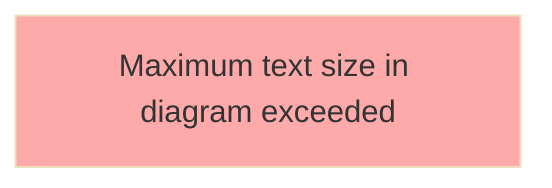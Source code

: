 %% Р”РёР°РіСЂР°РјРјР° РіРµРЅРµСЂРёСЂРѕРІР°РЅР° Mermaid NetDocs
%% Р РµР¶РёРјС‹: LR + (optional) elk
%%{init: {"theme": "base", "flowchart": {"htmlLabels": false, "curve": "basis"}}}%%
flowchart LR


subgraph "UNSPEC"
  10_20_99_113["10.20.99.113<br/>10.20.99.113"]:::access
  10_20_99_125["10.20.99.125<br/>10.20.99.125"]:::access
  10_20_99_151["10.20.99.151<br/>10.20.99.151"]:::access
  10_20_99_183["10.20.99.183<br/>10.20.99.183"]:::access
  10_20_99_83["10.20.99.83<br/>10.20.99.83"]:::access
  HRAM_RPBK["HRAM-RPBK<br/>10.20.99.248"]:::access
  Switch["Switch<br/>10.20.98.99"]:::access
end
subgraph "CHU"
  subgraph "01"
    CHU_NSWS_01_98_143["CHU-NSWS-01-98-143<br/>10.20.98.143"]:::access
  end
  subgraph "02"
    CHU_NSWS_02_99_223["CHU-NSWS-02-99-223<br/>10.20.99.223"]:::access
  end
  subgraph "03"
    CHU_NSWS_03_98_144["CHU-NSWS-03-98-144<br/>10.20.98.144"]:::access
    CHU_NSWS_03_99_14["CHU-NSWS-03-99-14<br/>10.20.99.14"]:::access
    CHU_NSWS_03_99_224["CHU-NSWS-03-99-224<br/>10.20.99.224"]:::access
    CHU_NSWS_03_99_7["CHU-NSWS-03-99-7<br/>10.20.99.7"]:::access
  end
  subgraph "04"
    CHU_NSWS_04_99_222["CHU-NSWS-04-99-222<br/>10.20.99.222"]:::access
    CHU_NSWS_04_99_71["CHU-NSWS-04-99-71<br/>10.20.99.71"]:::access
  end
  subgraph "05"
    CHU_NSWS_05_98_146["CHU-NSWS-05-98-146<br/>10.20.98.146"]:::access
  end
  subgraph "06"
    CHU_NSWS_06_98_147["CHU-NSWS-06-98-147<br/>10.20.98.147"]:::access
  end
  subgraph "07"
    CHU_NSWS_07_98_145["CHU-NSWS-07-98-145<br/>10.20.98.145"]:::access
  end
  subgraph "08"
    CHU_NSWS_08_98_148["CHU-NSWS-08-98-148"]:::access
  end
  subgraph "10"
    CHU_NSWS_10_98_149["CHU-NSWS-10-98-149<br/>10.20.98.149"]:::access
  end
  subgraph "11"
    CHU_NSWS_11_98_150["CHU-NSWS-11-98-150<br/>10.20.98.150"]:::access
  end
  subgraph "12"
    CHU_NSWS_12_98_142["CHU-NSWS-12-98-142<br/>10.20.98.142"]:::access
    CHU_NSWS_12_99_93["CHU-NSWS-12-99-93<br/>10.20.99.93"]:::access
  end
  subgraph "13"
    CHU_NSWS_13_99_218["CHU-NSWS-13-99-218<br/>10.20.99.218"]:::access
    CHU_NSWS_13_99_219["CHU-NSWS-13-99-219<br/>10.20.99.219"]:::access
  end
  subgraph "14"
    CHU_NSWR_14_98_140["CHU-NSWR-14-98-140<br/>10.20.98.140"]:::access
    CHU_NSWR_14_99_45["CHU-NSWR-14-99-45<br/>10.20.99.45<br/>Cisco IOS Software [Everest], Catalyst L3 Switch Software (CAT3K_CAA-UNIVERSALK9-M), Version 16.6.5, RELEASE SOFTWARE (fc1)"]:::access
    CHU_NSWS_14_98_141["CHU-NSWS-14-98-141<br/>10.20.98.141"]:::access
    CHU_NSWS_14_99_91["CHU-NSWS-14-99-91<br/>10.20.99.91"]:::access
    CHU_NSWS_14_99_92["CHU-NSWS-14-99-92<br/>10.20.99.92"]:::access
  end
  subgraph "15"
    CHU_NSWS_15_99_217["CHU-NSWS-15-99-217<br/>10.20.99.217"]:::access
  end
  subgraph "16"
    CHU_NSWS_16_99_225["CHU-NSWS-16-99-225<br/>10.20.99.225"]:::access
  end
  subgraph "17"
    CHU_NSWS_17_99_226["CHU-NSWS-17-99-226<br/>10.20.99.226"]:::access
    CHU_NSWS_17_99_227["CHU-NSWS-17-99-227<br/>10.20.99.227"]:::access
  end
  subgraph "22"
    CHU_NSWS_22_98_151["CHU-NSWS-22-98-151<br/>10.20.98.151"]:::access
  end
  subgraph "23"
    CHU_NSWS_23_98_235["CHU-NSWS-23-98-235<br/>10.20.98.235"]:::access
  end
  subgraph "24"
    CHU_NSWS_24_98_232["CHU-NSWS-24-98-232<br/>10.20.98.232"]:::access
    CHU_NSWS_24_98_93["CHU-NSWS-24-98-93<br/>10.20.98.93"]:::access
  end
  subgraph "25"
    CHU_NSWS_25_98_231["CHU-NSWS-25-98-231<br/>10.20.98.231"]:::access
  end
  subgraph "26"
    CHU_NSWS_26_98_233["CHU-NSWS-26-98-233<br/>10.20.98.233"]:::access
  end
end
subgraph "DEN"
  subgraph "01"
    DEN_NSWS_01_98_110["DEN-NSWS-01-98-110<br/>10.20.98.110"]:::access
    DEN_NSWS_01_98_66["DEN-NSWS-01-98-66<br/>10.20.98.66"]:::access
    DEN_NSWS_01_98_96["DEN-NSWS-01-98-96<br/>10.20.98.96"]:::access
    DEN_NSWS_01_98_97["DEN-NSWS-01-98-97<br/>10.20.98.97"]:::access
    DEN_NSWS_01_99_123["DEN-NSWS-01-99-123<br/>10.20.99.123"]:::access
  end
  subgraph "02"
    DEN_NSWS_02_99_87["DEN-NSWS-02-99-87<br/>10.20.99.88"]:::access
  end
  subgraph "03"
    DEN_NSWR_03_98_1["DEN-NSWR-03-98-1<br/>10.20.98.1"]:::access
    DEN_NSWS_03_99_11["DEN-NSWS-03-99-11<br/>10.20.99.11<br/>Version:2.4.12.2"]:::access
    DEN_NSWS_03_99_25["DEN-NSWS-03-99-25<br/>10.20.99.25"]:::access
  end
  subgraph "04"
    DEN_NSWS_04_98_125["DEN-NSWS-04-98-125<br/>10.20.98.125"]:::access
    DEN_NSWS_04_99_135["DEN-NSWS-04-99-135<br/>10.20.99.135"]:::access
    DEN_NSWS_04_99_147["DEN-NSWS-04-99-147<br/>10.20.99.147"]:::access
    DEN_NSWS_04_99_15["DEN-NSWS-04-99-15<br/>10.20.99.15"]:::access
  end
  subgraph "06"
    DEN_NSWS_06_99_43["DEN-NSWS-06-99-43<br/>10.20.99.43"]:::access
    DEN_NSWS_06_99_8["DEN-NSWS-06-99-8<br/>10.20.99.8"]:::access
  end
  subgraph "08"
    DEN_NSWS_08_98_128["DEN-NSWS-08-98-128<br/>10.20.98.128"]:::access
    DEN_NSWS_08_99_35["DEN-NSWS-08-99-35<br/>10.20.99.35"]:::access
  end
  subgraph "09"
    DEN_NSWS_09_99_42["DEN-NSWS-09-99-42<br/>10.20.99.42"]:::access
  end
  subgraph "10"
    DEN_NSWS_10_98_127["DEN-NSWS-10-98-127<br/>10.20.98.127"]:::access
  end
  subgraph "14"
    DEN_NSWS_14_98_129["DEN-NSWS-14-98-129<br/>10.20.98.129"]:::access
  end
  subgraph "16"
    DEN_NSWS_16_98_126["DEN-NSWS-16-98-126<br/>10.20.98.126"]:::access
    DEN_NSWS_16_99_12["DEN-NSWS-16-99-12<br/>10.20.99.12"]:::access
  end
  subgraph "17"
    DEN_NSWS_17_98_130["DEN-NSWS-17-98-130<br/>10.20.98.130"]:::access
  end
  subgraph "18"
    DEN_NSWS_18_98_65["DEN-NSWS-18-98-65<br/>10.20.98.65"]:::access
  end
  subgraph "19"
    DEN_NSWS_19_99_98["DEN-NSWS-19-99-98<br/>10.20.99.98"]:::access
  end
  subgraph "20"
    DEN_NSWS_20_99_89["DEN-NSWS-20-99-89<br/>10.20.99.89"]:::access
  end
  subgraph "21"
    DEN_NSWS_21_98_68["DEN-NSWS-21-98-68<br/>10.20.98.68"]:::access
    DEN_NSWS_21_98_69["DEN-NSWS-21-98-69<br/>10.20.98.69"]:::access
  end
  subgraph "22"
    DEN_NSWS_22_98_67["DEN-NSWS-22-98-67<br/>10.20.98.67"]:::access
  end
  subgraph "23"
    DEN_NSWS_23_99_121["DEN-NSWS-23-99-121<br/>10.20.99.121"]:::access
    DEN_NSWS_23_99_17["DEN-NSWS-23-99-17<br/>10.20.99.17"]:::access
  end
  subgraph "24"
    DEN_NSWS_24_99_114["DEN-NSWS-24-99-114<br/>10.20.99.114"]:::access
    DEN_NSWS_24_99_115["DEN-NSWS-24-99-115<br/>10.20.99.115"]:::access
    DEN_NSWS_24_99_116["DEN-NSWS-24-99-116<br/>10.20.99.116"]:::access
    DEN_NSWS_24_99_117["DEN-NSWS-24-99-117<br/>10.20.99.117"]:::access
  end
  subgraph "26"
    DEN_NSWS_26_99_19["DEN-NSWS-26-99-19<br/>10.20.99.19"]:::access
  end
  subgraph "27"
    DEN_NSWS_27_98_106["DEN-NSWS-27-98-106<br/>10.20.98.106"]:::access
    DEN_NSWS_27_98_107["DEN-NSWS-27-98-107<br/>10.20.98.107"]:::access
    DEN_NSWS_27_98_108["DEN-NSWS-27-98-108<br/>10.20.98.108"]:::access
  end
  subgraph "28"
    DEN_NSWS_28_98_105["DEN-NSWS-28-98-105<br/>10.20.98.105"]:::access
  end
  subgraph "29"
    DEN_NSWS_29_99_118["DEN-NSWS-29-99-118<br/>10.20.99.118"]:::access
    DEN_NSWS_29_99_44["DEN-NSWS-29-99-44<br/>10.20.99.44"]:::access
  end
  subgraph "41"
    DEN_NSWS_41_98_114["DEN-NSWS-41-98-114<br/>10.20.98.114"]:::access
  end
  subgraph "47"
    DEN_NSWS_47_99_65["DEN-NSWS-47-99-65<br/>10.20.99.65"]:::access
  end
  subgraph "49"
    DEN_NSWS_49_98_117["DEN-NSWS-49-98-117<br/>10.20.98.117"]:::access
  end
  subgraph "50"
    DEN_NSWS_50_98_119["DEN-NSWS-50-98-119<br/>10.20.98.119"]:::access
  end
  subgraph "51"
    DEN_NSWS_51_98_118["DEN-NSWS-51-98-118<br/>10.20.98.118"]:::access
  end
  subgraph "58"
    DEN_NSWS_58_98_132["DEN-NSWS-58-98-132<br/>10.20.98.132"]:::access
    DEN_NSWS_58_99_86["DEN-NSWS-58-99-86<br/>10.20.99.86"]:::access
  end
  subgraph "59"
    DEN_NSWS_59_98_134["DEN-NSWS-59-98-134<br/>10.20.98.134"]:::access
    DEN_NSWS_59_99_94["DEN-NSWS-59-99-94<br/>10.20.99.94"]:::access
  end
  subgraph "60"
    DEN_NSWS_60_98_131["DEN-NSWS-60-98-131<br/>10.20.98.131"]:::access
  end
  subgraph "61"
    DEN_NSWS_61_99_143["DEN-NSWS-61-99-143<br/>10.20.99.143"]:::access
  end
  subgraph "62"
    DEN_NSWS_62_98_87["DEN-NSWS-62-98-87<br/>10.20.98.87"]:::access
    DEN_NSWS_62_99_90["DEN-NSWS-62-99-90<br/>10.20.99.90"]:::access
  end
  subgraph "63"
    DEN_NSWS_63_99_112["DEN-NSWS-63-99-112<br/>10.20.99.112"]:::access
  end
  subgraph "64"
    DEN_NSWS_64_99_120["DEN-NSWS-64-99-120<br/>10.20.99.120"]:::access
  end
  subgraph "65"
    DEN_NSWS_65_98_115["DEN-NSWS-65-98-115<br/>10.20.98.115"]:::access
  end
  subgraph "80"
    DEN_NSWS_80_99_141["DEN-NSWS-80-99-141<br/>10.20.99.141"]:::access
  end
  subgraph "81"
    DEN_NSWS_81_98_113["DEN-NSWS-81-98-113<br/>10.20.98.113"]:::access
    DEN_NSWS_81_99_34["DEN-NSWS-81-99-34<br/>10.20.99.34"]:::access
  end
  subgraph "82"
    DEN_NSWS_82_99_77["DEN-NSWS-82-99-77<br/>10.20.99.77"]:::access
  end
  subgraph "83"
    DEN_NSWS_83_98_51["DEN-NSWS-83-98-51<br/>10.20.98.51"]:::access
    DEN_NSWS_83_99_46["DEN-NSWS-83-99-46<br/>10.20.99.46"]:::access
  end
  subgraph "86"
    DEN_NSWS_86_98_56["DEN-NSWS-86-98-56<br/>10.20.98.56"]:::access
  end
  subgraph "87"
    DEN_NSWS_87_98_58["DEN-NSWS-87-98-58<br/>10.20.98.58"]:::access
  end
  subgraph "88"
    DEN_NSWS_88_98_57["DEN-NSWS-88-98-57<br/>10.20.98.57"]:::access
  end
  subgraph "89"
    DEN_NSWS_89_98_55["DEN-NSWS-89-98-55<br/>10.20.98.55"]:::access
  end
  subgraph "90"
    DEN_NSWS_90_98_54["DEN-NSWS-90-98-54<br/>10.20.98.54"]:::access
  end
  subgraph "91"
    DEN_NSWS_91_99_26["DEN-NSWS-91-99-26<br/>10.20.99.26"]:::access
  end
  subgraph "92"
    DEN_NSWS_92_99_187["DEN-NSWS-92-99-187<br/>10.20.99.187"]:::access
  end
  subgraph "93"
    DEN_NSWS_93_99_132["DEN-NSWS-93-99-132<br/>10.20.99.132"]:::access
  end
  subgraph "98"
    DEN_NSWS_98_112["DEN-NSWS-98-112<br/>10.20.98.112"]:::access
  end
  subgraph "106"
    DEN_NSWS_106_98_53["DEN-NSWS-106-98-53<br/>10.20.98.53"]:::access
  end
  subgraph "109"
    DEN_NSWS_109_99_122["DEN-NSWS-109-99-122<br/>10.20.99.122"]:::access
  end
  subgraph "111"
    DEN_NSWS_111_97_11["DEN-NSWS-111-97-11<br/>10.20.97.11"]:::access
  end
  subgraph "112"
    DEN_NSWS_112_98_103["DEN-NSWS-112-98-103<br/>10.20.98.103"]:::access
  end
end
subgraph "INA"
  subgraph "01"
    INA_NSWR_01_99_84["INA-NSWR-01-99-84"]:::access
    INA_NSWS_01_99_85["INA-NSWS-01-99-85<br/>10.20.99.85"]:::access
  end
  subgraph "03"
    INA_NSWR_03_97_1["INA-NSWR-03-97-1<br/>10.20.97.1"]:::access
    INA_NSWR_03_99_20["INA-NSWR-03-99-20<br/>10.20.99.20"]:::access
    INA_NSWS_03_99_10["INA-NSWS-03-99-10<br/>10.20.99.10"]:::access
  end
  subgraph "05"
    INA_NSWS_05_99_22["INA-NSWS-05-99-22<br/>10.20.99.22"]:::access
  end
  subgraph "08"
    INA_NSWS_08_98_73["INA-NSWS-08-98-73<br/>10.20.98.73"]:::access
    INA_NSWS_08_99_107["INA-NSWS-08-99-107<br/>10.20.99.107"]:::access
    INA_NSWS_08_99_76["INA-NSWS-08-99-76<br/>10.20.99.76"]:::access
  end
  subgraph "09"
    INA_NSWS_09_99_127["INA-NSWS-09-99-127<br/>10.20.99.127"]:::access
  end
  subgraph "10"
    INA_NSWS_10_99_126["INA-NSWS-10-99-126<br/>10.20.99.126"]:::access
  end
  subgraph "11"
    INA_NSWS_11_99_150["INA-NSWS-11-99-150<br/>10.20.99.150"]:::access
    INA_NSWS_11_99_153["INA-NSWS-11-99-153<br/>10.20.99.153"]:::access
    INA_NSWS_11_99_196["INA-NSWS-11-99-196<br/>10.20.99.196"]:::access
  end
  subgraph "13"
    INA_NSWS_13_99_145["INA-NSWS-13-99-145<br/>10.20.99.145"]:::access
    INA_NSWS_13_99_95["INA-NSWS-13-99-95<br/>10.20.99.95"]:::access
  end
  subgraph "14"
    INA_NSWS_14_99_152["INA-NSWS-14-99-152<br/>10.20.99.152"]:::access
    INA_NSWS_14_99_205["INA-NSWS-14-99-205<br/>10.20.99.205"]:::access
    INA_NSWS_14_99_207["INA-NSWS-14-99-207<br/>10.20.99.207"]:::access
    INA_NSWS_14_99_235["INA-NSWS-14-99-235<br/>10.20.99.235"]:::access
  end
  subgraph "15"
    INA_NSWS_15_99_206["INA-NSWS-15-99-206<br/>10.20.99.206"]:::access
    INA_NSWS_15_99_234["INA-NSWS-15-99-234<br/>10.20.99.234"]:::access
    INA_NSWS_15_99_236["INA-NSWS-15-99-236<br/>10.20.99.236"]:::access
  end
  subgraph "16"
    INA_NSWS_16_99_237["INA-NSWS-16-99-237<br/>10.20.99.237"]:::access
  end
  subgraph "20"
    INA_NSWS_20_99_109["INA-NSWS-20-99-109<br/>10.20.99.109"]:::access
  end
  subgraph "21"
    INA_NSWS_21_98_153["INA-NSWS-21-98-153<br/>10.20.98.153"]:::access
  end
  subgraph "35"
    INA_NSWS_35_99_139["INA-NSWS-35-99-139<br/>10.20.99.139"]:::access
    INA_NSWS_35_99_61["INA-NSWS-35-99-61<br/>10.20.99.61"]:::access
  end
  subgraph "36"
    INA_NSWS_36_99_186["INA-NSWS-36-99-186<br/>10.20.99.186"]:::access
  end
  subgraph "37"
    INA_NSWS_37_99_149["INA-NSWS-37-99-149"]:::access
  end
  subgraph "38"
    INA_NSWS_38_99_60["INA-NSWS-38-99-60<br/>10.20.99.60"]:::access
  end
  subgraph "39"
    INA_NSWS_39_99_185["INA-NSWS-39-99-185<br/>10.20.99.185"]:::access
    INA_NSWS_39_99_72["INA-NSWS-39-99-72<br/>10.20.99.72"]:::access
    INA_NSWS_39_99_97["INA-NSWS-39-99-97<br/>10.20.99.97"]:::access
  end
  subgraph "41"
    INA_NSWS_41_99_119["INA-NSWS-41-99-119<br/>10.20.99.119"]:::access
    INA_NSWS_41_99_159["INA-NSWS-41-99-159<br/>10.20.99.159"]:::access
  end
  subgraph "43"
    INA_NSWS_43_99_170["INA-NSWS-43-99-170<br/>10.20.99.170"]:::access
  end
  subgraph "44"
    INA_NSWS_44_98_91["INA-NSWS-44-98-91<br/>10.20.98.91"]:::access
    INA_NSWS_44_98_92["INA-NSWS-44-98-92<br/>10.20.98.92"]:::access
  end
  subgraph "46"
    INA_NSWS_46_98_70["INA-NSWS-46-98-70<br/>10.20.98.70"]:::access
  end
  subgraph "47"
    INA_NSWS_47_99_47["INA-NSWS-47-99-47<br/>10.20.99.47"]:::access
  end
  subgraph "48"
    INA_NSWS_48_99_52["INA-NSWS-48-99-52<br/>10.20.99.52"]:::access
  end
  subgraph "51"
    INA_NSWS_51_99_160["INA-NSWS-51-99-160<br/>10.20.99.160"]:::access
    INA_NSWS_51_99_193["INA-NSWS-51-99-193<br/>10.20.99.193"]:::access
    INA_NSWS_51_99_32["INA-NSWS-51-99-32<br/>10.20.99.32"]:::access
  end
  subgraph "52"
    INA_NSWS_52_99_194["INA-NSWS-52-99-194<br/>10.20.99.194"]:::access
  end
  subgraph "53"
    INA_NSWS_53_99_70["INA-NSWS-53-99-70<br/>10.20.99.70"]:::access
  end
  subgraph "56"
    INA_NSWS_56_99_13["INA-NSWS-56-99-13<br/>10.20.99.13"]:::access
  end
  subgraph "60"
    INA_NSWS_60_99_243["INA-NSWS-60-99-243<br/>10.20.99.243"]:::access
  end
  subgraph "63"
    INA_NSWS_63_99_197["INA-NSWS-63-99-197<br/>10.20.99.197"]:::access
  end
  subgraph "64"
    INA_NSWS_64_99_130["INA-NSWS-64-99-130<br/>10.20.99.130"]:::access
  end
  subgraph "65"
    INA_NSWS_65_99_131["INA-NSWS-65-99-131<br/>10.20.99.131"]:::access
  end
  subgraph "66"
    INA_NSWS_66_99_231["INA-NSWS-66-99-231<br/>10.20.99.231"]:::access
  end
  subgraph "67"
    INA_NSWS_67_99_240["INA-NSWS-67-99-240<br/>10.20.99.240"]:::access
  end
  subgraph "72"
    INA_NSWS_72_99_137["INA-NSWS-72-99-137<br/>10.20.99.137"]:::access
  end
  subgraph "73"
    INA_NSWS_73_99_156["INA-NSWS-73-99-156<br/>10.20.99.156"]:::access
  end
  subgraph "74"
    INA_NSWS_74_99_155["INA-NSWS-74-99-155<br/>10.20.99.155"]:::access
  end
  subgraph "75"
    INA_NSWS_75_98_94["INA-NSWS-75-98-94<br/>10.20.98.94"]:::access
    INA_NSWS_75_99_29["INA-NSWS-75-99-29<br/>10.20.99.29"]:::access
  end
  subgraph "76"
    INA_NSWS_76_99_138["INA-NSWS-76-99-138<br/>10.20.99.138"]:::access
    INA_NSWS_76_99_59["INA-NSWS-76-99-59<br/>10.20.99.59"]:::access
  end
  subgraph "118"
    INA_NSWS_118_99_108["INA-NSWS-118-99-108<br/>10.20.99.108"]:::access
    INA_NSWS_118_99_82["INA-NSWS-118-99-82<br/>10.20.99.82"]:::access
  end
  subgraph "120"
    INA_NSWS_120_99_79["INA-NSWS-120-99-79"]:::access
  end
  subgraph "121"
    INA_NSWS_121_99_64["INA-NSWS-121-99-64"]:::access
  end
  subgraph "122"
    INA_NSWS_122_99_55["INA-NSWS-122-99-55"]:::access
  end
  subgraph "123"
    INA_NSWS_123_97_100["INA-NSWS-123-97-100<br/>10.20.97.100"]:::access
  end
  subgraph "124"
    INA_NSWS_124_99_165["INA-NSWS-124-99-165"]:::access
  end
  subgraph "125"
    INA_NSWS_125_99_162["INA-NSWS-125-99-162"]:::access
  end
  subgraph "128"
    INA_NSWS_128_99_164["INA-NSWS-128-99-164"]:::access
  end
  subgraph "130"
    INA_NSWS_130_99_148["INA-NSWS-130-99-148"]:::access
  end
  subgraph "131"
    INA_NSWS_131_99_68["INA-NSWS-131-99-68<br/>10.20.99.68"]:::access
  end
  subgraph "134"
    INA_NSWS_134_98_100["INA-NSWS-134-98-100<br/>10.20.98.100"]:::access
  end
end
subgraph "MSK"
  subgraph "01"
    MSK_NSWR_01_2_11["MSK-NSWR-01-2-11"]:::access
    MSK_NSWR_01_2_12["MSK-NSWR-01-2-12"]:::access
    MSK_NSWS_01_2_41["MSK-NSWS-01-2-41"]:::access
  end
  subgraph "02"
    MSK_NSWS_02_2_40["MSK-NSWS-02-2-40"]:::access
  end
  subgraph "03"
    MSK_NSWS_03_2_10["MSK-NSWS-03-2-10"]:::access
  end
end
subgraph "NER"
  subgraph "01"
    NER_NSWR_01_96_1["NER-NSWR-01-96-1<br/>10.20.96.1"]:::access
    NER_NSWR_01_99_1["NER-NSWR-01-99-1<br/>10.20.99.1"]:::access
    NER_NSWR_01_99_3["NER-NSWR-01-99-3<br/>10.20.99.3"]:::access
    NER_NSWS_01_99_4["NER-NSWS-01-99-4<br/>10.20.99.4"]:::access
    NER_NSWS_01_99_58["NER-NSWS-01-99-58<br/>10.20.99.58"]:::access
    NER_NSWS_01_99_6["NER-NSWS-01-99-6<br/>10.20.99.6"]:::access
    NER_NSWS_01_99_69["NER-NSWS-01-99-69<br/>10.20.99.69"]:::access
    NER_NSWS_01_99_73["NER-NSWS-01-99-73<br/>10.20.99.73"]:::access
    NER_NSWS_01_99_74["NER-NSWS-01-99-74<br/>10.20.99.74"]:::access
    NER_NSWS_01_99_87["NER-NSWS-01-99-87<br/>10.20.99.87"]:::access
  end
  subgraph "03"
    NER_NSWS_03_99_21["NER-NSWS-03-99-21<br/>10.20.99.21"]:::access
    NER_NSWS_03_99_5["NER-NSWS-03-99-5<br/>10.20.99.5"]:::access
  end
  subgraph "04"
    NER_NSWS_04_99_28["NER-NSWS-04-99-28<br/>10.20.99.28"]:::access
    NER_NSWS_04_99_40["NER-NSWS-04-99-40<br/>10.20.99.40"]:::access
    NER_NSWS_04_99_51["NER-NSWS-04-99-51<br/>10.20.99.51"]:::access
    NER_NSWS_04_99_9["NER-NSWS-04-99-9<br/>10.20.99.9"]:::access
  end
  subgraph "06"
    NER_NSWS_06_99_27["NER-NSWS-06-99-27<br/>10.20.99.27"]:::access
    NER_NSWS_06_99_67["NER-NSWS-06-99-67<br/>10.20.99.67"]:::access
  end
  subgraph "07"
    NER_NSWS_07_99_36["NER-NSWS-07-99-36<br/>10.20.99.36"]:::access
    NER_NSWS_07_99_37["NER-NSWS-07-99-37<br/>10.20.99.37"]:::access
  end
  subgraph "08"
    NER_NSWS_08_99_39["NER-NSWS-08-99-39<br/>10.20.99.39"]:::access
    NER_NSWS_08_99_53["NER-NSWS-08-99-53<br/>10.20.99.53"]:::access
  end
  subgraph "09"
    NER_NSWS_09_99_54["NER-NSWS-09-99-54<br/>10.20.99.54"]:::access
    NER_NSWS_09_99_75["NER-NSWS-09-99-75<br/>10.20.99.75"]:::access
  end
  subgraph "11"
    NER_NSWS_11_97_10["NER-NSWS-11-97-10<br/>10.20.97.10"]:::access
  end
  subgraph "12"
    NER_NSWS_12_97_5["NER-NSWS-12-97-5<br/>10.20.97.5"]:::access
  end
  subgraph "13"
    NER_NSWS_13_97_4["NER-NSWS-13-97-4<br/>10.20.97.4"]:::access
  end
  subgraph "14"
    NER_NSWS_14_97_6["NER-NSWS-14-97-6<br/>10.20.97.6"]:::access
  end
  subgraph "15"
    NER_NSWS_15_97_9["NER-NSWS-15-97-9<br/>10.20.97.9"]:::access
  end
  subgraph "16"
    NER_NSWS_16_97_7["NER-NSWS-16-97-7<br/>10.20.97.7"]:::access
  end
  subgraph "17"
    NER_NSWS_17_97_3["NER-NSWS-17-97-3<br/>10.20.97.3"]:::access
  end
end
subgraph "NRG"
  subgraph "01"
    NRG_NSWR_01_99_38["NRG-NSWR-01-99-38<br/>10.20.99.38"]:::access
    NRG_NSWS_01_99_41["NRG-NSWS-01-99-41<br/>10.20.99.41"]:::access
  end
end
subgraph "NSK"
  subgraph "01"
    NSK_NSWR_01_99_1["NSK-NSWR-01-99-1<br/>10.2.99.1"]:::access
    NSK_NSWS_01_99_11["NSK-NSWS-01-99-11<br/>10.2.99.11"]:::access
    NSK_NSWS_01_99_5["NSK-NSWS-01-99-5<br/>10.2.99.5"]:::access
    NSK_NSWS_01_99_7["NSK-NSWS-01-99-7<br/>10.2.99.7"]:::access
  end
end
subgraph "SRB"
  subgraph "01"
    SRB_NSWS_01_99_57["SRB-NSWS-01-99-57<br/>10.20.99.57"]:::access
  end
  subgraph "02"
    SRB_NSWS_02_99_56["SRB-NSWS-02-99-56<br/>10.20.99.56"]:::access
  end
end

10_20_99_113 -- "gi9      2" --- DEN_NSWS_01_98_110
10_20_99_113 -- "gi1      2" --- DEN_NSWS_24_99_114
10_20_99_113 -- "gi2      2" --- DEN_NSWS_24_99_115
10_20_99_113 -- "gi3      2" --- DEN_NSWS_24_99_116
10_20_99_113 -- "gi4      2" --- DEN_NSWS_24_99_117
10_20_99_125 -- ": 0x40000000-0x41ffffff," --- FLASH
10_20_99_151 -- "gi2      2" --- DEN_NSWS_106_98_53
10_20_99_151 -- "gi5      2" --- DEN_NSWS_111_97_11
10_20_99_151 -- "gi3      2" --- DEN_NSWS_86_98_56
10_20_99_151 -- "gi4      2" --- DEN_NSWS_87_98_58
10_20_99_151 -- "gi1      2" --- DEN_NSWS_88_98_57
10_20_99_183 -- "$" --- show
10_20_99_183 -- "$" --- show
10_20_99_183 -- "$" --- show
10_20_99_183 -- "$" --- show
10_20_99_183 -- "$" --- terminal
10_20_99_183 -- "%" --- Invalid
10_20_99_183 -- "%" --- Invalid
10_20_99_183 -- "%" --- Invalid
10_20_99_183 -- "%" --- Invalid
10_20_99_183 -- "All" --- rights
10_20_99_183 -- "BootRom" --- Version
10_20_99_183 -- "CPLD" --- Version
10_20_99_183 -- "CPU" --- Mac
10_20_99_183 -- "Copyright" --- _C_
10_20_99_183 -- "HardWare" --- Version
10_20_99_183 -- "Last" --- reboot
10_20_99_183 -- "SNR-S2982G-24T-POE" --- Device_
10_20_99_183 -- "SoftWare" --- Version
10_20_99_183 -- "Uptime" --- is
10_20_99_183 -- "Vlan" --- MAC
10_20_99_183 -- "sysLocation" --- Russia_
10_20_99_83 -- "0" --- output
10_20_99_83 -- "$" --- show
10_20_99_83 -- "$" --- show
10_20_99_83 -- "$" --- show
10_20_99_83 -- "%" --- Invalid
10_20_99_83 -- "(512~1023)" --- bytes_
HRAM_RPBK -- "uptime is" --- HRAM_RPBK
Switch -- "0/12" --- Gig
Switch -- "0/11" --- Gig
Switch -- "GigabitEthernet0/12" --- DEN_NSWS_105_96_38
Switch -- "GigabitEthernet0/11" --- DEN_NSWS_14_98_129
Switch -- "uptime is" --- Switch
CHU_NSWR_14_98_140 -- "1/0/4" --- Gig
CHU_NSWR_14_98_140 -- "1/0/1" --- Gig
CHU_NSWR_14_98_140 -- "1/0/6" --- Gig
CHU_NSWR_14_98_140 -- "1/0/7" --- Gig
CHU_NSWR_14_98_140 -- "1/0/2" --- Gig
CHU_NSWR_14_98_140 -- "1/0/13" --- Gig
CHU_NSWR_14_98_140 -- "1/0/9" --- Gig
CHU_NSWR_14_98_140 -- "1/0/5" --- Gig
CHU_NSWR_14_98_140 -- "1/0/11" --- Gig
CHU_NSWR_14_98_140 -- "1/0/3" --- Gig
CHU_NSWR_14_98_140 -- "1/0/12" --- Gig
CHU_NSWR_14_98_140 -- "1/0/10" --- Gig
CHU_NSWR_14_98_140 -- "1/0/24" --- Gig
CHU_NSWR_14_98_140 -- "1/1/1" --- Gig
CHU_NSWR_14_98_140 -- "GigabitEthernet1/1/1" --- CHU_NSWR_14_99_45
CHU_NSWR_14_98_140 -- "GigabitEthernet1/0/1" --- CHU_NSWS_01_98_143
CHU_NSWR_14_98_140 -- "GigabitEthernet1/0/3" --- CHU_NSWS_02_99_223
CHU_NSWR_14_98_140 -- "GigabitEthernet1/0/5" --- CHU_NSWS_03_98_144
CHU_NSWR_14_98_140 -- "GigabitEthernet1/0/2" --- CHU_NSWS_03_99_224
CHU_NSWR_14_98_140 -- "GigabitEthernet1/0/4" --- CHU_NSWS_04_99_222
CHU_NSWR_14_98_140 -- "GigabitEthernet1/0/7" --- CHU_NSWS_05_98_146
CHU_NSWR_14_98_140 -- "GigabitEthernet1/0/6" --- CHU_NSWS_07_98_145
CHU_NSWR_14_98_140 -- "GigabitEthernet1/0/10" --- CHU_NSWS_12_98_142
CHU_NSWR_14_98_140 -- "GigabitEthernet1/0/12" --- CHU_NSWS_13_99_218
CHU_NSWR_14_98_140 -- "GigabitEthernet1/0/24" --- CHU_NSWS_14_98_141
CHU_NSWR_14_98_140 -- "GigabitEthernet1/0/11" --- CHU_NSWS_15_99_217
CHU_NSWR_14_98_140 -- "GigabitEthernet1/0/9" --- CHU_NSWS_16_99_225
CHU_NSWR_14_98_140 -- "GigabitEthernet1/0/13" --- CHU_NSWS_22_98_151
CHU_NSWR_14_98_140 -- "uptime is" --- CHU_NSWR_14_98_140
CHU_NSWR_14_99_45 -- "1/0/22" --- Gig
CHU_NSWR_14_99_45 -- "1/1/2" --- Gig
CHU_NSWR_14_99_45 -- "1/0/4" --- Gig
CHU_NSWR_14_99_45 -- "1/0/8" --- Gig
CHU_NSWR_14_99_45 -- "GigabitEthernet1/1/2" --- CHU_NSWR_14_98_140
CHU_NSWR_14_99_45 -- "GigabitEthernet1/0/22" --- CHU_NSWS_12_99_93
CHU_NSWR_14_99_45 -- "GigabitEthernet1/0/8" --- CHU_NSWS_14_99_91
CHU_NSWR_14_99_45 -- "GigabitEthernet1/0/4" --- CHU_NSWS_14_99_92
CHU_NSWR_14_99_45 -- "uptime is" --- CHU_NSWR_14_99_45
CHU_NSWS_01_98_143 -- "0/11" --- Gig
CHU_NSWS_01_98_143 -- "GigabitEthernet0/11" --- CHU_NSWR_14_98_140
CHU_NSWS_01_98_143 -- "uptime is" --- CHU_NSWS_01_98_143
CHU_NSWS_02_99_223 -- "0/1" --- Gig
CHU_NSWS_02_99_223 -- "GigabitEthernet0/1" --- CHU_NSWR_14_98_140
CHU_NSWS_02_99_223 -- "uptime is" --- CHU_NSWS_02_99_223
CHU_NSWS_03_98_144 -- "0/11" --- Gig
CHU_NSWS_03_98_144 -- "GigabitEthernet0/11" --- CHU_NSWR_14_98_140
CHU_NSWS_03_98_144 -- "uptime is" --- CHU_NSWS_03_98_144
CHU_NSWS_03_99_14 -- "0/7" --- Fas
CHU_NSWS_03_99_14 -- "Fas 0/3" --- CHU_NSWS_03_99_7
CHU_NSWS_03_99_14 -- "FastEthernet0/3" --- CHU_NSWS_03_99_7
CHU_NSWS_03_99_14 -- "FastEthernet0/7" --- CHU_NSWS_04_99_222
CHU_NSWS_03_99_14 -- "uptime is" --- CHU_NSWS_03_99_14
CHU_NSWS_03_99_224 -- "0/1" --- Gig
CHU_NSWS_03_99_224 -- "GigabitEthernet0/1" --- CHU_NSWR_14_98_140
CHU_NSWS_03_99_224 -- "uptime is" --- CHU_NSWS_03_99_224
CHU_NSWS_03_99_7 -- "0/2" --- Gig
CHU_NSWS_03_99_7 -- "GigabitEthernet0/2" --- CHU_NSWS_03_99_14
CHU_NSWS_03_99_7 -- "uptime is" --- CHU_NSWS_03_99_7
CHU_NSWS_04_99_222 -- "0/8" --- Fas
CHU_NSWS_04_99_222 -- "0/1" --- Gig
CHU_NSWS_04_99_222 -- "0/2" --- Gig
CHU_NSWS_04_99_222 -- "FastEthernet0/8" --- CHU_NSWS_03_99_14
CHU_NSWS_04_99_222 -- "GigabitEthernet0/1" --- CHU_NSWR_14_98_140
CHU_NSWS_04_99_222 -- "GigabitEthernet0/2" --- CHU_NSWS_10_98_149
CHU_NSWS_04_99_222 -- "uptime is" --- CHU_NSWS_04_99_222
CHU_NSWS_04_99_71 -- "0/2" --- Gig
CHU_NSWS_04_99_71 -- "GigabitEthernet0/2" --- CHU_NSWS_14_99_91
CHU_NSWS_04_99_71 -- "uptime is" --- CHU_NSWS_04_99_71
CHU_NSWS_05_98_146 -- "0/11" --- Gig
CHU_NSWS_05_98_146 -- "0/12" --- Gig
CHU_NSWS_05_98_146 -- "GigabitEthernet0/11" --- CHU_NSWR_14_98_140
CHU_NSWS_05_98_146 -- "GigabitEthernet0/12" --- CHU_NSWS_06_98_147
CHU_NSWS_05_98_146 -- "uptime is" --- CHU_NSWS_05_98_146
CHU_NSWS_06_98_147 -- "0/11" --- Gig
CHU_NSWS_06_98_147 -- "GigabitEthernet0/11" --- CHU_NSWS_05_98_146
CHU_NSWS_06_98_147 -- "uptime is" --- CHU_NSWS_06_98_147
CHU_NSWS_07_98_145 -- "0/11" --- Gig
CHU_NSWS_07_98_145 -- "GigabitEthernet0/11" --- CHU_NSWR_14_98_140
CHU_NSWS_07_98_145 -- "uptime is" --- CHU_NSWS_07_98_145
CHU_NSWS_08_98_148 -- "CAM_25.66          connected" --- Gi0_1
CHU_NSWS_08_98_148 -- "CAM_25.63          connected" --- Gi0_2
CHU_NSWS_08_98_148 -- "CAM_25.67          connected" --- Gi0_3
CHU_NSWS_08_98_148 -- "CAM_25.64          connected" --- Gi0_4
CHU_NSWS_08_98_148 -- "GigabitEthernet0/11" --- CHU_NSWR_14_98_140
CHU_NSWS_08_98_148 -- "NetPing_25.21      connected" --- Gi0_8
CHU_NSWS_08_98_148 -- "ivashenko_vb privilege" --- username
CHU_NSWS_08_98_148 -- "notconnect" --- Gi0_10
CHU_NSWS_08_98_148 -- "notconnect" --- Gi0_12
CHU_NSWS_08_98_148 -- "notconnect" --- Gi0_5
CHU_NSWS_08_98_148 -- "notconnect" --- Gi0_6
CHU_NSWS_08_98_148 -- "notconnect" --- Gi0_7
CHU_NSWS_08_98_148 -- "notconnect" --- Gi0_9
CHU_NSWS_08_98_148 -- "november privilege" --- username
CHU_NSWS_08_98_148 -- "rate-limit" --- logging
CHU_NSWS_08_98_148 -- "sib_uib privilege" --- username
CHU_NSWS_08_98_148 -- "uptime is" --- CHU_NSWS_08_98_148
CHU_NSWS_10_98_149 -- "0/11" --- Gig
CHU_NSWS_10_98_149 -- "0/12" --- Gig
CHU_NSWS_10_98_149 -- "GigabitEthernet0/11" --- CHU_NSWS_04_99_222
CHU_NSWS_10_98_149 -- "GigabitEthernet0/12" --- CHU_NSWS_11_98_150
CHU_NSWS_10_98_149 -- "uptime is" --- CHU_NSWS_10_98_149
CHU_NSWS_11_98_150 -- "0/11" --- Gig
CHU_NSWS_11_98_150 -- "GigabitEthernet0/11" --- CHU_NSWS_10_98_149
CHU_NSWS_11_98_150 -- "uptime is" --- CHU_NSWS_11_98_150
CHU_NSWS_12_98_142 -- "1/0/25" --- Gig
CHU_NSWS_12_98_142 -- "GigabitEthernet1/0/25" --- CHU_NSWR_14_98_140
CHU_NSWS_12_98_142 -- "uptime is" --- CHU_NSWS_12_98_142
CHU_NSWS_12_99_93 -- "1/0/16" --- Gig
CHU_NSWS_12_99_93 -- "GigabitEthernet1/0/16" --- CHU_NSWR_14_99_45
CHU_NSWS_12_99_93 -- "uptime is" --- CHU_NSWS_12_99_93
CHU_NSWS_13_99_218 -- "0/11" --- Gig
CHU_NSWS_13_99_218 -- "0/12" --- Gig
CHU_NSWS_13_99_218 -- "GigabitEthernet0/11" --- CHU_NSWR_14_98_140
CHU_NSWS_13_99_218 -- "GigabitEthernet0/12" --- CHU_NSWS_13_99_219
CHU_NSWS_13_99_218 -- "uptime is" --- CHU_NSWS_13_99_218
CHU_NSWS_13_99_219 -- "0/11" --- Gig
CHU_NSWS_13_99_219 -- "GigabitEthernet0/11" --- CHU_NSWS_13_99_218
CHU_NSWS_13_99_219 -- "uptime is" --- CHU_NSWS_13_99_219
CHU_NSWS_14_98_141 -- "1/0/25" --- Gig
CHU_NSWS_14_98_141 -- "GigabitEthernet1/0/25" --- CHU_NSWR_14_98_140
CHU_NSWS_14_98_141 -- "uptime is" --- CHU_NSWS_14_98_141
CHU_NSWS_14_99_91 -- "1/0/41" --- Gig
CHU_NSWS_14_99_91 -- "1/0/48" --- Gig
CHU_NSWS_14_99_91 -- "Gig 1/0/3" --- X5U_V2
CHU_NSWS_14_99_91 -- "GigabitEthernet1/0/48" --- CHU_NSWR_14_99_45
CHU_NSWS_14_99_91 -- "GigabitEthernet1/0/41" --- CHU_NSWS_04_99_71
CHU_NSWS_14_99_91 -- "GigabitEthernet1/0/3" --- X5U_V2
CHU_NSWS_14_99_91 -- "uptime is" --- CHU_NSWS_14_99_91
CHU_NSWS_14_99_92 -- "1/0/48" --- Gig
CHU_NSWS_14_99_92 -- "Gig 1/0/47" --- X210i_V2
CHU_NSWS_14_99_92 -- "GigabitEthernet1/0/48" --- CHU_NSWR_14_99_45
CHU_NSWS_14_99_92 -- "GigabitEthernet1/0/47" --- X210i_V2
CHU_NSWS_14_99_92 -- "uptime is" --- CHU_NSWS_14_99_92
CHU_NSWS_15_99_217 -- "0/11" --- Gig
CHU_NSWS_15_99_217 -- "GigabitEthernet0/11" --- CHU_NSWR_14_98_140
CHU_NSWS_15_99_217 -- "uptime is" --- CHU_NSWS_15_99_217
CHU_NSWS_16_99_225 -- "0/11" --- Gig
CHU_NSWS_16_99_225 -- "0/7" --- Gig
CHU_NSWS_16_99_225 -- "GigabitEthernet0/11" --- CHU_NSWR_14_98_140
CHU_NSWS_16_99_225 -- "GigabitEthernet0/7" --- CHU_NSWS_17_99_226
CHU_NSWS_16_99_225 -- "uptime is" --- CHU_NSWS_16_99_225
CHU_NSWS_17_99_226 -- "0/10" --- Gig
CHU_NSWS_17_99_226 -- "0/12" --- Gig
CHU_NSWS_17_99_226 -- "GigabitEthernet0/10" --- CHU_NSWS_16_99_225
CHU_NSWS_17_99_226 -- "GigabitEthernet0/12" --- CHU_NSWS_17_99_227
CHU_NSWS_17_99_226 -- "uptime is" --- CHU_NSWS_17_99_226
CHU_NSWS_17_99_227 -- "0/1" --- Gig
CHU_NSWS_17_99_227 -- "GigabitEthernet0/1" --- CHU_NSWS_17_99_226
CHU_NSWS_17_99_227 -- "uptime is" --- CHU_NSWS_17_99_227
CHU_NSWS_22_98_151 -- "0/11" --- Gig
CHU_NSWS_22_98_151 -- "GigabitEthernet0/11" --- CHU_NSWR_14_98_140
CHU_NSWS_22_98_151 -- "uptime is" --- CHU_NSWS_22_98_151
CHU_NSWS_23_98_235 -- "1/0/25" --- Gig
CHU_NSWS_23_98_235 -- "1/0/26" --- Gig
CHU_NSWS_23_98_235 -- "GigabitEthernet1/0/25" --- CHU_NSWS_25_98_231
CHU_NSWS_23_98_235 -- "GigabitEthernet1/0/26" --- CHU_NSWS_26_98_233
CHU_NSWS_23_98_235 -- "uptime is" --- CHU_NSWS_23_98_235
CHU_NSWS_24_98_232 -- "0/11" --- Gig
CHU_NSWS_24_98_232 -- "0/12" --- Gig
CHU_NSWS_24_98_232 -- "GigabitEthernet0/11" --- CHU_NSWS_24_98_93
CHU_NSWS_24_98_232 -- "GigabitEthernet0/12" --- CHU_NSWS_25_98_231
CHU_NSWS_24_98_232 -- "GigabitEthernet0/10" --- NanoStation
CHU_NSWS_24_98_232 -- "uptime is" --- CHU_NSWS_24_98_232
CHU_NSWS_24_98_93 -- "0/12" --- Gig
CHU_NSWS_24_98_93 -- "GigabitEthernet0/12" --- CHU_NSWS_24_98_232
CHU_NSWS_24_98_93 -- "uptime is" --- CHU_NSWS_24_98_93
CHU_NSWS_25_98_231 -- "0/15" --- Gig
CHU_NSWS_25_98_231 -- "0/16" --- Gig
CHU_NSWS_25_98_231 -- "GigabitEthernet0/16" --- CHU_NSWS_23_98_235
CHU_NSWS_25_98_231 -- "GigabitEthernet0/15" --- CHU_NSWS_24_98_232
CHU_NSWS_25_98_231 -- "uptime is" --- CHU_NSWS_25_98_231
CHU_NSWS_26_98_233 -- "0/1" --- Gig
CHU_NSWS_26_98_233 -- "GigabitEthernet0/1" --- CHU_NSWS_23_98_235
CHU_NSWS_26_98_233 -- "uptime is" --- CHU_NSWS_26_98_233
DEN_NSWR_03_98_1 -- "1/0/24" --- Twe
DEN_NSWR_03_98_1 -- "1/0/12" --- Twe
DEN_NSWR_03_98_1 -- "1/0/20" --- Twe
DEN_NSWR_03_98_1 -- "1/0/9" --- Twe
DEN_NSWR_03_98_1 -- "1/0/3" --- Twe
DEN_NSWR_03_98_1 -- "1/0/5" --- Twe
DEN_NSWR_03_98_1 -- "1/0/18" --- Twe
DEN_NSWR_03_98_1 -- "1/0/4" --- Twe
DEN_NSWR_03_98_1 -- "1/0/21" --- Twe
DEN_NSWR_03_98_1 -- "1/0/1" --- Twe
DEN_NSWR_03_98_1 -- "1/0/10" --- Twe
DEN_NSWR_03_98_1 -- "1/0/6" --- Twe
DEN_NSWR_03_98_1 -- "1/0/2" --- Twe
DEN_NSWR_03_98_1 -- "1/0/19" --- Twe
DEN_NSWR_03_98_1 -- "Twe 1/0/23" --- NER_NSWR_01_96_1
DEN_NSWR_03_98_1 -- "Twe 1/0/18" --- NER_NSWR_01_96_1
DEN_NSWR_03_98_1 -- "Twe 1/0/16" --- X1S_X1SP
DEN_NSWR_03_98_1 -- "Twe 1/0/7" --- X1S_X1SP
DEN_NSWR_03_98_1 -- "Twe 1/0/5" --- X1S_X1SP
DEN_NSWR_03_98_1 -- "Twe 1/0/13" --- X1S_X1SP
DEN_NSWR_03_98_1 -- "Twe 1/0/18" --- X210
DEN_NSWR_03_98_1 -- "Twe 1/0/5" --- X301
DEN_NSWR_03_98_1 -- "Twe 1/0/7" --- X301
DEN_NSWR_03_98_1 -- "Twe 1/0/13" --- X301
DEN_NSWR_03_98_1 -- "Twe 1/0/7" --- X3S
DEN_NSWR_03_98_1 -- "Twe 1/0/18" --- X3S
DEN_NSWR_03_98_1 -- "TwentyFiveGigE1/0/19" --- DEN_NSWS_01_98_66
DEN_NSWR_03_98_1 -- "TwentyFiveGigE1/0/1" --- DEN_NSWS_03_99_11
DEN_NSWR_03_98_1 -- "TwentyFiveGigE1/0/4" --- DEN_NSWS_04_99_15
DEN_NSWR_03_98_1 -- "TwentyFiveGigE1/0/2" --- DEN_NSWS_09_99_42
DEN_NSWR_03_98_1 -- "TwentyFiveGigE1/0/6" --- DEN_NSWS_109_99_122
DEN_NSWR_03_98_1 -- "TwentyFiveGigE1/0/10" --- DEN_NSWS_16_99_12
DEN_NSWR_03_98_1 -- "TwentyFiveGigE1/0/3" --- DEN_NSWS_19_99_98
DEN_NSWR_03_98_1 -- "TwentyFiveGigE1/0/9" --- DEN_NSWS_29_99_44
DEN_NSWR_03_98_1 -- "TwentyFiveGigE1/0/5" --- DEN_NSWS_47_99_65
DEN_NSWR_03_98_1 -- "TwentyFiveGigE1/0/12" --- DEN_NSWS_58_99_86
DEN_NSWR_03_98_1 -- "TwentyFiveGigE1/0/24" --- DEN_NSWS_59_99_94
DEN_NSWR_03_98_1 -- "TwentyFiveGigE1/0/20" --- DEN_NSWS_62_99_90
DEN_NSWR_03_98_1 -- "TwentyFiveGigE1/0/21" --- DEN_NSWS_98_112
DEN_NSWR_03_98_1 -- "TwentyFiveGigE1/0/18" --- INA_NSWS_01_96_34
DEN_NSWR_03_98_1 -- "TwentyFiveGigE1/0/23" --- NER_NSWR_01_96_1
DEN_NSWR_03_98_1 -- "TwentyFiveGigE1/0/18" --- NER_NSWR_01_96_1
DEN_NSWR_03_98_1 -- "TwentyFiveGigE1/0/16" --- X1S_X1SP
DEN_NSWR_03_98_1 -- "TwentyFiveGigE1/0/7" --- X1S_X1SP
DEN_NSWR_03_98_1 -- "TwentyFiveGigE1/0/5" --- X1S_X1SP
DEN_NSWR_03_98_1 -- "TwentyFiveGigE1/0/13" --- X1S_X1SP
DEN_NSWR_03_98_1 -- "TwentyFiveGigE1/0/18" --- X210
DEN_NSWR_03_98_1 -- "TwentyFiveGigE1/0/5" --- X301
DEN_NSWR_03_98_1 -- "TwentyFiveGigE1/0/7" --- X301
DEN_NSWR_03_98_1 -- "TwentyFiveGigE1/0/13" --- X301
DEN_NSWR_03_98_1 -- "TwentyFiveGigE1/0/7" --- X3S
DEN_NSWR_03_98_1 -- "TwentyFiveGigE1/0/18" --- X3S
DEN_NSWR_03_98_1 -- "uptime is" --- DEN_NSWR_03_98_1
DEN_NSWS_01_98_110 -- "1/0/8" --- Gig
DEN_NSWS_01_98_110 -- "1/0/14" --- Gig
DEN_NSWS_01_98_110 -- "1/0/13" --- Gig
DEN_NSWS_01_98_110 -- "1/0/11" --- Gig
DEN_NSWS_01_98_110 -- "1/0/10" --- Gig
DEN_NSWS_01_98_110 -- "1/0/9" --- Gig
DEN_NSWS_01_98_110 -- "1/0/6" --- Gig
DEN_NSWS_01_98_110 -- "1/0/7" --- Gig
DEN_NSWS_01_98_110 -- "1/0/5" --- Gig
DEN_NSWS_01_98_110 -- "1/0/3" --- Gig
DEN_NSWS_01_98_110 -- "1/0/2" --- Gig
DEN_NSWS_01_98_110 -- "1/1/1" --- Gig
DEN_NSWS_01_98_110 -- "Gig 1/0/4" --- b4a8b9cbd1a1
DEN_NSWS_01_98_110 -- "GigabitEthernet1/1/1" --- DEN_NSWS_01_98_66
DEN_NSWS_01_98_110 -- "GigabitEthernet1/0/6" --- DEN_NSWS_04_98_125
DEN_NSWS_01_98_110 -- "GigabitEthernet1/0/14" --- DEN_NSWS_112_98_103
DEN_NSWS_01_98_110 -- "GigabitEthernet1/0/9" --- DEN_NSWS_23_99_121
DEN_NSWS_01_98_110 -- "GigabitEthernet1/0/13" --- DEN_NSWS_26_96_29
DEN_NSWS_01_98_110 -- "GigabitEthernet1/0/5" --- DEN_NSWS_28_98_105
DEN_NSWS_01_98_110 -- "GigabitEthernet1/0/8" --- DEN_NSWS_29_99_118
DEN_NSWS_01_98_110 -- "GigabitEthernet1/0/7" --- DEN_NSWS_41_98_114
DEN_NSWS_01_98_110 -- "GigabitEthernet1/0/3" --- DEN_NSWS_50_98_119
DEN_NSWS_01_98_110 -- "GigabitEthernet1/0/2" --- DEN_NSWS_58_98_132
DEN_NSWS_01_98_110 -- "GigabitEthernet1/0/10" --- DEN_NSWS_60_98_131
DEN_NSWS_01_98_110 -- "GigabitEthernet1/0/11" --- DEN_NSWS_65_98_115
DEN_NSWS_01_98_110 -- "GigabitEthernet1/0/4" --- b4a8b9cbd1a1
DEN_NSWS_01_98_110 -- "uptime is" --- DEN_NSWS_01_98_110
DEN_NSWS_01_98_66 -- "1/0/26" --- Gig
DEN_NSWS_01_98_66 -- "1/0/25" --- Gig
DEN_NSWS_01_98_66 -- "1/0/5" --- Gig
DEN_NSWS_01_98_66 -- "Gig 1/0/1" --- DEN_NSWR_03_98_1
DEN_NSWS_01_98_66 -- "Gig 1/0/19" --- X1S_X1SP
DEN_NSWS_01_98_66 -- "Gig 1/0/2" --- X1S_X1SP
DEN_NSWS_01_98_66 -- "Gig 1/0/21" --- X1S_X1SP
DEN_NSWS_01_98_66 -- "Gig 1/0/18" --- X1S_X1SP
DEN_NSWS_01_98_66 -- "GigabitEthernet1/0/1" --- DEN_NSWR_03_98_1
DEN_NSWS_01_98_66 -- "GigabitEthernet1/0/25" --- DEN_NSWS_01_98_110
DEN_NSWS_01_98_66 -- "GigabitEthernet1/0/26" --- DEN_NSWS_01_98_96
DEN_NSWS_01_98_66 -- "GigabitEthernet1/0/5" --- DEN_NSWS_01_99_123
DEN_NSWS_01_98_66 -- "GigabitEthernet1/0/19" --- X1S_X1SP
DEN_NSWS_01_98_66 -- "GigabitEthernet1/0/2" --- X1S_X1SP
DEN_NSWS_01_98_66 -- "GigabitEthernet1/0/21" --- X1S_X1SP
DEN_NSWS_01_98_66 -- "GigabitEthernet1/0/18" --- X1S_X1SP
DEN_NSWS_01_98_66 -- "uptime is" --- DEN_NSWS_01_98_66
DEN_NSWS_01_98_96 -- "0/1" --- Gig
DEN_NSWS_01_98_96 -- "0/2" --- Gig
DEN_NSWS_01_98_96 -- "Fas 0/24" --- X1S_X1SP
DEN_NSWS_01_98_96 -- "FastEthernet0/24" --- X1S_X1SP
DEN_NSWS_01_98_96 -- "GigabitEthernet0/1" --- DEN_NSWS_01_98_66
DEN_NSWS_01_98_96 -- "GigabitEthernet0/2" --- DEN_NSWS_01_98_97
DEN_NSWS_01_98_96 -- "uptime is" --- DEN_NSWS_01_98_96
DEN_NSWS_01_98_97 -- "1/0/25" --- Gig
DEN_NSWS_01_98_97 -- "GigabitEthernet1/0/25" --- DEN_NSWS_01_98_96
DEN_NSWS_01_98_97 -- "uptime is" --- DEN_NSWS_01_98_97
DEN_NSWS_01_99_123 -- "0/10" --- Gig
DEN_NSWS_01_99_123 -- "GigabitEthernet0/10" --- DEN_NSWS_01_98_66
DEN_NSWS_01_99_123 -- "uptime is" --- DEN_NSWS_01_99_123
DEN_NSWS_02_99_87 -- "1/0/49" --- Gig
DEN_NSWS_02_99_87 -- "GigabitEthernet1/0/49" --- NER_NSWR_02_96_2
DEN_NSWS_02_99_87 -- "uptime is" --- DEN_NSWS_02_99_87
DEN_NSWS_03_99_11 -- "10.31.0.77FF FF" --- IP_
DEN_NSWS_03_99_11 -- "0/26" --- Fas
DEN_NSWS_03_99_11 -- "0/30" --- Fas
DEN_NSWS_03_99_11 -- "0/2" --- Gig
DEN_NSWS_03_99_11 -- "Fas 0/2" --- X1S_X1SP
DEN_NSWS_03_99_11 -- "Fas 0/3" --- X301
DEN_NSWS_03_99_11 -- "Fas 0/11" --- X3S
DEN_NSWS_03_99_11 -- "Fas 0/34" --- X6U_V2
DEN_NSWS_03_99_11 -- "Fas 0/18" --- X6U_V2
DEN_NSWS_03_99_11 -- "FastEthernet0/26" --- DEN_NSWS_03_99_25
DEN_NSWS_03_99_11 -- "FastEthernet0/30" --- DEN_NSWS_26_99_19
DEN_NSWS_03_99_11 -- "FastEthernet0/2" --- X1S_X1SP
DEN_NSWS_03_99_11 -- "FastEthernet0/3" --- X301
DEN_NSWS_03_99_11 -- "FastEthernet0/11" --- X3S
DEN_NSWS_03_99_11 -- "FastEthernet0/34" --- X6U_V2
DEN_NSWS_03_99_11 -- "FastEthernet0/18" --- X6U_V2
DEN_NSWS_03_99_11 -- "Gig 0/1" --- DEN_NSWR_03_98_1
DEN_NSWS_03_99_11 -- "GigabitEthernet0/1" --- DEN_NSWR_03_98_1
DEN_NSWS_03_99_11 -- "GigabitEthernet0/2" --- DEN_NSWS_93_99_132
DEN_NSWS_03_99_11 -- "uptime is" --- DEN_NSWS_03_99_11
DEN_NSWS_03_99_25 -- "0/1" --- Gig
DEN_NSWS_03_99_25 -- "Fas 0/8" --- X6U_V2
DEN_NSWS_03_99_25 -- "FastEthernet0/8" --- X6U_V2
DEN_NSWS_03_99_25 -- "GigabitEthernet0/1" --- DEN_NSWS_03_99_11
DEN_NSWS_03_99_25 -- "uptime is" --- DEN_NSWS_03_99_25
DEN_NSWS_04_98_125 -- "0/11" --- Gig
DEN_NSWS_04_98_125 -- "0/6" --- Gig
DEN_NSWS_04_98_125 -- "0/6" --- Gig
DEN_NSWS_04_98_125 -- "0/12" --- Gig
DEN_NSWS_04_98_125 -- "GigabitEthernet0/11" --- DEN_NSWS_01_98_110
DEN_NSWS_04_98_125 -- "GigabitEthernet0/12" --- DEN_NSWS_16_98_126
DEN_NSWS_04_98_125 -- "GigabitEthernet0/6" --- DEN_NSWS_53_96_49
DEN_NSWS_04_98_125 -- "GigabitEthernet0/6" --- DEN_NSWS_56_96_50
DEN_NSWS_04_98_125 -- "uptime is" --- DEN_NSWS_04_98_125
DEN_NSWS_04_99_135 -- "0/1" --- DEN_NSWS_04_99_15Gig
DEN_NSWS_04_99_135 -- "GigabitEthernet0/1" --- DEN_NSWS_04_99_15
DEN_NSWS_04_99_135 -- "uptime is" --- DEN_NSWS_04_99_135
DEN_NSWS_04_99_147 -- "1/0/16" --- Gig
DEN_NSWS_04_99_147 -- "GigabitEthernet1/0/16" --- DEN_NSWS_04_99_15
DEN_NSWS_04_99_147 -- "uptime is" --- DEN_NSWS_04_99_147
DEN_NSWS_04_99_15 -- "0/20" --- Fas
DEN_NSWS_04_99_15 -- "0/22" --- Fas
DEN_NSWS_04_99_15 -- "0/8" --- Fas
DEN_NSWS_04_99_15 -- "0/2" --- Gig
DEN_NSWS_04_99_15 -- "Fas 0/4" --- X1S_X1SP
DEN_NSWS_04_99_15 -- "Fas 0/24" --- X1S_X1SP
DEN_NSWS_04_99_15 -- "Fas 0/4" --- X301
DEN_NSWS_04_99_15 -- "FastEthernet0/8" --- DEN_NSWS_04_99_135
DEN_NSWS_04_99_15 -- "FastEthernet0/22" --- DEN_NSWS_04_99_147
DEN_NSWS_04_99_15 -- "FastEthernet0/20" --- DEN_NSWS_08_99_35
DEN_NSWS_04_99_15 -- "FastEthernet0/4" --- X1S_X1SP
DEN_NSWS_04_99_15 -- "FastEthernet0/24" --- X1S_X1SP
DEN_NSWS_04_99_15 -- "FastEthernet0/4" --- X301
DEN_NSWS_04_99_15 -- "Gig 0/1" --- DEN_NSWR_03_98_1
DEN_NSWS_04_99_15 -- "GigabitEthernet0/1" --- DEN_NSWR_03_98_1
DEN_NSWS_04_99_15 -- "GigabitEthernet0/2" --- DEN_NSWS_06_99_8
DEN_NSWS_04_99_15 -- "uptime is" --- DEN_NSWS_04_99_15
DEN_NSWS_06_99_43 -- "0/10" --- Gig
DEN_NSWS_06_99_43 -- "GigabitEthernet0/10" --- DEN_NSWS_06_99_8
DEN_NSWS_06_99_43 -- "uptime is" --- DEN_NSWS_06_99_43
DEN_NSWS_06_99_8 -- "1/0/48" --- Gig
DEN_NSWS_06_99_8 -- "1/0/24" --- Gig
DEN_NSWS_06_99_8 -- "Gig 1/0/15" --- X1S_X1SP
DEN_NSWS_06_99_8 -- "Gig 1/0/14" --- X1S_X1SP
DEN_NSWS_06_99_8 -- "Gig 1/0/10" --- X1S_X1SP
DEN_NSWS_06_99_8 -- "Gig 1/0/29" --- X1S_X1SP
DEN_NSWS_06_99_8 -- "Gig 1/0/13" --- X1S_X1SP
DEN_NSWS_06_99_8 -- "Gig 1/0/35" --- X1S_X1SP
DEN_NSWS_06_99_8 -- "Gig 1/0/11" --- X1S_X1SP
DEN_NSWS_06_99_8 -- "Gig 1/0/25" --- X1S_X1SP
DEN_NSWS_06_99_8 -- "Gig 1/0/12" --- X1S_X1SP
DEN_NSWS_06_99_8 -- "Gig 1/0/6" --- X1S_X1SP
DEN_NSWS_06_99_8 -- "Gig 1/0/5" --- X1S_X1SP
DEN_NSWS_06_99_8 -- "Gig 1/0/9" --- X1S_X1SP
DEN_NSWS_06_99_8 -- "Gig 1/0/7" --- X1S_X1SP
DEN_NSWS_06_99_8 -- "Gig 1/0/8" --- X1S_X1SP
DEN_NSWS_06_99_8 -- "Gig 1/0/3" --- X1S_X1SP
DEN_NSWS_06_99_8 -- "Gig 1/0/27" --- X301
DEN_NSWS_06_99_8 -- "GigabitEthernet1/0/48" --- DEN_NSWS_04_99_15
DEN_NSWS_06_99_8 -- "GigabitEthernet1/0/24" --- DEN_NSWS_06_99_43
DEN_NSWS_06_99_8 -- "GigabitEthernet1/0/15" --- X1S_X1SP
DEN_NSWS_06_99_8 -- "GigabitEthernet1/0/14" --- X1S_X1SP
DEN_NSWS_06_99_8 -- "GigabitEthernet1/0/10" --- X1S_X1SP
DEN_NSWS_06_99_8 -- "GigabitEthernet1/0/29" --- X1S_X1SP
DEN_NSWS_06_99_8 -- "GigabitEthernet1/0/13" --- X1S_X1SP
DEN_NSWS_06_99_8 -- "GigabitEthernet1/0/35" --- X1S_X1SP
DEN_NSWS_06_99_8 -- "GigabitEthernet1/0/11" --- X1S_X1SP
DEN_NSWS_06_99_8 -- "GigabitEthernet1/0/25" --- X1S_X1SP
DEN_NSWS_06_99_8 -- "GigabitEthernet1/0/12" --- X1S_X1SP
DEN_NSWS_06_99_8 -- "GigabitEthernet1/0/6" --- X1S_X1SP
DEN_NSWS_06_99_8 -- "GigabitEthernet1/0/5" --- X1S_X1SP
DEN_NSWS_06_99_8 -- "GigabitEthernet1/0/9" --- X1S_X1SP
DEN_NSWS_06_99_8 -- "GigabitEthernet1/0/7" --- X1S_X1SP
DEN_NSWS_06_99_8 -- "GigabitEthernet1/0/8" --- X1S_X1SP
DEN_NSWS_06_99_8 -- "GigabitEthernet1/0/3" --- X1S_X1SP
DEN_NSWS_06_99_8 -- "GigabitEthernet1/0/27" --- X301
DEN_NSWS_06_99_8 -- "uptime is" --- DEN_NSWS_06_99_8
DEN_NSWS_08_98_128 -- "0/11" --- Gig
DEN_NSWS_08_98_128 -- "0/12" --- Gig
DEN_NSWS_08_98_128 -- "GigabitEthernet0/11" --- DEN_NSWS_10_98_127
DEN_NSWS_08_98_128 -- "GigabitEthernet0/12" --- DEN_NSWS_14_98_129
DEN_NSWS_08_98_128 -- "uptime is" --- DEN_NSWS_08_98_128
DEN_NSWS_08_99_35 -- "0/2" --- Gig
DEN_NSWS_08_99_35 -- "GigabitEthernet0/2" --- DEN_NSWS_04_99_15
DEN_NSWS_08_99_35 -- "uptime is" --- DEN_NSWS_08_99_35
DEN_NSWS_09_99_42 -- "Gig 0/45" --- DEN_NSWR_03_98_1
DEN_NSWS_09_99_42 -- "Gig 0/15" --- X1S_X1SP
DEN_NSWS_09_99_42 -- "GigabitEthernet0/45" --- DEN_NSWR_03_98_1
DEN_NSWS_09_99_42 -- "GigabitEthernet0/15" --- X1S_X1SP
DEN_NSWS_09_99_42 -- "uptime is" --- DEN_NSWS_09_99_42
DEN_NSWS_10_98_127 -- "GigabitEthernet0/12" --- DEN_NSWS_08_98_128
DEN_NSWS_10_98_127 -- "GigabitEthernet0/11" --- DEN_NSWS_16_98_126
DEN_NSWS_106_98_53 -- "0/1" --- Gig
DEN_NSWS_106_98_53 -- "Gig 0/2" --- b4a8b9cbcee1
DEN_NSWS_106_98_53 -- "GigabitEthernet0/1" --- DEN_NSWS_90_98_54
DEN_NSWS_106_98_53 -- "GigabitEthernet0/2" --- b4a8b9cbcee1
DEN_NSWS_106_98_53 -- "uptime is" --- DEN_NSWS_106_98_53
DEN_NSWS_109_99_122 -- "Fas 0/7" --- X1S_X1SP
DEN_NSWS_109_99_122 -- "Fas 0/2" --- X3S
DEN_NSWS_109_99_122 -- "FastEthernet0/7" --- X1S_X1SP
DEN_NSWS_109_99_122 -- "FastEthernet0/2" --- X3S
DEN_NSWS_109_99_122 -- "Gig 0/2" --- DEN_NSWR_03_98_1
DEN_NSWS_109_99_122 -- "GigabitEthernet0/2" --- DEN_NSWR_03_98_1
DEN_NSWS_109_99_122 -- "uptime is" --- DEN_NSWS_109_99_122
DEN_NSWS_111_97_11 -- "Gig 0/1" --- b4a8b9cbcee1
DEN_NSWS_111_97_11 -- "GigabitEthernet0/1" --- b4a8b9cbcee1
DEN_NSWS_111_97_11 -- "uptime is" --- DEN_NSWS_111_97_11
DEN_NSWS_112_98_103 -- "0/11" --- Gig
DEN_NSWS_112_98_103 -- "GigabitEthernet0/11" --- DEN_NSWS_01_98_110
DEN_NSWS_112_98_103 -- "uptime is" --- DEN_NSWS_112_98_103
DEN_NSWS_14_98_129 -- "0/15" --- Gig
DEN_NSWS_14_98_129 -- "Gig 0/16" --- Switch
DEN_NSWS_14_98_129 -- "GigabitEthernet0/15" --- DEN_NSWS_08_98_128
DEN_NSWS_14_98_129 -- "GigabitEthernet0/16" --- Switch
DEN_NSWS_14_98_129 -- "uptime is" --- DEN_NSWS_14_98_129
DEN_NSWS_16_98_126 -- "0/12" --- Gig
DEN_NSWS_16_98_126 -- "0/11" --- Gig
DEN_NSWS_16_98_126 -- "GigabitEthernet0/11" --- DEN_NSWS_04_98_125
DEN_NSWS_16_98_126 -- "GigabitEthernet0/12" --- DEN_NSWS_10_98_127
DEN_NSWS_16_98_126 -- "uptime is" --- DEN_NSWS_16_98_126
DEN_NSWS_16_99_12 -- "Gig 0/1" --- DEN_NSWR_03_98_1
DEN_NSWS_16_99_12 -- "GigabitEthernet0/1" --- DEN_NSWR_03_98_1
DEN_NSWS_16_99_12 -- "uptime is" --- DEN_NSWS_16_99_12
DEN_NSWS_17_98_130 -- "0/11" --- Gig
DEN_NSWS_17_98_130 -- "0/12" --- Gig
DEN_NSWS_17_98_130 -- "GigabitEthernet0/11" --- DEN_NSWS_18_98_65
DEN_NSWS_17_98_130 -- "GigabitEthernet0/12" --- DEN_NSWS_64_99_120
DEN_NSWS_17_98_130 -- "uptime is" --- DEN_NSWS_17_98_130
DEN_NSWS_18_98_65 -- "0/2" --- Gig
DEN_NSWS_18_98_65 -- "0/1" --- Gig
DEN_NSWS_18_98_65 -- "GigabitEthernet0/1" --- DEN_NSWS_17_98_130
DEN_NSWS_18_98_65 -- "GigabitEthernet0/2" --- DEN_NSWS_19_99_98
DEN_NSWS_18_98_65 -- "uptime is" --- DEN_NSWS_18_98_65
DEN_NSWS_19_99_98 -- "1/0/16" --- Gig
DEN_NSWS_19_99_98 -- "1/0/17" --- Gig
DEN_NSWS_19_99_98 -- "1/0/17" --- Gig
DEN_NSWS_19_99_98 -- "1/0/17" --- Gig
DEN_NSWS_19_99_98 -- "1/0/15" --- Gig
DEN_NSWS_19_99_98 -- "Gig 1/0/18" --- DEN_NSWR_03_98_1
DEN_NSWS_19_99_98 -- "GigabitEthernet1/0/18" --- DEN_NSWR_03_98_1
DEN_NSWS_19_99_98 -- "GigabitEthernet1/0/15" --- DEN_NSWS_18_98_65
DEN_NSWS_19_99_98 -- "GigabitEthernet1/0/16" --- DEN_NSWS_20_99_89
DEN_NSWS_19_99_98 -- "GigabitEthernet1/0/17" --- DEN_NSWS_21_98_68
DEN_NSWS_19_99_98 -- "GigabitEthernet1/0/17" --- DEN_NSWS_21_98_69
DEN_NSWS_19_99_98 -- "GigabitEthernet1/0/17" --- DEN_NSWS_22_98_67
DEN_NSWS_19_99_98 -- "uptime is" --- DEN_NSWS_19_99_98
DEN_NSWS_20_99_89 -- "1/0/17" --- Gig
DEN_NSWS_20_99_89 -- "Gig 1/0/16" --- X1S_X1SP
DEN_NSWS_20_99_89 -- "Gig 1/0/13" --- X1S_X1SP
DEN_NSWS_20_99_89 -- "Gig 1/0/7" --- X1S_X1SP
DEN_NSWS_20_99_89 -- "Gig 1/0/14" --- X1S_X1SP
DEN_NSWS_20_99_89 -- "GigabitEthernet1/0/17" --- DEN_NSWS_19_99_98
DEN_NSWS_20_99_89 -- "GigabitEthernet1/0/16" --- X1S_X1SP
DEN_NSWS_20_99_89 -- "GigabitEthernet1/0/13" --- X1S_X1SP
DEN_NSWS_20_99_89 -- "GigabitEthernet1/0/7" --- X1S_X1SP
DEN_NSWS_20_99_89 -- "GigabitEthernet1/0/14" --- X1S_X1SP
DEN_NSWS_20_99_89 -- "uptime is" --- DEN_NSWS_20_99_89
DEN_NSWS_21_98_68 -- "0/2" --- Gig
DEN_NSWS_21_98_68 -- "0/2" --- Gig
DEN_NSWS_21_98_68 -- "0/2" --- Gig
DEN_NSWS_21_98_68 -- "GigabitEthernet0/2" --- DEN_NSWS_19_99_98
DEN_NSWS_21_98_68 -- "GigabitEthernet0/2" --- DEN_NSWS_21_98_69
DEN_NSWS_21_98_68 -- "GigabitEthernet0/2" --- DEN_NSWS_22_98_67
DEN_NSWS_21_98_68 -- "uptime is" --- DEN_NSWS_21_98_68
DEN_NSWS_21_98_69 -- "0/2" --- Gig
DEN_NSWS_21_98_69 -- "0/2" --- Gig
DEN_NSWS_21_98_69 -- "0/2" --- Gig
DEN_NSWS_21_98_69 -- "GigabitEthernet0/2" --- DEN_NSWS_19_99_98
DEN_NSWS_21_98_69 -- "GigabitEthernet0/2" --- DEN_NSWS_21_98_68
DEN_NSWS_21_98_69 -- "GigabitEthernet0/2" --- DEN_NSWS_22_98_67
DEN_NSWS_21_98_69 -- "uptime is" --- DEN_NSWS_21_98_69
DEN_NSWS_22_98_67 -- "0/1" --- Gig
DEN_NSWS_22_98_67 -- "0/1" --- Gig
DEN_NSWS_22_98_67 -- "0/1" --- Gig
DEN_NSWS_22_98_67 -- "GigabitEthernet0/1" --- DEN_NSWS_19_99_98
DEN_NSWS_22_98_67 -- "GigabitEthernet0/1" --- DEN_NSWS_21_98_68
DEN_NSWS_22_98_67 -- "GigabitEthernet0/1" --- DEN_NSWS_21_98_69
DEN_NSWS_22_98_67 -- "uptime is" --- DEN_NSWS_22_98_67
DEN_NSWS_23_99_121 -- "0/7" --- Gig
DEN_NSWS_23_99_121 -- "0/11" --- Gig
DEN_NSWS_23_99_121 -- "GigabitEthernet0/11" --- DEN_NSWS_01_98_110
DEN_NSWS_23_99_121 -- "GigabitEthernet0/7" --- DEN_NSWS_23_99_17
DEN_NSWS_23_99_121 -- "uptime is" --- DEN_NSWS_23_99_121
DEN_NSWS_23_99_17 -- "1/0/16" --- Gig
DEN_NSWS_23_99_17 -- "GigabitEthernet1/0/16" --- DEN_NSWS_23_99_121
DEN_NSWS_23_99_17 -- "uptime is" --- DEN_NSWS_23_99_17
DEN_NSWS_24_99_114 -- "Fas 0/8" --- X1S_X1SP
DEN_NSWS_24_99_114 -- "FastEthernet0/8" --- X1S_X1SP
DEN_NSWS_24_99_114 -- "Gig 0/1" --- b4a8b9cbd1a1
DEN_NSWS_24_99_114 -- "GigabitEthernet0/1" --- b4a8b9cbd1a1
DEN_NSWS_24_99_114 -- "uptime is" --- DEN_NSWS_24_99_114
DEN_NSWS_24_99_115 -- "Gig 0/1" --- b4a8b9cbd1a1
DEN_NSWS_24_99_115 -- "GigabitEthernet0/1" --- b4a8b9cbd1a1
DEN_NSWS_24_99_115 -- "uptime is" --- DEN_NSWS_24_99_115
DEN_NSWS_24_99_116 -- "Gig 0/1" --- b4a8b9cbd1a1
DEN_NSWS_24_99_116 -- "GigabitEthernet0/1" --- b4a8b9cbd1a1
DEN_NSWS_24_99_116 -- "uptime is" --- DEN_NSWS_24_99_116
DEN_NSWS_24_99_117 -- "Gig 0/1" --- b4a8b9cbd1a1
DEN_NSWS_24_99_117 -- "GigabitEthernet0/1" --- b4a8b9cbd1a1
DEN_NSWS_24_99_117 -- "uptime is" --- DEN_NSWS_24_99_117
DEN_NSWS_26_99_19 -- "0/1" --- Gig
DEN_NSWS_26_99_19 -- "Fas 0/4" --- X1S_X1SP
DEN_NSWS_26_99_19 -- "Fas 0/1" --- X1S_X1SP
DEN_NSWS_26_99_19 -- "FastEthernet0/4" --- X1S_X1SP
DEN_NSWS_26_99_19 -- "FastEthernet0/1" --- X1S_X1SP
DEN_NSWS_26_99_19 -- "GigabitEthernet0/1" --- DEN_NSWS_03_99_11
DEN_NSWS_26_99_19 -- "uptime is" --- DEN_NSWS_26_99_19
DEN_NSWS_27_98_106 -- "0/11" --- Gig
DEN_NSWS_27_98_106 -- "0/12" --- Gig
DEN_NSWS_27_98_106 -- "GigabitEthernet0/12" --- DEN_NSWS_27_98_108
DEN_NSWS_27_98_106 -- "GigabitEthernet0/11" --- DEN_NSWS_28_98_105
DEN_NSWS_27_98_106 -- "uptime is" --- DEN_NSWS_27_98_106
DEN_NSWS_27_98_107 -- "0/1" --- Gig
DEN_NSWS_27_98_107 -- "GigabitEthernet0/1" --- DEN_NSWS_27_98_108
DEN_NSWS_27_98_107 -- "uptime is" --- DEN_NSWS_27_98_107
DEN_NSWS_27_98_108 -- "0/11" --- Gig
DEN_NSWS_27_98_108 -- "0/12" --- Gig
DEN_NSWS_27_98_108 -- "GigabitEthernet0/11" --- DEN_NSWS_27_98_106
DEN_NSWS_27_98_108 -- "GigabitEthernet0/12" --- DEN_NSWS_27_98_107
DEN_NSWS_27_98_108 -- "uptime is" --- DEN_NSWS_27_98_108
DEN_NSWS_28_98_105 -- "0/1" --- Gig
DEN_NSWS_28_98_105 -- "0/2" --- Gig
DEN_NSWS_28_98_105 -- "Fas 0/2" --- SB_VISHKA
DEN_NSWS_28_98_105 -- "FastEthernet0/2" --- NanoStation
DEN_NSWS_28_98_105 -- "FastEthernet0/2" --- SB_VISHKA
DEN_NSWS_28_98_105 -- "GigabitEthernet0/1" --- DEN_NSWS_01_98_110
DEN_NSWS_28_98_105 -- "GigabitEthernet0/2" --- DEN_NSWS_27_98_106
DEN_NSWS_28_98_105 -- "uptime is" --- DEN_NSWS_28_98_105
DEN_NSWS_29_99_118 -- "0/1" --- Gig
DEN_NSWS_29_99_118 -- "GigabitEthernet0/1" --- DEN_NSWS_01_98_110
DEN_NSWS_29_99_118 -- "uptime is" --- DEN_NSWS_29_99_118
DEN_NSWS_29_99_44 -- "Gig 1/0/17" --- DEN_NSWR_03_98_1
DEN_NSWS_29_99_44 -- "GigabitEthernet1/0/17" --- DEN_NSWR_03_98_1
DEN_NSWS_29_99_44 -- "uptime is" --- DEN_NSWS_29_99_44
DEN_NSWS_41_98_114 -- "0/1" --- Gig
DEN_NSWS_41_98_114 -- "GigabitEthernet0/1" --- DEN_NSWS_01_98_110
DEN_NSWS_41_98_114 -- "uptime is" --- DEN_NSWS_41_98_114
DEN_NSWS_47_99_65 -- "Fas 0/24" --- X1S_X1SP
DEN_NSWS_47_99_65 -- "Fas 0/7" --- X1S_X1SP
DEN_NSWS_47_99_65 -- "FastEthernet0/24" --- X1S_X1SP
DEN_NSWS_47_99_65 -- "FastEthernet0/7" --- X1S_X1SP
DEN_NSWS_47_99_65 -- "Gig 0/1" --- DEN_NSWR_03_98_1
DEN_NSWS_47_99_65 -- "Gig 0/1" --- X1S_X1SP
DEN_NSWS_47_99_65 -- "Gig 0/1" --- X301
DEN_NSWS_47_99_65 -- "GigabitEthernet0/1" --- DEN_NSWR_03_98_1
DEN_NSWS_47_99_65 -- "GigabitEthernet0/1" --- X1S_X1SP
DEN_NSWS_47_99_65 -- "GigabitEthernet0/1" --- X301
DEN_NSWS_47_99_65 -- "uptime is" --- DEN_NSWS_47_99_65
DEN_NSWS_49_98_117 -- "0/1" --- Gig
DEN_NSWS_49_98_117 -- "GigabitEthernet0/1" --- DEN_NSWS_51_98_118
DEN_NSWS_49_98_117 -- "uptime is" --- DEN_NSWS_49_98_117
DEN_NSWS_50_98_119 -- "0/2" --- Gig
DEN_NSWS_50_98_119 -- "0/1" --- Gig
DEN_NSWS_50_98_119 -- "GigabitEthernet0/2" --- DEN_NSWS_01_98_110
DEN_NSWS_50_98_119 -- "GigabitEthernet0/1" --- DEN_NSWS_51_98_118
DEN_NSWS_50_98_119 -- "uptime is" --- DEN_NSWS_50_98_119
DEN_NSWS_51_98_118 -- "0/2" --- Gig
DEN_NSWS_51_98_118 -- "0/1" --- Gig
DEN_NSWS_51_98_118 -- "GigabitEthernet0/1" --- DEN_NSWS_49_98_117
DEN_NSWS_51_98_118 -- "GigabitEthernet0/2" --- DEN_NSWS_50_98_119
DEN_NSWS_51_98_118 -- "uptime is" --- DEN_NSWS_51_98_118
DEN_NSWS_58_98_132 -- "0/11" --- Gig
DEN_NSWS_58_98_132 -- "0/12" --- Gig
DEN_NSWS_58_98_132 -- "GigabitEthernet0/11" --- DEN_NSWS_01_98_110
DEN_NSWS_58_98_132 -- "GigabitEthernet0/12" --- DEN_NSWS_62_98_87
DEN_NSWS_58_98_132 -- "uptime is" --- DEN_NSWS_58_98_132
DEN_NSWS_58_99_86 -- "Gig 1/0/18" --- DEN_NSWR_03_98_1
DEN_NSWS_58_99_86 -- "GigabitEthernet1/0/18" --- DEN_NSWR_03_98_1
DEN_NSWS_58_99_86 -- "uptime is" --- DEN_NSWS_58_99_86
DEN_NSWS_59_98_134 -- "0/11" --- Gig
DEN_NSWS_59_98_134 -- "0/12" --- Gig
DEN_NSWS_59_98_134 -- "GigabitEthernet0/11" --- DEN_NSWS_62_98_87
DEN_NSWS_59_98_134 -- "GigabitEthernet0/12" --- DEN_NSWS_63_99_112
DEN_NSWS_59_98_134 -- "uptime is" --- DEN_NSWS_59_98_134
DEN_NSWS_59_99_94 -- "Gig 1/0/17" --- DEN_NSWR_03_98_1
DEN_NSWS_59_99_94 -- "GigabitEthernet1/0/17" --- DEN_NSWR_03_98_1
DEN_NSWS_59_99_94 -- "uptime is" --- DEN_NSWS_59_99_94
DEN_NSWS_60_98_131 -- "0/12" --- Gig
DEN_NSWS_60_98_131 -- "0/11" --- Gig
DEN_NSWS_60_98_131 -- "GigabitEthernet0/12" --- DEN_NSWS_01_98_110
DEN_NSWS_60_98_131 -- "GigabitEthernet0/11" --- DEN_NSWS_61_99_143
DEN_NSWS_60_98_131 -- "uptime is" --- DEN_NSWS_60_98_131
DEN_NSWS_61_99_143 -- "0/12" --- Gig
DEN_NSWS_61_99_143 -- "0/11" --- Gig
DEN_NSWS_61_99_143 -- "GigabitEthernet0/11" --- DEN_NSWS_60_98_131
DEN_NSWS_61_99_143 -- "GigabitEthernet0/12" --- DEN_NSWS_63_99_112
DEN_NSWS_61_99_143 -- "uptime is" --- DEN_NSWS_61_99_143
DEN_NSWS_62_98_87 -- "0/11" --- Gig
DEN_NSWS_62_98_87 -- "0/12" --- Gig
DEN_NSWS_62_98_87 -- "GigabitEthernet0/11" --- DEN_NSWS_58_98_132
DEN_NSWS_62_98_87 -- "GigabitEthernet0/12" --- DEN_NSWS_59_98_134
DEN_NSWS_62_98_87 -- "uptime is" --- DEN_NSWS_62_98_87
DEN_NSWS_62_99_90 -- "Gig 1/0/17" --- DEN_NSWR_03_98_1
DEN_NSWS_62_99_90 -- "GigabitEthernet1/0/17" --- DEN_NSWR_03_98_1
DEN_NSWS_62_99_90 -- "uptime is" --- DEN_NSWS_62_99_90
DEN_NSWS_63_99_112 -- "0/12" --- Gig
DEN_NSWS_63_99_112 -- "0/11" --- Gig
DEN_NSWS_63_99_112 -- "Gig 0/9" --- X1S_X1SP
DEN_NSWS_63_99_112 -- "GigabitEthernet0/11" --- DEN_NSWS_59_98_134
DEN_NSWS_63_99_112 -- "GigabitEthernet0/12" --- DEN_NSWS_61_99_143
DEN_NSWS_63_99_112 -- "GigabitEthernet0/9" --- X1S_X1SP
DEN_NSWS_63_99_112 -- "uptime is" --- DEN_NSWS_63_99_112
DEN_NSWS_64_99_120 -- "0/1" --- Gig
DEN_NSWS_64_99_120 -- "GigabitEthernet0/1" --- DEN_NSWS_17_98_130
DEN_NSWS_64_99_120 -- "uptime is" --- DEN_NSWS_64_99_120
DEN_NSWS_65_98_115 -- "0/11" --- Gig
DEN_NSWS_65_98_115 -- "GigabitEthernet0/11" --- DEN_NSWS_01_98_110
DEN_NSWS_65_98_115 -- "uptime is" --- DEN_NSWS_65_98_115
DEN_NSWS_80_99_141 -- "1/0/16" --- Gig
DEN_NSWS_80_99_141 -- "Gig 1/0/5" --- X1S_X1SP
DEN_NSWS_80_99_141 -- "Gig 1/0/3" --- X1S_X1SP
DEN_NSWS_80_99_141 -- "GigabitEthernet1/0/16" --- DEN_NSWS_98_112
DEN_NSWS_80_99_141 -- "GigabitEthernet1/0/5" --- X1S_X1SP
DEN_NSWS_80_99_141 -- "GigabitEthernet1/0/3" --- X1S_X1SP
DEN_NSWS_80_99_141 -- "uptime is" --- DEN_NSWS_80_99_141
DEN_NSWS_81_98_113 -- "0/10" --- Gig
DEN_NSWS_81_98_113 -- "GigabitEthernet0/10" --- DEN_NSWS_81_99_34
DEN_NSWS_81_98_113 -- "uptime is" --- DEN_NSWS_81_98_113
DEN_NSWS_81_99_34 -- "0/1" --- Gig
DEN_NSWS_81_99_34 -- "0/2" --- Gig
DEN_NSWS_81_99_34 -- "Fas 0/8" --- X1S_X1SP
DEN_NSWS_81_99_34 -- "FastEthernet0/8" --- X1S_X1SP
DEN_NSWS_81_99_34 -- "GigabitEthernet0/2" --- DEN_NSWS_81_98_113
DEN_NSWS_81_99_34 -- "GigabitEthernet0/1" --- DEN_NSWS_98_112
DEN_NSWS_81_99_34 -- "uptime is" --- DEN_NSWS_81_99_34
DEN_NSWS_82_99_77 -- "0/1" --- Fas
DEN_NSWS_82_99_77 -- "0/2" --- Gig
DEN_NSWS_82_99_77 -- "FastEthernet0/1" --- DEN_NSWS_83_99_46
DEN_NSWS_82_99_77 -- "GigabitEthernet0/2" --- DEN_NSWS_91_99_26
DEN_NSWS_82_99_77 -- "uptime is" --- DEN_NSWS_82_99_77
DEN_NSWS_83_98_51 -- "Gig 0/1" --- b4a8b9cbcee1
DEN_NSWS_83_98_51 -- "GigabitEthernet0/1" --- b4a8b9cbcee1
DEN_NSWS_83_98_51 -- "uptime is" --- DEN_NSWS_83_98_51
DEN_NSWS_83_99_46 -- "0/11" --- Gig
DEN_NSWS_83_99_46 -- "Gig 0/8" --- b4a8b9cbcee1
DEN_NSWS_83_99_46 -- "GigabitEthernet0/11" --- DEN_NSWS_82_99_77
DEN_NSWS_83_99_46 -- "GigabitEthernet0/8" --- b4a8b9cbcee1
DEN_NSWS_83_99_46 -- "uptime is" --- DEN_NSWS_83_99_46
DEN_NSWS_86_98_56 -- "Gig 0/11" --- b4a8b9cbcee1
DEN_NSWS_86_98_56 -- "GigabitEthernet0/11" --- b4a8b9cbcee1
DEN_NSWS_86_98_56 -- "uptime is" --- DEN_NSWS_86_98_56
DEN_NSWS_87_98_58 -- "Gig 0/11" --- b4a8b9cbcee1
DEN_NSWS_87_98_58 -- "GigabitEthernet0/11" --- b4a8b9cbcee1
DEN_NSWS_87_98_58 -- "uptime is" --- DEN_NSWS_87_98_58
DEN_NSWS_88_98_57 -- "0/12" --- Gig
DEN_NSWS_88_98_57 -- "Gig 0/11" --- b4a8b9cbcee1
DEN_NSWS_88_98_57 -- "GigabitEthernet0/12" --- DEN_NSWS_89_98_55
DEN_NSWS_88_98_57 -- "GigabitEthernet0/11" --- b4a8b9cbcee1
DEN_NSWS_88_98_57 -- "uptime is" --- DEN_NSWS_88_98_57
DEN_NSWS_89_98_55 -- "0/11" --- Gig
DEN_NSWS_89_98_55 -- "0/12" --- Gig
DEN_NSWS_89_98_55 -- "GigabitEthernet0/11" --- DEN_NSWS_88_98_57
DEN_NSWS_89_98_55 -- "GigabitEthernet0/12" --- DEN_NSWS_90_98_54
DEN_NSWS_89_98_55 -- "uptime is" --- DEN_NSWS_89_98_55
DEN_NSWS_90_98_54 -- "0/11" --- Gig
DEN_NSWS_90_98_54 -- "0/12" --- Gig
DEN_NSWS_90_98_54 -- "GigabitEthernet0/12" --- DEN_NSWS_106_98_53
DEN_NSWS_90_98_54 -- "GigabitEthernet0/11" --- DEN_NSWS_89_98_55
DEN_NSWS_90_98_54 -- "uptime is" --- DEN_NSWS_90_98_54
DEN_NSWS_91_99_26 -- "0/21" --- Fas
DEN_NSWS_91_99_26 -- "0/23" --- Fas
DEN_NSWS_91_99_26 -- "0/1" --- Gig
DEN_NSWS_91_99_26 -- "Fas 0/14" --- X1S_X1SP
DEN_NSWS_91_99_26 -- "Fas 0/22" --- X1S_X1SP
DEN_NSWS_91_99_26 -- "Fas 0/17" --- X1S_X1SP
DEN_NSWS_91_99_26 -- "FastEthernet0/21" --- DEN_NSWS_82_99_77
DEN_NSWS_91_99_26 -- "FastEthernet0/23" --- DEN_NSWS_92_99_187
DEN_NSWS_91_99_26 -- "FastEthernet0/14" --- X1S_X1SP
DEN_NSWS_91_99_26 -- "FastEthernet0/22" --- X1S_X1SP
DEN_NSWS_91_99_26 -- "FastEthernet0/17" --- X1S_X1SP
DEN_NSWS_91_99_26 -- "GigabitEthernet0/1" --- DEN_NSWS_93_99_132
DEN_NSWS_91_99_26 -- "uptime is" --- DEN_NSWS_91_99_26
DEN_NSWS_92_99_187 -- "0/10" --- Gig
DEN_NSWS_92_99_187 -- "GigabitEthernet0/10" --- DEN_NSWS_91_99_26
DEN_NSWS_92_99_187 -- "uptime is" --- DEN_NSWS_92_99_187
DEN_NSWS_93_99_132 -- "0/9" --- Gig
DEN_NSWS_93_99_132 -- "0/10" --- Gig
DEN_NSWS_93_99_132 -- "GigabitEthernet0/10" --- DEN_NSWS_03_99_11
DEN_NSWS_93_99_132 -- "GigabitEthernet0/9" --- DEN_NSWS_91_99_26
DEN_NSWS_93_99_132 -- "uptime is" --- DEN_NSWS_93_99_132
DEN_NSWS_98_112 -- "0/24" --- Fas
DEN_NSWS_98_112 -- "0/2" --- Gig
DEN_NSWS_98_112 -- "FastEthernet0/24" --- DEN_NSWS_80_99_141
DEN_NSWS_98_112 -- "Gig 0/1" --- DEN_NSWR_03_98_1
DEN_NSWS_98_112 -- "GigabitEthernet0/1" --- DEN_NSWR_03_98_1
DEN_NSWS_98_112 -- "GigabitEthernet0/2" --- DEN_NSWS_81_99_34
DEN_NSWS_98_112 -- "uptime is" --- DEN_NSWS_98_112
INA_NSWR_01_99_84 -- "0" --- abort_
INA_NSWR_01_99_84 -- "0" --- abort_
INA_NSWR_01_99_84 -- "0" --- abort_
INA_NSWR_01_99_84 -- "0" --- abort_
INA_NSWR_01_99_84 -- "0" --- abort_
INA_NSWR_01_99_84 -- "0" --- abort_
INA_NSWR_01_99_84 -- "0" --- abort_
INA_NSWR_01_99_84 -- "0" --- abort_
INA_NSWR_01_99_84 -- "0" --- abort_
INA_NSWR_01_99_84 -- "0" --- abort_
INA_NSWR_01_99_84 -- "0" --- abort_
INA_NSWR_01_99_84 -- "0" --- abort_
INA_NSWR_01_99_84 -- "0" --- abort_
INA_NSWR_01_99_84 -- "0" --- abort_
INA_NSWR_01_99_84 -- "0" --- abort_
INA_NSWR_01_99_84 -- "0" --- abort_
INA_NSWR_01_99_84 -- "0" --- abort_
INA_NSWR_01_99_84 -- "0" --- abort_
INA_NSWR_01_99_84 -- "0" --- abort_
INA_NSWR_01_99_84 -- "0" --- abort_
INA_NSWR_01_99_84 -- "0" --- abort_
INA_NSWR_01_99_84 -- "0" --- abort_
INA_NSWR_01_99_84 -- "0" --- abort_
INA_NSWR_01_99_84 -- "0" --- abort_
INA_NSWR_01_99_84 -- "0" --- abort_
INA_NSWR_01_99_84 -- "0" --- abort_
INA_NSWR_01_99_84 -- "0" --- abort_
INA_NSWR_01_99_84 -- "0" --- abort_
INA_NSWR_01_99_84 -- "0" --- input
INA_NSWR_01_99_84 -- "0" --- input
INA_NSWR_01_99_84 -- "0" --- input
INA_NSWR_01_99_84 -- "0" --- input
INA_NSWR_01_99_84 -- "0" --- input
INA_NSWR_01_99_84 -- "0" --- input
INA_NSWR_01_99_84 -- "0" --- input
INA_NSWR_01_99_84 -- "0" --- input
INA_NSWR_01_99_84 -- "0" --- input
INA_NSWR_01_99_84 -- "0" --- input
INA_NSWR_01_99_84 -- "0" --- input
INA_NSWR_01_99_84 -- "0" --- input
INA_NSWR_01_99_84 -- "0" --- input
INA_NSWR_01_99_84 -- "0" --- input
INA_NSWR_01_99_84 -- "0" --- input
INA_NSWR_01_99_84 -- "0" --- input
INA_NSWR_01_99_84 -- "0" --- input
INA_NSWR_01_99_84 -- "0" --- input
INA_NSWR_01_99_84 -- "0" --- input
INA_NSWR_01_99_84 -- "0" --- input
INA_NSWR_01_99_84 -- "0" --- input
INA_NSWR_01_99_84 -- "0" --- input
INA_NSWR_01_99_84 -- "0" --- input
INA_NSWR_01_99_84 -- "0" --- input
INA_NSWR_01_99_84 -- "0" --- input
INA_NSWR_01_99_84 -- "0" --- input
INA_NSWR_01_99_84 -- "0" --- input
INA_NSWR_01_99_84 -- "0" --- input
INA_NSWR_01_99_84 -- "203523" --- input
INA_NSWR_01_99_84 -- "45622573396" --- input
INA_NSWR_01_99_84 -- "21380067611" --- input
INA_NSWR_01_99_84 -- "0" --- input
INA_NSWR_01_99_84 -- "0" --- input
INA_NSWR_01_99_84 -- "0" --- input
INA_NSWR_01_99_84 -- "422282" --- input
INA_NSWR_01_99_84 -- "276414098" --- input
INA_NSWR_01_99_84 -- "7912205619" --- input
INA_NSWR_01_99_84 -- "0" --- input
INA_NSWR_01_99_84 -- "0" --- input
INA_NSWR_01_99_84 -- "0" --- input
INA_NSWR_01_99_84 -- "0" --- input
INA_NSWR_01_99_84 -- "0" --- input
INA_NSWR_01_99_84 -- "0" --- input
INA_NSWR_01_99_84 -- "0" --- input
INA_NSWR_01_99_84 -- "0" --- input
INA_NSWR_01_99_84 -- "0" --- input
INA_NSWR_01_99_84 -- "0" --- input
INA_NSWR_01_99_84 -- "0" --- input
INA_NSWR_01_99_84 -- "0" --- input
INA_NSWR_01_99_84 -- "0" --- input
INA_NSWR_01_99_84 -- "35669989252" --- input
INA_NSWR_01_99_84 -- "165220155083" --- input
INA_NSWR_01_99_84 -- "0" --- input
INA_NSWR_01_99_84 -- "0" --- input
INA_NSWR_01_99_84 -- "0" --- input
INA_NSWR_01_99_84 -- "0" --- input
INA_NSWR_01_99_84 -- "5" --- minute
INA_NSWR_01_99_84 -- "5" --- minute
INA_NSWR_01_99_84 -- "5" --- minute
INA_NSWR_01_99_84 -- "5" --- minute
INA_NSWR_01_99_84 -- "5" --- minute
INA_NSWR_01_99_84 -- "5" --- minute
INA_NSWR_01_99_84 -- "5" --- minute
INA_NSWR_01_99_84 -- "5" --- minute
INA_NSWR_01_99_84 -- "5" --- minute
INA_NSWR_01_99_84 -- "5" --- minute
INA_NSWR_01_99_84 -- "5" --- minute
INA_NSWR_01_99_84 -- "5" --- minute
INA_NSWR_01_99_84 -- "5" --- minute
INA_NSWR_01_99_84 -- "5" --- minute
INA_NSWR_01_99_84 -- "5" --- minute
INA_NSWR_01_99_84 -- "5" --- minute
INA_NSWR_01_99_84 -- "5" --- minute
INA_NSWR_01_99_84 -- "5" --- minute
INA_NSWR_01_99_84 -- "5" --- minute
INA_NSWR_01_99_84 -- "5" --- minute
INA_NSWR_01_99_84 -- "5" --- minute
INA_NSWR_01_99_84 -- "5" --- minute
INA_NSWR_01_99_84 -- "5" --- minute
INA_NSWR_01_99_84 -- "5" --- minute
INA_NSWR_01_99_84 -- "5" --- minute
INA_NSWR_01_99_84 -- "5" --- minute
INA_NSWR_01_99_84 -- "5" --- minute
INA_NSWR_01_99_84 -- "5" --- minute
INA_NSWR_01_99_84 -- "5" --- minute
INA_NSWR_01_99_84 -- "5" --- minute
INA_NSWR_01_99_84 -- "5" --- minute
INA_NSWR_01_99_84 -- "5" --- minute
INA_NSWR_01_99_84 -- "5" --- minute
INA_NSWR_01_99_84 -- "5" --- minute
INA_NSWR_01_99_84 -- "5" --- minute
INA_NSWR_01_99_84 -- "5" --- minute
INA_NSWR_01_99_84 -- "5" --- minute
INA_NSWR_01_99_84 -- "5" --- minute
INA_NSWR_01_99_84 -- "5" --- minute
INA_NSWR_01_99_84 -- "5" --- minute
INA_NSWR_01_99_84 -- "5" --- minute
INA_NSWR_01_99_84 -- "5" --- minute
INA_NSWR_01_99_84 -- "5" --- minute
INA_NSWR_01_99_84 -- "5" --- minute
INA_NSWR_01_99_84 -- "5" --- minute
INA_NSWR_01_99_84 -- "5" --- minute
INA_NSWR_01_99_84 -- "5" --- minute
INA_NSWR_01_99_84 -- "5" --- minute
INA_NSWR_01_99_84 -- "5" --- minute
INA_NSWR_01_99_84 -- "5" --- minute
INA_NSWR_01_99_84 -- "5" --- minute
INA_NSWR_01_99_84 -- "5" --- minute
INA_NSWR_01_99_84 -- "5" --- minute
INA_NSWR_01_99_84 -- "5" --- minute
INA_NSWR_01_99_84 -- "5" --- minute
INA_NSWR_01_99_84 -- "5" --- minute
INA_NSWR_01_99_84 -- "5" --- minute
INA_NSWR_01_99_84 -- "5" --- minute
INA_NSWR_01_99_84 -- "5" --- minute
INA_NSWR_01_99_84 -- "5" --- minute
INA_NSWR_01_99_84 -- "5" --- minute
INA_NSWR_01_99_84 -- "5" --- minute
INA_NSWR_01_99_84 -- "0" --- output
INA_NSWR_01_99_84 -- "0" --- output
INA_NSWR_01_99_84 -- "0" --- output
INA_NSWR_01_99_84 -- "0" --- output
INA_NSWR_01_99_84 -- "0" --- output
INA_NSWR_01_99_84 -- "0" --- output
INA_NSWR_01_99_84 -- "0" --- output
INA_NSWR_01_99_84 -- "0" --- output
INA_NSWR_01_99_84 -- "0" --- output
INA_NSWR_01_99_84 -- "0" --- output
INA_NSWR_01_99_84 -- "0" --- output
INA_NSWR_01_99_84 -- "0" --- output
INA_NSWR_01_99_84 -- "0" --- output
INA_NSWR_01_99_84 -- "0" --- output
INA_NSWR_01_99_84 -- "0" --- output
INA_NSWR_01_99_84 -- "0" --- output
INA_NSWR_01_99_84 -- "0" --- output
INA_NSWR_01_99_84 -- "0" --- output
INA_NSWR_01_99_84 -- "0" --- output
INA_NSWR_01_99_84 -- "0" --- output
INA_NSWR_01_99_84 -- "0" --- output
INA_NSWR_01_99_84 -- "0" --- output
INA_NSWR_01_99_84 -- "0" --- output
INA_NSWR_01_99_84 -- "0" --- output
INA_NSWR_01_99_84 -- "0" --- output
INA_NSWR_01_99_84 -- "0" --- output
INA_NSWR_01_99_84 -- "0" --- output
INA_NSWR_01_99_84 -- "0" --- output
INA_NSWR_01_99_84 -- "480177" --- output
INA_NSWR_01_99_84 -- "21988153891" --- output
INA_NSWR_01_99_84 -- "49666005368" --- output
INA_NSWR_01_99_84 -- "0" --- output
INA_NSWR_01_99_84 -- "0" --- output
INA_NSWR_01_99_84 -- "0" --- output
INA_NSWR_01_99_84 -- "1044482" --- output
INA_NSWR_01_99_84 -- "526443671" --- output
INA_NSWR_01_99_84 -- "3283569711" --- output
INA_NSWR_01_99_84 -- "0" --- output
INA_NSWR_01_99_84 -- "0" --- output
INA_NSWR_01_99_84 -- "0" --- output
INA_NSWR_01_99_84 -- "0" --- output
INA_NSWR_01_99_84 -- "0" --- output
INA_NSWR_01_99_84 -- "0" --- output
INA_NSWR_01_99_84 -- "0" --- output
INA_NSWR_01_99_84 -- "0" --- output
INA_NSWR_01_99_84 -- "0" --- output
INA_NSWR_01_99_84 -- "0" --- output
INA_NSWR_01_99_84 -- "0" --- output
INA_NSWR_01_99_84 -- "0" --- output
INA_NSWR_01_99_84 -- "0" --- output
INA_NSWR_01_99_84 -- "91833649843" --- output
INA_NSWR_01_99_84 -- "110871377273" --- output
INA_NSWR_01_99_84 -- "0" --- output
INA_NSWR_01_99_84 -- "0" --- output
INA_NSWR_01_99_84 -- "0" --- output
INA_NSWR_01_99_84 -- "0" --- output
INA_NSWR_01_99_84 -- "200501" --- unicast
INA_NSWR_01_99_84 -- "142355" --- unicast
INA_NSWR_01_99_84 -- "45609923526" --- unicast
INA_NSWR_01_99_84 -- "19549476670" --- unicast
INA_NSWR_01_99_84 -- "21378264802" --- unicast
INA_NSWR_01_99_84 -- "49625179892" --- unicast
INA_NSWR_01_99_84 -- "0" --- unicast
INA_NSWR_01_99_84 -- "0" --- unicast
INA_NSWR_01_99_84 -- "0" --- unicast
INA_NSWR_01_99_84 -- "0" --- unicast
INA_NSWR_01_99_84 -- "0" --- unicast
INA_NSWR_01_99_84 -- "0" --- unicast
INA_NSWR_01_99_84 -- "421035" --- unicast
INA_NSWR_01_99_84 -- "428046" --- unicast
INA_NSWR_01_99_84 -- "261830939" --- unicast
INA_NSWR_01_99_84 -- "374614014" --- unicast
INA_NSWR_01_99_84 -- "7911935932" --- unicast
INA_NSWR_01_99_84 -- "2356651754" --- unicast
INA_NSWR_01_99_84 -- "0" --- unicast
INA_NSWR_01_99_84 -- "0" --- unicast
INA_NSWR_01_99_84 -- "0" --- unicast
INA_NSWR_01_99_84 -- "0" --- unicast
INA_NSWR_01_99_84 -- "0" --- unicast
INA_NSWR_01_99_84 -- "0" --- unicast
INA_NSWR_01_99_84 -- "0" --- unicast
INA_NSWR_01_99_84 -- "0" --- unicast
INA_NSWR_01_99_84 -- "0" --- unicast
INA_NSWR_01_99_84 -- "0" --- unicast
INA_NSWR_01_99_84 -- "0" --- unicast
INA_NSWR_01_99_84 -- "0" --- unicast
INA_NSWR_01_99_84 -- "0" --- unicast
INA_NSWR_01_99_84 -- "0" --- unicast
INA_NSWR_01_99_84 -- "0" --- unicast
INA_NSWR_01_99_84 -- "0" --- unicast
INA_NSWR_01_99_84 -- "0" --- unicast
INA_NSWR_01_99_84 -- "0" --- unicast
INA_NSWR_01_99_84 -- "0" --- unicast
INA_NSWR_01_99_84 -- "0" --- unicast
INA_NSWR_01_99_84 -- "0" --- unicast
INA_NSWR_01_99_84 -- "0" --- unicast
INA_NSWR_01_99_84 -- "0" --- unicast
INA_NSWR_01_99_84 -- "0" --- unicast
INA_NSWR_01_99_84 -- "0" --- unicast
INA_NSWR_01_99_84 -- "0" --- unicast
INA_NSWR_01_99_84 -- "35625586103" --- unicast
INA_NSWR_01_99_84 -- "90652690991" --- unicast
INA_NSWR_01_99_84 -- "162364642543" --- unicast
INA_NSWR_01_99_84 -- "110817259232" --- unicast
INA_NSWR_01_99_84 -- "0" --- unicast
INA_NSWR_01_99_84 -- "0" --- unicast
INA_NSWR_01_99_84 -- "0" --- unicast
INA_NSWR_01_99_84 -- "0" --- unicast
INA_NSWR_01_99_84 -- "0" --- unicast
INA_NSWR_01_99_84 -- "0" --- unicast
INA_NSWR_01_99_84 -- "0" --- unicast
INA_NSWR_01_99_84 -- "0" --- unicast
INA_NSWR_01_99_84 -- "!forward" --- protocol
INA_NSWR_01_99_84 -- "$" --- show
INA_NSWR_01_99_84 -- "$" --- show
INA_NSWR_01_99_84 -- "$" --- show
INA_NSWR_01_99_84 -- "(64)" --- bytes_
INA_NSWR_01_99_84 -- "(64)" --- bytes_
INA_NSWR_01_99_84 -- "(64)" --- bytes_
INA_NSWR_01_99_84 -- "(64)" --- bytes_
INA_NSWR_01_99_84 -- "(64)" --- bytes_
INA_NSWR_01_99_84 -- "(64)" --- bytes_
INA_NSWR_01_99_84 -- "(64)" --- bytes_
INA_NSWR_01_99_84 -- "(64)" --- bytes_
INA_NSWR_01_99_84 -- "(64)" --- bytes_
INA_NSWR_01_99_84 -- "(64)" --- bytes_
INA_NSWR_01_99_84 -- "(64)" --- bytes_
INA_NSWR_01_99_84 -- "(64)" --- bytes_
INA_NSWR_01_99_84 -- "(64)" --- bytes_
INA_NSWR_01_99_84 -- "(64)" --- bytes_
INA_NSWR_01_99_84 -- "(64)" --- bytes_
INA_NSWR_01_99_84 -- "(64)" --- bytes_
INA_NSWR_01_99_84 -- "(64)" --- bytes_
INA_NSWR_01_99_84 -- "(64)" --- bytes_
INA_NSWR_01_99_84 -- "(64)" --- bytes_
INA_NSWR_01_99_84 -- "(64)" --- bytes_
INA_NSWR_01_99_84 -- "(64)" --- bytes_
INA_NSWR_01_99_84 -- "(64)" --- bytes_
INA_NSWR_01_99_84 -- "(64)" --- bytes_
INA_NSWR_01_99_84 -- "(64)" --- bytes_
INA_NSWR_01_99_84 -- "(64)" --- bytes_
INA_NSWR_01_99_84 -- "(64)" --- bytes_
INA_NSWR_01_99_84 -- "(64)" --- bytes_
INA_NSWR_01_99_84 -- "(64)" --- bytes_3774267453_
INA_NSWR_01_99_84 -- "(128~255)" --- bytes_
INA_NSWR_01_99_84 -- "(512~1023)" --- bytes_
INA_NSWR_01_99_84 -- "(128~255)" --- bytes_
INA_NSWR_01_99_84 -- "(128~255)" --- bytes_
INA_NSWR_01_99_84 -- "(128~255)" --- bytes_
INA_NSWR_01_99_84 -- "(512~1023)" --- bytes_
INA_NSWR_01_99_84 -- "(128~255)" --- bytes_
INA_NSWR_01_99_84 -- "(512~1023)" --- bytes_
INA_NSWR_01_99_84 -- "(128~255)" --- bytes_
INA_NSWR_01_99_84 -- "(512~1023)" --- bytes_
INA_NSWR_01_99_84 -- "(128~255)" --- bytes_
INA_NSWR_01_99_84 -- "(512~1023)" --- bytes_
INA_NSWR_01_99_84 -- "(128~255)" --- bytes_
INA_NSWR_01_99_84 -- "(512~1023)" --- bytes_
INA_NSWR_01_99_84 -- "(128~255)" --- bytes_
INA_NSWR_01_99_84 -- "(128~255)" --- bytes_
INA_NSWR_01_99_84 -- "(512~1023)" --- bytes_
INA_NSWR_01_99_84 -- "(128~255)" --- bytes_
INA_NSWR_01_99_84 -- "(512~1023)" --- bytes_
INA_NSWR_01_99_84 -- "(128~255)" --- bytes_
INA_NSWR_01_99_84 -- "(512~1023)" --- bytes_
INA_NSWR_01_99_84 -- "(128~255)" --- bytes_
INA_NSWR_01_99_84 -- "(512~1023)" --- bytes_
INA_NSWR_01_99_84 -- "(128~255)" --- bytes_
INA_NSWR_01_99_84 -- "(512~1023)" --- bytes_
INA_NSWR_01_99_84 -- "(128~255)" --- bytes_
INA_NSWR_01_99_84 -- "(512~1023)" --- bytes_
INA_NSWR_01_99_84 -- "(128~255)" --- bytes_
INA_NSWR_01_99_84 -- "(512~1023)" --- bytes_
INA_NSWR_01_99_84 -- "(128~255)" --- bytes_
INA_NSWR_01_99_84 -- "(512~1023)" --- bytes_
INA_NSWR_01_99_84 -- "(128~255)" --- bytes_
INA_NSWR_01_99_84 -- "(512~1023)" --- bytes_
INA_NSWR_01_99_84 -- "(128~255)" --- bytes_
INA_NSWR_01_99_84 -- "(512~1023)" --- bytes_
INA_NSWR_01_99_84 -- "(128~255)" --- bytes_
INA_NSWR_01_99_84 -- "(512~1023)" --- bytes_
INA_NSWR_01_99_84 -- "(128~255)" --- bytes_
INA_NSWR_01_99_84 -- "(512~1023)" --- bytes_
INA_NSWR_01_99_84 -- "(128~255)" --- bytes_
INA_NSWR_01_99_84 -- "(512~1023)" --- bytes_
INA_NSWR_01_99_84 -- "(512~1023)" --- bytes_
INA_NSWR_01_99_84 -- "(128~255)" --- bytes_
INA_NSWR_01_99_84 -- "(512~1023)" --- bytes_
INA_NSWR_01_99_84 -- "(128~255)" --- bytes_
INA_NSWR_01_99_84 -- "(512~1023)" --- bytes_
INA_NSWR_01_99_84 -- "(128~255)" --- bytes_
INA_NSWR_01_99_84 -- "(512~1023)" --- bytes_
INA_NSWR_01_99_84 -- "(128~255)" --- bytes_
INA_NSWR_01_99_84 -- "(512~1023)" --- bytes_
INA_NSWR_01_99_84 -- "(128~255)" --- bytes_
INA_NSWR_01_99_84 -- "(512~1023)" --- bytes_
INA_NSWR_01_99_84 -- "(512~1023)" --- bytes_1172230663_
INA_NSWR_01_99_84 -- "(128~255)" --- bytes_2802423050_
INA_NSWR_01_99_84 -- "(512~1023)" --- bytes_3276562697_
INA_NSWR_01_99_84 -- "(512~1023)" --- bytes_3865815416_
INA_NSWR_01_99_84 -- "10.91.0.1" --- 255
INA_NSWR_01_99_84 -- "10.20.99.84" --- 255
INA_NSWR_01_99_84 -- "Auto-duplex:" --- Negotiation
INA_NSWR_01_99_84 -- "Auto-duplex:" --- Negotiation
INA_NSWR_01_99_84 -- "Auto-duplex:" --- Negotiation
INA_NSWR_01_99_84 -- "Auto-duplex:" --- Negotiation
INA_NSWR_01_99_84 -- "Auto-duplex:" --- Negotiation
INA_NSWR_01_99_84 -- "Auto-duplex:" --- Negotiation
INA_NSWR_01_99_84 -- "Auto-duplex:" --- Negotiation
INA_NSWR_01_99_84 -- "Device" --- flag
INA_NSWR_01_99_84 -- "Device" --- flag
INA_NSWR_01_99_84 -- "Device" --- flag
INA_NSWR_01_99_84 -- "Encapsulation" --- ARPA_
INA_NSWR_01_99_84 -- "Encapsulation" --- ARPA_
INA_NSWR_01_99_84 -- "Encapsulation" --- ARPA_
INA_NSWR_01_99_84 -- "Encapsulation" --- ARPA_
INA_NSWR_01_99_84 -- "Encapsulation" --- ARPA_
INA_NSWR_01_99_84 -- "Encapsulation" --- ARPA_
INA_NSWR_01_99_84 -- "Encapsulation" --- ARPA_
INA_NSWR_01_99_84 -- "Encapsulation" --- ARPA_
INA_NSWR_01_99_84 -- "Encapsulation" --- ARPA_
INA_NSWR_01_99_84 -- "Encapsulation" --- ARPA_
INA_NSWR_01_99_84 -- "Encapsulation" --- ARPA_
INA_NSWR_01_99_84 -- "Encapsulation" --- ARPA_
INA_NSWR_01_99_84 -- "Encapsulation" --- ARPA_
INA_NSWR_01_99_84 -- "Encapsulation" --- ARPA_
INA_NSWR_01_99_84 -- "Encapsulation" --- ARPA_
INA_NSWR_01_99_84 -- "Encapsulation" --- ARPA_
INA_NSWR_01_99_84 -- "Encapsulation" --- ARPA_
INA_NSWR_01_99_84 -- "Encapsulation" --- ARPA_
INA_NSWR_01_99_84 -- "Encapsulation" --- ARPA_
INA_NSWR_01_99_84 -- "Encapsulation" --- ARPA_
INA_NSWR_01_99_84 -- "Encapsulation" --- ARPA_
INA_NSWR_01_99_84 -- "Encapsulation" --- ARPA_
INA_NSWR_01_99_84 -- "Encapsulation" --- ARPA_
INA_NSWR_01_99_84 -- "Encapsulation" --- ARPA_
INA_NSWR_01_99_84 -- "Encapsulation" --- ARPA_
INA_NSWR_01_99_84 -- "Encapsulation" --- ARPA_
INA_NSWR_01_99_84 -- "Encapsulation" --- ARPA_
INA_NSWR_01_99_84 -- "Encapsulation" --- ARPA_
INA_NSWR_01_99_84 -- "Encapsulation" --- ARPA_
INA_NSWR_01_99_84 -- "Encapsulation" --- ARPA_
INA_NSWR_01_99_84 -- "Ethernet0" --- is
INA_NSWR_01_99_84 -- "Ethernet1/0/24" --- 00_1a_81_01_a6_29
INA_NSWR_01_99_84 -- "Ethernet1/0/2" --- 00_1a_81_02_1b_11
INA_NSWR_01_99_84 -- "Ethernet1/0/9" --- 00_1a_81_02_24_24
INA_NSWR_01_99_84 -- "Ethernet1/0/8" --- cc_9d_a2_a6_e4_00
INA_NSWR_01_99_84 -- "Ethernet1/0/10" --- is
INA_NSWR_01_99_84 -- "Ethernet1/0/11" --- is
INA_NSWR_01_99_84 -- "Ethernet1/0/12" --- is
INA_NSWR_01_99_84 -- "Ethernet1/0/13" --- is
INA_NSWR_01_99_84 -- "Ethernet1/0/14" --- is
INA_NSWR_01_99_84 -- "Ethernet1/0/15" --- is
INA_NSWR_01_99_84 -- "Ethernet1/0/16" --- is
INA_NSWR_01_99_84 -- "Ethernet1/0/17" --- is
INA_NSWR_01_99_84 -- "Ethernet1/0/18" --- is
INA_NSWR_01_99_84 -- "Ethernet1/0/19" --- is
INA_NSWR_01_99_84 -- "Ethernet1/0/20" --- is
INA_NSWR_01_99_84 -- "Ethernet1/0/21" --- is
INA_NSWR_01_99_84 -- "Ethernet1/0/22" --- is
INA_NSWR_01_99_84 -- "Ethernet1/0/4" --- is
INA_NSWR_01_99_84 -- "Ethernet1/0/5" --- is
INA_NSWR_01_99_84 -- "Ethernet1/0/6" --- is
INA_NSWR_01_99_84 -- "Ethernet1/0/7" --- is
INA_NSWR_01_99_84 -- "Ethernet1/0/25" --- is
INA_NSWR_01_99_84 -- "Ethernet1/0/26" --- is
INA_NSWR_01_99_84 -- "Ethernet1/0/27" --- is
INA_NSWR_01_99_84 -- "Ethernet1/0/28" --- is
INA_NSWR_01_99_84 -- "Ethernet1/0/1" --- is
INA_NSWR_01_99_84 -- "Ethernet1/0/2" --- is
INA_NSWR_01_99_84 -- "Ethernet1/0/3" --- is
INA_NSWR_01_99_84 -- "Ethernet1/0/4" --- is
INA_NSWR_01_99_84 -- "Ethernet1/0/5" --- is
INA_NSWR_01_99_84 -- "Ethernet1/0/6" --- is
INA_NSWR_01_99_84 -- "Ethernet1/0/7" --- is
INA_NSWR_01_99_84 -- "Ethernet1/0/8" --- is
INA_NSWR_01_99_84 -- "Ethernet1/0/9" --- is
INA_NSWR_01_99_84 -- "Ethernet1/0/10" --- is
INA_NSWR_01_99_84 -- "Ethernet1/0/11" --- is
INA_NSWR_01_99_84 -- "Ethernet1/0/12" --- is
INA_NSWR_01_99_84 -- "Ethernet1/0/13" --- is
INA_NSWR_01_99_84 -- "Ethernet1/0/14" --- is
INA_NSWR_01_99_84 -- "Ethernet1/0/15" --- is
INA_NSWR_01_99_84 -- "Ethernet1/0/16" --- is
INA_NSWR_01_99_84 -- "Ethernet1/0/17" --- is
INA_NSWR_01_99_84 -- "Ethernet1/0/18" --- is
INA_NSWR_01_99_84 -- "Ethernet1/0/19" --- is
INA_NSWR_01_99_84 -- "Ethernet1/0/20" --- is
INA_NSWR_01_99_84 -- "Ethernet1/0/21" --- is
INA_NSWR_01_99_84 -- "Ethernet1/0/22" --- is
INA_NSWR_01_99_84 -- "Ethernet1/0/23" --- is
INA_NSWR_01_99_84 -- "Ethernet1/0/24" --- is
INA_NSWR_01_99_84 -- "Ethernet1/0/25" --- is
INA_NSWR_01_99_84 -- "Ethernet1/0/26" --- is
INA_NSWR_01_99_84 -- "Ethernet1/0/27" --- is
INA_NSWR_01_99_84 -- "Ethernet1/0/28" --- is
INA_NSWR_01_99_84 -- "Ethernet1/0/10" --- is
INA_NSWR_01_99_84 -- "Ethernet1/0/11" --- is
INA_NSWR_01_99_84 -- "Ethernet1/0/12" --- is
INA_NSWR_01_99_84 -- "Ethernet1/0/13" --- is
INA_NSWR_01_99_84 -- "Ethernet1/0/14" --- is
INA_NSWR_01_99_84 -- "Ethernet1/0/15" --- is
INA_NSWR_01_99_84 -- "Ethernet1/0/16" --- is
INA_NSWR_01_99_84 -- "Ethernet1/0/17" --- is
INA_NSWR_01_99_84 -- "Ethernet1/0/18" --- is
INA_NSWR_01_99_84 -- "Ethernet1/0/19" --- is
INA_NSWR_01_99_84 -- "Ethernet1/0/20" --- is
INA_NSWR_01_99_84 -- "Ethernet1/0/21" --- is
INA_NSWR_01_99_84 -- "Ethernet1/0/22" --- is
INA_NSWR_01_99_84 -- "Ethernet1/0/1" --- is
INA_NSWR_01_99_84 -- "Ethernet1/0/2" --- is
INA_NSWR_01_99_84 -- "Ethernet1/0/3" --- is
INA_NSWR_01_99_84 -- "Ethernet1/0/8" --- is
INA_NSWR_01_99_84 -- "Ethernet1/0/9" --- is
INA_NSWR_01_99_84 -- "Ethernet1/0/23" --- is
INA_NSWR_01_99_84 -- "Ethernet1/0/24" --- is
INA_NSWR_01_99_84 -- "FlowControl" --- is
INA_NSWR_01_99_84 -- "FlowControl" --- is
INA_NSWR_01_99_84 -- "FlowControl" --- is
INA_NSWR_01_99_84 -- "FlowControl" --- is
INA_NSWR_01_99_84 -- "FlowControl" --- is
INA_NSWR_01_99_84 -- "FlowControl" --- is
INA_NSWR_01_99_84 -- "FlowControl" --- is
INA_NSWR_01_99_84 -- "FlowControl" --- is
INA_NSWR_01_99_84 -- "FlowControl" --- is
INA_NSWR_01_99_84 -- "FlowControl" --- is
INA_NSWR_01_99_84 -- "FlowControl" --- is
INA_NSWR_01_99_84 -- "FlowControl" --- is
INA_NSWR_01_99_84 -- "FlowControl" --- is
INA_NSWR_01_99_84 -- "FlowControl" --- is
INA_NSWR_01_99_84 -- "FlowControl" --- is
INA_NSWR_01_99_84 -- "FlowControl" --- is
INA_NSWR_01_99_84 -- "FlowControl" --- is
INA_NSWR_01_99_84 -- "FlowControl" --- is
INA_NSWR_01_99_84 -- "FlowControl" --- is
INA_NSWR_01_99_84 -- "FlowControl" --- is
INA_NSWR_01_99_84 -- "FlowControl" --- is
INA_NSWR_01_99_84 -- "FlowControl" --- is
INA_NSWR_01_99_84 -- "FlowControl" --- is
INA_NSWR_01_99_84 -- "FlowControl" --- is
INA_NSWR_01_99_84 -- "FlowControl" --- is
INA_NSWR_01_99_84 -- "FlowControl" --- is
INA_NSWR_01_99_84 -- "FlowControl" --- is
INA_NSWR_01_99_84 -- "FlowControl" --- is
INA_NSWR_01_99_84 -- "Hardware" --- is
INA_NSWR_01_99_84 -- "Hardware" --- is
INA_NSWR_01_99_84 -- "Hardware" --- is
INA_NSWR_01_99_84 -- "Hardware" --- is
INA_NSWR_01_99_84 -- "Hardware" --- is
INA_NSWR_01_99_84 -- "Hardware" --- is
INA_NSWR_01_99_84 -- "Hardware" --- is
INA_NSWR_01_99_84 -- "Hardware" --- is
INA_NSWR_01_99_84 -- "Hardware" --- is
INA_NSWR_01_99_84 -- "Hardware" --- is
INA_NSWR_01_99_84 -- "Hardware" --- is
INA_NSWR_01_99_84 -- "Hardware" --- is
INA_NSWR_01_99_84 -- "Hardware" --- is
INA_NSWR_01_99_84 -- "Hardware" --- is
INA_NSWR_01_99_84 -- "Hardware" --- is
INA_NSWR_01_99_84 -- "Hardware" --- is
INA_NSWR_01_99_84 -- "Hardware" --- is
INA_NSWR_01_99_84 -- "Hardware" --- is
INA_NSWR_01_99_84 -- "Hardware" --- is
INA_NSWR_01_99_84 -- "Hardware" --- is
INA_NSWR_01_99_84 -- "Hardware" --- is
INA_NSWR_01_99_84 -- "Hardware" --- is
INA_NSWR_01_99_84 -- "Hardware" --- is
INA_NSWR_01_99_84 -- "Hardware" --- is
INA_NSWR_01_99_84 -- "Hardware" --- is
INA_NSWR_01_99_84 -- "Hardware" --- is
INA_NSWR_01_99_84 -- "Hardware" --- is
INA_NSWR_01_99_84 -- "Hardware" --- is
INA_NSWR_01_99_84 -- "Hardware" --- is
INA_NSWR_01_99_84 -- "Hardware" --- is
INA_NSWR_01_99_84 -- "Hardware" --- is
INA_NSWR_01_99_84 -- "IPv4" --- address
INA_NSWR_01_99_84 -- "IPv4" --- address
INA_NSWR_01_99_84 -- "IPv4" --- address
INA_NSWR_01_99_84 -- "Input" --- and
INA_NSWR_01_99_84 -- "Input" --- and
INA_NSWR_01_99_84 -- "Input" --- and
INA_NSWR_01_99_84 -- "Input" --- and
INA_NSWR_01_99_84 -- "Input" --- and
INA_NSWR_01_99_84 -- "Input" --- and
INA_NSWR_01_99_84 -- "Input" --- and
INA_NSWR_01_99_84 -- "Input" --- and
INA_NSWR_01_99_84 -- "Input" --- and
INA_NSWR_01_99_84 -- "Input" --- and
INA_NSWR_01_99_84 -- "Input" --- and
INA_NSWR_01_99_84 -- "Input" --- and
INA_NSWR_01_99_84 -- "Input" --- and
INA_NSWR_01_99_84 -- "Input" --- and
INA_NSWR_01_99_84 -- "Input" --- and
INA_NSWR_01_99_84 -- "Input" --- and
INA_NSWR_01_99_84 -- "Input" --- and
INA_NSWR_01_99_84 -- "Input" --- and
INA_NSWR_01_99_84 -- "Input" --- and
INA_NSWR_01_99_84 -- "Input" --- and
INA_NSWR_01_99_84 -- "Input" --- and
INA_NSWR_01_99_84 -- "Input" --- and
INA_NSWR_01_99_84 -- "Input" --- and
INA_NSWR_01_99_84 -- "Input" --- and
INA_NSWR_01_99_84 -- "Input" --- and
INA_NSWR_01_99_84 -- "Input" --- and
INA_NSWR_01_99_84 -- "Input" --- and
INA_NSWR_01_99_84 -- "Input" --- and
INA_NSWR_01_99_84 -- "Input" --- packets
INA_NSWR_01_99_84 -- "Input" --- packets
INA_NSWR_01_99_84 -- "Input" --- packets
INA_NSWR_01_99_84 -- "Input" --- packets
INA_NSWR_01_99_84 -- "Input" --- packets
INA_NSWR_01_99_84 -- "Input" --- packets
INA_NSWR_01_99_84 -- "Input" --- packets
INA_NSWR_01_99_84 -- "Input" --- packets
INA_NSWR_01_99_84 -- "Input" --- packets
INA_NSWR_01_99_84 -- "Input" --- packets
INA_NSWR_01_99_84 -- "Input" --- packets
INA_NSWR_01_99_84 -- "Input" --- packets
INA_NSWR_01_99_84 -- "Input" --- packets
INA_NSWR_01_99_84 -- "Input" --- packets
INA_NSWR_01_99_84 -- "Input" --- packets
INA_NSWR_01_99_84 -- "Input" --- packets
INA_NSWR_01_99_84 -- "Input" --- packets
INA_NSWR_01_99_84 -- "Input" --- packets
INA_NSWR_01_99_84 -- "Input" --- packets
INA_NSWR_01_99_84 -- "Input" --- packets
INA_NSWR_01_99_84 -- "Input" --- packets
INA_NSWR_01_99_84 -- "Input" --- packets
INA_NSWR_01_99_84 -- "Input" --- packets
INA_NSWR_01_99_84 -- "Input" --- packets
INA_NSWR_01_99_84 -- "Input" --- packets
INA_NSWR_01_99_84 -- "Input" --- packets
INA_NSWR_01_99_84 -- "Input" --- packets
INA_NSWR_01_99_84 -- "Input" --- packets
INA_NSWR_01_99_84 -- "MTU" --- 1500
INA_NSWR_01_99_84 -- "MTU" --- 1500
INA_NSWR_01_99_84 -- "MTU" --- 1500
INA_NSWR_01_99_84 -- "MTU" --- 1500
INA_NSWR_01_99_84 -- "MTU" --- 1500
INA_NSWR_01_99_84 -- "MTU" --- 1500
INA_NSWR_01_99_84 -- "MTU" --- 1500
INA_NSWR_01_99_84 -- "MTU" --- 1500
INA_NSWR_01_99_84 -- "MTU" --- 1500
INA_NSWR_01_99_84 -- "MTU" --- 1500
INA_NSWR_01_99_84 -- "MTU" --- 1500
INA_NSWR_01_99_84 -- "MTU" --- 1500
INA_NSWR_01_99_84 -- "MTU" --- 1500
INA_NSWR_01_99_84 -- "MTU" --- 1500
INA_NSWR_01_99_84 -- "MTU" --- 1500
INA_NSWR_01_99_84 -- "MTU" --- 1500
INA_NSWR_01_99_84 -- "MTU" --- 1500
INA_NSWR_01_99_84 -- "MTU" --- 1500
INA_NSWR_01_99_84 -- "MTU" --- 1500
INA_NSWR_01_99_84 -- "MTU" --- 1500
INA_NSWR_01_99_84 -- "MTU" --- 1500
INA_NSWR_01_99_84 -- "MTU" --- 1500
INA_NSWR_01_99_84 -- "MTU" --- 1500
INA_NSWR_01_99_84 -- "MTU" --- 1500
INA_NSWR_01_99_84 -- "MTU" --- 1500
INA_NSWR_01_99_84 -- "MTU" --- 1500
INA_NSWR_01_99_84 -- "MTU" --- 1500
INA_NSWR_01_99_84 -- "MTU" --- 1500
INA_NSWR_01_99_84 -- "MTU" --- is
INA_NSWR_01_99_84 -- "MTU" --- is
INA_NSWR_01_99_84 -- "MTU" --- is
INA_NSWR_01_99_84 -- "Negotiation" --- 10M
INA_NSWR_01_99_84 -- "Output" --- packets
INA_NSWR_01_99_84 -- "Output" --- packets
INA_NSWR_01_99_84 -- "Output" --- packets
INA_NSWR_01_99_84 -- "Output" --- packets
INA_NSWR_01_99_84 -- "Output" --- packets
INA_NSWR_01_99_84 -- "Output" --- packets
INA_NSWR_01_99_84 -- "Output" --- packets
INA_NSWR_01_99_84 -- "Output" --- packets
INA_NSWR_01_99_84 -- "Output" --- packets
INA_NSWR_01_99_84 -- "Output" --- packets
INA_NSWR_01_99_84 -- "Output" --- packets
INA_NSWR_01_99_84 -- "Output" --- packets
INA_NSWR_01_99_84 -- "Output" --- packets
INA_NSWR_01_99_84 -- "Output" --- packets
INA_NSWR_01_99_84 -- "Output" --- packets
INA_NSWR_01_99_84 -- "Output" --- packets
INA_NSWR_01_99_84 -- "Output" --- packets
INA_NSWR_01_99_84 -- "Output" --- packets
INA_NSWR_01_99_84 -- "Output" --- packets
INA_NSWR_01_99_84 -- "Output" --- packets
INA_NSWR_01_99_84 -- "Output" --- packets
INA_NSWR_01_99_84 -- "Output" --- packets
INA_NSWR_01_99_84 -- "Output" --- packets
INA_NSWR_01_99_84 -- "Output" --- packets
INA_NSWR_01_99_84 -- "Output" --- packets
INA_NSWR_01_99_84 -- "Output" --- packets
INA_NSWR_01_99_84 -- "Output" --- packets
INA_NSWR_01_99_84 -- "Output" --- packets
INA_NSWR_01_99_84 -- "Output" --- packets
INA_NSWR_01_99_84 -- "Output" --- packets
INA_NSWR_01_99_84 -- "Output" --- packets
INA_NSWR_01_99_84 -- "Output" --- packets
INA_NSWR_01_99_84 -- "Output" --- packets
INA_NSWR_01_99_84 -- "Output" --- packets
INA_NSWR_01_99_84 -- "Output" --- packets
INA_NSWR_01_99_84 -- "Output" --- packets
INA_NSWR_01_99_84 -- "Output" --- packets
INA_NSWR_01_99_84 -- "Output" --- packets
INA_NSWR_01_99_84 -- "Output" --- packets
INA_NSWR_01_99_84 -- "Output" --- packets
INA_NSWR_01_99_84 -- "Output" --- packets
INA_NSWR_01_99_84 -- "Output" --- packets
INA_NSWR_01_99_84 -- "Output" --- packets
INA_NSWR_01_99_84 -- "Output" --- packets
INA_NSWR_01_99_84 -- "Output" --- packets
INA_NSWR_01_99_84 -- "Output" --- packets
INA_NSWR_01_99_84 -- "Output" --- packets
INA_NSWR_01_99_84 -- "Output" --- packets
INA_NSWR_01_99_84 -- "Output" --- packets
INA_NSWR_01_99_84 -- "Output" --- packets
INA_NSWR_01_99_84 -- "Output" --- packets
INA_NSWR_01_99_84 -- "Output" --- packets
INA_NSWR_01_99_84 -- "Output" --- packets
INA_NSWR_01_99_84 -- "Output" --- packets
INA_NSWR_01_99_84 -- "Output" --- packets
INA_NSWR_01_99_84 -- "Output" --- packets
INA_NSWR_01_99_84 -- "PVID" --- is
INA_NSWR_01_99_84 -- "PVID" --- is
INA_NSWR_01_99_84 -- "PVID" --- is
INA_NSWR_01_99_84 -- "PVID" --- is
INA_NSWR_01_99_84 -- "PVID" --- is
INA_NSWR_01_99_84 -- "PVID" --- is
INA_NSWR_01_99_84 -- "PVID" --- is
INA_NSWR_01_99_84 -- "PVID" --- is
INA_NSWR_01_99_84 -- "PVID" --- is
INA_NSWR_01_99_84 -- "PVID" --- is
INA_NSWR_01_99_84 -- "PVID" --- is
INA_NSWR_01_99_84 -- "PVID" --- is
INA_NSWR_01_99_84 -- "PVID" --- is
INA_NSWR_01_99_84 -- "PVID" --- is
INA_NSWR_01_99_84 -- "PVID" --- is
INA_NSWR_01_99_84 -- "PVID" --- is
INA_NSWR_01_99_84 -- "PVID" --- is
INA_NSWR_01_99_84 -- "PVID" --- is
INA_NSWR_01_99_84 -- "PVID" --- is
INA_NSWR_01_99_84 -- "PVID" --- is
INA_NSWR_01_99_84 -- "PVID" --- is
INA_NSWR_01_99_84 -- "PVID" --- is
INA_NSWR_01_99_84 -- "PVID" --- is
INA_NSWR_01_99_84 -- "PVID" --- is
INA_NSWR_01_99_84 -- "PVID" --- is
INA_NSWR_01_99_84 -- "PVID" --- is
INA_NSWR_01_99_84 -- "PVID" --- is
INA_NSWR_01_99_84 -- "PVID" --- is
INA_NSWR_01_99_84 -- "The" --- last
INA_NSWR_01_99_84 -- "The" --- last
INA_NSWR_01_99_84 -- "The" --- last
INA_NSWR_01_99_84 -- "The" --- last
INA_NSWR_01_99_84 -- "The" --- last
INA_NSWR_01_99_84 -- "The" --- last
INA_NSWR_01_99_84 -- "The" --- last
INA_NSWR_01_99_84 -- "The" --- last
INA_NSWR_01_99_84 -- "The" --- last
INA_NSWR_01_99_84 -- "The" --- last
INA_NSWR_01_99_84 -- "The" --- last
INA_NSWR_01_99_84 -- "The" --- last
INA_NSWR_01_99_84 -- "The" --- last
INA_NSWR_01_99_84 -- "The" --- last
INA_NSWR_01_99_84 -- "The" --- last
INA_NSWR_01_99_84 -- "The" --- last
INA_NSWR_01_99_84 -- "The" --- last
INA_NSWR_01_99_84 -- "The" --- last
INA_NSWR_01_99_84 -- "The" --- last
INA_NSWR_01_99_84 -- "The" --- last
INA_NSWR_01_99_84 -- "The" --- last
INA_NSWR_01_99_84 -- "The" --- last
INA_NSWR_01_99_84 -- "The" --- last
INA_NSWR_01_99_84 -- "The" --- last
INA_NSWR_01_99_84 -- "The" --- last
INA_NSWR_01_99_84 -- "The" --- last
INA_NSWR_01_99_84 -- "The" --- last
INA_NSWR_01_99_84 -- "The" --- last
INA_NSWR_01_99_84 -- "The" --- last
INA_NSWR_01_99_84 -- "The" --- last
INA_NSWR_01_99_84 -- "The" --- last
INA_NSWR_01_99_84 -- "The" --- last
INA_NSWR_01_99_84 -- "The" --- last
INA_NSWR_01_99_84 -- "The" --- last
INA_NSWR_01_99_84 -- "The" --- last
INA_NSWR_01_99_84 -- "The" --- last
INA_NSWR_01_99_84 -- "The" --- last
INA_NSWR_01_99_84 -- "The" --- last
INA_NSWR_01_99_84 -- "The" --- last
INA_NSWR_01_99_84 -- "The" --- last
INA_NSWR_01_99_84 -- "The" --- last
INA_NSWR_01_99_84 -- "The" --- last
INA_NSWR_01_99_84 -- "The" --- last
INA_NSWR_01_99_84 -- "The" --- last
INA_NSWR_01_99_84 -- "The" --- last
INA_NSWR_01_99_84 -- "The" --- last
INA_NSWR_01_99_84 -- "The" --- last
INA_NSWR_01_99_84 -- "The" --- last
INA_NSWR_01_99_84 -- "The" --- last
INA_NSWR_01_99_84 -- "The" --- last
INA_NSWR_01_99_84 -- "The" --- last
INA_NSWR_01_99_84 -- "The" --- last
INA_NSWR_01_99_84 -- "The" --- last
INA_NSWR_01_99_84 -- "The" --- last
INA_NSWR_01_99_84 -- "The" --- last
INA_NSWR_01_99_84 -- "The" --- last
INA_NSWR_01_99_84 -- "The" --- last
INA_NSWR_01_99_84 -- "The" --- last
INA_NSWR_01_99_84 -- "The" --- last
INA_NSWR_01_99_84 -- "The" --- last
INA_NSWR_01_99_84 -- "The" --- last
INA_NSWR_01_99_84 -- "The" --- last
INA_NSWR_01_99_84 -- "Time" --- since
INA_NSWR_01_99_84 -- "Time" --- since
INA_NSWR_01_99_84 -- "Time" --- since
INA_NSWR_01_99_84 -- "Time" --- since
INA_NSWR_01_99_84 -- "Time" --- since
INA_NSWR_01_99_84 -- "Time" --- since
INA_NSWR_01_99_84 -- "Time" --- since
INA_NSWR_01_99_84 -- "Time" --- since
INA_NSWR_01_99_84 -- "Time" --- since
INA_NSWR_01_99_84 -- "Time" --- since
INA_NSWR_01_99_84 -- "Time" --- since
INA_NSWR_01_99_84 -- "Time" --- since
INA_NSWR_01_99_84 -- "Time" --- since
INA_NSWR_01_99_84 -- "Time" --- since
INA_NSWR_01_99_84 -- "Time" --- since
INA_NSWR_01_99_84 -- "Time" --- since
INA_NSWR_01_99_84 -- "Time" --- since
INA_NSWR_01_99_84 -- "Time" --- since
INA_NSWR_01_99_84 -- "Time" --- since
INA_NSWR_01_99_84 -- "Time" --- since
INA_NSWR_01_99_84 -- "Time" --- since
INA_NSWR_01_99_84 -- "Time" --- since
INA_NSWR_01_99_84 -- "Time" --- since
INA_NSWR_01_99_84 -- "Time" --- since
INA_NSWR_01_99_84 -- "Time" --- since
INA_NSWR_01_99_84 -- "Time" --- since
INA_NSWR_01_99_84 -- "Time" --- since
INA_NSWR_01_99_84 -- "Time" --- since
INA_NSWR_01_99_84 -- "Time" --- since
INA_NSWR_01_99_84 -- "Time" --- since
INA_NSWR_01_99_84 -- "Time" --- since
INA_NSWR_01_99_84 -- "VRF" --- Bind_
INA_NSWR_01_99_84 -- "VRF" --- Bind_
INA_NSWR_01_99_84 -- "VRF" --- Bind_
INA_NSWR_01_99_84 -- "Vlan91" --- is
INA_NSWR_01_99_84 -- "Vlan17" --- is
INA_NSWR_01_99_84 -- "authentication" --- line
INA_NSWR_01_99_84 -- "authentication" --- line
INA_NSWR_01_99_84 -- "authentication" --- line
INA_NSWR_01_99_84 -- "authentication" --- logging
INA_NSWR_01_99_84 -- "clock" --- timezone
INA_NSWR_01_99_84 -- "info-center" --- logfile
INA_NSWR_01_99_84 -- "info-center" --- logfile
INA_NSWR_01_99_84 -- "info-center" --- logfile
INA_NSWR_01_99_84 -- "ip" --- address
INA_NSWR_01_99_84 -- "ip" --- address
INA_NSWR_01_99_84 -- "ip" --- forward_protocol
INA_NSWR_01_99_84 -- "ip" --- helper_address
INA_NSWR_01_99_84 -- "ip" --- route
INA_NSWR_01_99_84 -- "no" --- telnet_server
INA_NSWR_01_99_84 -- "no" --- vlan
INA_NSWR_01_99_84 -- "ntp" --- server
INA_NSWR_01_99_84 -- "radius-server" --- accounting
INA_NSWR_01_99_84 -- "radius-server" --- accounting
INA_NSWR_01_99_84 -- "radius-server" --- authentication
INA_NSWR_01_99_84 -- "radius-server" --- authentication
INA_NSWR_01_99_84 -- "radius-server" --- key
INA_NSWR_01_99_84 -- "snmp-server" --- community
INA_NSWR_01_99_84 -- "snmp-server" --- enable
INA_NSWR_01_99_84 -- "snmp-server" --- securityip
INA_NSWR_01_99_84 -- "spanning-tree" --- mode
INA_NSWR_01_99_84 -- "switch" --- convert
INA_NSWR_01_99_84 -- "switchport" --- access
INA_NSWR_01_99_84 -- "switchport" --- access
INA_NSWR_01_99_84 -- "switchport" --- access
INA_NSWR_01_99_84 -- "switchport" --- access
INA_NSWR_01_99_84 -- "switchport" --- access
INA_NSWR_01_99_84 -- "switchport" --- access
INA_NSWR_01_99_84 -- "switchport" --- mode
INA_NSWR_01_99_84 -- "switchport" --- mode
INA_NSWR_01_99_84 -- "switchport" --- mode
INA_NSWR_01_99_84 -- "switchport" --- mode
INA_NSWR_01_99_84 -- "switchport" --- mode
INA_NSWR_01_99_84 -- "switchport" --- trunk
INA_NSWR_01_99_84 -- "switchport" --- trunk
INA_NSWR_01_99_84 -- "sysContact" --- _7
INA_NSWR_01_99_84 -- "sysLocation" --- Russia_
INA_NSWR_01_99_84 -- "username" --- admin
INA_NSWR_01_99_84 -- "username" --- ivashenko_vb
INA_NSWR_01_99_84 -- "username" --- sib_uib
INA_NSWR_01_99_84 -- "username" --- volodin_s
INA_NSWR_01_99_84 -- "username" --- zhiltsov_a
INA_NSWR_01_99_84 -- "web" --- login
INA_NSWR_03_97_1 -- "1/1/3" --- Twe
INA_NSWR_03_97_1 -- "1/0/2" --- Twe
INA_NSWR_03_97_1 -- "1/1/1" --- Twe
INA_NSWR_03_97_1 -- "1/1/4" --- Twe
INA_NSWR_03_97_1 -- "1/1/2" --- Twe
INA_NSWR_03_97_1 -- "TwentyFiveGigE1/1/4" --- INA_NSWR_03_96_10
INA_NSWR_03_97_1 -- "TwentyFiveGigE1/1/2" --- INA_NSWR_03_99_20
INA_NSWR_03_97_1 -- "TwentyFiveGigE1/0/2" --- INA_NSWR_37_96_3
INA_NSWR_03_97_1 -- "TwentyFiveGigE1/1/1" --- INA_NSWS_03_99_10
INA_NSWR_03_97_1 -- "TwentyFiveGigE1/1/3" --- INA_NSWS_123_97_100
INA_NSWR_03_97_1 -- "uptime is" --- INA_NSWR_03_97_1
INA_NSWR_03_99_20 -- "0/11" --- Fas
INA_NSWR_03_99_20 -- "0/19" --- Fas
INA_NSWR_03_99_20 -- "0/8" --- Fas
INA_NSWR_03_99_20 -- "0/6" --- Fas
INA_NSWR_03_99_20 -- "0/2" --- Gig
INA_NSWR_03_99_20 -- "0/1" --- Gig
INA_NSWR_03_99_20 -- "Fas 0/4" --- X1S_X1SP
INA_NSWR_03_99_20 -- "FastEthernet0/8" --- INA_NSWS_05_99_22
INA_NSWR_03_99_20 -- "FastEthernet0/6" --- INA_NSWS_08_98_73
INA_NSWR_03_99_20 -- "FastEthernet0/11" --- INA_NSWS_118_99_108
INA_NSWR_03_99_20 -- "FastEthernet0/19" --- INA_NSWS_50_96_62
INA_NSWR_03_99_20 -- "FastEthernet0/4" --- X1S_X1SP
INA_NSWR_03_99_20 -- "FastEthernet0/4" --- X3S_P_
INA_NSWR_03_99_20 -- "GigabitEthernet0/1" --- INA_NSWR_03_97_1
INA_NSWR_03_99_20 -- "GigabitEthernet0/2" --- INA_NSWS_75_99_29
INA_NSWR_03_99_20 -- "uptime is" --- INA_NSWR_03_99_20
INA_NSWS_01_99_85 -- "0" --- abort_
INA_NSWS_01_99_85 -- "0" --- abort_
INA_NSWS_01_99_85 -- "0" --- abort_
INA_NSWS_01_99_85 -- "0" --- abort_
INA_NSWS_01_99_85 -- "0" --- abort_
INA_NSWS_01_99_85 -- "0" --- abort_
INA_NSWS_01_99_85 -- "0" --- abort_
INA_NSWS_01_99_85 -- "0" --- abort_
INA_NSWS_01_99_85 -- "0" --- abort_
INA_NSWS_01_99_85 -- "0" --- abort_
INA_NSWS_01_99_85 -- "0" --- abort_
INA_NSWS_01_99_85 -- "0" --- abort_
INA_NSWS_01_99_85 -- "0" --- abort_
INA_NSWS_01_99_85 -- "0" --- abort_
INA_NSWS_01_99_85 -- "0" --- abort_
INA_NSWS_01_99_85 -- "0" --- abort_
INA_NSWS_01_99_85 -- "0" --- abort_
INA_NSWS_01_99_85 -- "0" --- abort_
INA_NSWS_01_99_85 -- "0" --- abort_
INA_NSWS_01_99_85 -- "0" --- abort_
INA_NSWS_01_99_85 -- "0" --- abort_
INA_NSWS_01_99_85 -- "0" --- abort_
INA_NSWS_01_99_85 -- "0" --- abort_
INA_NSWS_01_99_85 -- "0" --- abort_
INA_NSWS_01_99_85 -- "0" --- abort_
INA_NSWS_01_99_85 -- "0" --- abort_
INA_NSWS_01_99_85 -- "0" --- abort_
INA_NSWS_01_99_85 -- "0" --- abort_
INA_NSWS_01_99_85 -- "1" --- input
INA_NSWS_01_99_85 -- "0" --- input
INA_NSWS_01_99_85 -- "0" --- input
INA_NSWS_01_99_85 -- "0" --- input
INA_NSWS_01_99_85 -- "0" --- input
INA_NSWS_01_99_85 -- "0" --- input
INA_NSWS_01_99_85 -- "0" --- input
INA_NSWS_01_99_85 -- "0" --- input
INA_NSWS_01_99_85 -- "45" --- input
INA_NSWS_01_99_85 -- "1" --- input
INA_NSWS_01_99_85 -- "0" --- input
INA_NSWS_01_99_85 -- "5" --- input
INA_NSWS_01_99_85 -- "0" --- input
INA_NSWS_01_99_85 -- "0" --- input
INA_NSWS_01_99_85 -- "0" --- input
INA_NSWS_01_99_85 -- "0" --- input
INA_NSWS_01_99_85 -- "0" --- input
INA_NSWS_01_99_85 -- "0" --- input
INA_NSWS_01_99_85 -- "0" --- input
INA_NSWS_01_99_85 -- "0" --- input
INA_NSWS_01_99_85 -- "0" --- input
INA_NSWS_01_99_85 -- "0" --- input
INA_NSWS_01_99_85 -- "0" --- input
INA_NSWS_01_99_85 -- "0" --- input
INA_NSWS_01_99_85 -- "0" --- input
INA_NSWS_01_99_85 -- "0" --- input
INA_NSWS_01_99_85 -- "0" --- input
INA_NSWS_01_99_85 -- "0" --- input
INA_NSWS_01_99_85 -- "0" --- input
INA_NSWS_01_99_85 -- "0" --- input
INA_NSWS_01_99_85 -- "0" --- input
INA_NSWS_01_99_85 -- "0" --- input
INA_NSWS_01_99_85 -- "0" --- input
INA_NSWS_01_99_85 -- "2714958955" --- input
INA_NSWS_01_99_85 -- "39037390" --- input
INA_NSWS_01_99_85 -- "319282369" --- input
INA_NSWS_01_99_85 -- "2556970190" --- input
INA_NSWS_01_99_85 -- "15886717" --- input
INA_NSWS_01_99_85 -- "25737748" --- input
INA_NSWS_01_99_85 -- "646686034" --- input
INA_NSWS_01_99_85 -- "477538880" --- input
INA_NSWS_01_99_85 -- "10496309" --- input
INA_NSWS_01_99_85 -- "15148076" --- input
INA_NSWS_01_99_85 -- "359913842" --- input
INA_NSWS_01_99_85 -- "41013541" --- input
INA_NSWS_01_99_85 -- "86034640670" --- input
INA_NSWS_01_99_85 -- "225591162" --- input
INA_NSWS_01_99_85 -- "0" --- input
INA_NSWS_01_99_85 -- "187897390" --- input
INA_NSWS_01_99_85 -- "304969091" --- input
INA_NSWS_01_99_85 -- "205061966" --- input
INA_NSWS_01_99_85 -- "282866907" --- input
INA_NSWS_01_99_85 -- "213685685" --- input
INA_NSWS_01_99_85 -- "331762422" --- input
INA_NSWS_01_99_85 -- "195207901" --- input
INA_NSWS_01_99_85 -- "11178078" --- input
INA_NSWS_01_99_85 -- "20290797586" --- input
INA_NSWS_01_99_85 -- "166285564010" --- input
INA_NSWS_01_99_85 -- "110871340365" --- input
INA_NSWS_01_99_85 -- "0" --- input
INA_NSWS_01_99_85 -- "207236483659" --- input
INA_NSWS_01_99_85 -- "0" --- jabber_
INA_NSWS_01_99_85 -- "0" --- jabber_
INA_NSWS_01_99_85 -- "0" --- jabber_
INA_NSWS_01_99_85 -- "0" --- jabber_
INA_NSWS_01_99_85 -- "0" --- jabber_
INA_NSWS_01_99_85 -- "5" --- minute
INA_NSWS_01_99_85 -- "5" --- minute
INA_NSWS_01_99_85 -- "5" --- minute
INA_NSWS_01_99_85 -- "5" --- minute
INA_NSWS_01_99_85 -- "5" --- minute
INA_NSWS_01_99_85 -- "5" --- minute
INA_NSWS_01_99_85 -- "5" --- minute
INA_NSWS_01_99_85 -- "5" --- minute
INA_NSWS_01_99_85 -- "5" --- minute
INA_NSWS_01_99_85 -- "5" --- minute
INA_NSWS_01_99_85 -- "5" --- minute
INA_NSWS_01_99_85 -- "5" --- minute
INA_NSWS_01_99_85 -- "5" --- minute
INA_NSWS_01_99_85 -- "5" --- minute
INA_NSWS_01_99_85 -- "5" --- minute
INA_NSWS_01_99_85 -- "5" --- minute
INA_NSWS_01_99_85 -- "5" --- minute
INA_NSWS_01_99_85 -- "5" --- minute
INA_NSWS_01_99_85 -- "5" --- minute
INA_NSWS_01_99_85 -- "5" --- minute
INA_NSWS_01_99_85 -- "5" --- minute
INA_NSWS_01_99_85 -- "5" --- minute
INA_NSWS_01_99_85 -- "5" --- minute
INA_NSWS_01_99_85 -- "5" --- minute
INA_NSWS_01_99_85 -- "5" --- minute
INA_NSWS_01_99_85 -- "5" --- minute
INA_NSWS_01_99_85 -- "5" --- minute
INA_NSWS_01_99_85 -- "5" --- minute
INA_NSWS_01_99_85 -- "5" --- minute
INA_NSWS_01_99_85 -- "5" --- minute
INA_NSWS_01_99_85 -- "5" --- minute
INA_NSWS_01_99_85 -- "5" --- minute
INA_NSWS_01_99_85 -- "5" --- minute
INA_NSWS_01_99_85 -- "5" --- minute
INA_NSWS_01_99_85 -- "5" --- minute
INA_NSWS_01_99_85 -- "5" --- minute
INA_NSWS_01_99_85 -- "5" --- minute
INA_NSWS_01_99_85 -- "5" --- minute
INA_NSWS_01_99_85 -- "5" --- minute
INA_NSWS_01_99_85 -- "5" --- minute
INA_NSWS_01_99_85 -- "5" --- minute
INA_NSWS_01_99_85 -- "5" --- minute
INA_NSWS_01_99_85 -- "5" --- minute
INA_NSWS_01_99_85 -- "5" --- minute
INA_NSWS_01_99_85 -- "5" --- minute
INA_NSWS_01_99_85 -- "5" --- minute
INA_NSWS_01_99_85 -- "5" --- minute
INA_NSWS_01_99_85 -- "5" --- minute
INA_NSWS_01_99_85 -- "5" --- minute
INA_NSWS_01_99_85 -- "5" --- minute
INA_NSWS_01_99_85 -- "5" --- minute
INA_NSWS_01_99_85 -- "5" --- minute
INA_NSWS_01_99_85 -- "5" --- minute
INA_NSWS_01_99_85 -- "5" --- minute
INA_NSWS_01_99_85 -- "5" --- minute
INA_NSWS_01_99_85 -- "5" --- minute
INA_NSWS_01_99_85 -- "5" --- minute
INA_NSWS_01_99_85 -- "5" --- minute
INA_NSWS_01_99_85 -- "5" --- minute
INA_NSWS_01_99_85 -- "5" --- minute
INA_NSWS_01_99_85 -- "5" --- minute
INA_NSWS_01_99_85 -- "5" --- minute
INA_NSWS_01_99_85 -- "5" --- minute
INA_NSWS_01_99_85 -- "5" --- minute
INA_NSWS_01_99_85 -- "5" --- minute
INA_NSWS_01_99_85 -- "5" --- minute
INA_NSWS_01_99_85 -- "0" --- output
INA_NSWS_01_99_85 -- "0" --- output
INA_NSWS_01_99_85 -- "0" --- output
INA_NSWS_01_99_85 -- "0" --- output
INA_NSWS_01_99_85 -- "0" --- output
INA_NSWS_01_99_85 -- "0" --- output
INA_NSWS_01_99_85 -- "0" --- output
INA_NSWS_01_99_85 -- "0" --- output
INA_NSWS_01_99_85 -- "0" --- output
INA_NSWS_01_99_85 -- "0" --- output
INA_NSWS_01_99_85 -- "0" --- output
INA_NSWS_01_99_85 -- "0" --- output
INA_NSWS_01_99_85 -- "0" --- output
INA_NSWS_01_99_85 -- "0" --- output
INA_NSWS_01_99_85 -- "0" --- output
INA_NSWS_01_99_85 -- "0" --- output
INA_NSWS_01_99_85 -- "0" --- output
INA_NSWS_01_99_85 -- "0" --- output
INA_NSWS_01_99_85 -- "0" --- output
INA_NSWS_01_99_85 -- "0" --- output
INA_NSWS_01_99_85 -- "0" --- output
INA_NSWS_01_99_85 -- "0" --- output
INA_NSWS_01_99_85 -- "0" --- output
INA_NSWS_01_99_85 -- "0" --- output
INA_NSWS_01_99_85 -- "0" --- output
INA_NSWS_01_99_85 -- "0" --- output
INA_NSWS_01_99_85 -- "0" --- output
INA_NSWS_01_99_85 -- "0" --- output
INA_NSWS_01_99_85 -- "0" --- output
INA_NSWS_01_99_85 -- "0" --- output
INA_NSWS_01_99_85 -- "0" --- output
INA_NSWS_01_99_85 -- "0" --- output
INA_NSWS_01_99_85 -- "0" --- output
INA_NSWS_01_99_85 -- "6889721063" --- output
INA_NSWS_01_99_85 -- "39670799" --- output
INA_NSWS_01_99_85 -- "292968313" --- output
INA_NSWS_01_99_85 -- "8044144082" --- output
INA_NSWS_01_99_85 -- "1540556184" --- output
INA_NSWS_01_99_85 -- "1629042377" --- output
INA_NSWS_01_99_85 -- "2463168935" --- output
INA_NSWS_01_99_85 -- "2296946802" --- output
INA_NSWS_01_99_85 -- "1874849056" --- output
INA_NSWS_01_99_85 -- "1882003219" --- output
INA_NSWS_01_99_85 -- "2213714695" --- output
INA_NSWS_01_99_85 -- "267809772" --- output
INA_NSWS_01_99_85 -- "169627146391" --- output
INA_NSWS_01_99_85 -- "2064398848" --- output
INA_NSWS_01_99_85 -- "0" --- output
INA_NSWS_01_99_85 -- "2017062217" --- output
INA_NSWS_01_99_85 -- "2377631053" --- output
INA_NSWS_01_99_85 -- "2040499181" --- output
INA_NSWS_01_99_85 -- "2317541711" --- output
INA_NSWS_01_99_85 -- "1957086367" --- output
INA_NSWS_01_99_85 -- "2267649566" --- output
INA_NSWS_01_99_85 -- "1672568679" --- output
INA_NSWS_01_99_85 -- "1878071049" --- output
INA_NSWS_01_99_85 -- "9562880425" --- output
INA_NSWS_01_99_85 -- "91960583393" --- output
INA_NSWS_01_99_85 -- "165220091385" --- output
INA_NSWS_01_99_85 -- "0" --- output
INA_NSWS_01_99_85 -- "151837617137" --- output
INA_NSWS_01_99_85 -- "3357050882" --- packets
INA_NSWS_01_99_85 -- "3676333251" --- packets
INA_NSWS_01_99_85 -- "3357050882" --- packets
INA_NSWS_01_99_85 -- "3357050882" --- packets
INA_NSWS_01_99_85 -- "3357050882" --- packets
INA_NSWS_01_99_85 -- "996398795" --- packets
INA_NSWS_01_99_85 -- "1289367108" --- packets
INA_NSWS_01_99_85 -- "996398795" --- packets
INA_NSWS_01_99_85 -- "996398795" --- packets
INA_NSWS_01_99_85 -- "996398795" --- packets
INA_NSWS_01_99_85 -- "2713109673" --- unicast
INA_NSWS_01_99_85 -- "5077442503" --- unicast
INA_NSWS_01_99_85 -- "39032150" --- unicast
INA_NSWS_01_99_85 -- "39589264" --- unicast
INA_NSWS_01_99_85 -- "319086300" --- unicast
INA_NSWS_01_99_85 -- "290707937" --- unicast
INA_NSWS_01_99_85 -- "2554099326" --- unicast
INA_NSWS_01_99_85 -- "6238986600" --- unicast
INA_NSWS_01_99_85 -- "13845880" --- unicast
INA_NSWS_01_99_85 -- "22981750" --- unicast
INA_NSWS_01_99_85 -- "25148833" --- unicast
INA_NSWS_01_99_85 -- "35087518" --- unicast
INA_NSWS_01_99_85 -- "642295139" --- unicast
INA_NSWS_01_99_85 -- "653363637" --- unicast
INA_NSWS_01_99_85 -- "476293292" --- unicast
INA_NSWS_01_99_85 -- "483996237" --- unicast
INA_NSWS_01_99_85 -- "9504043" --- unicast
INA_NSWS_01_99_85 -- "63983407" --- unicast
INA_NSWS_01_99_85 -- "14391215" --- unicast
INA_NSWS_01_99_85 -- "68588568" --- unicast
INA_NSWS_01_99_85 -- "359307660" --- unicast
INA_NSWS_01_99_85 -- "638530978" --- unicast
INA_NSWS_01_99_85 -- "40803554" --- unicast
INA_NSWS_01_99_85 -- "51808691" --- unicast
INA_NSWS_01_99_85 -- "86025546158" --- unicast
INA_NSWS_01_99_85 -- "167822298609" --- unicast
INA_NSWS_01_99_85 -- "224133631" --- unicast
INA_NSWS_01_99_85 -- "251658478" --- unicast
INA_NSWS_01_99_85 -- "0" --- unicast
INA_NSWS_01_99_85 -- "0" --- unicast
INA_NSWS_01_99_85 -- "185101446" --- unicast
INA_NSWS_01_99_85 -- "257323866" --- unicast
INA_NSWS_01_99_85 -- "302618100" --- unicast
INA_NSWS_01_99_85 -- "566122676" --- unicast
INA_NSWS_01_99_85 -- "203697544" --- unicast
INA_NSWS_01_99_85 -- "227664945" --- unicast
INA_NSWS_01_99_85 -- "277105568" --- unicast
INA_NSWS_01_99_85 -- "509121235" --- unicast
INA_NSWS_01_99_85 -- "213271449" --- unicast
INA_NSWS_01_99_85 -- "377395755" --- unicast
INA_NSWS_01_99_85 -- "329754299" --- unicast
INA_NSWS_01_99_85 -- "455383779" --- unicast
INA_NSWS_01_99_85 -- "188362303" --- unicast
INA_NSWS_01_99_85 -- "193801491" --- unicast
INA_NSWS_01_99_85 -- "10422842" --- unicast
INA_NSWS_01_99_85 -- "64627956" --- unicast
INA_NSWS_01_99_85 -- "20290797395" --- unicast
INA_NSWS_01_99_85 -- "9518082937" --- unicast
INA_NSWS_01_99_85 -- "166258333516" --- unicast
INA_NSWS_01_99_85 -- "89078179506" --- unicast
INA_NSWS_01_99_85 -- "110817222345" --- unicast
INA_NSWS_01_99_85 -- "162364579505" --- unicast
INA_NSWS_01_99_85 -- "0" --- unicast
INA_NSWS_01_99_85 -- "0" --- unicast
INA_NSWS_01_99_85 -- "203778320321" --- unicast
INA_NSWS_01_99_85 -- "151709169628" --- unicast
INA_NSWS_01_99_85 -- "" --- 5
INA_NSWS_01_99_85 -- "" --- 5
INA_NSWS_01_99_85 -- "$" --- show
INA_NSWS_01_99_85 -- "$" --- show
INA_NSWS_01_99_85 -- "$" --- show
INA_NSWS_01_99_85 -- "(64)" --- bytes_
INA_NSWS_01_99_85 -- "(64)" --- bytes_
INA_NSWS_01_99_85 -- "(64)" --- bytes_
INA_NSWS_01_99_85 -- "(64)" --- bytes_
INA_NSWS_01_99_85 -- "(64)" --- bytes_
INA_NSWS_01_99_85 -- "(64)" --- bytes_
INA_NSWS_01_99_85 -- "(64)" --- bytes_
INA_NSWS_01_99_85 -- "(64)" --- bytes_
INA_NSWS_01_99_85 -- "(64)" --- bytes_1287741290_
INA_NSWS_01_99_85 -- "(64)" --- bytes_1347962812_
INA_NSWS_01_99_85 -- "(64)" --- bytes_1351031758_
INA_NSWS_01_99_85 -- "(64)" --- bytes_1352786159_
INA_NSWS_01_99_85 -- "(64)" --- bytes_1352809798_
INA_NSWS_01_99_85 -- "(64)" --- bytes_1353749665_
INA_NSWS_01_99_85 -- "(64)" --- bytes_1418471041_
INA_NSWS_01_99_85 -- "(64)" --- bytes_1425796529_
INA_NSWS_01_99_85 -- "(64)" --- bytes_1438813914_
INA_NSWS_01_99_85 -- "(64)" --- bytes_1458924786_
INA_NSWS_01_99_85 -- "(64)" --- bytes_1517290852_
INA_NSWS_01_99_85 -- "(64)" --- bytes_1537518374_
INA_NSWS_01_99_85 -- "(64)" --- bytes_1560893787_
INA_NSWS_01_99_85 -- "(64)" --- bytes_1577673714_
INA_NSWS_01_99_85 -- "(64)" --- bytes_1581856565_
INA_NSWS_01_99_85 -- "(64)" --- bytes_1781309488_
INA_NSWS_01_99_85 -- "(64)" --- bytes_2397432741_
INA_NSWS_01_99_85 -- "(64)" --- bytes_3400058006_
INA_NSWS_01_99_85 -- "(64)" --- bytes_3635724381_
INA_NSWS_01_99_85 -- "(64)" --- bytes_4143178347_
INA_NSWS_01_99_85 -- "(128~255)" --- bytes_
INA_NSWS_01_99_85 -- "(512~1023)" --- bytes_
INA_NSWS_01_99_85 -- "(128~255)" --- bytes_
INA_NSWS_01_99_85 -- "(512~1023)" --- bytes_
INA_NSWS_01_99_85 -- "(128~255)" --- bytes_
INA_NSWS_01_99_85 -- "(512~1023)" --- bytes_
INA_NSWS_01_99_85 -- "(128~255)" --- bytes_
INA_NSWS_01_99_85 -- "(512~1023)" --- bytes_
INA_NSWS_01_99_85 -- "(128~255)" --- bytes_
INA_NSWS_01_99_85 -- "(512~1023)" --- bytes_
INA_NSWS_01_99_85 -- "(128~255)" --- bytes_
INA_NSWS_01_99_85 -- "(512~1023)" --- bytes_
INA_NSWS_01_99_85 -- "(128~255)" --- bytes_
INA_NSWS_01_99_85 -- "(512~1023)" --- bytes_
INA_NSWS_01_99_85 -- "(128~255)" --- bytes_
INA_NSWS_01_99_85 -- "(512~1023)" --- bytes_
INA_NSWS_01_99_85 -- "(128~255)" --- bytes_
INA_NSWS_01_99_85 -- "(512~1023)" --- bytes_
INA_NSWS_01_99_85 -- "(128~255)" --- bytes_
INA_NSWS_01_99_85 -- "(512~1023)" --- bytes_
INA_NSWS_01_99_85 -- "(128~255)" --- bytes_
INA_NSWS_01_99_85 -- "(512~1023)" --- bytes_
INA_NSWS_01_99_85 -- "(128~255)" --- bytes_
INA_NSWS_01_99_85 -- "(512~1023)" --- bytes_
INA_NSWS_01_99_85 -- "(128~255)" --- bytes_
INA_NSWS_01_99_85 -- "(512~1023)" --- bytes_
INA_NSWS_01_99_85 -- "(128~255)" --- bytes_
INA_NSWS_01_99_85 -- "(512~1023)" --- bytes_
INA_NSWS_01_99_85 -- "(128~255)" --- bytes_
INA_NSWS_01_99_85 -- "(512~1023)" --- bytes_
INA_NSWS_01_99_85 -- "(128~255)" --- bytes_
INA_NSWS_01_99_85 -- "(512~1023)" --- bytes_
INA_NSWS_01_99_85 -- "(128~255)" --- bytes_
INA_NSWS_01_99_85 -- "(512~1023)" --- bytes_
INA_NSWS_01_99_85 -- "(128~255)" --- bytes_
INA_NSWS_01_99_85 -- "(512~1023)" --- bytes_
INA_NSWS_01_99_85 -- "(128~255)" --- bytes_
INA_NSWS_01_99_85 -- "(512~1023)" --- bytes_
INA_NSWS_01_99_85 -- "(128~255)" --- bytes_
INA_NSWS_01_99_85 -- "(512~1023)" --- bytes_
INA_NSWS_01_99_85 -- "(128~255)" --- bytes_
INA_NSWS_01_99_85 -- "(512~1023)" --- bytes_
INA_NSWS_01_99_85 -- "(128~255)" --- bytes_
INA_NSWS_01_99_85 -- "(512~1023)" --- bytes_
INA_NSWS_01_99_85 -- "(128~255)" --- bytes_
INA_NSWS_01_99_85 -- "(512~1023)" --- bytes_
INA_NSWS_01_99_85 -- "(128~255)" --- bytes_
INA_NSWS_01_99_85 -- "(512~1023)" --- bytes_
INA_NSWS_01_99_85 -- "(512~1023)" --- bytes_
INA_NSWS_01_99_85 -- "(128~255)" --- bytes_
INA_NSWS_01_99_85 -- "(512~1023)" --- bytes_
INA_NSWS_01_99_85 -- "(128~255)" --- bytes_
INA_NSWS_01_99_85 -- "(512~1023)" --- bytes_
INA_NSWS_01_99_85 -- "(128~255)" --- bytes_1548154949_
INA_NSWS_01_99_85 -- "(512~1023)" --- bytes_1856213761_
INA_NSWS_01_99_85 -- "(128~255)" --- bytes_3154878403_
INA_NSWS_01_99_85 -- "192.168.14.229" --- 255
INA_NSWS_01_99_85 -- "10.20.99.85" --- 255
INA_NSWS_01_99_85 -- "Auto-duplex:" --- Negotiation
INA_NSWS_01_99_85 -- "Auto-duplex:" --- Negotiation
INA_NSWS_01_99_85 -- "Auto-duplex:" --- Negotiation
INA_NSWS_01_99_85 -- "Auto-duplex:" --- Negotiation
INA_NSWS_01_99_85 -- "Auto-duplex:" --- Negotiation
INA_NSWS_01_99_85 -- "Auto-duplex:" --- Negotiation
INA_NSWS_01_99_85 -- "Auto-duplex:" --- Negotiation
INA_NSWS_01_99_85 -- "Auto-duplex:" --- Negotiation
INA_NSWS_01_99_85 -- "Auto-duplex:" --- Negotiation
INA_NSWS_01_99_85 -- "Auto-duplex:" --- Negotiation
INA_NSWS_01_99_85 -- "Auto-duplex:" --- Negotiation
INA_NSWS_01_99_85 -- "Auto-duplex:" --- Negotiation
INA_NSWS_01_99_85 -- "Auto-duplex:" --- Negotiation
INA_NSWS_01_99_85 -- "Auto-duplex:" --- Negotiation
INA_NSWS_01_99_85 -- "Auto-duplex:" --- Negotiation
INA_NSWS_01_99_85 -- "Auto-duplex:" --- Negotiation
INA_NSWS_01_99_85 -- "Auto-duplex:" --- Negotiation
INA_NSWS_01_99_85 -- "Auto-duplex:" --- Negotiation
INA_NSWS_01_99_85 -- "Auto-duplex:" --- Negotiation
INA_NSWS_01_99_85 -- "Auto-duplex:" --- Negotiation
INA_NSWS_01_99_85 -- "Auto-duplex:" --- Negotiation
INA_NSWS_01_99_85 -- "Auto-duplex:" --- Negotiation
INA_NSWS_01_99_85 -- "Auto-duplex:" --- Negotiation
INA_NSWS_01_99_85 -- "Auto-duplex:" --- Negotiation
INA_NSWS_01_99_85 -- "Auto-duplex:" --- Negotiation
INA_NSWS_01_99_85 -- "Device" --- flag
INA_NSWS_01_99_85 -- "Device" --- flag
INA_NSWS_01_99_85 -- "Device" --- flag
INA_NSWS_01_99_85 -- "Device" --- flag
INA_NSWS_01_99_85 -- "Device" --- flag
INA_NSWS_01_99_85 -- "Encapsulation" --- ARPA_
INA_NSWS_01_99_85 -- "Encapsulation" --- ARPA_
INA_NSWS_01_99_85 -- "Encapsulation" --- ARPA_
INA_NSWS_01_99_85 -- "Encapsulation" --- ARPA_
INA_NSWS_01_99_85 -- "Encapsulation" --- ARPA_
INA_NSWS_01_99_85 -- "Encapsulation" --- ARPA_
INA_NSWS_01_99_85 -- "Encapsulation" --- ARPA_
INA_NSWS_01_99_85 -- "Encapsulation" --- ARPA_
INA_NSWS_01_99_85 -- "Encapsulation" --- ARPA_
INA_NSWS_01_99_85 -- "Encapsulation" --- ARPA_
INA_NSWS_01_99_85 -- "Encapsulation" --- ARPA_
INA_NSWS_01_99_85 -- "Encapsulation" --- ARPA_
INA_NSWS_01_99_85 -- "Encapsulation" --- ARPA_
INA_NSWS_01_99_85 -- "Encapsulation" --- ARPA_
INA_NSWS_01_99_85 -- "Encapsulation" --- ARPA_
INA_NSWS_01_99_85 -- "Encapsulation" --- ARPA_
INA_NSWS_01_99_85 -- "Encapsulation" --- ARPA_
INA_NSWS_01_99_85 -- "Encapsulation" --- ARPA_
INA_NSWS_01_99_85 -- "Encapsulation" --- ARPA_
INA_NSWS_01_99_85 -- "Encapsulation" --- ARPA_
INA_NSWS_01_99_85 -- "Encapsulation" --- ARPA_
INA_NSWS_01_99_85 -- "Encapsulation" --- ARPA_
INA_NSWS_01_99_85 -- "Encapsulation" --- ARPA_
INA_NSWS_01_99_85 -- "Encapsulation" --- ARPA_
INA_NSWS_01_99_85 -- "Encapsulation" --- ARPA_
INA_NSWS_01_99_85 -- "Encapsulation" --- ARPA_
INA_NSWS_01_99_85 -- "Encapsulation" --- ARPA_
INA_NSWS_01_99_85 -- "Encapsulation" --- ARPA_
INA_NSWS_01_99_85 -- "Encapsulation" --- ARPA_
INA_NSWS_01_99_85 -- "Encapsulation" --- ARPA_
INA_NSWS_01_99_85 -- "Encapsulation" --- ARPA_
INA_NSWS_01_99_85 -- "Encapsulation" --- ARPA_
INA_NSWS_01_99_85 -- "Encapsulation" --- ARPA_
INA_NSWS_01_99_85 -- "Ethernet1/0/25" --- 00_1a_81_01_a6_1b
INA_NSWS_01_99_85 -- "Ethernet1/0/26" --- 00_1a_81_01_ca_21
INA_NSWS_01_99_85 -- "Ethernet1/0/14" --- 04_7c_16_cb_33_f2
INA_NSWS_01_99_85 -- "Ethernet1/0/13" --- 98_ee_cb_eb_fa_b0
INA_NSWS_01_99_85 -- "Ethernet1/0/11" --- 98_ee_cb_ec_20_e8
INA_NSWS_01_99_85 -- "Ethernet1/0/19" --- 98_ee_cb_ec_22_67
INA_NSWS_01_99_85 -- "Ethernet1/0/8" --- 98_ee_cb_ec_26_37
INA_NSWS_01_99_85 -- "Ethernet1/0/21" --- 98_ee_cb_ec_26_49
INA_NSWS_01_99_85 -- "Ethernet1/0/18" --- 98_ee_cb_ec_42_4b
INA_NSWS_01_99_85 -- "Ethernet1/0/7" --- 98_ee_cb_ec_43_b5
INA_NSWS_01_99_85 -- "Ethernet1/0/8" --- PC_PTU23
INA_NSWS_01_99_85 -- "Ethernet1/0/13" --- a8_a1_59_8b_e5_63
INA_NSWS_01_99_85 -- "Ethernet1/0/16" --- f0_2f_74_17_61_53
INA_NSWS_01_99_85 -- "Ethernet1/0/3" --- is
INA_NSWS_01_99_85 -- "Ethernet1/0/15" --- is
INA_NSWS_01_99_85 -- "Ethernet1/0/27" --- is
INA_NSWS_01_99_85 -- "Ethernet1/0/1" --- is
INA_NSWS_01_99_85 -- "Ethernet1/0/2" --- is
INA_NSWS_01_99_85 -- "Ethernet1/0/3" --- is
INA_NSWS_01_99_85 -- "Ethernet1/0/4" --- is
INA_NSWS_01_99_85 -- "Ethernet1/0/5" --- is
INA_NSWS_01_99_85 -- "Ethernet1/0/6" --- is
INA_NSWS_01_99_85 -- "Ethernet1/0/7" --- is
INA_NSWS_01_99_85 -- "Ethernet1/0/8" --- is
INA_NSWS_01_99_85 -- "Ethernet1/0/9" --- is
INA_NSWS_01_99_85 -- "Ethernet1/0/10" --- is
INA_NSWS_01_99_85 -- "Ethernet1/0/11" --- is
INA_NSWS_01_99_85 -- "Ethernet1/0/12" --- is
INA_NSWS_01_99_85 -- "Ethernet1/0/13" --- is
INA_NSWS_01_99_85 -- "Ethernet1/0/14" --- is
INA_NSWS_01_99_85 -- "Ethernet1/0/15" --- is
INA_NSWS_01_99_85 -- "Ethernet1/0/16" --- is
INA_NSWS_01_99_85 -- "Ethernet1/0/17" --- is
INA_NSWS_01_99_85 -- "Ethernet1/0/18" --- is
INA_NSWS_01_99_85 -- "Ethernet1/0/19" --- is
INA_NSWS_01_99_85 -- "Ethernet1/0/20" --- is
INA_NSWS_01_99_85 -- "Ethernet1/0/21" --- is
INA_NSWS_01_99_85 -- "Ethernet1/0/22" --- is
INA_NSWS_01_99_85 -- "Ethernet1/0/23" --- is
INA_NSWS_01_99_85 -- "Ethernet1/0/24" --- is
INA_NSWS_01_99_85 -- "Ethernet1/0/25" --- is
INA_NSWS_01_99_85 -- "Ethernet1/0/26" --- is
INA_NSWS_01_99_85 -- "Ethernet1/0/27" --- is
INA_NSWS_01_99_85 -- "Ethernet1/0/28" --- is
INA_NSWS_01_99_85 -- "Ethernet1/0/1" --- is
INA_NSWS_01_99_85 -- "Ethernet1/0/2" --- is
INA_NSWS_01_99_85 -- "Ethernet1/0/4" --- is
INA_NSWS_01_99_85 -- "Ethernet1/0/5" --- is
INA_NSWS_01_99_85 -- "Ethernet1/0/6" --- is
INA_NSWS_01_99_85 -- "Ethernet1/0/7" --- is
INA_NSWS_01_99_85 -- "Ethernet1/0/8" --- is
INA_NSWS_01_99_85 -- "Ethernet1/0/9" --- is
INA_NSWS_01_99_85 -- "Ethernet1/0/10" --- is
INA_NSWS_01_99_85 -- "Ethernet1/0/11" --- is
INA_NSWS_01_99_85 -- "Ethernet1/0/12" --- is
INA_NSWS_01_99_85 -- "Ethernet1/0/13" --- is
INA_NSWS_01_99_85 -- "Ethernet1/0/14" --- is
INA_NSWS_01_99_85 -- "Ethernet1/0/16" --- is
INA_NSWS_01_99_85 -- "Ethernet1/0/17" --- is
INA_NSWS_01_99_85 -- "Ethernet1/0/18" --- is
INA_NSWS_01_99_85 -- "Ethernet1/0/19" --- is
INA_NSWS_01_99_85 -- "Ethernet1/0/20" --- is
INA_NSWS_01_99_85 -- "Ethernet1/0/21" --- is
INA_NSWS_01_99_85 -- "Ethernet1/0/22" --- is
INA_NSWS_01_99_85 -- "Ethernet1/0/23" --- is
INA_NSWS_01_99_85 -- "Ethernet1/0/24" --- is
INA_NSWS_01_99_85 -- "Ethernet1/0/25" --- is
INA_NSWS_01_99_85 -- "Ethernet1/0/26" --- is
INA_NSWS_01_99_85 -- "Ethernet1/0/28" --- is
INA_NSWS_01_99_85 -- "FlowControl" --- is
INA_NSWS_01_99_85 -- "FlowControl" --- is
INA_NSWS_01_99_85 -- "FlowControl" --- is
INA_NSWS_01_99_85 -- "FlowControl" --- is
INA_NSWS_01_99_85 -- "FlowControl" --- is
INA_NSWS_01_99_85 -- "FlowControl" --- is
INA_NSWS_01_99_85 -- "FlowControl" --- is
INA_NSWS_01_99_85 -- "FlowControl" --- is
INA_NSWS_01_99_85 -- "FlowControl" --- is
INA_NSWS_01_99_85 -- "FlowControl" --- is
INA_NSWS_01_99_85 -- "FlowControl" --- is
INA_NSWS_01_99_85 -- "FlowControl" --- is
INA_NSWS_01_99_85 -- "FlowControl" --- is
INA_NSWS_01_99_85 -- "FlowControl" --- is
INA_NSWS_01_99_85 -- "FlowControl" --- is
INA_NSWS_01_99_85 -- "FlowControl" --- is
INA_NSWS_01_99_85 -- "FlowControl" --- is
INA_NSWS_01_99_85 -- "FlowControl" --- is
INA_NSWS_01_99_85 -- "FlowControl" --- is
INA_NSWS_01_99_85 -- "FlowControl" --- is
INA_NSWS_01_99_85 -- "FlowControl" --- is
INA_NSWS_01_99_85 -- "FlowControl" --- is
INA_NSWS_01_99_85 -- "FlowControl" --- is
INA_NSWS_01_99_85 -- "FlowControl" --- is
INA_NSWS_01_99_85 -- "FlowControl" --- is
INA_NSWS_01_99_85 -- "FlowControl" --- is
INA_NSWS_01_99_85 -- "FlowControl" --- is
INA_NSWS_01_99_85 -- "FlowControl" --- is
INA_NSWS_01_99_85 -- "Hardware" --- is
INA_NSWS_01_99_85 -- "Hardware" --- is
INA_NSWS_01_99_85 -- "Hardware" --- is
INA_NSWS_01_99_85 -- "Hardware" --- is
INA_NSWS_01_99_85 -- "Hardware" --- is
INA_NSWS_01_99_85 -- "Hardware" --- is
INA_NSWS_01_99_85 -- "Hardware" --- is
INA_NSWS_01_99_85 -- "Hardware" --- is
INA_NSWS_01_99_85 -- "Hardware" --- is
INA_NSWS_01_99_85 -- "Hardware" --- is
INA_NSWS_01_99_85 -- "Hardware" --- is
INA_NSWS_01_99_85 -- "Hardware" --- is
INA_NSWS_01_99_85 -- "Hardware" --- is
INA_NSWS_01_99_85 -- "Hardware" --- is
INA_NSWS_01_99_85 -- "Hardware" --- is
INA_NSWS_01_99_85 -- "Hardware" --- is
INA_NSWS_01_99_85 -- "Hardware" --- is
INA_NSWS_01_99_85 -- "Hardware" --- is
INA_NSWS_01_99_85 -- "Hardware" --- is
INA_NSWS_01_99_85 -- "Hardware" --- is
INA_NSWS_01_99_85 -- "Hardware" --- is
INA_NSWS_01_99_85 -- "Hardware" --- is
INA_NSWS_01_99_85 -- "Hardware" --- is
INA_NSWS_01_99_85 -- "Hardware" --- is
INA_NSWS_01_99_85 -- "Hardware" --- is
INA_NSWS_01_99_85 -- "Hardware" --- is
INA_NSWS_01_99_85 -- "Hardware" --- is
INA_NSWS_01_99_85 -- "Hardware" --- is
INA_NSWS_01_99_85 -- "Hardware" --- is
INA_NSWS_01_99_85 -- "Hardware" --- is
INA_NSWS_01_99_85 -- "Hardware" --- is
INA_NSWS_01_99_85 -- "Hardware" --- is
INA_NSWS_01_99_85 -- "Hardware" --- is
INA_NSWS_01_99_85 -- "IPv4" --- address
INA_NSWS_01_99_85 -- "IPv4" --- address
INA_NSWS_01_99_85 -- "IPv4" --- address
INA_NSWS_01_99_85 -- "IPv4" --- address
INA_NSWS_01_99_85 -- "IPv4" --- address
INA_NSWS_01_99_85 -- "Input" --- and
INA_NSWS_01_99_85 -- "Input" --- and
INA_NSWS_01_99_85 -- "Input" --- and
INA_NSWS_01_99_85 -- "Input" --- and
INA_NSWS_01_99_85 -- "Input" --- and
INA_NSWS_01_99_85 -- "Input" --- and
INA_NSWS_01_99_85 -- "Input" --- and
INA_NSWS_01_99_85 -- "Input" --- and
INA_NSWS_01_99_85 -- "Input" --- and
INA_NSWS_01_99_85 -- "Input" --- and
INA_NSWS_01_99_85 -- "Input" --- and
INA_NSWS_01_99_85 -- "Input" --- and
INA_NSWS_01_99_85 -- "Input" --- and
INA_NSWS_01_99_85 -- "Input" --- and
INA_NSWS_01_99_85 -- "Input" --- and
INA_NSWS_01_99_85 -- "Input" --- and
INA_NSWS_01_99_85 -- "Input" --- and
INA_NSWS_01_99_85 -- "Input" --- and
INA_NSWS_01_99_85 -- "Input" --- and
INA_NSWS_01_99_85 -- "Input" --- and
INA_NSWS_01_99_85 -- "Input" --- and
INA_NSWS_01_99_85 -- "Input" --- and
INA_NSWS_01_99_85 -- "Input" --- and
INA_NSWS_01_99_85 -- "Input" --- and
INA_NSWS_01_99_85 -- "Input" --- and
INA_NSWS_01_99_85 -- "Input" --- and
INA_NSWS_01_99_85 -- "Input" --- and
INA_NSWS_01_99_85 -- "Input" --- and
INA_NSWS_01_99_85 -- "Input" --- packets
INA_NSWS_01_99_85 -- "Input" --- packets
INA_NSWS_01_99_85 -- "Input" --- packets
INA_NSWS_01_99_85 -- "Input" --- packets
INA_NSWS_01_99_85 -- "Input" --- packets
INA_NSWS_01_99_85 -- "Input" --- packets
INA_NSWS_01_99_85 -- "Input" --- packets
INA_NSWS_01_99_85 -- "Input" --- packets
INA_NSWS_01_99_85 -- "Input" --- packets
INA_NSWS_01_99_85 -- "Input" --- packets
INA_NSWS_01_99_85 -- "Input" --- packets
INA_NSWS_01_99_85 -- "Input" --- packets
INA_NSWS_01_99_85 -- "Input" --- packets
INA_NSWS_01_99_85 -- "Input" --- packets
INA_NSWS_01_99_85 -- "Input" --- packets
INA_NSWS_01_99_85 -- "Input" --- packets
INA_NSWS_01_99_85 -- "Input" --- packets
INA_NSWS_01_99_85 -- "Input" --- packets
INA_NSWS_01_99_85 -- "Input" --- packets
INA_NSWS_01_99_85 -- "Input" --- packets
INA_NSWS_01_99_85 -- "Input" --- packets
INA_NSWS_01_99_85 -- "Input" --- packets
INA_NSWS_01_99_85 -- "Input" --- packets
INA_NSWS_01_99_85 -- "Input" --- packets
INA_NSWS_01_99_85 -- "Input" --- packets
INA_NSWS_01_99_85 -- "Input" --- packets
INA_NSWS_01_99_85 -- "Input" --- packets
INA_NSWS_01_99_85 -- "Input" --- packets
INA_NSWS_01_99_85 -- "Input" --- packets
INA_NSWS_01_99_85 -- "Input" --- packets
INA_NSWS_01_99_85 -- "Input" --- packets
INA_NSWS_01_99_85 -- "Input" --- packets
INA_NSWS_01_99_85 -- "Input" --- packets
INA_NSWS_01_99_85 -- "Input" --- queue
INA_NSWS_01_99_85 -- "Input" --- queue
INA_NSWS_01_99_85 -- "Input" --- queue
INA_NSWS_01_99_85 -- "Input" --- queue
INA_NSWS_01_99_85 -- "Input" --- queue
INA_NSWS_01_99_85 -- "MTU" --- 1500
INA_NSWS_01_99_85 -- "MTU" --- 1500
INA_NSWS_01_99_85 -- "MTU" --- 1500
INA_NSWS_01_99_85 -- "MTU" --- 1500
INA_NSWS_01_99_85 -- "MTU" --- 1500
INA_NSWS_01_99_85 -- "MTU" --- 1500
INA_NSWS_01_99_85 -- "MTU" --- 1500
INA_NSWS_01_99_85 -- "MTU" --- 1500
INA_NSWS_01_99_85 -- "MTU" --- 1500
INA_NSWS_01_99_85 -- "MTU" --- 1500
INA_NSWS_01_99_85 -- "MTU" --- 1500
INA_NSWS_01_99_85 -- "MTU" --- 1500
INA_NSWS_01_99_85 -- "MTU" --- 1500
INA_NSWS_01_99_85 -- "MTU" --- 1500
INA_NSWS_01_99_85 -- "MTU" --- 1500
INA_NSWS_01_99_85 -- "MTU" --- 1500
INA_NSWS_01_99_85 -- "MTU" --- 1500
INA_NSWS_01_99_85 -- "MTU" --- 1500
INA_NSWS_01_99_85 -- "MTU" --- 1500
INA_NSWS_01_99_85 -- "MTU" --- 1500
INA_NSWS_01_99_85 -- "MTU" --- 1500
INA_NSWS_01_99_85 -- "MTU" --- 1500
INA_NSWS_01_99_85 -- "MTU" --- 1500
INA_NSWS_01_99_85 -- "MTU" --- 1500
INA_NSWS_01_99_85 -- "MTU" --- 1500
INA_NSWS_01_99_85 -- "MTU" --- 1500
INA_NSWS_01_99_85 -- "MTU" --- 1500
INA_NSWS_01_99_85 -- "MTU" --- 1500
INA_NSWS_01_99_85 -- "MTU" --- is
INA_NSWS_01_99_85 -- "MTU" --- is
INA_NSWS_01_99_85 -- "MTU" --- is
INA_NSWS_01_99_85 -- "MTU" --- is
INA_NSWS_01_99_85 -- "MTU" --- is
INA_NSWS_01_99_85 -- "Output" --- packets
INA_NSWS_01_99_85 -- "Output" --- packets
INA_NSWS_01_99_85 -- "Output" --- packets
INA_NSWS_01_99_85 -- "Output" --- packets
INA_NSWS_01_99_85 -- "Output" --- packets
INA_NSWS_01_99_85 -- "Output" --- packets
INA_NSWS_01_99_85 -- "Output" --- packets
INA_NSWS_01_99_85 -- "Output" --- packets
INA_NSWS_01_99_85 -- "Output" --- packets
INA_NSWS_01_99_85 -- "Output" --- packets
INA_NSWS_01_99_85 -- "Output" --- packets
INA_NSWS_01_99_85 -- "Output" --- packets
INA_NSWS_01_99_85 -- "Output" --- packets
INA_NSWS_01_99_85 -- "Output" --- packets
INA_NSWS_01_99_85 -- "Output" --- packets
INA_NSWS_01_99_85 -- "Output" --- packets
INA_NSWS_01_99_85 -- "Output" --- packets
INA_NSWS_01_99_85 -- "Output" --- packets
INA_NSWS_01_99_85 -- "Output" --- packets
INA_NSWS_01_99_85 -- "Output" --- packets
INA_NSWS_01_99_85 -- "Output" --- packets
INA_NSWS_01_99_85 -- "Output" --- packets
INA_NSWS_01_99_85 -- "Output" --- packets
INA_NSWS_01_99_85 -- "Output" --- packets
INA_NSWS_01_99_85 -- "Output" --- packets
INA_NSWS_01_99_85 -- "Output" --- packets
INA_NSWS_01_99_85 -- "Output" --- packets
INA_NSWS_01_99_85 -- "Output" --- packets
INA_NSWS_01_99_85 -- "Output" --- packets
INA_NSWS_01_99_85 -- "Output" --- packets
INA_NSWS_01_99_85 -- "Output" --- packets
INA_NSWS_01_99_85 -- "Output" --- packets
INA_NSWS_01_99_85 -- "Output" --- packets
INA_NSWS_01_99_85 -- "Output" --- packets
INA_NSWS_01_99_85 -- "Output" --- packets
INA_NSWS_01_99_85 -- "Output" --- packets
INA_NSWS_01_99_85 -- "Output" --- packets
INA_NSWS_01_99_85 -- "Output" --- packets
INA_NSWS_01_99_85 -- "Output" --- packets
INA_NSWS_01_99_85 -- "Output" --- packets
INA_NSWS_01_99_85 -- "Output" --- packets
INA_NSWS_01_99_85 -- "Output" --- packets
INA_NSWS_01_99_85 -- "Output" --- packets
INA_NSWS_01_99_85 -- "Output" --- packets
INA_NSWS_01_99_85 -- "Output" --- packets
INA_NSWS_01_99_85 -- "Output" --- packets
INA_NSWS_01_99_85 -- "Output" --- packets
INA_NSWS_01_99_85 -- "Output" --- packets
INA_NSWS_01_99_85 -- "Output" --- packets
INA_NSWS_01_99_85 -- "Output" --- packets
INA_NSWS_01_99_85 -- "Output" --- packets
INA_NSWS_01_99_85 -- "Output" --- packets
INA_NSWS_01_99_85 -- "Output" --- packets
INA_NSWS_01_99_85 -- "Output" --- packets
INA_NSWS_01_99_85 -- "Output" --- packets
INA_NSWS_01_99_85 -- "Output" --- packets
INA_NSWS_01_99_85 -- "Output" --- packets
INA_NSWS_01_99_85 -- "Output" --- packets
INA_NSWS_01_99_85 -- "Output" --- packets
INA_NSWS_01_99_85 -- "Output" --- packets
INA_NSWS_01_99_85 -- "Output" --- packets
INA_NSWS_01_99_85 -- "PVID" --- is
INA_NSWS_01_99_85 -- "PVID" --- is
INA_NSWS_01_99_85 -- "PVID" --- is
INA_NSWS_01_99_85 -- "PVID" --- is
INA_NSWS_01_99_85 -- "PVID" --- is
INA_NSWS_01_99_85 -- "PVID" --- is
INA_NSWS_01_99_85 -- "PVID" --- is
INA_NSWS_01_99_85 -- "PVID" --- is
INA_NSWS_01_99_85 -- "PVID" --- is
INA_NSWS_01_99_85 -- "PVID" --- is
INA_NSWS_01_99_85 -- "PVID" --- is
INA_NSWS_01_99_85 -- "PVID" --- is
INA_NSWS_01_99_85 -- "PVID" --- is
INA_NSWS_01_99_85 -- "PVID" --- is
INA_NSWS_01_99_85 -- "PVID" --- is
INA_NSWS_01_99_85 -- "PVID" --- is
INA_NSWS_01_99_85 -- "PVID" --- is
INA_NSWS_01_99_85 -- "PVID" --- is
INA_NSWS_01_99_85 -- "PVID" --- is
INA_NSWS_01_99_85 -- "PVID" --- is
INA_NSWS_01_99_85 -- "PVID" --- is
INA_NSWS_01_99_85 -- "PVID" --- is
INA_NSWS_01_99_85 -- "PVID" --- is
INA_NSWS_01_99_85 -- "PVID" --- is
INA_NSWS_01_99_85 -- "PVID" --- is
INA_NSWS_01_99_85 -- "PVID" --- is
INA_NSWS_01_99_85 -- "PVID" --- is
INA_NSWS_01_99_85 -- "PVID" --- is
INA_NSWS_01_99_85 -- "The" --- last
INA_NSWS_01_99_85 -- "The" --- last
INA_NSWS_01_99_85 -- "The" --- last
INA_NSWS_01_99_85 -- "The" --- last
INA_NSWS_01_99_85 -- "The" --- last
INA_NSWS_01_99_85 -- "The" --- last
INA_NSWS_01_99_85 -- "The" --- last
INA_NSWS_01_99_85 -- "The" --- last
INA_NSWS_01_99_85 -- "The" --- last
INA_NSWS_01_99_85 -- "The" --- last
INA_NSWS_01_99_85 -- "The" --- last
INA_NSWS_01_99_85 -- "The" --- last
INA_NSWS_01_99_85 -- "The" --- last
INA_NSWS_01_99_85 -- "The" --- last
INA_NSWS_01_99_85 -- "The" --- last
INA_NSWS_01_99_85 -- "The" --- last
INA_NSWS_01_99_85 -- "The" --- last
INA_NSWS_01_99_85 -- "The" --- last
INA_NSWS_01_99_85 -- "The" --- last
INA_NSWS_01_99_85 -- "The" --- last
INA_NSWS_01_99_85 -- "The" --- last
INA_NSWS_01_99_85 -- "The" --- last
INA_NSWS_01_99_85 -- "The" --- last
INA_NSWS_01_99_85 -- "The" --- last
INA_NSWS_01_99_85 -- "The" --- last
INA_NSWS_01_99_85 -- "The" --- last
INA_NSWS_01_99_85 -- "The" --- last
INA_NSWS_01_99_85 -- "The" --- last
INA_NSWS_01_99_85 -- "The" --- last
INA_NSWS_01_99_85 -- "The" --- last
INA_NSWS_01_99_85 -- "The" --- last
INA_NSWS_01_99_85 -- "The" --- last
INA_NSWS_01_99_85 -- "The" --- last
INA_NSWS_01_99_85 -- "The" --- last
INA_NSWS_01_99_85 -- "The" --- last
INA_NSWS_01_99_85 -- "The" --- last
INA_NSWS_01_99_85 -- "The" --- last
INA_NSWS_01_99_85 -- "The" --- last
INA_NSWS_01_99_85 -- "The" --- last
INA_NSWS_01_99_85 -- "The" --- last
INA_NSWS_01_99_85 -- "The" --- last
INA_NSWS_01_99_85 -- "The" --- last
INA_NSWS_01_99_85 -- "The" --- last
INA_NSWS_01_99_85 -- "The" --- last
INA_NSWS_01_99_85 -- "The" --- last
INA_NSWS_01_99_85 -- "The" --- last
INA_NSWS_01_99_85 -- "The" --- last
INA_NSWS_01_99_85 -- "The" --- last
INA_NSWS_01_99_85 -- "The" --- last
INA_NSWS_01_99_85 -- "The" --- last
INA_NSWS_01_99_85 -- "The" --- last
INA_NSWS_01_99_85 -- "The" --- last
INA_NSWS_01_99_85 -- "The" --- last
INA_NSWS_01_99_85 -- "The" --- last
INA_NSWS_01_99_85 -- "The" --- last
INA_NSWS_01_99_85 -- "The" --- last
INA_NSWS_01_99_85 -- "The" --- last
INA_NSWS_01_99_85 -- "The" --- last
INA_NSWS_01_99_85 -- "The" --- last
INA_NSWS_01_99_85 -- "The" --- last
INA_NSWS_01_99_85 -- "The" --- last
INA_NSWS_01_99_85 -- "The" --- last
INA_NSWS_01_99_85 -- "The" --- last
INA_NSWS_01_99_85 -- "The" --- last
INA_NSWS_01_99_85 -- "The" --- last
INA_NSWS_01_99_85 -- "The" --- last
INA_NSWS_01_99_85 -- "Time" --- since
INA_NSWS_01_99_85 -- "Time" --- since
INA_NSWS_01_99_85 -- "Time" --- since
INA_NSWS_01_99_85 -- "Time" --- since
INA_NSWS_01_99_85 -- "Time" --- since
INA_NSWS_01_99_85 -- "Time" --- since
INA_NSWS_01_99_85 -- "Time" --- since
INA_NSWS_01_99_85 -- "Time" --- since
INA_NSWS_01_99_85 -- "Time" --- since
INA_NSWS_01_99_85 -- "Time" --- since
INA_NSWS_01_99_85 -- "Time" --- since
INA_NSWS_01_99_85 -- "Time" --- since
INA_NSWS_01_99_85 -- "Time" --- since
INA_NSWS_01_99_85 -- "Time" --- since
INA_NSWS_01_99_85 -- "Time" --- since
INA_NSWS_01_99_85 -- "Time" --- since
INA_NSWS_01_99_85 -- "Time" --- since
INA_NSWS_01_99_85 -- "Time" --- since
INA_NSWS_01_99_85 -- "Time" --- since
INA_NSWS_01_99_85 -- "Time" --- since
INA_NSWS_01_99_85 -- "Time" --- since
INA_NSWS_01_99_85 -- "Time" --- since
INA_NSWS_01_99_85 -- "Time" --- since
INA_NSWS_01_99_85 -- "Time" --- since
INA_NSWS_01_99_85 -- "Time" --- since
INA_NSWS_01_99_85 -- "Time" --- since
INA_NSWS_01_99_85 -- "Time" --- since
INA_NSWS_01_99_85 -- "Time" --- since
INA_NSWS_01_99_85 -- "Time" --- since
INA_NSWS_01_99_85 -- "Time" --- since
INA_NSWS_01_99_85 -- "Time" --- since
INA_NSWS_01_99_85 -- "Time" --- since
INA_NSWS_01_99_85 -- "Time" --- since
INA_NSWS_01_99_85 -- "VRF" --- Bind_
INA_NSWS_01_99_85 -- "VRF" --- Bind_
INA_NSWS_01_99_85 -- "VRF" --- Bind_
INA_NSWS_01_99_85 -- "VRF" --- Bind_
INA_NSWS_01_99_85 -- "VRF" --- Bind_
INA_NSWS_01_99_85 -- "Vlan1890" --- is
INA_NSWS_01_99_85 -- "Vlan1490" --- is
INA_NSWS_01_99_85 -- "Vlan160" --- is
INA_NSWS_01_99_85 -- "Vlan17" --- is
INA_NSWS_01_99_85 -- "Vlan1" --- is
INA_NSWS_01_99_85 -- "authentication" --- line
INA_NSWS_01_99_85 -- "authentication" --- line
INA_NSWS_01_99_85 -- "authentication" --- line
INA_NSWS_01_99_85 -- "clock" --- timezone
INA_NSWS_01_99_85 -- "deny" --- ip
INA_NSWS_01_99_85 -- "ip" --- access_list
INA_NSWS_01_99_85 -- "ip" --- address
INA_NSWS_01_99_85 -- "ip" --- address
INA_NSWS_01_99_85 -- "ip" --- default_gateway
INA_NSWS_01_99_85 -- "loopback-detection" --- control
INA_NSWS_01_99_85 -- "loopback-detection" --- control
INA_NSWS_01_99_85 -- "loopback-detection" --- control
INA_NSWS_01_99_85 -- "loopback-detection" --- control
INA_NSWS_01_99_85 -- "loopback-detection" --- control
INA_NSWS_01_99_85 -- "loopback-detection" --- control
INA_NSWS_01_99_85 -- "loopback-detection" --- control
INA_NSWS_01_99_85 -- "loopback-detection" --- control
INA_NSWS_01_99_85 -- "loopback-detection" --- control
INA_NSWS_01_99_85 -- "loopback-detection" --- control
INA_NSWS_01_99_85 -- "loopback-detection" --- control
INA_NSWS_01_99_85 -- "loopback-detection" --- control
INA_NSWS_01_99_85 -- "loopback-detection" --- control
INA_NSWS_01_99_85 -- "loopback-detection" --- control
INA_NSWS_01_99_85 -- "loopback-detection" --- control
INA_NSWS_01_99_85 -- "loopback-detection" --- control
INA_NSWS_01_99_85 -- "loopback-detection" --- control
INA_NSWS_01_99_85 -- "loopback-detection" --- control
INA_NSWS_01_99_85 -- "loopback-detection" --- control
INA_NSWS_01_99_85 -- "loopback-detection" --- control
INA_NSWS_01_99_85 -- "loopback-detection" --- control
INA_NSWS_01_99_85 -- "loopback-detection" --- control
INA_NSWS_01_99_85 -- "no" --- telnet_server
INA_NSWS_01_99_85 -- "no" --- vlan
INA_NSWS_01_99_85 -- "no" --- vlan
INA_NSWS_01_99_85 -- "no" --- vlan
INA_NSWS_01_99_85 -- "no" --- vlan
INA_NSWS_01_99_85 -- "ntp" --- server
INA_NSWS_01_99_85 -- "permit" --- ip
INA_NSWS_01_99_85 -- "permit" --- ip
INA_NSWS_01_99_85 -- "permit" --- ip
INA_NSWS_01_99_85 -- "permit" --- ip
INA_NSWS_01_99_85 -- "permit" --- ip
INA_NSWS_01_99_85 -- "permit" --- ip
INA_NSWS_01_99_85 -- "permit" --- ip
INA_NSWS_01_99_85 -- "permit" --- ip
INA_NSWS_01_99_85 -- "permit" --- ip
INA_NSWS_01_99_85 -- "permit" --- ip
INA_NSWS_01_99_85 -- "permit" --- ip
INA_NSWS_01_99_85 -- "permit" --- ip
INA_NSWS_01_99_85 -- "permit" --- ip
INA_NSWS_01_99_85 -- "permit" --- ip
INA_NSWS_01_99_85 -- "permit" --- ip
INA_NSWS_01_99_85 -- "permit" --- ip
INA_NSWS_01_99_85 -- "permit" --- ip
INA_NSWS_01_99_85 -- "permit" --- ip
INA_NSWS_01_99_85 -- "permit" --- ip
INA_NSWS_01_99_85 -- "permit" --- ip
INA_NSWS_01_99_85 -- "permit" --- ip
INA_NSWS_01_99_85 -- "permit" --- ip
INA_NSWS_01_99_85 -- "permit" --- ip
INA_NSWS_01_99_85 -- "permit" --- ip
INA_NSWS_01_99_85 -- "permit" --- ip
INA_NSWS_01_99_85 -- "permit" --- ip
INA_NSWS_01_99_85 -- "permit" --- ip
INA_NSWS_01_99_85 -- "permit" --- ip
INA_NSWS_01_99_85 -- "permit" --- ip
INA_NSWS_01_99_85 -- "permit" --- ip
INA_NSWS_01_99_85 -- "permit" --- ip
INA_NSWS_01_99_85 -- "permit" --- ip
INA_NSWS_01_99_85 -- "permit" --- ip
INA_NSWS_01_99_85 -- "permit" --- ip
INA_NSWS_01_99_85 -- "radius-server" --- accounting
INA_NSWS_01_99_85 -- "radius-server" --- accounting
INA_NSWS_01_99_85 -- "radius-server" --- authentication
INA_NSWS_01_99_85 -- "radius-server" --- authentication
INA_NSWS_01_99_85 -- "radius-server" --- key
INA_NSWS_01_99_85 -- "snmp-server" --- community
INA_NSWS_01_99_85 -- "snmp-server" --- enable
INA_NSWS_01_99_85 -- "snmp-server" --- host
INA_NSWS_01_99_85 -- "snmp-server" --- securityip
INA_NSWS_01_99_85 -- "snmp-server" --- securityip
INA_NSWS_01_99_85 -- "spanning-tree" --- mode
INA_NSWS_01_99_85 -- "storm-control" --- broadcast
INA_NSWS_01_99_85 -- "storm-control" --- broadcast
INA_NSWS_01_99_85 -- "storm-control" --- broadcast
INA_NSWS_01_99_85 -- "storm-control" --- broadcast
INA_NSWS_01_99_85 -- "storm-control" --- broadcast
INA_NSWS_01_99_85 -- "storm-control" --- broadcast
INA_NSWS_01_99_85 -- "storm-control" --- broadcast
INA_NSWS_01_99_85 -- "storm-control" --- broadcast
INA_NSWS_01_99_85 -- "storm-control" --- broadcast
INA_NSWS_01_99_85 -- "storm-control" --- broadcast
INA_NSWS_01_99_85 -- "storm-control" --- broadcast
INA_NSWS_01_99_85 -- "storm-control" --- broadcast
INA_NSWS_01_99_85 -- "storm-control" --- broadcast
INA_NSWS_01_99_85 -- "storm-control" --- broadcast
INA_NSWS_01_99_85 -- "storm-control" --- broadcast
INA_NSWS_01_99_85 -- "storm-control" --- broadcast
INA_NSWS_01_99_85 -- "storm-control" --- broadcast
INA_NSWS_01_99_85 -- "storm-control" --- broadcast
INA_NSWS_01_99_85 -- "storm-control" --- broadcast
INA_NSWS_01_99_85 -- "storm-control" --- broadcast
INA_NSWS_01_99_85 -- "storm-control" --- broadcast
INA_NSWS_01_99_85 -- "storm-control" --- broadcast
INA_NSWS_01_99_85 -- "storm-control" --- multicast
INA_NSWS_01_99_85 -- "storm-control" --- multicast
INA_NSWS_01_99_85 -- "storm-control" --- multicast
INA_NSWS_01_99_85 -- "storm-control" --- multicast
INA_NSWS_01_99_85 -- "storm-control" --- multicast
INA_NSWS_01_99_85 -- "storm-control" --- multicast
INA_NSWS_01_99_85 -- "storm-control" --- multicast
INA_NSWS_01_99_85 -- "storm-control" --- multicast
INA_NSWS_01_99_85 -- "storm-control" --- multicast
INA_NSWS_01_99_85 -- "storm-control" --- multicast
INA_NSWS_01_99_85 -- "storm-control" --- multicast
INA_NSWS_01_99_85 -- "storm-control" --- multicast
INA_NSWS_01_99_85 -- "storm-control" --- multicast
INA_NSWS_01_99_85 -- "storm-control" --- multicast
INA_NSWS_01_99_85 -- "storm-control" --- multicast
INA_NSWS_01_99_85 -- "storm-control" --- multicast
INA_NSWS_01_99_85 -- "storm-control" --- multicast
INA_NSWS_01_99_85 -- "storm-control" --- multicast
INA_NSWS_01_99_85 -- "storm-control" --- multicast
INA_NSWS_01_99_85 -- "storm-control" --- multicast
INA_NSWS_01_99_85 -- "storm-control" --- multicast
INA_NSWS_01_99_85 -- "storm-control" --- multicast
INA_NSWS_01_99_85 -- "storm-control" --- unicast
INA_NSWS_01_99_85 -- "storm-control" --- unicast
INA_NSWS_01_99_85 -- "storm-control" --- unicast
INA_NSWS_01_99_85 -- "storm-control" --- unicast
INA_NSWS_01_99_85 -- "storm-control" --- unicast
INA_NSWS_01_99_85 -- "storm-control" --- unicast
INA_NSWS_01_99_85 -- "storm-control" --- unicast
INA_NSWS_01_99_85 -- "storm-control" --- unicast
INA_NSWS_01_99_85 -- "storm-control" --- unicast
INA_NSWS_01_99_85 -- "storm-control" --- unicast
INA_NSWS_01_99_85 -- "storm-control" --- unicast
INA_NSWS_01_99_85 -- "storm-control" --- unicast
INA_NSWS_01_99_85 -- "storm-control" --- unicast
INA_NSWS_01_99_85 -- "storm-control" --- unicast
INA_NSWS_01_99_85 -- "storm-control" --- unicast
INA_NSWS_01_99_85 -- "storm-control" --- unicast
INA_NSWS_01_99_85 -- "storm-control" --- unicast
INA_NSWS_01_99_85 -- "storm-control" --- unicast
INA_NSWS_01_99_85 -- "storm-control" --- unicast
INA_NSWS_01_99_85 -- "storm-control" --- unicast
INA_NSWS_01_99_85 -- "storm-control" --- unicast
INA_NSWS_01_99_85 -- "storm-control" --- unicast
INA_NSWS_01_99_85 -- "switchport" --- access
INA_NSWS_01_99_85 -- "switchport" --- access
INA_NSWS_01_99_85 -- "switchport" --- access
INA_NSWS_01_99_85 -- "switchport" --- access
INA_NSWS_01_99_85 -- "switchport" --- access
INA_NSWS_01_99_85 -- "switchport" --- access
INA_NSWS_01_99_85 -- "switchport" --- access
INA_NSWS_01_99_85 -- "switchport" --- access
INA_NSWS_01_99_85 -- "switchport" --- access
INA_NSWS_01_99_85 -- "switchport" --- access
INA_NSWS_01_99_85 -- "switchport" --- mode
INA_NSWS_01_99_85 -- "switchport" --- mode
INA_NSWS_01_99_85 -- "switchport" --- mode
INA_NSWS_01_99_85 -- "switchport" --- mode
INA_NSWS_01_99_85 -- "switchport" --- mode
INA_NSWS_01_99_85 -- "switchport" --- mode
INA_NSWS_01_99_85 -- "switchport" --- mode
INA_NSWS_01_99_85 -- "switchport" --- mode
INA_NSWS_01_99_85 -- "switchport" --- mode
INA_NSWS_01_99_85 -- "switchport" --- mode
INA_NSWS_01_99_85 -- "switchport" --- mode
INA_NSWS_01_99_85 -- "switchport" --- mode
INA_NSWS_01_99_85 -- "switchport" --- mode
INA_NSWS_01_99_85 -- "switchport" --- mode
INA_NSWS_01_99_85 -- "switchport" --- mode
INA_NSWS_01_99_85 -- "switchport" --- mode
INA_NSWS_01_99_85 -- "switchport" --- mode
INA_NSWS_01_99_85 -- "switchport" --- mode
INA_NSWS_01_99_85 -- "switchport" --- port_security
INA_NSWS_01_99_85 -- "switchport" --- port_security
INA_NSWS_01_99_85 -- "switchport" --- port_security
INA_NSWS_01_99_85 -- "switchport" --- port_security
INA_NSWS_01_99_85 -- "switchport" --- port_security
INA_NSWS_01_99_85 -- "switchport" --- trunk
INA_NSWS_01_99_85 -- "switchport" --- trunk
INA_NSWS_01_99_85 -- "switchport" --- trunk
INA_NSWS_01_99_85 -- "switchport" --- trunk
INA_NSWS_01_99_85 -- "switchport" --- trunk
INA_NSWS_01_99_85 -- "switchport" --- trunk
INA_NSWS_01_99_85 -- "switchport" --- trunk
INA_NSWS_01_99_85 -- "switchport" --- trunk
INA_NSWS_01_99_85 -- "switchport" --- trunk
INA_NSWS_01_99_85 -- "switchport" --- trunk
INA_NSWS_01_99_85 -- "switchport" --- trunk
INA_NSWS_01_99_85 -- "switchport" --- trunk
INA_NSWS_01_99_85 -- "switchport" --- trunk
INA_NSWS_01_99_85 -- "switchport" --- trunk
INA_NSWS_01_99_85 -- "switchport" --- trunk
INA_NSWS_01_99_85 -- "switchport" --- trunk
INA_NSWS_01_99_85 -- "switchport" --- trunk
INA_NSWS_01_99_85 -- "switchport" --- trunk
INA_NSWS_01_99_85 -- "switchport" --- trunk
INA_NSWS_01_99_85 -- "switchport" --- trunk
INA_NSWS_01_99_85 -- "switchport" --- trunk
INA_NSWS_01_99_85 -- "switchport" --- trunk
INA_NSWS_01_99_85 -- "switchport" --- trunk
INA_NSWS_01_99_85 -- "switchport" --- trunk
INA_NSWS_01_99_85 -- "switchport" --- trunk
INA_NSWS_01_99_85 -- "switchport" --- trunk
INA_NSWS_01_99_85 -- "switchport" --- trunk
INA_NSWS_01_99_85 -- "switchport" --- trunk
INA_NSWS_01_99_85 -- "sysContact" --- _7
INA_NSWS_01_99_85 -- "sysLocation" --- Russia_
INA_NSWS_01_99_85 -- "username" --- ivashenko_vb
INA_NSWS_01_99_85 -- "username" --- sib_uib
INA_NSWS_01_99_85 -- "username" --- volodin_s
INA_NSWS_01_99_85 -- "username" --- zhiltsov_a
INA_NSWS_01_99_85 -- "web" --- login
INA_NSWS_03_99_10 -- "0/1" --- Gig
INA_NSWS_03_99_10 -- "0/2" --- Gig
INA_NSWS_03_99_10 -- "Gig 0/1" --- X1S_X1SP
INA_NSWS_03_99_10 -- "Gig 0/1" --- X3S
INA_NSWS_03_99_10 -- "GigabitEthernet0/2" --- INA_NSWR_03_97_1
INA_NSWS_03_99_10 -- "GigabitEthernet0/1" --- INA_NSWS_08_99_76
INA_NSWS_03_99_10 -- "GigabitEthernet0/1" --- X1S_X1SP
INA_NSWS_03_99_10 -- "GigabitEthernet0/1" --- X3S
INA_NSWS_03_99_10 -- "uptime is" --- INA_NSWS_03_99_10
INA_NSWS_05_99_22 -- "0/1" --- Gig
INA_NSWS_05_99_22 -- "GigabitEthernet0/1" --- INA_NSWR_03_99_20
INA_NSWS_05_99_22 -- "uptime is" --- INA_NSWS_05_99_22
INA_NSWS_08_98_73 -- "0/5" --- Fas
INA_NSWS_08_98_73 -- "0/8" --- Fas
INA_NSWS_08_98_73 -- "0/1" --- Gig
INA_NSWS_08_98_73 -- "Fas 0/4" --- X1S_X1SP
INA_NSWS_08_98_73 -- "FastEthernet0/8" --- INA_NSWS_10_99_126
INA_NSWS_08_98_73 -- "FastEthernet0/5" --- INA_NSWS_131_99_68
INA_NSWS_08_98_73 -- "FastEthernet0/4" --- X1S_X1SP
INA_NSWS_08_98_73 -- "GigabitEthernet0/1" --- INA_NSWR_03_99_20
INA_NSWS_08_98_73 -- "uptime is" --- INA_NSWS_08_98_73
INA_NSWS_08_99_107 -- "0/2" --- Gig
INA_NSWS_08_99_107 -- "0/1" --- Gig
INA_NSWS_08_99_107 -- "GigabitEthernet0/2" --- INA_NSWS_53_99_70
INA_NSWS_08_99_107 -- "GigabitEthernet0/1" --- INA_NSWS_56_99_13
INA_NSWS_08_99_107 -- "uptime is" --- INA_NSWS_08_99_107
INA_NSWS_08_99_76 -- "0/1" --- Gig
INA_NSWS_08_99_76 -- "Fas 0/4" --- X1S_X1SP
INA_NSWS_08_99_76 -- "Fas 0/23" --- X1S_X1SP
INA_NSWS_08_99_76 -- "Fas 0/27" --- X1S_X1SP
INA_NSWS_08_99_76 -- "FastEthernet0/4" --- X1S_X1SP
INA_NSWS_08_99_76 -- "FastEthernet0/23" --- X1S_X1SP
INA_NSWS_08_99_76 -- "FastEthernet0/27" --- X1S_X1SP
INA_NSWS_08_99_76 -- "Gig 0/1" --- X1S_X1SP
INA_NSWS_08_99_76 -- "Gig 0/1" --- X3S
INA_NSWS_08_99_76 -- "GigabitEthernet0/1" --- INA_NSWS_03_99_10
INA_NSWS_08_99_76 -- "GigabitEthernet0/1" --- X1S_X1SP
INA_NSWS_08_99_76 -- "GigabitEthernet0/1" --- X3S
INA_NSWS_08_99_76 -- "uptime is" --- INA_NSWS_08_99_76
INA_NSWS_09_99_127 -- "0/1" --- Gig
INA_NSWS_09_99_127 -- "0/2" --- Gig
INA_NSWS_09_99_127 -- "GigabitEthernet0/1" --- INA_NSWS_10_99_126
INA_NSWS_09_99_127 -- "GigabitEthernet0/2" --- INA_NSWS_134_98_100
INA_NSWS_09_99_127 -- "uptime is" --- INA_NSWS_09_99_127
INA_NSWS_10_99_126 -- "0/22" --- Fas
INA_NSWS_10_99_126 -- "0/2" --- Gig
INA_NSWS_10_99_126 -- "0/1" --- Gig
INA_NSWS_10_99_126 -- "FastEthernet0/22" --- INA_NSWS_08_98_73
INA_NSWS_10_99_126 -- "GigabitEthernet0/1" --- INA_NSWS_09_99_127
INA_NSWS_10_99_126 -- "GigabitEthernet0/2" --- INA_NSWS_46_98_70
INA_NSWS_10_99_126 -- "uptime is" --- INA_NSWS_10_99_126
INA_NSWS_11_99_150 -- "1/0/7" --- Gig
INA_NSWS_11_99_150 -- "1/1/1" --- Gig
INA_NSWS_11_99_150 -- "1/0/2" --- Gig
INA_NSWS_11_99_150 -- "1/0/24" --- Gig
INA_NSWS_11_99_150 -- "1/0/1" --- Gig
INA_NSWS_11_99_150 -- "1/0/4" --- Gig
INA_NSWS_11_99_150 -- "1/0/3" --- Gig
INA_NSWS_11_99_150 -- "1/0/5" --- Gig
INA_NSWS_11_99_150 -- "1/1/3" --- Ten
INA_NSWS_11_99_150 -- "Gig 1/0/4" --- X1S_X1SP
INA_NSWS_11_99_150 -- "GigabitEthernet1/0/24" --- INA_NSWS_11_96_20
INA_NSWS_11_99_150 -- "GigabitEthernet1/1/1" --- INA_NSWS_11_99_153
INA_NSWS_11_99_150 -- "GigabitEthernet1/0/7" --- INA_NSWS_11_99_196
INA_NSWS_11_99_150 -- "GigabitEthernet1/0/3" --- INA_NSWS_133_96_18
INA_NSWS_11_99_150 -- "GigabitEthernet1/0/5" --- INA_NSWS_14_99_235
INA_NSWS_11_99_150 -- "GigabitEthernet1/0/2" --- INA_NSWS_17_96_60
INA_NSWS_11_99_150 -- "GigabitEthernet1/0/1" --- INA_NSWS_20_96_61
INA_NSWS_11_99_150 -- "GigabitEthernet1/0/4" --- INA_NSWS_41_99_159
INA_NSWS_11_99_150 -- "GigabitEthernet1/0/4" --- X1S_X1SP
INA_NSWS_11_99_150 -- "TenGigabitEthernet1/1/3" --- INA_NSWR_37_96_3
INA_NSWS_11_99_150 -- "uptime is" --- INA_NSWS_11_99_150
INA_NSWS_11_99_153 -- "0/1" --- Gig
INA_NSWS_11_99_153 -- "GigabitEthernet0/1" --- INA_NSWS_11_99_150
INA_NSWS_11_99_153 -- "uptime is" --- INA_NSWS_11_99_153
INA_NSWS_11_99_196 -- "1/0/49" --- Gig
INA_NSWS_11_99_196 -- "1/0/51" --- Gig
INA_NSWS_11_99_196 -- "1/0/48" --- Gig
INA_NSWS_11_99_196 -- "1/0/50" --- Gig
INA_NSWS_11_99_196 -- "Gig 1/0/47" --- Switch
INA_NSWS_11_99_196 -- "Gig 1/0/44" --- X3S
INA_NSWS_11_99_196 -- "GigabitEthernet1/0/50" --- INA_NSWS_11_99_150
INA_NSWS_11_99_196 -- "GigabitEthernet1/0/51" --- INA_NSWS_13_99_145
INA_NSWS_11_99_196 -- "GigabitEthernet1/0/48" --- INA_NSWS_13_99_95
INA_NSWS_11_99_196 -- "GigabitEthernet1/0/49" --- INA_NSWS_20_99_109
INA_NSWS_11_99_196 -- "GigabitEthernet1/0/47" --- NanoStation
INA_NSWS_11_99_196 -- "GigabitEthernet1/0/8" --- NanoStation
INA_NSWS_11_99_196 -- "GigabitEthernet1/0/47" --- Switch
INA_NSWS_11_99_196 -- "GigabitEthernet1/0/44" --- X3S
INA_NSWS_11_99_196 -- "uptime is" --- INA_NSWS_11_99_196
INA_NSWS_118_99_108 -- "1/0/11" --- Gig
INA_NSWS_118_99_108 -- "1/0/17" --- Gig
INA_NSWS_118_99_108 -- "GigabitEthernet1/0/17" --- INA_NSWR_03_99_20
INA_NSWS_118_99_108 -- "GigabitEthernet1/0/11" --- INA_NSWS_118_99_82
INA_NSWS_118_99_108 -- "uptime is" --- INA_NSWS_118_99_108
INA_NSWS_118_99_82 -- "1/0/9" --- Gig
INA_NSWS_118_99_82 -- "Gig 1/0/3" --- X3S
INA_NSWS_118_99_82 -- "GigabitEthernet1/0/9" --- INA_NSWS_118_99_108
INA_NSWS_118_99_82 -- "GigabitEthernet1/0/3" --- X3S
INA_NSWS_118_99_82 -- "uptime is" --- INA_NSWS_118_99_82
INA_NSWS_120_99_79 -- "0" --- abort_
INA_NSWS_120_99_79 -- "0" --- abort_
INA_NSWS_120_99_79 -- "0" --- abort_
INA_NSWS_120_99_79 -- "0" --- abort_
INA_NSWS_120_99_79 -- "0" --- abort_
INA_NSWS_120_99_79 -- "0" --- abort_
INA_NSWS_120_99_79 -- "0" --- abort_
INA_NSWS_120_99_79 -- "0" --- abort_
INA_NSWS_120_99_79 -- "0" --- abort_
INA_NSWS_120_99_79 -- "0" --- abort_
INA_NSWS_120_99_79 -- "0" --- abort_
INA_NSWS_120_99_79 -- "0" --- abort_
INA_NSWS_120_99_79 -- "0" --- abort_
INA_NSWS_120_99_79 -- "0" --- abort_
INA_NSWS_120_99_79 -- "0" --- abort_
INA_NSWS_120_99_79 -- "0" --- abort_
INA_NSWS_120_99_79 -- "0" --- abort_
INA_NSWS_120_99_79 -- "0" --- abort_
INA_NSWS_120_99_79 -- "0" --- abort_
INA_NSWS_120_99_79 -- "0" --- abort_
INA_NSWS_120_99_79 -- "0" --- abort_
INA_NSWS_120_99_79 -- "0" --- abort_
INA_NSWS_120_99_79 -- "0" --- abort_
INA_NSWS_120_99_79 -- "0" --- abort_
INA_NSWS_120_99_79 -- "0" --- abort_
INA_NSWS_120_99_79 -- "0" --- abort_
INA_NSWS_120_99_79 -- "0" --- abort_
INA_NSWS_120_99_79 -- "0" --- abort_
INA_NSWS_120_99_79 -- "0" --- input
INA_NSWS_120_99_79 -- "0" --- input
INA_NSWS_120_99_79 -- "0" --- input
INA_NSWS_120_99_79 -- "0" --- input
INA_NSWS_120_99_79 -- "0" --- input
INA_NSWS_120_99_79 -- "0" --- input
INA_NSWS_120_99_79 -- "0" --- input
INA_NSWS_120_99_79 -- "0" --- input
INA_NSWS_120_99_79 -- "0" --- input
INA_NSWS_120_99_79 -- "0" --- input
INA_NSWS_120_99_79 -- "0" --- input
INA_NSWS_120_99_79 -- "0" --- input
INA_NSWS_120_99_79 -- "0" --- input
INA_NSWS_120_99_79 -- "0" --- input
INA_NSWS_120_99_79 -- "0" --- input
INA_NSWS_120_99_79 -- "0" --- input
INA_NSWS_120_99_79 -- "0" --- input
INA_NSWS_120_99_79 -- "0" --- input
INA_NSWS_120_99_79 -- "0" --- input
INA_NSWS_120_99_79 -- "0" --- input
INA_NSWS_120_99_79 -- "0" --- input
INA_NSWS_120_99_79 -- "0" --- input
INA_NSWS_120_99_79 -- "0" --- input
INA_NSWS_120_99_79 -- "0" --- input
INA_NSWS_120_99_79 -- "0" --- input
INA_NSWS_120_99_79 -- "0" --- input
INA_NSWS_120_99_79 -- "0" --- input
INA_NSWS_120_99_79 -- "0" --- input
INA_NSWS_120_99_79 -- "1758097479" --- input
INA_NSWS_120_99_79 -- "2200906966" --- input
INA_NSWS_120_99_79 -- "885640" --- input
INA_NSWS_120_99_79 -- "2210003621" --- input
INA_NSWS_120_99_79 -- "1352215078" --- input
INA_NSWS_120_99_79 -- "2522264452" --- input
INA_NSWS_120_99_79 -- "0" --- input
INA_NSWS_120_99_79 -- "0" --- input
INA_NSWS_120_99_79 -- "0" --- input
INA_NSWS_120_99_79 -- "0" --- input
INA_NSWS_120_99_79 -- "0" --- input
INA_NSWS_120_99_79 -- "0" --- input
INA_NSWS_120_99_79 -- "0" --- input
INA_NSWS_120_99_79 -- "0" --- input
INA_NSWS_120_99_79 -- "0" --- input
INA_NSWS_120_99_79 -- "0" --- input
INA_NSWS_120_99_79 -- "0" --- input
INA_NSWS_120_99_79 -- "0" --- input
INA_NSWS_120_99_79 -- "0" --- input
INA_NSWS_120_99_79 -- "0" --- input
INA_NSWS_120_99_79 -- "0" --- input
INA_NSWS_120_99_79 -- "0" --- input
INA_NSWS_120_99_79 -- "0" --- input
INA_NSWS_120_99_79 -- "1559979731" --- input
INA_NSWS_120_99_79 -- "0" --- input
INA_NSWS_120_99_79 -- "0" --- input
INA_NSWS_120_99_79 -- "0" --- input
INA_NSWS_120_99_79 -- "6008184777" --- input
INA_NSWS_120_99_79 -- "5" --- minute
INA_NSWS_120_99_79 -- "5" --- minute
INA_NSWS_120_99_79 -- "5" --- minute
INA_NSWS_120_99_79 -- "5" --- minute
INA_NSWS_120_99_79 -- "5" --- minute
INA_NSWS_120_99_79 -- "5" --- minute
INA_NSWS_120_99_79 -- "5" --- minute
INA_NSWS_120_99_79 -- "5" --- minute
INA_NSWS_120_99_79 -- "5" --- minute
INA_NSWS_120_99_79 -- "5" --- minute
INA_NSWS_120_99_79 -- "5" --- minute
INA_NSWS_120_99_79 -- "5" --- minute
INA_NSWS_120_99_79 -- "5" --- minute
INA_NSWS_120_99_79 -- "5" --- minute
INA_NSWS_120_99_79 -- "5" --- minute
INA_NSWS_120_99_79 -- "5" --- minute
INA_NSWS_120_99_79 -- "5" --- minute
INA_NSWS_120_99_79 -- "5" --- minute
INA_NSWS_120_99_79 -- "5" --- minute
INA_NSWS_120_99_79 -- "5" --- minute
INA_NSWS_120_99_79 -- "5" --- minute
INA_NSWS_120_99_79 -- "5" --- minute
INA_NSWS_120_99_79 -- "5" --- minute
INA_NSWS_120_99_79 -- "5" --- minute
INA_NSWS_120_99_79 -- "5" --- minute
INA_NSWS_120_99_79 -- "5" --- minute
INA_NSWS_120_99_79 -- "5" --- minute
INA_NSWS_120_99_79 -- "5" --- minute
INA_NSWS_120_99_79 -- "5" --- minute
INA_NSWS_120_99_79 -- "5" --- minute
INA_NSWS_120_99_79 -- "5" --- minute
INA_NSWS_120_99_79 -- "5" --- minute
INA_NSWS_120_99_79 -- "5" --- minute
INA_NSWS_120_99_79 -- "5" --- minute
INA_NSWS_120_99_79 -- "5" --- minute
INA_NSWS_120_99_79 -- "5" --- minute
INA_NSWS_120_99_79 -- "5" --- minute
INA_NSWS_120_99_79 -- "5" --- minute
INA_NSWS_120_99_79 -- "5" --- minute
INA_NSWS_120_99_79 -- "5" --- minute
INA_NSWS_120_99_79 -- "5" --- minute
INA_NSWS_120_99_79 -- "5" --- minute
INA_NSWS_120_99_79 -- "5" --- minute
INA_NSWS_120_99_79 -- "5" --- minute
INA_NSWS_120_99_79 -- "5" --- minute
INA_NSWS_120_99_79 -- "5" --- minute
INA_NSWS_120_99_79 -- "5" --- minute
INA_NSWS_120_99_79 -- "5" --- minute
INA_NSWS_120_99_79 -- "5" --- minute
INA_NSWS_120_99_79 -- "5" --- minute
INA_NSWS_120_99_79 -- "5" --- minute
INA_NSWS_120_99_79 -- "5" --- minute
INA_NSWS_120_99_79 -- "5" --- minute
INA_NSWS_120_99_79 -- "5" --- minute
INA_NSWS_120_99_79 -- "5" --- minute
INA_NSWS_120_99_79 -- "5" --- minute
INA_NSWS_120_99_79 -- "5" --- minute
INA_NSWS_120_99_79 -- "5" --- minute
INA_NSWS_120_99_79 -- "5" --- minute
INA_NSWS_120_99_79 -- "5" --- minute
INA_NSWS_120_99_79 -- "5" --- minute
INA_NSWS_120_99_79 -- "5" --- minute
INA_NSWS_120_99_79 -- "5" --- minute
INA_NSWS_120_99_79 -- "5" --- minute
INA_NSWS_120_99_79 -- "0" --- output
INA_NSWS_120_99_79 -- "0" --- output
INA_NSWS_120_99_79 -- "0" --- output
INA_NSWS_120_99_79 -- "0" --- output
INA_NSWS_120_99_79 -- "0" --- output
INA_NSWS_120_99_79 -- "0" --- output
INA_NSWS_120_99_79 -- "0" --- output
INA_NSWS_120_99_79 -- "0" --- output
INA_NSWS_120_99_79 -- "0" --- output
INA_NSWS_120_99_79 -- "0" --- output
INA_NSWS_120_99_79 -- "0" --- output
INA_NSWS_120_99_79 -- "0" --- output
INA_NSWS_120_99_79 -- "0" --- output
INA_NSWS_120_99_79 -- "0" --- output
INA_NSWS_120_99_79 -- "0" --- output
INA_NSWS_120_99_79 -- "0" --- output
INA_NSWS_120_99_79 -- "0" --- output
INA_NSWS_120_99_79 -- "0" --- output
INA_NSWS_120_99_79 -- "0" --- output
INA_NSWS_120_99_79 -- "0" --- output
INA_NSWS_120_99_79 -- "0" --- output
INA_NSWS_120_99_79 -- "0" --- output
INA_NSWS_120_99_79 -- "0" --- output
INA_NSWS_120_99_79 -- "0" --- output
INA_NSWS_120_99_79 -- "0" --- output
INA_NSWS_120_99_79 -- "0" --- output
INA_NSWS_120_99_79 -- "0" --- output
INA_NSWS_120_99_79 -- "0" --- output
INA_NSWS_120_99_79 -- "310436612" --- output
INA_NSWS_120_99_79 -- "360259521" --- output
INA_NSWS_120_99_79 -- "57295702" --- output
INA_NSWS_120_99_79 -- "369097557" --- output
INA_NSWS_120_99_79 -- "4002725272" --- output
INA_NSWS_120_99_79 -- "377197648" --- output
INA_NSWS_120_99_79 -- "0" --- output
INA_NSWS_120_99_79 -- "0" --- output
INA_NSWS_120_99_79 -- "0" --- output
INA_NSWS_120_99_79 -- "0" --- output
INA_NSWS_120_99_79 -- "0" --- output
INA_NSWS_120_99_79 -- "0" --- output
INA_NSWS_120_99_79 -- "0" --- output
INA_NSWS_120_99_79 -- "0" --- output
INA_NSWS_120_99_79 -- "0" --- output
INA_NSWS_120_99_79 -- "0" --- output
INA_NSWS_120_99_79 -- "0" --- output
INA_NSWS_120_99_79 -- "0" --- output
INA_NSWS_120_99_79 -- "0" --- output
INA_NSWS_120_99_79 -- "0" --- output
INA_NSWS_120_99_79 -- "0" --- output
INA_NSWS_120_99_79 -- "0" --- output
INA_NSWS_120_99_79 -- "0" --- output
INA_NSWS_120_99_79 -- "228443385" --- output
INA_NSWS_120_99_79 -- "0" --- output
INA_NSWS_120_99_79 -- "0" --- output
INA_NSWS_120_99_79 -- "0" --- output
INA_NSWS_120_99_79 -- "11610370427" --- output
INA_NSWS_120_99_79 -- "1758007730" --- unicast
INA_NSWS_120_99_79 -- "297007432" --- unicast
INA_NSWS_120_99_79 -- "2200817224" --- unicast
INA_NSWS_120_99_79 -- "346830336" --- unicast
INA_NSWS_120_99_79 -- "761534" --- unicast
INA_NSWS_120_99_79 -- "11266297" --- unicast
INA_NSWS_120_99_79 -- "2209913878" --- unicast
INA_NSWS_120_99_79 -- "355668375" --- unicast
INA_NSWS_120_99_79 -- "1352172034" --- unicast
INA_NSWS_120_99_79 -- "3664822620" --- unicast
INA_NSWS_120_99_79 -- "2522090279" --- unicast
INA_NSWS_120_99_79 -- "363852893" --- unicast
INA_NSWS_120_99_79 -- "0" --- unicast
INA_NSWS_120_99_79 -- "0" --- unicast
INA_NSWS_120_99_79 -- "0" --- unicast
INA_NSWS_120_99_79 -- "0" --- unicast
INA_NSWS_120_99_79 -- "0" --- unicast
INA_NSWS_120_99_79 -- "0" --- unicast
INA_NSWS_120_99_79 -- "0" --- unicast
INA_NSWS_120_99_79 -- "0" --- unicast
INA_NSWS_120_99_79 -- "0" --- unicast
INA_NSWS_120_99_79 -- "0" --- unicast
INA_NSWS_120_99_79 -- "0" --- unicast
INA_NSWS_120_99_79 -- "0" --- unicast
INA_NSWS_120_99_79 -- "0" --- unicast
INA_NSWS_120_99_79 -- "0" --- unicast
INA_NSWS_120_99_79 -- "0" --- unicast
INA_NSWS_120_99_79 -- "0" --- unicast
INA_NSWS_120_99_79 -- "0" --- unicast
INA_NSWS_120_99_79 -- "0" --- unicast
INA_NSWS_120_99_79 -- "0" --- unicast
INA_NSWS_120_99_79 -- "0" --- unicast
INA_NSWS_120_99_79 -- "0" --- unicast
INA_NSWS_120_99_79 -- "0" --- unicast
INA_NSWS_120_99_79 -- "0" --- unicast
INA_NSWS_120_99_79 -- "0" --- unicast
INA_NSWS_120_99_79 -- "0" --- unicast
INA_NSWS_120_99_79 -- "0" --- unicast
INA_NSWS_120_99_79 -- "0" --- unicast
INA_NSWS_120_99_79 -- "0" --- unicast
INA_NSWS_120_99_79 -- "0" --- unicast
INA_NSWS_120_99_79 -- "0" --- unicast
INA_NSWS_120_99_79 -- "0" --- unicast
INA_NSWS_120_99_79 -- "0" --- unicast
INA_NSWS_120_99_79 -- "0" --- unicast
INA_NSWS_120_99_79 -- "0" --- unicast
INA_NSWS_120_99_79 -- "1557126200" --- unicast
INA_NSWS_120_99_79 -- "217782570" --- unicast
INA_NSWS_120_99_79 -- "0" --- unicast
INA_NSWS_120_99_79 -- "0" --- unicast
INA_NSWS_120_99_79 -- "0" --- unicast
INA_NSWS_120_99_79 -- "0" --- unicast
INA_NSWS_120_99_79 -- "0" --- unicast
INA_NSWS_120_99_79 -- "0" --- unicast
INA_NSWS_120_99_79 -- "5276158998" --- unicast
INA_NSWS_120_99_79 -- "11606889034" --- unicast
INA_NSWS_120_99_79 -- "$" --- show
INA_NSWS_120_99_79 -- "$" --- show
INA_NSWS_120_99_79 -- "$" --- show
INA_NSWS_120_99_79 -- "(64)" --- bytes_
INA_NSWS_120_99_79 -- "(64)" --- bytes_
INA_NSWS_120_99_79 -- "(64)" --- bytes_
INA_NSWS_120_99_79 -- "(64)" --- bytes_
INA_NSWS_120_99_79 -- "(64)" --- bytes_
INA_NSWS_120_99_79 -- "(64)" --- bytes_
INA_NSWS_120_99_79 -- "(64)" --- bytes_
INA_NSWS_120_99_79 -- "(64)" --- bytes_
INA_NSWS_120_99_79 -- "(64)" --- bytes_
INA_NSWS_120_99_79 -- "(64)" --- bytes_
INA_NSWS_120_99_79 -- "(64)" --- bytes_
INA_NSWS_120_99_79 -- "(64)" --- bytes_
INA_NSWS_120_99_79 -- "(64)" --- bytes_
INA_NSWS_120_99_79 -- "(64)" --- bytes_
INA_NSWS_120_99_79 -- "(64)" --- bytes_
INA_NSWS_120_99_79 -- "(64)" --- bytes_
INA_NSWS_120_99_79 -- "(64)" --- bytes_
INA_NSWS_120_99_79 -- "(64)" --- bytes_
INA_NSWS_120_99_79 -- "(64)" --- bytes_
INA_NSWS_120_99_79 -- "(64)" --- bytes_
INA_NSWS_120_99_79 -- "(64)" --- bytes_
INA_NSWS_120_99_79 -- "(64)" --- bytes_
INA_NSWS_120_99_79 -- "(64)" --- bytes_
INA_NSWS_120_99_79 -- "(64)" --- bytes_
INA_NSWS_120_99_79 -- "(64)" --- bytes_
INA_NSWS_120_99_79 -- "(64)" --- bytes_
INA_NSWS_120_99_79 -- "(64)" --- bytes_
INA_NSWS_120_99_79 -- "(64)" --- bytes_1194162830_
INA_NSWS_120_99_79 -- "(128~255)" --- bytes_
INA_NSWS_120_99_79 -- "(512~1023)" --- bytes_
INA_NSWS_120_99_79 -- "(128~255)" --- bytes_
INA_NSWS_120_99_79 -- "(512~1023)" --- bytes_
INA_NSWS_120_99_79 -- "(128~255)" --- bytes_
INA_NSWS_120_99_79 -- "(512~1023)" --- bytes_
INA_NSWS_120_99_79 -- "(128~255)" --- bytes_
INA_NSWS_120_99_79 -- "(512~1023)" --- bytes_
INA_NSWS_120_99_79 -- "(128~255)" --- bytes_
INA_NSWS_120_99_79 -- "(512~1023)" --- bytes_
INA_NSWS_120_99_79 -- "(128~255)" --- bytes_
INA_NSWS_120_99_79 -- "(512~1023)" --- bytes_
INA_NSWS_120_99_79 -- "(128~255)" --- bytes_
INA_NSWS_120_99_79 -- "(512~1023)" --- bytes_
INA_NSWS_120_99_79 -- "(128~255)" --- bytes_
INA_NSWS_120_99_79 -- "(512~1023)" --- bytes_
INA_NSWS_120_99_79 -- "(128~255)" --- bytes_
INA_NSWS_120_99_79 -- "(512~1023)" --- bytes_
INA_NSWS_120_99_79 -- "(128~255)" --- bytes_
INA_NSWS_120_99_79 -- "(512~1023)" --- bytes_
INA_NSWS_120_99_79 -- "(128~255)" --- bytes_
INA_NSWS_120_99_79 -- "(512~1023)" --- bytes_
INA_NSWS_120_99_79 -- "(128~255)" --- bytes_
INA_NSWS_120_99_79 -- "(512~1023)" --- bytes_
INA_NSWS_120_99_79 -- "(128~255)" --- bytes_
INA_NSWS_120_99_79 -- "(512~1023)" --- bytes_
INA_NSWS_120_99_79 -- "(128~255)" --- bytes_
INA_NSWS_120_99_79 -- "(512~1023)" --- bytes_
INA_NSWS_120_99_79 -- "(128~255)" --- bytes_
INA_NSWS_120_99_79 -- "(512~1023)" --- bytes_
INA_NSWS_120_99_79 -- "(128~255)" --- bytes_
INA_NSWS_120_99_79 -- "(512~1023)" --- bytes_
INA_NSWS_120_99_79 -- "(128~255)" --- bytes_
INA_NSWS_120_99_79 -- "(512~1023)" --- bytes_
INA_NSWS_120_99_79 -- "(128~255)" --- bytes_
INA_NSWS_120_99_79 -- "(512~1023)" --- bytes_
INA_NSWS_120_99_79 -- "(128~255)" --- bytes_
INA_NSWS_120_99_79 -- "(512~1023)" --- bytes_
INA_NSWS_120_99_79 -- "(128~255)" --- bytes_
INA_NSWS_120_99_79 -- "(512~1023)" --- bytes_
INA_NSWS_120_99_79 -- "(128~255)" --- bytes_
INA_NSWS_120_99_79 -- "(512~1023)" --- bytes_
INA_NSWS_120_99_79 -- "(128~255)" --- bytes_
INA_NSWS_120_99_79 -- "(512~1023)" --- bytes_
INA_NSWS_120_99_79 -- "(128~255)" --- bytes_
INA_NSWS_120_99_79 -- "(512~1023)" --- bytes_
INA_NSWS_120_99_79 -- "(128~255)" --- bytes_
INA_NSWS_120_99_79 -- "(512~1023)" --- bytes_
INA_NSWS_120_99_79 -- "(128~255)" --- bytes_
INA_NSWS_120_99_79 -- "(512~1023)" --- bytes_
INA_NSWS_120_99_79 -- "(128~255)" --- bytes_
INA_NSWS_120_99_79 -- "(512~1023)" --- bytes_
INA_NSWS_120_99_79 -- "(128~255)" --- bytes_
INA_NSWS_120_99_79 -- "(512~1023)" --- bytes_
INA_NSWS_120_99_79 -- "(128~255)" --- bytes_
INA_NSWS_120_99_79 -- "(512~1023)" --- bytes_
INA_NSWS_120_99_79 -- "10.20.99.79" --- 255
INA_NSWS_120_99_79 -- "Auto-duplex:" --- Negotiation
INA_NSWS_120_99_79 -- "Auto-duplex:" --- Negotiation
INA_NSWS_120_99_79 -- "Auto-duplex:" --- Negotiation
INA_NSWS_120_99_79 -- "Auto-duplex:" --- Negotiation
INA_NSWS_120_99_79 -- "Auto-duplex:" --- Negotiation
INA_NSWS_120_99_79 -- "Auto-duplex:" --- Negotiation
INA_NSWS_120_99_79 -- "Auto-duplex:" --- Negotiation
INA_NSWS_120_99_79 -- "Auto-duplex:" --- Negotiation
INA_NSWS_120_99_79 -- "Device" --- flag
INA_NSWS_120_99_79 -- "Device" --- flag
INA_NSWS_120_99_79 -- "Device" --- flag
INA_NSWS_120_99_79 -- "Device" --- flag
INA_NSWS_120_99_79 -- "Encapsulation" --- ARPA_
INA_NSWS_120_99_79 -- "Encapsulation" --- ARPA_
INA_NSWS_120_99_79 -- "Encapsulation" --- ARPA_
INA_NSWS_120_99_79 -- "Encapsulation" --- ARPA_
INA_NSWS_120_99_79 -- "Encapsulation" --- ARPA_
INA_NSWS_120_99_79 -- "Encapsulation" --- ARPA_
INA_NSWS_120_99_79 -- "Encapsulation" --- ARPA_
INA_NSWS_120_99_79 -- "Encapsulation" --- ARPA_
INA_NSWS_120_99_79 -- "Encapsulation" --- ARPA_
INA_NSWS_120_99_79 -- "Encapsulation" --- ARPA_
INA_NSWS_120_99_79 -- "Encapsulation" --- ARPA_
INA_NSWS_120_99_79 -- "Encapsulation" --- ARPA_
INA_NSWS_120_99_79 -- "Encapsulation" --- ARPA_
INA_NSWS_120_99_79 -- "Encapsulation" --- ARPA_
INA_NSWS_120_99_79 -- "Encapsulation" --- ARPA_
INA_NSWS_120_99_79 -- "Encapsulation" --- ARPA_
INA_NSWS_120_99_79 -- "Encapsulation" --- ARPA_
INA_NSWS_120_99_79 -- "Encapsulation" --- ARPA_
INA_NSWS_120_99_79 -- "Encapsulation" --- ARPA_
INA_NSWS_120_99_79 -- "Encapsulation" --- ARPA_
INA_NSWS_120_99_79 -- "Encapsulation" --- ARPA_
INA_NSWS_120_99_79 -- "Encapsulation" --- ARPA_
INA_NSWS_120_99_79 -- "Encapsulation" --- ARPA_
INA_NSWS_120_99_79 -- "Encapsulation" --- ARPA_
INA_NSWS_120_99_79 -- "Encapsulation" --- ARPA_
INA_NSWS_120_99_79 -- "Encapsulation" --- ARPA_
INA_NSWS_120_99_79 -- "Encapsulation" --- ARPA_
INA_NSWS_120_99_79 -- "Encapsulation" --- ARPA_
INA_NSWS_120_99_79 -- "Encapsulation" --- ARPA_
INA_NSWS_120_99_79 -- "Encapsulation" --- ARPA_
INA_NSWS_120_99_79 -- "Ethernet0" --- is
INA_NSWS_120_99_79 -- "Ethernet1/0/28" --- 00_1a_81_01_ca_21
INA_NSWS_120_99_79 -- "Ethernet1/0/24" --- 00_1d_77_29_a6_bf
INA_NSWS_120_99_79 -- "Ethernet1/0/5" --- 98_ee_cb_ec_42_b9
INA_NSWS_120_99_79 -- "Ethernet1/0/7" --- is
INA_NSWS_120_99_79 -- "Ethernet1/0/8" --- is
INA_NSWS_120_99_79 -- "Ethernet1/0/9" --- is
INA_NSWS_120_99_79 -- "Ethernet1/0/10" --- is
INA_NSWS_120_99_79 -- "Ethernet1/0/11" --- is
INA_NSWS_120_99_79 -- "Ethernet1/0/12" --- is
INA_NSWS_120_99_79 -- "Ethernet1/0/13" --- is
INA_NSWS_120_99_79 -- "Ethernet1/0/14" --- is
INA_NSWS_120_99_79 -- "Ethernet1/0/15" --- is
INA_NSWS_120_99_79 -- "Ethernet1/0/16" --- is
INA_NSWS_120_99_79 -- "Ethernet1/0/17" --- is
INA_NSWS_120_99_79 -- "Ethernet1/0/18" --- is
INA_NSWS_120_99_79 -- "Ethernet1/0/19" --- is
INA_NSWS_120_99_79 -- "Ethernet1/0/20" --- is
INA_NSWS_120_99_79 -- "Ethernet1/0/21" --- is
INA_NSWS_120_99_79 -- "Ethernet1/0/22" --- is
INA_NSWS_120_99_79 -- "Ethernet1/0/23" --- is
INA_NSWS_120_99_79 -- "Ethernet1/0/25" --- is
INA_NSWS_120_99_79 -- "Ethernet1/0/26" --- is
INA_NSWS_120_99_79 -- "Ethernet1/0/27" --- is
INA_NSWS_120_99_79 -- "Ethernet1/0/1" --- is
INA_NSWS_120_99_79 -- "Ethernet1/0/2" --- is
INA_NSWS_120_99_79 -- "Ethernet1/0/3" --- is
INA_NSWS_120_99_79 -- "Ethernet1/0/4" --- is
INA_NSWS_120_99_79 -- "Ethernet1/0/5" --- is
INA_NSWS_120_99_79 -- "Ethernet1/0/6" --- is
INA_NSWS_120_99_79 -- "Ethernet1/0/7" --- is
INA_NSWS_120_99_79 -- "Ethernet1/0/8" --- is
INA_NSWS_120_99_79 -- "Ethernet1/0/9" --- is
INA_NSWS_120_99_79 -- "Ethernet1/0/10" --- is
INA_NSWS_120_99_79 -- "Ethernet1/0/11" --- is
INA_NSWS_120_99_79 -- "Ethernet1/0/12" --- is
INA_NSWS_120_99_79 -- "Ethernet1/0/13" --- is
INA_NSWS_120_99_79 -- "Ethernet1/0/14" --- is
INA_NSWS_120_99_79 -- "Ethernet1/0/15" --- is
INA_NSWS_120_99_79 -- "Ethernet1/0/16" --- is
INA_NSWS_120_99_79 -- "Ethernet1/0/17" --- is
INA_NSWS_120_99_79 -- "Ethernet1/0/18" --- is
INA_NSWS_120_99_79 -- "Ethernet1/0/19" --- is
INA_NSWS_120_99_79 -- "Ethernet1/0/20" --- is
INA_NSWS_120_99_79 -- "Ethernet1/0/21" --- is
INA_NSWS_120_99_79 -- "Ethernet1/0/22" --- is
INA_NSWS_120_99_79 -- "Ethernet1/0/23" --- is
INA_NSWS_120_99_79 -- "Ethernet1/0/24" --- is
INA_NSWS_120_99_79 -- "Ethernet1/0/25" --- is
INA_NSWS_120_99_79 -- "Ethernet1/0/26" --- is
INA_NSWS_120_99_79 -- "Ethernet1/0/27" --- is
INA_NSWS_120_99_79 -- "Ethernet1/0/28" --- is
INA_NSWS_120_99_79 -- "Ethernet1/0/1" --- is
INA_NSWS_120_99_79 -- "Ethernet1/0/2" --- is
INA_NSWS_120_99_79 -- "Ethernet1/0/3" --- is
INA_NSWS_120_99_79 -- "Ethernet1/0/4" --- is
INA_NSWS_120_99_79 -- "Ethernet1/0/5" --- is
INA_NSWS_120_99_79 -- "Ethernet1/0/6" --- is
INA_NSWS_120_99_79 -- "Ethernet1/0/24" --- is
INA_NSWS_120_99_79 -- "Ethernet1/0/28" --- is
INA_NSWS_120_99_79 -- "FlowControl" --- is
INA_NSWS_120_99_79 -- "FlowControl" --- is
INA_NSWS_120_99_79 -- "FlowControl" --- is
INA_NSWS_120_99_79 -- "FlowControl" --- is
INA_NSWS_120_99_79 -- "FlowControl" --- is
INA_NSWS_120_99_79 -- "FlowControl" --- is
INA_NSWS_120_99_79 -- "FlowControl" --- is
INA_NSWS_120_99_79 -- "FlowControl" --- is
INA_NSWS_120_99_79 -- "FlowControl" --- is
INA_NSWS_120_99_79 -- "FlowControl" --- is
INA_NSWS_120_99_79 -- "FlowControl" --- is
INA_NSWS_120_99_79 -- "FlowControl" --- is
INA_NSWS_120_99_79 -- "FlowControl" --- is
INA_NSWS_120_99_79 -- "FlowControl" --- is
INA_NSWS_120_99_79 -- "FlowControl" --- is
INA_NSWS_120_99_79 -- "FlowControl" --- is
INA_NSWS_120_99_79 -- "FlowControl" --- is
INA_NSWS_120_99_79 -- "FlowControl" --- is
INA_NSWS_120_99_79 -- "FlowControl" --- is
INA_NSWS_120_99_79 -- "FlowControl" --- is
INA_NSWS_120_99_79 -- "FlowControl" --- is
INA_NSWS_120_99_79 -- "FlowControl" --- is
INA_NSWS_120_99_79 -- "FlowControl" --- is
INA_NSWS_120_99_79 -- "FlowControl" --- is
INA_NSWS_120_99_79 -- "FlowControl" --- is
INA_NSWS_120_99_79 -- "FlowControl" --- is
INA_NSWS_120_99_79 -- "FlowControl" --- is
INA_NSWS_120_99_79 -- "FlowControl" --- is
INA_NSWS_120_99_79 -- "Hardware" --- is
INA_NSWS_120_99_79 -- "Hardware" --- is
INA_NSWS_120_99_79 -- "Hardware" --- is
INA_NSWS_120_99_79 -- "Hardware" --- is
INA_NSWS_120_99_79 -- "Hardware" --- is
INA_NSWS_120_99_79 -- "Hardware" --- is
INA_NSWS_120_99_79 -- "Hardware" --- is
INA_NSWS_120_99_79 -- "Hardware" --- is
INA_NSWS_120_99_79 -- "Hardware" --- is
INA_NSWS_120_99_79 -- "Hardware" --- is
INA_NSWS_120_99_79 -- "Hardware" --- is
INA_NSWS_120_99_79 -- "Hardware" --- is
INA_NSWS_120_99_79 -- "Hardware" --- is
INA_NSWS_120_99_79 -- "Hardware" --- is
INA_NSWS_120_99_79 -- "Hardware" --- is
INA_NSWS_120_99_79 -- "Hardware" --- is
INA_NSWS_120_99_79 -- "Hardware" --- is
INA_NSWS_120_99_79 -- "Hardware" --- is
INA_NSWS_120_99_79 -- "Hardware" --- is
INA_NSWS_120_99_79 -- "Hardware" --- is
INA_NSWS_120_99_79 -- "Hardware" --- is
INA_NSWS_120_99_79 -- "Hardware" --- is
INA_NSWS_120_99_79 -- "Hardware" --- is
INA_NSWS_120_99_79 -- "Hardware" --- is
INA_NSWS_120_99_79 -- "Hardware" --- is
INA_NSWS_120_99_79 -- "Hardware" --- is
INA_NSWS_120_99_79 -- "Hardware" --- is
INA_NSWS_120_99_79 -- "Hardware" --- is
INA_NSWS_120_99_79 -- "Hardware" --- is
INA_NSWS_120_99_79 -- "Hardware" --- is
INA_NSWS_120_99_79 -- "Hardware" --- is
INA_NSWS_120_99_79 -- "IPv4" --- address
INA_NSWS_120_99_79 -- "IPv4" --- address
INA_NSWS_120_99_79 -- "IPv4" --- address
INA_NSWS_120_99_79 -- "IPv4" --- address
INA_NSWS_120_99_79 -- "Input" --- and
INA_NSWS_120_99_79 -- "Input" --- and
INA_NSWS_120_99_79 -- "Input" --- and
INA_NSWS_120_99_79 -- "Input" --- and
INA_NSWS_120_99_79 -- "Input" --- and
INA_NSWS_120_99_79 -- "Input" --- and
INA_NSWS_120_99_79 -- "Input" --- and
INA_NSWS_120_99_79 -- "Input" --- and
INA_NSWS_120_99_79 -- "Input" --- and
INA_NSWS_120_99_79 -- "Input" --- and
INA_NSWS_120_99_79 -- "Input" --- and
INA_NSWS_120_99_79 -- "Input" --- and
INA_NSWS_120_99_79 -- "Input" --- and
INA_NSWS_120_99_79 -- "Input" --- and
INA_NSWS_120_99_79 -- "Input" --- and
INA_NSWS_120_99_79 -- "Input" --- and
INA_NSWS_120_99_79 -- "Input" --- and
INA_NSWS_120_99_79 -- "Input" --- and
INA_NSWS_120_99_79 -- "Input" --- and
INA_NSWS_120_99_79 -- "Input" --- and
INA_NSWS_120_99_79 -- "Input" --- and
INA_NSWS_120_99_79 -- "Input" --- and
INA_NSWS_120_99_79 -- "Input" --- and
INA_NSWS_120_99_79 -- "Input" --- and
INA_NSWS_120_99_79 -- "Input" --- and
INA_NSWS_120_99_79 -- "Input" --- and
INA_NSWS_120_99_79 -- "Input" --- and
INA_NSWS_120_99_79 -- "Input" --- and
INA_NSWS_120_99_79 -- "Input" --- packets
INA_NSWS_120_99_79 -- "Input" --- packets
INA_NSWS_120_99_79 -- "Input" --- packets
INA_NSWS_120_99_79 -- "Input" --- packets
INA_NSWS_120_99_79 -- "Input" --- packets
INA_NSWS_120_99_79 -- "Input" --- packets
INA_NSWS_120_99_79 -- "Input" --- packets
INA_NSWS_120_99_79 -- "Input" --- packets
INA_NSWS_120_99_79 -- "Input" --- packets
INA_NSWS_120_99_79 -- "Input" --- packets
INA_NSWS_120_99_79 -- "Input" --- packets
INA_NSWS_120_99_79 -- "Input" --- packets
INA_NSWS_120_99_79 -- "Input" --- packets
INA_NSWS_120_99_79 -- "Input" --- packets
INA_NSWS_120_99_79 -- "Input" --- packets
INA_NSWS_120_99_79 -- "Input" --- packets
INA_NSWS_120_99_79 -- "Input" --- packets
INA_NSWS_120_99_79 -- "Input" --- packets
INA_NSWS_120_99_79 -- "Input" --- packets
INA_NSWS_120_99_79 -- "Input" --- packets
INA_NSWS_120_99_79 -- "Input" --- packets
INA_NSWS_120_99_79 -- "Input" --- packets
INA_NSWS_120_99_79 -- "Input" --- packets
INA_NSWS_120_99_79 -- "Input" --- packets
INA_NSWS_120_99_79 -- "Input" --- packets
INA_NSWS_120_99_79 -- "Input" --- packets
INA_NSWS_120_99_79 -- "Input" --- packets
INA_NSWS_120_99_79 -- "Input" --- packets
INA_NSWS_120_99_79 -- "MTU" --- 1500
INA_NSWS_120_99_79 -- "MTU" --- 1500
INA_NSWS_120_99_79 -- "MTU" --- 1500
INA_NSWS_120_99_79 -- "MTU" --- 1500
INA_NSWS_120_99_79 -- "MTU" --- 1500
INA_NSWS_120_99_79 -- "MTU" --- 1500
INA_NSWS_120_99_79 -- "MTU" --- 1500
INA_NSWS_120_99_79 -- "MTU" --- 1500
INA_NSWS_120_99_79 -- "MTU" --- 1500
INA_NSWS_120_99_79 -- "MTU" --- 1500
INA_NSWS_120_99_79 -- "MTU" --- 1500
INA_NSWS_120_99_79 -- "MTU" --- 1500
INA_NSWS_120_99_79 -- "MTU" --- 1500
INA_NSWS_120_99_79 -- "MTU" --- 1500
INA_NSWS_120_99_79 -- "MTU" --- 1500
INA_NSWS_120_99_79 -- "MTU" --- 1500
INA_NSWS_120_99_79 -- "MTU" --- 1500
INA_NSWS_120_99_79 -- "MTU" --- 1500
INA_NSWS_120_99_79 -- "MTU" --- 1500
INA_NSWS_120_99_79 -- "MTU" --- 1500
INA_NSWS_120_99_79 -- "MTU" --- 1500
INA_NSWS_120_99_79 -- "MTU" --- 1500
INA_NSWS_120_99_79 -- "MTU" --- 1500
INA_NSWS_120_99_79 -- "MTU" --- 1500
INA_NSWS_120_99_79 -- "MTU" --- 1500
INA_NSWS_120_99_79 -- "MTU" --- 1500
INA_NSWS_120_99_79 -- "MTU" --- 1500
INA_NSWS_120_99_79 -- "MTU" --- 1500
INA_NSWS_120_99_79 -- "MTU" --- is
INA_NSWS_120_99_79 -- "MTU" --- is
INA_NSWS_120_99_79 -- "MTU" --- is
INA_NSWS_120_99_79 -- "Negotiation" --- 10M
INA_NSWS_120_99_79 -- "Output" --- packets
INA_NSWS_120_99_79 -- "Output" --- packets
INA_NSWS_120_99_79 -- "Output" --- packets
INA_NSWS_120_99_79 -- "Output" --- packets
INA_NSWS_120_99_79 -- "Output" --- packets
INA_NSWS_120_99_79 -- "Output" --- packets
INA_NSWS_120_99_79 -- "Output" --- packets
INA_NSWS_120_99_79 -- "Output" --- packets
INA_NSWS_120_99_79 -- "Output" --- packets
INA_NSWS_120_99_79 -- "Output" --- packets
INA_NSWS_120_99_79 -- "Output" --- packets
INA_NSWS_120_99_79 -- "Output" --- packets
INA_NSWS_120_99_79 -- "Output" --- packets
INA_NSWS_120_99_79 -- "Output" --- packets
INA_NSWS_120_99_79 -- "Output" --- packets
INA_NSWS_120_99_79 -- "Output" --- packets
INA_NSWS_120_99_79 -- "Output" --- packets
INA_NSWS_120_99_79 -- "Output" --- packets
INA_NSWS_120_99_79 -- "Output" --- packets
INA_NSWS_120_99_79 -- "Output" --- packets
INA_NSWS_120_99_79 -- "Output" --- packets
INA_NSWS_120_99_79 -- "Output" --- packets
INA_NSWS_120_99_79 -- "Output" --- packets
INA_NSWS_120_99_79 -- "Output" --- packets
INA_NSWS_120_99_79 -- "Output" --- packets
INA_NSWS_120_99_79 -- "Output" --- packets
INA_NSWS_120_99_79 -- "Output" --- packets
INA_NSWS_120_99_79 -- "Output" --- packets
INA_NSWS_120_99_79 -- "Output" --- packets
INA_NSWS_120_99_79 -- "Output" --- packets
INA_NSWS_120_99_79 -- "Output" --- packets
INA_NSWS_120_99_79 -- "Output" --- packets
INA_NSWS_120_99_79 -- "Output" --- packets
INA_NSWS_120_99_79 -- "Output" --- packets
INA_NSWS_120_99_79 -- "Output" --- packets
INA_NSWS_120_99_79 -- "Output" --- packets
INA_NSWS_120_99_79 -- "Output" --- packets
INA_NSWS_120_99_79 -- "Output" --- packets
INA_NSWS_120_99_79 -- "Output" --- packets
INA_NSWS_120_99_79 -- "Output" --- packets
INA_NSWS_120_99_79 -- "Output" --- packets
INA_NSWS_120_99_79 -- "Output" --- packets
INA_NSWS_120_99_79 -- "Output" --- packets
INA_NSWS_120_99_79 -- "Output" --- packets
INA_NSWS_120_99_79 -- "Output" --- packets
INA_NSWS_120_99_79 -- "Output" --- packets
INA_NSWS_120_99_79 -- "Output" --- packets
INA_NSWS_120_99_79 -- "Output" --- packets
INA_NSWS_120_99_79 -- "Output" --- packets
INA_NSWS_120_99_79 -- "Output" --- packets
INA_NSWS_120_99_79 -- "Output" --- packets
INA_NSWS_120_99_79 -- "Output" --- packets
INA_NSWS_120_99_79 -- "Output" --- packets
INA_NSWS_120_99_79 -- "Output" --- packets
INA_NSWS_120_99_79 -- "Output" --- packets
INA_NSWS_120_99_79 -- "Output" --- packets
INA_NSWS_120_99_79 -- "PVID" --- is
INA_NSWS_120_99_79 -- "PVID" --- is
INA_NSWS_120_99_79 -- "PVID" --- is
INA_NSWS_120_99_79 -- "PVID" --- is
INA_NSWS_120_99_79 -- "PVID" --- is
INA_NSWS_120_99_79 -- "PVID" --- is
INA_NSWS_120_99_79 -- "PVID" --- is
INA_NSWS_120_99_79 -- "PVID" --- is
INA_NSWS_120_99_79 -- "PVID" --- is
INA_NSWS_120_99_79 -- "PVID" --- is
INA_NSWS_120_99_79 -- "PVID" --- is
INA_NSWS_120_99_79 -- "PVID" --- is
INA_NSWS_120_99_79 -- "PVID" --- is
INA_NSWS_120_99_79 -- "PVID" --- is
INA_NSWS_120_99_79 -- "PVID" --- is
INA_NSWS_120_99_79 -- "PVID" --- is
INA_NSWS_120_99_79 -- "PVID" --- is
INA_NSWS_120_99_79 -- "PVID" --- is
INA_NSWS_120_99_79 -- "PVID" --- is
INA_NSWS_120_99_79 -- "PVID" --- is
INA_NSWS_120_99_79 -- "PVID" --- is
INA_NSWS_120_99_79 -- "PVID" --- is
INA_NSWS_120_99_79 -- "PVID" --- is
INA_NSWS_120_99_79 -- "PVID" --- is
INA_NSWS_120_99_79 -- "PVID" --- is
INA_NSWS_120_99_79 -- "PVID" --- is
INA_NSWS_120_99_79 -- "PVID" --- is
INA_NSWS_120_99_79 -- "PVID" --- is
INA_NSWS_120_99_79 -- "The" --- last
INA_NSWS_120_99_79 -- "The" --- last
INA_NSWS_120_99_79 -- "The" --- last
INA_NSWS_120_99_79 -- "The" --- last
INA_NSWS_120_99_79 -- "The" --- last
INA_NSWS_120_99_79 -- "The" --- last
INA_NSWS_120_99_79 -- "The" --- last
INA_NSWS_120_99_79 -- "The" --- last
INA_NSWS_120_99_79 -- "The" --- last
INA_NSWS_120_99_79 -- "The" --- last
INA_NSWS_120_99_79 -- "The" --- last
INA_NSWS_120_99_79 -- "The" --- last
INA_NSWS_120_99_79 -- "The" --- last
INA_NSWS_120_99_79 -- "The" --- last
INA_NSWS_120_99_79 -- "The" --- last
INA_NSWS_120_99_79 -- "The" --- last
INA_NSWS_120_99_79 -- "The" --- last
INA_NSWS_120_99_79 -- "The" --- last
INA_NSWS_120_99_79 -- "The" --- last
INA_NSWS_120_99_79 -- "The" --- last
INA_NSWS_120_99_79 -- "The" --- last
INA_NSWS_120_99_79 -- "The" --- last
INA_NSWS_120_99_79 -- "The" --- last
INA_NSWS_120_99_79 -- "The" --- last
INA_NSWS_120_99_79 -- "The" --- last
INA_NSWS_120_99_79 -- "The" --- last
INA_NSWS_120_99_79 -- "The" --- last
INA_NSWS_120_99_79 -- "The" --- last
INA_NSWS_120_99_79 -- "The" --- last
INA_NSWS_120_99_79 -- "The" --- last
INA_NSWS_120_99_79 -- "The" --- last
INA_NSWS_120_99_79 -- "The" --- last
INA_NSWS_120_99_79 -- "The" --- last
INA_NSWS_120_99_79 -- "The" --- last
INA_NSWS_120_99_79 -- "The" --- last
INA_NSWS_120_99_79 -- "The" --- last
INA_NSWS_120_99_79 -- "The" --- last
INA_NSWS_120_99_79 -- "The" --- last
INA_NSWS_120_99_79 -- "The" --- last
INA_NSWS_120_99_79 -- "The" --- last
INA_NSWS_120_99_79 -- "The" --- last
INA_NSWS_120_99_79 -- "The" --- last
INA_NSWS_120_99_79 -- "The" --- last
INA_NSWS_120_99_79 -- "The" --- last
INA_NSWS_120_99_79 -- "The" --- last
INA_NSWS_120_99_79 -- "The" --- last
INA_NSWS_120_99_79 -- "The" --- last
INA_NSWS_120_99_79 -- "The" --- last
INA_NSWS_120_99_79 -- "The" --- last
INA_NSWS_120_99_79 -- "The" --- last
INA_NSWS_120_99_79 -- "The" --- last
INA_NSWS_120_99_79 -- "The" --- last
INA_NSWS_120_99_79 -- "The" --- last
INA_NSWS_120_99_79 -- "The" --- last
INA_NSWS_120_99_79 -- "The" --- last
INA_NSWS_120_99_79 -- "The" --- last
INA_NSWS_120_99_79 -- "The" --- last
INA_NSWS_120_99_79 -- "The" --- last
INA_NSWS_120_99_79 -- "The" --- last
INA_NSWS_120_99_79 -- "The" --- last
INA_NSWS_120_99_79 -- "The" --- last
INA_NSWS_120_99_79 -- "The" --- last
INA_NSWS_120_99_79 -- "The" --- last
INA_NSWS_120_99_79 -- "The" --- last
INA_NSWS_120_99_79 -- "Time" --- since
INA_NSWS_120_99_79 -- "Time" --- since
INA_NSWS_120_99_79 -- "Time" --- since
INA_NSWS_120_99_79 -- "Time" --- since
INA_NSWS_120_99_79 -- "Time" --- since
INA_NSWS_120_99_79 -- "Time" --- since
INA_NSWS_120_99_79 -- "Time" --- since
INA_NSWS_120_99_79 -- "Time" --- since
INA_NSWS_120_99_79 -- "Time" --- since
INA_NSWS_120_99_79 -- "Time" --- since
INA_NSWS_120_99_79 -- "Time" --- since
INA_NSWS_120_99_79 -- "Time" --- since
INA_NSWS_120_99_79 -- "Time" --- since
INA_NSWS_120_99_79 -- "Time" --- since
INA_NSWS_120_99_79 -- "Time" --- since
INA_NSWS_120_99_79 -- "Time" --- since
INA_NSWS_120_99_79 -- "Time" --- since
INA_NSWS_120_99_79 -- "Time" --- since
INA_NSWS_120_99_79 -- "Time" --- since
INA_NSWS_120_99_79 -- "Time" --- since
INA_NSWS_120_99_79 -- "Time" --- since
INA_NSWS_120_99_79 -- "Time" --- since
INA_NSWS_120_99_79 -- "Time" --- since
INA_NSWS_120_99_79 -- "Time" --- since
INA_NSWS_120_99_79 -- "Time" --- since
INA_NSWS_120_99_79 -- "Time" --- since
INA_NSWS_120_99_79 -- "Time" --- since
INA_NSWS_120_99_79 -- "Time" --- since
INA_NSWS_120_99_79 -- "Time" --- since
INA_NSWS_120_99_79 -- "Time" --- since
INA_NSWS_120_99_79 -- "Time" --- since
INA_NSWS_120_99_79 -- "Time" --- since
INA_NSWS_120_99_79 -- "VRF" --- Bind_
INA_NSWS_120_99_79 -- "VRF" --- Bind_
INA_NSWS_120_99_79 -- "VRF" --- Bind_
INA_NSWS_120_99_79 -- "VRF" --- Bind_
INA_NSWS_120_99_79 -- "Vlan1" --- is
INA_NSWS_120_99_79 -- "Vlan17" --- is
INA_NSWS_120_99_79 -- "authentication" --- line
INA_NSWS_120_99_79 -- "authentication" --- line
INA_NSWS_120_99_79 -- "authentication" --- line
INA_NSWS_120_99_79 -- "authentication" --- logging
INA_NSWS_120_99_79 -- "clock" --- timezone
INA_NSWS_120_99_79 -- "info-center" --- logfile
INA_NSWS_120_99_79 -- "info-center" --- logfile
INA_NSWS_120_99_79 -- "info-center" --- logfile
INA_NSWS_120_99_79 -- "ip" --- address
INA_NSWS_120_99_79 -- "ip" --- forward_protocol
INA_NSWS_120_99_79 -- "ip" --- route
INA_NSWS_120_99_79 -- "ip" --- route
INA_NSWS_120_99_79 -- "l2overgre0" --- is
INA_NSWS_120_99_79 -- "loopback-detection" --- control
INA_NSWS_120_99_79 -- "loopback-detection" --- control
INA_NSWS_120_99_79 -- "loopback-detection" --- control
INA_NSWS_120_99_79 -- "loopback-detection" --- control
INA_NSWS_120_99_79 -- "loopback-detection" --- control
INA_NSWS_120_99_79 -- "loopback-detection" --- control
INA_NSWS_120_99_79 -- "loopback-detection" --- control
INA_NSWS_120_99_79 -- "loopback-detection" --- control
INA_NSWS_120_99_79 -- "loopback-detection" --- control
INA_NSWS_120_99_79 -- "no" --- telnet_server
INA_NSWS_120_99_79 -- "ntp" --- server
INA_NSWS_120_99_79 -- "radius-server" --- accounting
INA_NSWS_120_99_79 -- "radius-server" --- accounting
INA_NSWS_120_99_79 -- "radius-server" --- authentication
INA_NSWS_120_99_79 -- "radius-server" --- authentication
INA_NSWS_120_99_79 -- "radius-server" --- key
INA_NSWS_120_99_79 -- "snmp-server" --- community
INA_NSWS_120_99_79 -- "snmp-server" --- community
INA_NSWS_120_99_79 -- "snmp-server" --- enable
INA_NSWS_120_99_79 -- "snmp-server" --- securityip
INA_NSWS_120_99_79 -- "spanning-tree" --- mode
INA_NSWS_120_99_79 -- "storm-control" --- broadcast
INA_NSWS_120_99_79 -- "storm-control" --- broadcast
INA_NSWS_120_99_79 -- "storm-control" --- broadcast
INA_NSWS_120_99_79 -- "storm-control" --- broadcast
INA_NSWS_120_99_79 -- "storm-control" --- broadcast
INA_NSWS_120_99_79 -- "storm-control" --- broadcast
INA_NSWS_120_99_79 -- "storm-control" --- broadcast
INA_NSWS_120_99_79 -- "storm-control" --- broadcast
INA_NSWS_120_99_79 -- "storm-control" --- broadcast
INA_NSWS_120_99_79 -- "storm-control" --- multicast
INA_NSWS_120_99_79 -- "storm-control" --- multicast
INA_NSWS_120_99_79 -- "storm-control" --- multicast
INA_NSWS_120_99_79 -- "storm-control" --- multicast
INA_NSWS_120_99_79 -- "storm-control" --- multicast
INA_NSWS_120_99_79 -- "storm-control" --- multicast
INA_NSWS_120_99_79 -- "storm-control" --- multicast
INA_NSWS_120_99_79 -- "storm-control" --- multicast
INA_NSWS_120_99_79 -- "storm-control" --- multicast
INA_NSWS_120_99_79 -- "storm-control" --- unicast
INA_NSWS_120_99_79 -- "storm-control" --- unicast
INA_NSWS_120_99_79 -- "storm-control" --- unicast
INA_NSWS_120_99_79 -- "storm-control" --- unicast
INA_NSWS_120_99_79 -- "storm-control" --- unicast
INA_NSWS_120_99_79 -- "storm-control" --- unicast
INA_NSWS_120_99_79 -- "storm-control" --- unicast
INA_NSWS_120_99_79 -- "storm-control" --- unicast
INA_NSWS_120_99_79 -- "storm-control" --- unicast
INA_NSWS_120_99_79 -- "switch" --- convert
INA_NSWS_120_99_79 -- "switchport" --- access
INA_NSWS_120_99_79 -- "switchport" --- access
INA_NSWS_120_99_79 -- "switchport" --- access
INA_NSWS_120_99_79 -- "switchport" --- access
INA_NSWS_120_99_79 -- "switchport" --- access
INA_NSWS_120_99_79 -- "switchport" --- access
INA_NSWS_120_99_79 -- "switchport" --- access
INA_NSWS_120_99_79 -- "switchport" --- access
INA_NSWS_120_99_79 -- "switchport" --- access
INA_NSWS_120_99_79 -- "switchport" --- access
INA_NSWS_120_99_79 -- "switchport" --- mode
INA_NSWS_120_99_79 -- "switchport" --- mode
INA_NSWS_120_99_79 -- "switchport" --- mode
INA_NSWS_120_99_79 -- "switchport" --- trunk
INA_NSWS_120_99_79 -- "switchport" --- trunk
INA_NSWS_120_99_79 -- "switchport" --- trunk
INA_NSWS_120_99_79 -- "sysContact" --- _7
INA_NSWS_120_99_79 -- "sysLocation" --- Russia_
INA_NSWS_120_99_79 -- "username" --- admin
INA_NSWS_120_99_79 -- "username" --- ivashenko_vb
INA_NSWS_120_99_79 -- "username" --- sib_uib
INA_NSWS_120_99_79 -- "username" --- volodin_s
INA_NSWS_120_99_79 -- "username" --- zhiltsov_a
INA_NSWS_120_99_79 -- "voice-vlan" --- vlan
INA_NSWS_120_99_79 -- "web" --- login
INA_NSWS_121_99_64 -- "0" --- abort_
INA_NSWS_121_99_64 -- "0" --- abort_
INA_NSWS_121_99_64 -- "0" --- abort_
INA_NSWS_121_99_64 -- "0" --- abort_
INA_NSWS_121_99_64 -- "0" --- abort_
INA_NSWS_121_99_64 -- "0" --- abort_
INA_NSWS_121_99_64 -- "0" --- abort_
INA_NSWS_121_99_64 -- "0" --- abort_
INA_NSWS_121_99_64 -- "0" --- abort_
INA_NSWS_121_99_64 -- "0" --- abort_
INA_NSWS_121_99_64 -- "0" --- abort_
INA_NSWS_121_99_64 -- "0" --- abort_
INA_NSWS_121_99_64 -- "0" --- abort_
INA_NSWS_121_99_64 -- "0" --- abort_
INA_NSWS_121_99_64 -- "0" --- abort_
INA_NSWS_121_99_64 -- "0" --- abort_
INA_NSWS_121_99_64 -- "0" --- abort_
INA_NSWS_121_99_64 -- "0" --- abort_
INA_NSWS_121_99_64 -- "0" --- abort_
INA_NSWS_121_99_64 -- "0" --- abort_
INA_NSWS_121_99_64 -- "0" --- abort_
INA_NSWS_121_99_64 -- "0" --- abort_
INA_NSWS_121_99_64 -- "0" --- abort_
INA_NSWS_121_99_64 -- "0" --- abort_
INA_NSWS_121_99_64 -- "0" --- abort_
INA_NSWS_121_99_64 -- "0" --- abort_
INA_NSWS_121_99_64 -- "0" --- abort_
INA_NSWS_121_99_64 -- "0" --- abort_
INA_NSWS_121_99_64 -- "0" --- input
INA_NSWS_121_99_64 -- "0" --- input
INA_NSWS_121_99_64 -- "0" --- input
INA_NSWS_121_99_64 -- "0" --- input
INA_NSWS_121_99_64 -- "0" --- input
INA_NSWS_121_99_64 -- "0" --- input
INA_NSWS_121_99_64 -- "0" --- input
INA_NSWS_121_99_64 -- "0" --- input
INA_NSWS_121_99_64 -- "0" --- input
INA_NSWS_121_99_64 -- "0" --- input
INA_NSWS_121_99_64 -- "0" --- input
INA_NSWS_121_99_64 -- "0" --- input
INA_NSWS_121_99_64 -- "0" --- input
INA_NSWS_121_99_64 -- "0" --- input
INA_NSWS_121_99_64 -- "0" --- input
INA_NSWS_121_99_64 -- "0" --- input
INA_NSWS_121_99_64 -- "0" --- input
INA_NSWS_121_99_64 -- "0" --- input
INA_NSWS_121_99_64 -- "0" --- input
INA_NSWS_121_99_64 -- "0" --- input
INA_NSWS_121_99_64 -- "0" --- input
INA_NSWS_121_99_64 -- "0" --- input
INA_NSWS_121_99_64 -- "0" --- input
INA_NSWS_121_99_64 -- "0" --- input
INA_NSWS_121_99_64 -- "0" --- input
INA_NSWS_121_99_64 -- "0" --- input
INA_NSWS_121_99_64 -- "0" --- input
INA_NSWS_121_99_64 -- "0" --- input
INA_NSWS_121_99_64 -- "746748" --- input
INA_NSWS_121_99_64 -- "1514663" --- input
INA_NSWS_121_99_64 -- "27819355" --- input
INA_NSWS_121_99_64 -- "1558350" --- input
INA_NSWS_121_99_64 -- "2088697" --- input
INA_NSWS_121_99_64 -- "0" --- input
INA_NSWS_121_99_64 -- "0" --- input
INA_NSWS_121_99_64 -- "0" --- input
INA_NSWS_121_99_64 -- "0" --- input
INA_NSWS_121_99_64 -- "0" --- input
INA_NSWS_121_99_64 -- "0" --- input
INA_NSWS_121_99_64 -- "0" --- input
INA_NSWS_121_99_64 -- "0" --- input
INA_NSWS_121_99_64 -- "0" --- input
INA_NSWS_121_99_64 -- "0" --- input
INA_NSWS_121_99_64 -- "0" --- input
INA_NSWS_121_99_64 -- "0" --- input
INA_NSWS_121_99_64 -- "0" --- input
INA_NSWS_121_99_64 -- "0" --- input
INA_NSWS_121_99_64 -- "0" --- input
INA_NSWS_121_99_64 -- "0" --- input
INA_NSWS_121_99_64 -- "0" --- input
INA_NSWS_121_99_64 -- "0" --- input
INA_NSWS_121_99_64 -- "0" --- input
INA_NSWS_121_99_64 -- "0" --- input
INA_NSWS_121_99_64 -- "0" --- input
INA_NSWS_121_99_64 -- "0" --- input
INA_NSWS_121_99_64 -- "117499915" --- input
INA_NSWS_121_99_64 -- "5" --- minute
INA_NSWS_121_99_64 -- "5" --- minute
INA_NSWS_121_99_64 -- "5" --- minute
INA_NSWS_121_99_64 -- "5" --- minute
INA_NSWS_121_99_64 -- "5" --- minute
INA_NSWS_121_99_64 -- "5" --- minute
INA_NSWS_121_99_64 -- "5" --- minute
INA_NSWS_121_99_64 -- "5" --- minute
INA_NSWS_121_99_64 -- "5" --- minute
INA_NSWS_121_99_64 -- "5" --- minute
INA_NSWS_121_99_64 -- "5" --- minute
INA_NSWS_121_99_64 -- "5" --- minute
INA_NSWS_121_99_64 -- "5" --- minute
INA_NSWS_121_99_64 -- "5" --- minute
INA_NSWS_121_99_64 -- "5" --- minute
INA_NSWS_121_99_64 -- "5" --- minute
INA_NSWS_121_99_64 -- "5" --- minute
INA_NSWS_121_99_64 -- "5" --- minute
INA_NSWS_121_99_64 -- "5" --- minute
INA_NSWS_121_99_64 -- "5" --- minute
INA_NSWS_121_99_64 -- "5" --- minute
INA_NSWS_121_99_64 -- "5" --- minute
INA_NSWS_121_99_64 -- "5" --- minute
INA_NSWS_121_99_64 -- "5" --- minute
INA_NSWS_121_99_64 -- "5" --- minute
INA_NSWS_121_99_64 -- "5" --- minute
INA_NSWS_121_99_64 -- "5" --- minute
INA_NSWS_121_99_64 -- "5" --- minute
INA_NSWS_121_99_64 -- "5" --- minute
INA_NSWS_121_99_64 -- "5" --- minute
INA_NSWS_121_99_64 -- "5" --- minute
INA_NSWS_121_99_64 -- "5" --- minute
INA_NSWS_121_99_64 -- "5" --- minute
INA_NSWS_121_99_64 -- "5" --- minute
INA_NSWS_121_99_64 -- "5" --- minute
INA_NSWS_121_99_64 -- "5" --- minute
INA_NSWS_121_99_64 -- "5" --- minute
INA_NSWS_121_99_64 -- "5" --- minute
INA_NSWS_121_99_64 -- "5" --- minute
INA_NSWS_121_99_64 -- "5" --- minute
INA_NSWS_121_99_64 -- "5" --- minute
INA_NSWS_121_99_64 -- "5" --- minute
INA_NSWS_121_99_64 -- "5" --- minute
INA_NSWS_121_99_64 -- "5" --- minute
INA_NSWS_121_99_64 -- "5" --- minute
INA_NSWS_121_99_64 -- "5" --- minute
INA_NSWS_121_99_64 -- "5" --- minute
INA_NSWS_121_99_64 -- "5" --- minute
INA_NSWS_121_99_64 -- "5" --- minute
INA_NSWS_121_99_64 -- "5" --- minute
INA_NSWS_121_99_64 -- "5" --- minute
INA_NSWS_121_99_64 -- "5" --- minute
INA_NSWS_121_99_64 -- "5" --- minute
INA_NSWS_121_99_64 -- "5" --- minute
INA_NSWS_121_99_64 -- "5" --- minute
INA_NSWS_121_99_64 -- "5" --- minute
INA_NSWS_121_99_64 -- "5" --- minute
INA_NSWS_121_99_64 -- "5" --- minute
INA_NSWS_121_99_64 -- "5" --- minute
INA_NSWS_121_99_64 -- "5" --- minute
INA_NSWS_121_99_64 -- "5" --- minute
INA_NSWS_121_99_64 -- "5" --- minute
INA_NSWS_121_99_64 -- "0" --- output
INA_NSWS_121_99_64 -- "0" --- output
INA_NSWS_121_99_64 -- "0" --- output
INA_NSWS_121_99_64 -- "0" --- output
INA_NSWS_121_99_64 -- "0" --- output
INA_NSWS_121_99_64 -- "0" --- output
INA_NSWS_121_99_64 -- "0" --- output
INA_NSWS_121_99_64 -- "0" --- output
INA_NSWS_121_99_64 -- "0" --- output
INA_NSWS_121_99_64 -- "0" --- output
INA_NSWS_121_99_64 -- "0" --- output
INA_NSWS_121_99_64 -- "0" --- output
INA_NSWS_121_99_64 -- "0" --- output
INA_NSWS_121_99_64 -- "0" --- output
INA_NSWS_121_99_64 -- "0" --- output
INA_NSWS_121_99_64 -- "0" --- output
INA_NSWS_121_99_64 -- "0" --- output
INA_NSWS_121_99_64 -- "0" --- output
INA_NSWS_121_99_64 -- "0" --- output
INA_NSWS_121_99_64 -- "0" --- output
INA_NSWS_121_99_64 -- "0" --- output
INA_NSWS_121_99_64 -- "0" --- output
INA_NSWS_121_99_64 -- "0" --- output
INA_NSWS_121_99_64 -- "0" --- output
INA_NSWS_121_99_64 -- "0" --- output
INA_NSWS_121_99_64 -- "0" --- output
INA_NSWS_121_99_64 -- "0" --- output
INA_NSWS_121_99_64 -- "0" --- output
INA_NSWS_121_99_64 -- "1962159" --- output
INA_NSWS_121_99_64 -- "2715904" --- output
INA_NSWS_121_99_64 -- "29819688" --- output
INA_NSWS_121_99_64 -- "2755863" --- output
INA_NSWS_121_99_64 -- "5065966" --- output
INA_NSWS_121_99_64 -- "0" --- output
INA_NSWS_121_99_64 -- "0" --- output
INA_NSWS_121_99_64 -- "0" --- output
INA_NSWS_121_99_64 -- "0" --- output
INA_NSWS_121_99_64 -- "0" --- output
INA_NSWS_121_99_64 -- "0" --- output
INA_NSWS_121_99_64 -- "0" --- output
INA_NSWS_121_99_64 -- "0" --- output
INA_NSWS_121_99_64 -- "0" --- output
INA_NSWS_121_99_64 -- "0" --- output
INA_NSWS_121_99_64 -- "0" --- output
INA_NSWS_121_99_64 -- "0" --- output
INA_NSWS_121_99_64 -- "0" --- output
INA_NSWS_121_99_64 -- "0" --- output
INA_NSWS_121_99_64 -- "0" --- output
INA_NSWS_121_99_64 -- "0" --- output
INA_NSWS_121_99_64 -- "0" --- output
INA_NSWS_121_99_64 -- "0" --- output
INA_NSWS_121_99_64 -- "0" --- output
INA_NSWS_121_99_64 -- "0" --- output
INA_NSWS_121_99_64 -- "0" --- output
INA_NSWS_121_99_64 -- "0" --- output
INA_NSWS_121_99_64 -- "34183576" --- output
INA_NSWS_121_99_64 -- "746353" --- unicast
INA_NSWS_121_99_64 -- "772557" --- unicast
INA_NSWS_121_99_64 -- "1514262" --- unicast
INA_NSWS_121_99_64 -- "1526312" --- unicast
INA_NSWS_121_99_64 -- "27817048" --- unicast
INA_NSWS_121_99_64 -- "28631998" --- unicast
INA_NSWS_121_99_64 -- "1557746" --- unicast
INA_NSWS_121_99_64 -- "1566485" --- unicast
INA_NSWS_121_99_64 -- "2082303" --- unicast
INA_NSWS_121_99_64 -- "3882376" --- unicast
INA_NSWS_121_99_64 -- "0" --- unicast
INA_NSWS_121_99_64 -- "0" --- unicast
INA_NSWS_121_99_64 -- "0" --- unicast
INA_NSWS_121_99_64 -- "0" --- unicast
INA_NSWS_121_99_64 -- "0" --- unicast
INA_NSWS_121_99_64 -- "0" --- unicast
INA_NSWS_121_99_64 -- "0" --- unicast
INA_NSWS_121_99_64 -- "0" --- unicast
INA_NSWS_121_99_64 -- "0" --- unicast
INA_NSWS_121_99_64 -- "0" --- unicast
INA_NSWS_121_99_64 -- "0" --- unicast
INA_NSWS_121_99_64 -- "0" --- unicast
INA_NSWS_121_99_64 -- "0" --- unicast
INA_NSWS_121_99_64 -- "0" --- unicast
INA_NSWS_121_99_64 -- "0" --- unicast
INA_NSWS_121_99_64 -- "0" --- unicast
INA_NSWS_121_99_64 -- "0" --- unicast
INA_NSWS_121_99_64 -- "0" --- unicast
INA_NSWS_121_99_64 -- "0" --- unicast
INA_NSWS_121_99_64 -- "0" --- unicast
INA_NSWS_121_99_64 -- "0" --- unicast
INA_NSWS_121_99_64 -- "0" --- unicast
INA_NSWS_121_99_64 -- "0" --- unicast
INA_NSWS_121_99_64 -- "0" --- unicast
INA_NSWS_121_99_64 -- "0" --- unicast
INA_NSWS_121_99_64 -- "0" --- unicast
INA_NSWS_121_99_64 -- "0" --- unicast
INA_NSWS_121_99_64 -- "0" --- unicast
INA_NSWS_121_99_64 -- "0" --- unicast
INA_NSWS_121_99_64 -- "0" --- unicast
INA_NSWS_121_99_64 -- "0" --- unicast
INA_NSWS_121_99_64 -- "0" --- unicast
INA_NSWS_121_99_64 -- "0" --- unicast
INA_NSWS_121_99_64 -- "0" --- unicast
INA_NSWS_121_99_64 -- "0" --- unicast
INA_NSWS_121_99_64 -- "0" --- unicast
INA_NSWS_121_99_64 -- "0" --- unicast
INA_NSWS_121_99_64 -- "0" --- unicast
INA_NSWS_121_99_64 -- "0" --- unicast
INA_NSWS_121_99_64 -- "0" --- unicast
INA_NSWS_121_99_64 -- "0" --- unicast
INA_NSWS_121_99_64 -- "0" --- unicast
INA_NSWS_121_99_64 -- "0" --- unicast
INA_NSWS_121_99_64 -- "0" --- unicast
INA_NSWS_121_99_64 -- "39805388" --- unicast
INA_NSWS_121_99_64 -- "34171021" --- unicast
INA_NSWS_121_99_64 -- "$" --- show
INA_NSWS_121_99_64 -- "$" --- show
INA_NSWS_121_99_64 -- "$" --- show
INA_NSWS_121_99_64 -- "(64)" --- bytes_
INA_NSWS_121_99_64 -- "(64)" --- bytes_
INA_NSWS_121_99_64 -- "(64)" --- bytes_
INA_NSWS_121_99_64 -- "(64)" --- bytes_
INA_NSWS_121_99_64 -- "(64)" --- bytes_
INA_NSWS_121_99_64 -- "(64)" --- bytes_
INA_NSWS_121_99_64 -- "(64)" --- bytes_
INA_NSWS_121_99_64 -- "(64)" --- bytes_
INA_NSWS_121_99_64 -- "(64)" --- bytes_
INA_NSWS_121_99_64 -- "(64)" --- bytes_
INA_NSWS_121_99_64 -- "(64)" --- bytes_
INA_NSWS_121_99_64 -- "(64)" --- bytes_
INA_NSWS_121_99_64 -- "(64)" --- bytes_
INA_NSWS_121_99_64 -- "(64)" --- bytes_
INA_NSWS_121_99_64 -- "(64)" --- bytes_
INA_NSWS_121_99_64 -- "(64)" --- bytes_
INA_NSWS_121_99_64 -- "(64)" --- bytes_
INA_NSWS_121_99_64 -- "(64)" --- bytes_
INA_NSWS_121_99_64 -- "(64)" --- bytes_
INA_NSWS_121_99_64 -- "(64)" --- bytes_
INA_NSWS_121_99_64 -- "(64)" --- bytes_
INA_NSWS_121_99_64 -- "(64)" --- bytes_
INA_NSWS_121_99_64 -- "(64)" --- bytes_
INA_NSWS_121_99_64 -- "(64)" --- bytes_
INA_NSWS_121_99_64 -- "(64)" --- bytes_
INA_NSWS_121_99_64 -- "(64)" --- bytes_
INA_NSWS_121_99_64 -- "(64)" --- bytes_
INA_NSWS_121_99_64 -- "(64)" --- bytes_
INA_NSWS_121_99_64 -- "(128~255)" --- bytes_
INA_NSWS_121_99_64 -- "(512~1023)" --- bytes_
INA_NSWS_121_99_64 -- "(128~255)" --- bytes_
INA_NSWS_121_99_64 -- "(512~1023)" --- bytes_
INA_NSWS_121_99_64 -- "(128~255)" --- bytes_
INA_NSWS_121_99_64 -- "(512~1023)" --- bytes_
INA_NSWS_121_99_64 -- "(128~255)" --- bytes_
INA_NSWS_121_99_64 -- "(512~1023)" --- bytes_
INA_NSWS_121_99_64 -- "(128~255)" --- bytes_
INA_NSWS_121_99_64 -- "(512~1023)" --- bytes_
INA_NSWS_121_99_64 -- "(128~255)" --- bytes_
INA_NSWS_121_99_64 -- "(512~1023)" --- bytes_
INA_NSWS_121_99_64 -- "(128~255)" --- bytes_
INA_NSWS_121_99_64 -- "(512~1023)" --- bytes_
INA_NSWS_121_99_64 -- "(128~255)" --- bytes_
INA_NSWS_121_99_64 -- "(512~1023)" --- bytes_
INA_NSWS_121_99_64 -- "(128~255)" --- bytes_
INA_NSWS_121_99_64 -- "(512~1023)" --- bytes_
INA_NSWS_121_99_64 -- "(128~255)" --- bytes_
INA_NSWS_121_99_64 -- "(512~1023)" --- bytes_
INA_NSWS_121_99_64 -- "(128~255)" --- bytes_
INA_NSWS_121_99_64 -- "(512~1023)" --- bytes_
INA_NSWS_121_99_64 -- "(128~255)" --- bytes_
INA_NSWS_121_99_64 -- "(512~1023)" --- bytes_
INA_NSWS_121_99_64 -- "(128~255)" --- bytes_
INA_NSWS_121_99_64 -- "(512~1023)" --- bytes_
INA_NSWS_121_99_64 -- "(128~255)" --- bytes_
INA_NSWS_121_99_64 -- "(512~1023)" --- bytes_
INA_NSWS_121_99_64 -- "(128~255)" --- bytes_
INA_NSWS_121_99_64 -- "(512~1023)" --- bytes_
INA_NSWS_121_99_64 -- "(128~255)" --- bytes_
INA_NSWS_121_99_64 -- "(512~1023)" --- bytes_
INA_NSWS_121_99_64 -- "(128~255)" --- bytes_
INA_NSWS_121_99_64 -- "(512~1023)" --- bytes_
INA_NSWS_121_99_64 -- "(128~255)" --- bytes_
INA_NSWS_121_99_64 -- "(512~1023)" --- bytes_
INA_NSWS_121_99_64 -- "(128~255)" --- bytes_
INA_NSWS_121_99_64 -- "(512~1023)" --- bytes_
INA_NSWS_121_99_64 -- "(128~255)" --- bytes_
INA_NSWS_121_99_64 -- "(512~1023)" --- bytes_
INA_NSWS_121_99_64 -- "(128~255)" --- bytes_
INA_NSWS_121_99_64 -- "(512~1023)" --- bytes_
INA_NSWS_121_99_64 -- "(128~255)" --- bytes_
INA_NSWS_121_99_64 -- "(512~1023)" --- bytes_
INA_NSWS_121_99_64 -- "(128~255)" --- bytes_
INA_NSWS_121_99_64 -- "(512~1023)" --- bytes_
INA_NSWS_121_99_64 -- "(128~255)" --- bytes_
INA_NSWS_121_99_64 -- "(512~1023)" --- bytes_
INA_NSWS_121_99_64 -- "(128~255)" --- bytes_
INA_NSWS_121_99_64 -- "(512~1023)" --- bytes_
INA_NSWS_121_99_64 -- "(128~255)" --- bytes_
INA_NSWS_121_99_64 -- "(512~1023)" --- bytes_
INA_NSWS_121_99_64 -- "(128~255)" --- bytes_
INA_NSWS_121_99_64 -- "(512~1023)" --- bytes_
INA_NSWS_121_99_64 -- "(128~255)" --- bytes_
INA_NSWS_121_99_64 -- "(512~1023)" --- bytes_
INA_NSWS_121_99_64 -- "10.20.99.64" --- 255
INA_NSWS_121_99_64 -- "Auto-duplex:" --- Negotiation
INA_NSWS_121_99_64 -- "Auto-duplex:" --- Negotiation
INA_NSWS_121_99_64 -- "Auto-duplex:" --- Negotiation
INA_NSWS_121_99_64 -- "Auto-duplex:" --- Negotiation
INA_NSWS_121_99_64 -- "Auto-duplex:" --- Negotiation
INA_NSWS_121_99_64 -- "Auto-duplex:" --- Negotiation
INA_NSWS_121_99_64 -- "Device" --- flag
INA_NSWS_121_99_64 -- "Device" --- flag
INA_NSWS_121_99_64 -- "Device" --- flag
INA_NSWS_121_99_64 -- "Encapsulation" --- ARPA_
INA_NSWS_121_99_64 -- "Encapsulation" --- ARPA_
INA_NSWS_121_99_64 -- "Encapsulation" --- ARPA_
INA_NSWS_121_99_64 -- "Encapsulation" --- ARPA_
INA_NSWS_121_99_64 -- "Encapsulation" --- ARPA_
INA_NSWS_121_99_64 -- "Encapsulation" --- ARPA_
INA_NSWS_121_99_64 -- "Encapsulation" --- ARPA_
INA_NSWS_121_99_64 -- "Encapsulation" --- ARPA_
INA_NSWS_121_99_64 -- "Encapsulation" --- ARPA_
INA_NSWS_121_99_64 -- "Encapsulation" --- ARPA_
INA_NSWS_121_99_64 -- "Encapsulation" --- ARPA_
INA_NSWS_121_99_64 -- "Encapsulation" --- ARPA_
INA_NSWS_121_99_64 -- "Encapsulation" --- ARPA_
INA_NSWS_121_99_64 -- "Encapsulation" --- ARPA_
INA_NSWS_121_99_64 -- "Encapsulation" --- ARPA_
INA_NSWS_121_99_64 -- "Encapsulation" --- ARPA_
INA_NSWS_121_99_64 -- "Encapsulation" --- ARPA_
INA_NSWS_121_99_64 -- "Encapsulation" --- ARPA_
INA_NSWS_121_99_64 -- "Encapsulation" --- ARPA_
INA_NSWS_121_99_64 -- "Encapsulation" --- ARPA_
INA_NSWS_121_99_64 -- "Encapsulation" --- ARPA_
INA_NSWS_121_99_64 -- "Encapsulation" --- ARPA_
INA_NSWS_121_99_64 -- "Encapsulation" --- ARPA_
INA_NSWS_121_99_64 -- "Encapsulation" --- ARPA_
INA_NSWS_121_99_64 -- "Encapsulation" --- ARPA_
INA_NSWS_121_99_64 -- "Encapsulation" --- ARPA_
INA_NSWS_121_99_64 -- "Encapsulation" --- ARPA_
INA_NSWS_121_99_64 -- "Encapsulation" --- ARPA_
INA_NSWS_121_99_64 -- "Encapsulation" --- ARPA_
INA_NSWS_121_99_64 -- "Encapsulation" --- ARPA_
INA_NSWS_121_99_64 -- "Encapsulation" --- ARPA_
INA_NSWS_121_99_64 -- "Ethernet1/0/28" --- 00_1a_81_01_a6_1b
INA_NSWS_121_99_64 -- "Ethernet1/0/6" --- is
INA_NSWS_121_99_64 -- "Ethernet1/0/7" --- is
INA_NSWS_121_99_64 -- "Ethernet1/0/8" --- is
INA_NSWS_121_99_64 -- "Ethernet1/0/9" --- is
INA_NSWS_121_99_64 -- "Ethernet1/0/10" --- is
INA_NSWS_121_99_64 -- "Ethernet1/0/11" --- is
INA_NSWS_121_99_64 -- "Ethernet1/0/12" --- is
INA_NSWS_121_99_64 -- "Ethernet1/0/13" --- is
INA_NSWS_121_99_64 -- "Ethernet1/0/14" --- is
INA_NSWS_121_99_64 -- "Ethernet1/0/15" --- is
INA_NSWS_121_99_64 -- "Ethernet1/0/16" --- is
INA_NSWS_121_99_64 -- "Ethernet1/0/17" --- is
INA_NSWS_121_99_64 -- "Ethernet1/0/18" --- is
INA_NSWS_121_99_64 -- "Ethernet1/0/19" --- is
INA_NSWS_121_99_64 -- "Ethernet1/0/20" --- is
INA_NSWS_121_99_64 -- "Ethernet1/0/21" --- is
INA_NSWS_121_99_64 -- "Ethernet1/0/22" --- is
INA_NSWS_121_99_64 -- "Ethernet1/0/23" --- is
INA_NSWS_121_99_64 -- "Ethernet1/0/24" --- is
INA_NSWS_121_99_64 -- "Ethernet1/0/25" --- is
INA_NSWS_121_99_64 -- "Ethernet1/0/26" --- is
INA_NSWS_121_99_64 -- "Ethernet1/0/27" --- is
INA_NSWS_121_99_64 -- "Ethernet1/0/1" --- is
INA_NSWS_121_99_64 -- "Ethernet1/0/2" --- is
INA_NSWS_121_99_64 -- "Ethernet1/0/3" --- is
INA_NSWS_121_99_64 -- "Ethernet1/0/4" --- is
INA_NSWS_121_99_64 -- "Ethernet1/0/5" --- is
INA_NSWS_121_99_64 -- "Ethernet1/0/6" --- is
INA_NSWS_121_99_64 -- "Ethernet1/0/7" --- is
INA_NSWS_121_99_64 -- "Ethernet1/0/8" --- is
INA_NSWS_121_99_64 -- "Ethernet1/0/9" --- is
INA_NSWS_121_99_64 -- "Ethernet1/0/10" --- is
INA_NSWS_121_99_64 -- "Ethernet1/0/11" --- is
INA_NSWS_121_99_64 -- "Ethernet1/0/12" --- is
INA_NSWS_121_99_64 -- "Ethernet1/0/13" --- is
INA_NSWS_121_99_64 -- "Ethernet1/0/14" --- is
INA_NSWS_121_99_64 -- "Ethernet1/0/15" --- is
INA_NSWS_121_99_64 -- "Ethernet1/0/16" --- is
INA_NSWS_121_99_64 -- "Ethernet1/0/17" --- is
INA_NSWS_121_99_64 -- "Ethernet1/0/18" --- is
INA_NSWS_121_99_64 -- "Ethernet1/0/19" --- is
INA_NSWS_121_99_64 -- "Ethernet1/0/20" --- is
INA_NSWS_121_99_64 -- "Ethernet1/0/21" --- is
INA_NSWS_121_99_64 -- "Ethernet1/0/22" --- is
INA_NSWS_121_99_64 -- "Ethernet1/0/23" --- is
INA_NSWS_121_99_64 -- "Ethernet1/0/24" --- is
INA_NSWS_121_99_64 -- "Ethernet1/0/25" --- is
INA_NSWS_121_99_64 -- "Ethernet1/0/26" --- is
INA_NSWS_121_99_64 -- "Ethernet1/0/27" --- is
INA_NSWS_121_99_64 -- "Ethernet1/0/28" --- is
INA_NSWS_121_99_64 -- "Ethernet1/0/1" --- is
INA_NSWS_121_99_64 -- "Ethernet1/0/2" --- is
INA_NSWS_121_99_64 -- "Ethernet1/0/3" --- is
INA_NSWS_121_99_64 -- "Ethernet1/0/4" --- is
INA_NSWS_121_99_64 -- "Ethernet1/0/5" --- is
INA_NSWS_121_99_64 -- "Ethernet1/0/28" --- is
INA_NSWS_121_99_64 -- "FlowControl" --- is
INA_NSWS_121_99_64 -- "FlowControl" --- is
INA_NSWS_121_99_64 -- "FlowControl" --- is
INA_NSWS_121_99_64 -- "FlowControl" --- is
INA_NSWS_121_99_64 -- "FlowControl" --- is
INA_NSWS_121_99_64 -- "FlowControl" --- is
INA_NSWS_121_99_64 -- "FlowControl" --- is
INA_NSWS_121_99_64 -- "FlowControl" --- is
INA_NSWS_121_99_64 -- "FlowControl" --- is
INA_NSWS_121_99_64 -- "FlowControl" --- is
INA_NSWS_121_99_64 -- "FlowControl" --- is
INA_NSWS_121_99_64 -- "FlowControl" --- is
INA_NSWS_121_99_64 -- "FlowControl" --- is
INA_NSWS_121_99_64 -- "FlowControl" --- is
INA_NSWS_121_99_64 -- "FlowControl" --- is
INA_NSWS_121_99_64 -- "FlowControl" --- is
INA_NSWS_121_99_64 -- "FlowControl" --- is
INA_NSWS_121_99_64 -- "FlowControl" --- is
INA_NSWS_121_99_64 -- "FlowControl" --- is
INA_NSWS_121_99_64 -- "FlowControl" --- is
INA_NSWS_121_99_64 -- "FlowControl" --- is
INA_NSWS_121_99_64 -- "FlowControl" --- is
INA_NSWS_121_99_64 -- "FlowControl" --- is
INA_NSWS_121_99_64 -- "FlowControl" --- is
INA_NSWS_121_99_64 -- "FlowControl" --- is
INA_NSWS_121_99_64 -- "FlowControl" --- is
INA_NSWS_121_99_64 -- "FlowControl" --- is
INA_NSWS_121_99_64 -- "FlowControl" --- is
INA_NSWS_121_99_64 -- "Hardware" --- is
INA_NSWS_121_99_64 -- "Hardware" --- is
INA_NSWS_121_99_64 -- "Hardware" --- is
INA_NSWS_121_99_64 -- "Hardware" --- is
INA_NSWS_121_99_64 -- "Hardware" --- is
INA_NSWS_121_99_64 -- "Hardware" --- is
INA_NSWS_121_99_64 -- "Hardware" --- is
INA_NSWS_121_99_64 -- "Hardware" --- is
INA_NSWS_121_99_64 -- "Hardware" --- is
INA_NSWS_121_99_64 -- "Hardware" --- is
INA_NSWS_121_99_64 -- "Hardware" --- is
INA_NSWS_121_99_64 -- "Hardware" --- is
INA_NSWS_121_99_64 -- "Hardware" --- is
INA_NSWS_121_99_64 -- "Hardware" --- is
INA_NSWS_121_99_64 -- "Hardware" --- is
INA_NSWS_121_99_64 -- "Hardware" --- is
INA_NSWS_121_99_64 -- "Hardware" --- is
INA_NSWS_121_99_64 -- "Hardware" --- is
INA_NSWS_121_99_64 -- "Hardware" --- is
INA_NSWS_121_99_64 -- "Hardware" --- is
INA_NSWS_121_99_64 -- "Hardware" --- is
INA_NSWS_121_99_64 -- "Hardware" --- is
INA_NSWS_121_99_64 -- "Hardware" --- is
INA_NSWS_121_99_64 -- "Hardware" --- is
INA_NSWS_121_99_64 -- "Hardware" --- is
INA_NSWS_121_99_64 -- "Hardware" --- is
INA_NSWS_121_99_64 -- "Hardware" --- is
INA_NSWS_121_99_64 -- "Hardware" --- is
INA_NSWS_121_99_64 -- "Hardware" --- is
INA_NSWS_121_99_64 -- "Hardware" --- is
INA_NSWS_121_99_64 -- "Hardware" --- is
INA_NSWS_121_99_64 -- "IPv4" --- address
INA_NSWS_121_99_64 -- "IPv4" --- address
INA_NSWS_121_99_64 -- "IPv4" --- address
INA_NSWS_121_99_64 -- "Input" --- and
INA_NSWS_121_99_64 -- "Input" --- and
INA_NSWS_121_99_64 -- "Input" --- and
INA_NSWS_121_99_64 -- "Input" --- and
INA_NSWS_121_99_64 -- "Input" --- and
INA_NSWS_121_99_64 -- "Input" --- and
INA_NSWS_121_99_64 -- "Input" --- and
INA_NSWS_121_99_64 -- "Input" --- and
INA_NSWS_121_99_64 -- "Input" --- and
INA_NSWS_121_99_64 -- "Input" --- and
INA_NSWS_121_99_64 -- "Input" --- and
INA_NSWS_121_99_64 -- "Input" --- and
INA_NSWS_121_99_64 -- "Input" --- and
INA_NSWS_121_99_64 -- "Input" --- and
INA_NSWS_121_99_64 -- "Input" --- and
INA_NSWS_121_99_64 -- "Input" --- and
INA_NSWS_121_99_64 -- "Input" --- and
INA_NSWS_121_99_64 -- "Input" --- and
INA_NSWS_121_99_64 -- "Input" --- and
INA_NSWS_121_99_64 -- "Input" --- and
INA_NSWS_121_99_64 -- "Input" --- and
INA_NSWS_121_99_64 -- "Input" --- and
INA_NSWS_121_99_64 -- "Input" --- and
INA_NSWS_121_99_64 -- "Input" --- and
INA_NSWS_121_99_64 -- "Input" --- and
INA_NSWS_121_99_64 -- "Input" --- and
INA_NSWS_121_99_64 -- "Input" --- and
INA_NSWS_121_99_64 -- "Input" --- and
INA_NSWS_121_99_64 -- "Input" --- packets
INA_NSWS_121_99_64 -- "Input" --- packets
INA_NSWS_121_99_64 -- "Input" --- packets
INA_NSWS_121_99_64 -- "Input" --- packets
INA_NSWS_121_99_64 -- "Input" --- packets
INA_NSWS_121_99_64 -- "Input" --- packets
INA_NSWS_121_99_64 -- "Input" --- packets
INA_NSWS_121_99_64 -- "Input" --- packets
INA_NSWS_121_99_64 -- "Input" --- packets
INA_NSWS_121_99_64 -- "Input" --- packets
INA_NSWS_121_99_64 -- "Input" --- packets
INA_NSWS_121_99_64 -- "Input" --- packets
INA_NSWS_121_99_64 -- "Input" --- packets
INA_NSWS_121_99_64 -- "Input" --- packets
INA_NSWS_121_99_64 -- "Input" --- packets
INA_NSWS_121_99_64 -- "Input" --- packets
INA_NSWS_121_99_64 -- "Input" --- packets
INA_NSWS_121_99_64 -- "Input" --- packets
INA_NSWS_121_99_64 -- "Input" --- packets
INA_NSWS_121_99_64 -- "Input" --- packets
INA_NSWS_121_99_64 -- "Input" --- packets
INA_NSWS_121_99_64 -- "Input" --- packets
INA_NSWS_121_99_64 -- "Input" --- packets
INA_NSWS_121_99_64 -- "Input" --- packets
INA_NSWS_121_99_64 -- "Input" --- packets
INA_NSWS_121_99_64 -- "Input" --- packets
INA_NSWS_121_99_64 -- "Input" --- packets
INA_NSWS_121_99_64 -- "Input" --- packets
INA_NSWS_121_99_64 -- "MTU" --- 1500
INA_NSWS_121_99_64 -- "MTU" --- 1500
INA_NSWS_121_99_64 -- "MTU" --- 1500
INA_NSWS_121_99_64 -- "MTU" --- 1500
INA_NSWS_121_99_64 -- "MTU" --- 1500
INA_NSWS_121_99_64 -- "MTU" --- 1500
INA_NSWS_121_99_64 -- "MTU" --- 1500
INA_NSWS_121_99_64 -- "MTU" --- 1500
INA_NSWS_121_99_64 -- "MTU" --- 1500
INA_NSWS_121_99_64 -- "MTU" --- 1500
INA_NSWS_121_99_64 -- "MTU" --- 1500
INA_NSWS_121_99_64 -- "MTU" --- 1500
INA_NSWS_121_99_64 -- "MTU" --- 1500
INA_NSWS_121_99_64 -- "MTU" --- 1500
INA_NSWS_121_99_64 -- "MTU" --- 1500
INA_NSWS_121_99_64 -- "MTU" --- 1500
INA_NSWS_121_99_64 -- "MTU" --- 1500
INA_NSWS_121_99_64 -- "MTU" --- 1500
INA_NSWS_121_99_64 -- "MTU" --- 1500
INA_NSWS_121_99_64 -- "MTU" --- 1500
INA_NSWS_121_99_64 -- "MTU" --- 1500
INA_NSWS_121_99_64 -- "MTU" --- 1500
INA_NSWS_121_99_64 -- "MTU" --- 1500
INA_NSWS_121_99_64 -- "MTU" --- 1500
INA_NSWS_121_99_64 -- "MTU" --- 1500
INA_NSWS_121_99_64 -- "MTU" --- 1500
INA_NSWS_121_99_64 -- "MTU" --- 1500
INA_NSWS_121_99_64 -- "MTU" --- 1500
INA_NSWS_121_99_64 -- "MTU" --- is
INA_NSWS_121_99_64 -- "MTU" --- is
INA_NSWS_121_99_64 -- "MTU" --- is
INA_NSWS_121_99_64 -- "Output" --- packets
INA_NSWS_121_99_64 -- "Output" --- packets
INA_NSWS_121_99_64 -- "Output" --- packets
INA_NSWS_121_99_64 -- "Output" --- packets
INA_NSWS_121_99_64 -- "Output" --- packets
INA_NSWS_121_99_64 -- "Output" --- packets
INA_NSWS_121_99_64 -- "Output" --- packets
INA_NSWS_121_99_64 -- "Output" --- packets
INA_NSWS_121_99_64 -- "Output" --- packets
INA_NSWS_121_99_64 -- "Output" --- packets
INA_NSWS_121_99_64 -- "Output" --- packets
INA_NSWS_121_99_64 -- "Output" --- packets
INA_NSWS_121_99_64 -- "Output" --- packets
INA_NSWS_121_99_64 -- "Output" --- packets
INA_NSWS_121_99_64 -- "Output" --- packets
INA_NSWS_121_99_64 -- "Output" --- packets
INA_NSWS_121_99_64 -- "Output" --- packets
INA_NSWS_121_99_64 -- "Output" --- packets
INA_NSWS_121_99_64 -- "Output" --- packets
INA_NSWS_121_99_64 -- "Output" --- packets
INA_NSWS_121_99_64 -- "Output" --- packets
INA_NSWS_121_99_64 -- "Output" --- packets
INA_NSWS_121_99_64 -- "Output" --- packets
INA_NSWS_121_99_64 -- "Output" --- packets
INA_NSWS_121_99_64 -- "Output" --- packets
INA_NSWS_121_99_64 -- "Output" --- packets
INA_NSWS_121_99_64 -- "Output" --- packets
INA_NSWS_121_99_64 -- "Output" --- packets
INA_NSWS_121_99_64 -- "Output" --- packets
INA_NSWS_121_99_64 -- "Output" --- packets
INA_NSWS_121_99_64 -- "Output" --- packets
INA_NSWS_121_99_64 -- "Output" --- packets
INA_NSWS_121_99_64 -- "Output" --- packets
INA_NSWS_121_99_64 -- "Output" --- packets
INA_NSWS_121_99_64 -- "Output" --- packets
INA_NSWS_121_99_64 -- "Output" --- packets
INA_NSWS_121_99_64 -- "Output" --- packets
INA_NSWS_121_99_64 -- "Output" --- packets
INA_NSWS_121_99_64 -- "Output" --- packets
INA_NSWS_121_99_64 -- "Output" --- packets
INA_NSWS_121_99_64 -- "Output" --- packets
INA_NSWS_121_99_64 -- "Output" --- packets
INA_NSWS_121_99_64 -- "Output" --- packets
INA_NSWS_121_99_64 -- "Output" --- packets
INA_NSWS_121_99_64 -- "Output" --- packets
INA_NSWS_121_99_64 -- "Output" --- packets
INA_NSWS_121_99_64 -- "Output" --- packets
INA_NSWS_121_99_64 -- "Output" --- packets
INA_NSWS_121_99_64 -- "Output" --- packets
INA_NSWS_121_99_64 -- "Output" --- packets
INA_NSWS_121_99_64 -- "Output" --- packets
INA_NSWS_121_99_64 -- "Output" --- packets
INA_NSWS_121_99_64 -- "Output" --- packets
INA_NSWS_121_99_64 -- "Output" --- packets
INA_NSWS_121_99_64 -- "Output" --- packets
INA_NSWS_121_99_64 -- "Output" --- packets
INA_NSWS_121_99_64 -- "PVID" --- is
INA_NSWS_121_99_64 -- "PVID" --- is
INA_NSWS_121_99_64 -- "PVID" --- is
INA_NSWS_121_99_64 -- "PVID" --- is
INA_NSWS_121_99_64 -- "PVID" --- is
INA_NSWS_121_99_64 -- "PVID" --- is
INA_NSWS_121_99_64 -- "PVID" --- is
INA_NSWS_121_99_64 -- "PVID" --- is
INA_NSWS_121_99_64 -- "PVID" --- is
INA_NSWS_121_99_64 -- "PVID" --- is
INA_NSWS_121_99_64 -- "PVID" --- is
INA_NSWS_121_99_64 -- "PVID" --- is
INA_NSWS_121_99_64 -- "PVID" --- is
INA_NSWS_121_99_64 -- "PVID" --- is
INA_NSWS_121_99_64 -- "PVID" --- is
INA_NSWS_121_99_64 -- "PVID" --- is
INA_NSWS_121_99_64 -- "PVID" --- is
INA_NSWS_121_99_64 -- "PVID" --- is
INA_NSWS_121_99_64 -- "PVID" --- is
INA_NSWS_121_99_64 -- "PVID" --- is
INA_NSWS_121_99_64 -- "PVID" --- is
INA_NSWS_121_99_64 -- "PVID" --- is
INA_NSWS_121_99_64 -- "PVID" --- is
INA_NSWS_121_99_64 -- "PVID" --- is
INA_NSWS_121_99_64 -- "PVID" --- is
INA_NSWS_121_99_64 -- "PVID" --- is
INA_NSWS_121_99_64 -- "PVID" --- is
INA_NSWS_121_99_64 -- "PVID" --- is
INA_NSWS_121_99_64 -- "The" --- last
INA_NSWS_121_99_64 -- "The" --- last
INA_NSWS_121_99_64 -- "The" --- last
INA_NSWS_121_99_64 -- "The" --- last
INA_NSWS_121_99_64 -- "The" --- last
INA_NSWS_121_99_64 -- "The" --- last
INA_NSWS_121_99_64 -- "The" --- last
INA_NSWS_121_99_64 -- "The" --- last
INA_NSWS_121_99_64 -- "The" --- last
INA_NSWS_121_99_64 -- "The" --- last
INA_NSWS_121_99_64 -- "The" --- last
INA_NSWS_121_99_64 -- "The" --- last
INA_NSWS_121_99_64 -- "The" --- last
INA_NSWS_121_99_64 -- "The" --- last
INA_NSWS_121_99_64 -- "The" --- last
INA_NSWS_121_99_64 -- "The" --- last
INA_NSWS_121_99_64 -- "The" --- last
INA_NSWS_121_99_64 -- "The" --- last
INA_NSWS_121_99_64 -- "The" --- last
INA_NSWS_121_99_64 -- "The" --- last
INA_NSWS_121_99_64 -- "The" --- last
INA_NSWS_121_99_64 -- "The" --- last
INA_NSWS_121_99_64 -- "The" --- last
INA_NSWS_121_99_64 -- "The" --- last
INA_NSWS_121_99_64 -- "The" --- last
INA_NSWS_121_99_64 -- "The" --- last
INA_NSWS_121_99_64 -- "The" --- last
INA_NSWS_121_99_64 -- "The" --- last
INA_NSWS_121_99_64 -- "The" --- last
INA_NSWS_121_99_64 -- "The" --- last
INA_NSWS_121_99_64 -- "The" --- last
INA_NSWS_121_99_64 -- "The" --- last
INA_NSWS_121_99_64 -- "The" --- last
INA_NSWS_121_99_64 -- "The" --- last
INA_NSWS_121_99_64 -- "The" --- last
INA_NSWS_121_99_64 -- "The" --- last
INA_NSWS_121_99_64 -- "The" --- last
INA_NSWS_121_99_64 -- "The" --- last
INA_NSWS_121_99_64 -- "The" --- last
INA_NSWS_121_99_64 -- "The" --- last
INA_NSWS_121_99_64 -- "The" --- last
INA_NSWS_121_99_64 -- "The" --- last
INA_NSWS_121_99_64 -- "The" --- last
INA_NSWS_121_99_64 -- "The" --- last
INA_NSWS_121_99_64 -- "The" --- last
INA_NSWS_121_99_64 -- "The" --- last
INA_NSWS_121_99_64 -- "The" --- last
INA_NSWS_121_99_64 -- "The" --- last
INA_NSWS_121_99_64 -- "The" --- last
INA_NSWS_121_99_64 -- "The" --- last
INA_NSWS_121_99_64 -- "The" --- last
INA_NSWS_121_99_64 -- "The" --- last
INA_NSWS_121_99_64 -- "The" --- last
INA_NSWS_121_99_64 -- "The" --- last
INA_NSWS_121_99_64 -- "The" --- last
INA_NSWS_121_99_64 -- "The" --- last
INA_NSWS_121_99_64 -- "The" --- last
INA_NSWS_121_99_64 -- "The" --- last
INA_NSWS_121_99_64 -- "The" --- last
INA_NSWS_121_99_64 -- "The" --- last
INA_NSWS_121_99_64 -- "The" --- last
INA_NSWS_121_99_64 -- "The" --- last
INA_NSWS_121_99_64 -- "Time" --- since
INA_NSWS_121_99_64 -- "Time" --- since
INA_NSWS_121_99_64 -- "Time" --- since
INA_NSWS_121_99_64 -- "Time" --- since
INA_NSWS_121_99_64 -- "Time" --- since
INA_NSWS_121_99_64 -- "Time" --- since
INA_NSWS_121_99_64 -- "Time" --- since
INA_NSWS_121_99_64 -- "Time" --- since
INA_NSWS_121_99_64 -- "Time" --- since
INA_NSWS_121_99_64 -- "Time" --- since
INA_NSWS_121_99_64 -- "Time" --- since
INA_NSWS_121_99_64 -- "Time" --- since
INA_NSWS_121_99_64 -- "Time" --- since
INA_NSWS_121_99_64 -- "Time" --- since
INA_NSWS_121_99_64 -- "Time" --- since
INA_NSWS_121_99_64 -- "Time" --- since
INA_NSWS_121_99_64 -- "Time" --- since
INA_NSWS_121_99_64 -- "Time" --- since
INA_NSWS_121_99_64 -- "Time" --- since
INA_NSWS_121_99_64 -- "Time" --- since
INA_NSWS_121_99_64 -- "Time" --- since
INA_NSWS_121_99_64 -- "Time" --- since
INA_NSWS_121_99_64 -- "Time" --- since
INA_NSWS_121_99_64 -- "Time" --- since
INA_NSWS_121_99_64 -- "Time" --- since
INA_NSWS_121_99_64 -- "Time" --- since
INA_NSWS_121_99_64 -- "Time" --- since
INA_NSWS_121_99_64 -- "Time" --- since
INA_NSWS_121_99_64 -- "Time" --- since
INA_NSWS_121_99_64 -- "Time" --- since
INA_NSWS_121_99_64 -- "Time" --- since
INA_NSWS_121_99_64 -- "VRF" --- Bind_
INA_NSWS_121_99_64 -- "VRF" --- Bind_
INA_NSWS_121_99_64 -- "VRF" --- Bind_
INA_NSWS_121_99_64 -- "Vlan1" --- is
INA_NSWS_121_99_64 -- "Vlan1090" --- is
INA_NSWS_121_99_64 -- "Vlan17" --- is
INA_NSWS_121_99_64 -- "authentication" --- line
INA_NSWS_121_99_64 -- "authentication" --- line
INA_NSWS_121_99_64 -- "authentication" --- line
INA_NSWS_121_99_64 -- "authentication" --- logging
INA_NSWS_121_99_64 -- "clock" --- timezone
INA_NSWS_121_99_64 -- "info-center" --- logfile
INA_NSWS_121_99_64 -- "info-center" --- logfile
INA_NSWS_121_99_64 -- "info-center" --- logfile
INA_NSWS_121_99_64 -- "ip" --- address
INA_NSWS_121_99_64 -- "ip" --- forward_protocol
INA_NSWS_121_99_64 -- "ip" --- route
INA_NSWS_121_99_64 -- "loopback-detection" --- control
INA_NSWS_121_99_64 -- "loopback-detection" --- control
INA_NSWS_121_99_64 -- "loopback-detection" --- control
INA_NSWS_121_99_64 -- "loopback-detection" --- control
INA_NSWS_121_99_64 -- "loopback-detection" --- control
INA_NSWS_121_99_64 -- "loopback-detection" --- control
INA_NSWS_121_99_64 -- "loopback-detection" --- control
INA_NSWS_121_99_64 -- "loopback-detection" --- control
INA_NSWS_121_99_64 -- "loopback-detection" --- control
INA_NSWS_121_99_64 -- "loopback-detection" --- control
INA_NSWS_121_99_64 -- "loopback-detection" --- control
INA_NSWS_121_99_64 -- "loopback-detection" --- control
INA_NSWS_121_99_64 -- "loopback-detection" --- control
INA_NSWS_121_99_64 -- "loopback-detection" --- control
INA_NSWS_121_99_64 -- "loopback-detection" --- control
INA_NSWS_121_99_64 -- "loopback-detection" --- control
INA_NSWS_121_99_64 -- "loopback-detection" --- control
INA_NSWS_121_99_64 -- "loopback-detection" --- control
INA_NSWS_121_99_64 -- "loopback-detection" --- control
INA_NSWS_121_99_64 -- "loopback-detection" --- control
INA_NSWS_121_99_64 -- "loopback-detection" --- control
INA_NSWS_121_99_64 -- "loopback-detection" --- control
INA_NSWS_121_99_64 -- "loopback-detection" --- control
INA_NSWS_121_99_64 -- "loopback-detection" --- control
INA_NSWS_121_99_64 -- "no" --- telnet_server
INA_NSWS_121_99_64 -- "ntp" --- server
INA_NSWS_121_99_64 -- "radius-server" --- accounting
INA_NSWS_121_99_64 -- "radius-server" --- accounting
INA_NSWS_121_99_64 -- "radius-server" --- authentication
INA_NSWS_121_99_64 -- "radius-server" --- authentication
INA_NSWS_121_99_64 -- "radius-server" --- key
INA_NSWS_121_99_64 -- "snmp-server" --- community
INA_NSWS_121_99_64 -- "snmp-server" --- community
INA_NSWS_121_99_64 -- "snmp-server" --- enable
INA_NSWS_121_99_64 -- "snmp-server" --- securityip
INA_NSWS_121_99_64 -- "spanning-tree" --- mode
INA_NSWS_121_99_64 -- "storm-control" --- broadcast
INA_NSWS_121_99_64 -- "storm-control" --- broadcast
INA_NSWS_121_99_64 -- "storm-control" --- broadcast
INA_NSWS_121_99_64 -- "storm-control" --- broadcast
INA_NSWS_121_99_64 -- "storm-control" --- broadcast
INA_NSWS_121_99_64 -- "storm-control" --- broadcast
INA_NSWS_121_99_64 -- "storm-control" --- broadcast
INA_NSWS_121_99_64 -- "storm-control" --- broadcast
INA_NSWS_121_99_64 -- "storm-control" --- broadcast
INA_NSWS_121_99_64 -- "storm-control" --- broadcast
INA_NSWS_121_99_64 -- "storm-control" --- broadcast
INA_NSWS_121_99_64 -- "storm-control" --- broadcast
INA_NSWS_121_99_64 -- "storm-control" --- broadcast
INA_NSWS_121_99_64 -- "storm-control" --- broadcast
INA_NSWS_121_99_64 -- "storm-control" --- broadcast
INA_NSWS_121_99_64 -- "storm-control" --- broadcast
INA_NSWS_121_99_64 -- "storm-control" --- broadcast
INA_NSWS_121_99_64 -- "storm-control" --- broadcast
INA_NSWS_121_99_64 -- "storm-control" --- broadcast
INA_NSWS_121_99_64 -- "storm-control" --- broadcast
INA_NSWS_121_99_64 -- "storm-control" --- broadcast
INA_NSWS_121_99_64 -- "storm-control" --- broadcast
INA_NSWS_121_99_64 -- "storm-control" --- broadcast
INA_NSWS_121_99_64 -- "storm-control" --- broadcast
INA_NSWS_121_99_64 -- "storm-control" --- multicast
INA_NSWS_121_99_64 -- "storm-control" --- multicast
INA_NSWS_121_99_64 -- "storm-control" --- multicast
INA_NSWS_121_99_64 -- "storm-control" --- multicast
INA_NSWS_121_99_64 -- "storm-control" --- multicast
INA_NSWS_121_99_64 -- "storm-control" --- multicast
INA_NSWS_121_99_64 -- "storm-control" --- multicast
INA_NSWS_121_99_64 -- "storm-control" --- multicast
INA_NSWS_121_99_64 -- "storm-control" --- multicast
INA_NSWS_121_99_64 -- "storm-control" --- multicast
INA_NSWS_121_99_64 -- "storm-control" --- multicast
INA_NSWS_121_99_64 -- "storm-control" --- multicast
INA_NSWS_121_99_64 -- "storm-control" --- multicast
INA_NSWS_121_99_64 -- "storm-control" --- multicast
INA_NSWS_121_99_64 -- "storm-control" --- multicast
INA_NSWS_121_99_64 -- "storm-control" --- multicast
INA_NSWS_121_99_64 -- "storm-control" --- multicast
INA_NSWS_121_99_64 -- "storm-control" --- multicast
INA_NSWS_121_99_64 -- "storm-control" --- multicast
INA_NSWS_121_99_64 -- "storm-control" --- multicast
INA_NSWS_121_99_64 -- "storm-control" --- multicast
INA_NSWS_121_99_64 -- "storm-control" --- multicast
INA_NSWS_121_99_64 -- "storm-control" --- multicast
INA_NSWS_121_99_64 -- "storm-control" --- multicast
INA_NSWS_121_99_64 -- "storm-control" --- unicast
INA_NSWS_121_99_64 -- "storm-control" --- unicast
INA_NSWS_121_99_64 -- "storm-control" --- unicast
INA_NSWS_121_99_64 -- "storm-control" --- unicast
INA_NSWS_121_99_64 -- "storm-control" --- unicast
INA_NSWS_121_99_64 -- "storm-control" --- unicast
INA_NSWS_121_99_64 -- "storm-control" --- unicast
INA_NSWS_121_99_64 -- "storm-control" --- unicast
INA_NSWS_121_99_64 -- "storm-control" --- unicast
INA_NSWS_121_99_64 -- "storm-control" --- unicast
INA_NSWS_121_99_64 -- "storm-control" --- unicast
INA_NSWS_121_99_64 -- "storm-control" --- unicast
INA_NSWS_121_99_64 -- "storm-control" --- unicast
INA_NSWS_121_99_64 -- "storm-control" --- unicast
INA_NSWS_121_99_64 -- "storm-control" --- unicast
INA_NSWS_121_99_64 -- "storm-control" --- unicast
INA_NSWS_121_99_64 -- "storm-control" --- unicast
INA_NSWS_121_99_64 -- "storm-control" --- unicast
INA_NSWS_121_99_64 -- "storm-control" --- unicast
INA_NSWS_121_99_64 -- "storm-control" --- unicast
INA_NSWS_121_99_64 -- "storm-control" --- unicast
INA_NSWS_121_99_64 -- "storm-control" --- unicast
INA_NSWS_121_99_64 -- "storm-control" --- unicast
INA_NSWS_121_99_64 -- "storm-control" --- unicast
INA_NSWS_121_99_64 -- "switch" --- convert
INA_NSWS_121_99_64 -- "switchport" --- access
INA_NSWS_121_99_64 -- "switchport" --- access
INA_NSWS_121_99_64 -- "switchport" --- access
INA_NSWS_121_99_64 -- "switchport" --- access
INA_NSWS_121_99_64 -- "switchport" --- access
INA_NSWS_121_99_64 -- "switchport" --- access
INA_NSWS_121_99_64 -- "switchport" --- access
INA_NSWS_121_99_64 -- "switchport" --- access
INA_NSWS_121_99_64 -- "switchport" --- access
INA_NSWS_121_99_64 -- "switchport" --- access
INA_NSWS_121_99_64 -- "switchport" --- access
INA_NSWS_121_99_64 -- "switchport" --- access
INA_NSWS_121_99_64 -- "switchport" --- access
INA_NSWS_121_99_64 -- "switchport" --- access
INA_NSWS_121_99_64 -- "switchport" --- access
INA_NSWS_121_99_64 -- "switchport" --- access
INA_NSWS_121_99_64 -- "switchport" --- access
INA_NSWS_121_99_64 -- "switchport" --- access
INA_NSWS_121_99_64 -- "switchport" --- access
INA_NSWS_121_99_64 -- "switchport" --- access
INA_NSWS_121_99_64 -- "switchport" --- access
INA_NSWS_121_99_64 -- "switchport" --- access
INA_NSWS_121_99_64 -- "switchport" --- access
INA_NSWS_121_99_64 -- "switchport" --- access
INA_NSWS_121_99_64 -- "switchport" --- mode
INA_NSWS_121_99_64 -- "switchport" --- mode
INA_NSWS_121_99_64 -- "switchport" --- mode
INA_NSWS_121_99_64 -- "switchport" --- mode
INA_NSWS_121_99_64 -- "switchport" --- trunk
INA_NSWS_121_99_64 -- "switchport" --- trunk
INA_NSWS_121_99_64 -- "switchport" --- trunk
INA_NSWS_121_99_64 -- "switchport" --- trunk
INA_NSWS_121_99_64 -- "sysContact" --- _7
INA_NSWS_121_99_64 -- "sysLocation" --- Russia_
INA_NSWS_121_99_64 -- "username" --- admin
INA_NSWS_121_99_64 -- "username" --- ivashenko_vb
INA_NSWS_121_99_64 -- "username" --- sib_uib
INA_NSWS_121_99_64 -- "username" --- volodin_s
INA_NSWS_121_99_64 -- "username" --- zhiltsov_a
INA_NSWS_122_99_55 -- "0" --- abort_
INA_NSWS_122_99_55 -- "0" --- abort_
INA_NSWS_122_99_55 -- "0" --- abort_
INA_NSWS_122_99_55 -- "0" --- abort_
INA_NSWS_122_99_55 -- "0" --- abort_
INA_NSWS_122_99_55 -- "0" --- abort_
INA_NSWS_122_99_55 -- "0" --- abort_
INA_NSWS_122_99_55 -- "0" --- abort_
INA_NSWS_122_99_55 -- "0" --- abort_
INA_NSWS_122_99_55 -- "0" --- abort_
INA_NSWS_122_99_55 -- "0" --- abort_
INA_NSWS_122_99_55 -- "0" --- abort_
INA_NSWS_122_99_55 -- "0" --- abort_
INA_NSWS_122_99_55 -- "0" --- abort_
INA_NSWS_122_99_55 -- "0" --- abort_
INA_NSWS_122_99_55 -- "0" --- abort_
INA_NSWS_122_99_55 -- "0" --- abort_
INA_NSWS_122_99_55 -- "0" --- abort_
INA_NSWS_122_99_55 -- "0" --- abort_
INA_NSWS_122_99_55 -- "0" --- abort_
INA_NSWS_122_99_55 -- "0" --- abort_
INA_NSWS_122_99_55 -- "0" --- abort_
INA_NSWS_122_99_55 -- "0" --- abort_
INA_NSWS_122_99_55 -- "0" --- abort_
INA_NSWS_122_99_55 -- "0" --- abort_
INA_NSWS_122_99_55 -- "0" --- abort_
INA_NSWS_122_99_55 -- "0" --- abort_
INA_NSWS_122_99_55 -- "0" --- abort_
INA_NSWS_122_99_55 -- "0" --- input
INA_NSWS_122_99_55 -- "0" --- input
INA_NSWS_122_99_55 -- "0" --- input
INA_NSWS_122_99_55 -- "0" --- input
INA_NSWS_122_99_55 -- "0" --- input
INA_NSWS_122_99_55 -- "0" --- input
INA_NSWS_122_99_55 -- "0" --- input
INA_NSWS_122_99_55 -- "0" --- input
INA_NSWS_122_99_55 -- "0" --- input
INA_NSWS_122_99_55 -- "0" --- input
INA_NSWS_122_99_55 -- "0" --- input
INA_NSWS_122_99_55 -- "0" --- input
INA_NSWS_122_99_55 -- "0" --- input
INA_NSWS_122_99_55 -- "0" --- input
INA_NSWS_122_99_55 -- "0" --- input
INA_NSWS_122_99_55 -- "0" --- input
INA_NSWS_122_99_55 -- "0" --- input
INA_NSWS_122_99_55 -- "0" --- input
INA_NSWS_122_99_55 -- "0" --- input
INA_NSWS_122_99_55 -- "0" --- input
INA_NSWS_122_99_55 -- "0" --- input
INA_NSWS_122_99_55 -- "0" --- input
INA_NSWS_122_99_55 -- "0" --- input
INA_NSWS_122_99_55 -- "0" --- input
INA_NSWS_122_99_55 -- "0" --- input
INA_NSWS_122_99_55 -- "0" --- input
INA_NSWS_122_99_55 -- "0" --- input
INA_NSWS_122_99_55 -- "0" --- input
INA_NSWS_122_99_55 -- "11746211" --- input
INA_NSWS_122_99_55 -- "1814206" --- input
INA_NSWS_122_99_55 -- "4829101" --- input
INA_NSWS_122_99_55 -- "0" --- input
INA_NSWS_122_99_55 -- "0" --- input
INA_NSWS_122_99_55 -- "0" --- input
INA_NSWS_122_99_55 -- "0" --- input
INA_NSWS_122_99_55 -- "0" --- input
INA_NSWS_122_99_55 -- "0" --- input
INA_NSWS_122_99_55 -- "0" --- input
INA_NSWS_122_99_55 -- "0" --- input
INA_NSWS_122_99_55 -- "0" --- input
INA_NSWS_122_99_55 -- "0" --- input
INA_NSWS_122_99_55 -- "0" --- input
INA_NSWS_122_99_55 -- "0" --- input
INA_NSWS_122_99_55 -- "0" --- input
INA_NSWS_122_99_55 -- "0" --- input
INA_NSWS_122_99_55 -- "0" --- input
INA_NSWS_122_99_55 -- "0" --- input
INA_NSWS_122_99_55 -- "0" --- input
INA_NSWS_122_99_55 -- "0" --- input
INA_NSWS_122_99_55 -- "0" --- input
INA_NSWS_122_99_55 -- "163855663" --- input
INA_NSWS_122_99_55 -- "0" --- input
INA_NSWS_122_99_55 -- "0" --- input
INA_NSWS_122_99_55 -- "0" --- input
INA_NSWS_122_99_55 -- "0" --- input
INA_NSWS_122_99_55 -- "1245623249" --- input
INA_NSWS_122_99_55 -- "5" --- minute
INA_NSWS_122_99_55 -- "5" --- minute
INA_NSWS_122_99_55 -- "5" --- minute
INA_NSWS_122_99_55 -- "5" --- minute
INA_NSWS_122_99_55 -- "5" --- minute
INA_NSWS_122_99_55 -- "5" --- minute
INA_NSWS_122_99_55 -- "5" --- minute
INA_NSWS_122_99_55 -- "5" --- minute
INA_NSWS_122_99_55 -- "5" --- minute
INA_NSWS_122_99_55 -- "5" --- minute
INA_NSWS_122_99_55 -- "5" --- minute
INA_NSWS_122_99_55 -- "5" --- minute
INA_NSWS_122_99_55 -- "5" --- minute
INA_NSWS_122_99_55 -- "5" --- minute
INA_NSWS_122_99_55 -- "5" --- minute
INA_NSWS_122_99_55 -- "5" --- minute
INA_NSWS_122_99_55 -- "5" --- minute
INA_NSWS_122_99_55 -- "5" --- minute
INA_NSWS_122_99_55 -- "5" --- minute
INA_NSWS_122_99_55 -- "5" --- minute
INA_NSWS_122_99_55 -- "5" --- minute
INA_NSWS_122_99_55 -- "5" --- minute
INA_NSWS_122_99_55 -- "5" --- minute
INA_NSWS_122_99_55 -- "5" --- minute
INA_NSWS_122_99_55 -- "5" --- minute
INA_NSWS_122_99_55 -- "5" --- minute
INA_NSWS_122_99_55 -- "5" --- minute
INA_NSWS_122_99_55 -- "5" --- minute
INA_NSWS_122_99_55 -- "5" --- minute
INA_NSWS_122_99_55 -- "5" --- minute
INA_NSWS_122_99_55 -- "5" --- minute
INA_NSWS_122_99_55 -- "5" --- minute
INA_NSWS_122_99_55 -- "5" --- minute
INA_NSWS_122_99_55 -- "5" --- minute
INA_NSWS_122_99_55 -- "5" --- minute
INA_NSWS_122_99_55 -- "5" --- minute
INA_NSWS_122_99_55 -- "5" --- minute
INA_NSWS_122_99_55 -- "5" --- minute
INA_NSWS_122_99_55 -- "5" --- minute
INA_NSWS_122_99_55 -- "5" --- minute
INA_NSWS_122_99_55 -- "5" --- minute
INA_NSWS_122_99_55 -- "5" --- minute
INA_NSWS_122_99_55 -- "5" --- minute
INA_NSWS_122_99_55 -- "5" --- minute
INA_NSWS_122_99_55 -- "5" --- minute
INA_NSWS_122_99_55 -- "5" --- minute
INA_NSWS_122_99_55 -- "5" --- minute
INA_NSWS_122_99_55 -- "5" --- minute
INA_NSWS_122_99_55 -- "5" --- minute
INA_NSWS_122_99_55 -- "5" --- minute
INA_NSWS_122_99_55 -- "5" --- minute
INA_NSWS_122_99_55 -- "5" --- minute
INA_NSWS_122_99_55 -- "5" --- minute
INA_NSWS_122_99_55 -- "5" --- minute
INA_NSWS_122_99_55 -- "5" --- minute
INA_NSWS_122_99_55 -- "5" --- minute
INA_NSWS_122_99_55 -- "5" --- minute
INA_NSWS_122_99_55 -- "5" --- minute
INA_NSWS_122_99_55 -- "5" --- minute
INA_NSWS_122_99_55 -- "5" --- minute
INA_NSWS_122_99_55 -- "5" --- minute
INA_NSWS_122_99_55 -- "5" --- minute
INA_NSWS_122_99_55 -- "5" --- minute
INA_NSWS_122_99_55 -- "5" --- minute
INA_NSWS_122_99_55 -- "0" --- output
INA_NSWS_122_99_55 -- "0" --- output
INA_NSWS_122_99_55 -- "0" --- output
INA_NSWS_122_99_55 -- "0" --- output
INA_NSWS_122_99_55 -- "0" --- output
INA_NSWS_122_99_55 -- "0" --- output
INA_NSWS_122_99_55 -- "0" --- output
INA_NSWS_122_99_55 -- "0" --- output
INA_NSWS_122_99_55 -- "0" --- output
INA_NSWS_122_99_55 -- "0" --- output
INA_NSWS_122_99_55 -- "0" --- output
INA_NSWS_122_99_55 -- "0" --- output
INA_NSWS_122_99_55 -- "0" --- output
INA_NSWS_122_99_55 -- "0" --- output
INA_NSWS_122_99_55 -- "0" --- output
INA_NSWS_122_99_55 -- "0" --- output
INA_NSWS_122_99_55 -- "0" --- output
INA_NSWS_122_99_55 -- "0" --- output
INA_NSWS_122_99_55 -- "0" --- output
INA_NSWS_122_99_55 -- "0" --- output
INA_NSWS_122_99_55 -- "0" --- output
INA_NSWS_122_99_55 -- "0" --- output
INA_NSWS_122_99_55 -- "0" --- output
INA_NSWS_122_99_55 -- "0" --- output
INA_NSWS_122_99_55 -- "0" --- output
INA_NSWS_122_99_55 -- "0" --- output
INA_NSWS_122_99_55 -- "0" --- output
INA_NSWS_122_99_55 -- "0" --- output
INA_NSWS_122_99_55 -- "666235065" --- output
INA_NSWS_122_99_55 -- "660966743" --- output
INA_NSWS_122_99_55 -- "665085030" --- output
INA_NSWS_122_99_55 -- "0" --- output
INA_NSWS_122_99_55 -- "0" --- output
INA_NSWS_122_99_55 -- "0" --- output
INA_NSWS_122_99_55 -- "0" --- output
INA_NSWS_122_99_55 -- "0" --- output
INA_NSWS_122_99_55 -- "0" --- output
INA_NSWS_122_99_55 -- "0" --- output
INA_NSWS_122_99_55 -- "0" --- output
INA_NSWS_122_99_55 -- "0" --- output
INA_NSWS_122_99_55 -- "0" --- output
INA_NSWS_122_99_55 -- "0" --- output
INA_NSWS_122_99_55 -- "0" --- output
INA_NSWS_122_99_55 -- "0" --- output
INA_NSWS_122_99_55 -- "0" --- output
INA_NSWS_122_99_55 -- "0" --- output
INA_NSWS_122_99_55 -- "0" --- output
INA_NSWS_122_99_55 -- "0" --- output
INA_NSWS_122_99_55 -- "0" --- output
INA_NSWS_122_99_55 -- "0" --- output
INA_NSWS_122_99_55 -- "167359317" --- output
INA_NSWS_122_99_55 -- "0" --- output
INA_NSWS_122_99_55 -- "0" --- output
INA_NSWS_122_99_55 -- "0" --- output
INA_NSWS_122_99_55 -- "0" --- output
INA_NSWS_122_99_55 -- "192485818" --- output
INA_NSWS_122_99_55 -- "11479763" --- unicast
INA_NSWS_122_99_55 -- "35841885" --- unicast
INA_NSWS_122_99_55 -- "1587784" --- unicast
INA_NSWS_122_99_55 -- "21616115" --- unicast
INA_NSWS_122_99_55 -- "4587281" --- unicast
INA_NSWS_122_99_55 -- "25748083" --- unicast
INA_NSWS_122_99_55 -- "0" --- unicast
INA_NSWS_122_99_55 -- "0" --- unicast
INA_NSWS_122_99_55 -- "0" --- unicast
INA_NSWS_122_99_55 -- "0" --- unicast
INA_NSWS_122_99_55 -- "0" --- unicast
INA_NSWS_122_99_55 -- "0" --- unicast
INA_NSWS_122_99_55 -- "0" --- unicast
INA_NSWS_122_99_55 -- "0" --- unicast
INA_NSWS_122_99_55 -- "0" --- unicast
INA_NSWS_122_99_55 -- "0" --- unicast
INA_NSWS_122_99_55 -- "0" --- unicast
INA_NSWS_122_99_55 -- "0" --- unicast
INA_NSWS_122_99_55 -- "0" --- unicast
INA_NSWS_122_99_55 -- "0" --- unicast
INA_NSWS_122_99_55 -- "0" --- unicast
INA_NSWS_122_99_55 -- "0" --- unicast
INA_NSWS_122_99_55 -- "0" --- unicast
INA_NSWS_122_99_55 -- "0" --- unicast
INA_NSWS_122_99_55 -- "0" --- unicast
INA_NSWS_122_99_55 -- "0" --- unicast
INA_NSWS_122_99_55 -- "0" --- unicast
INA_NSWS_122_99_55 -- "0" --- unicast
INA_NSWS_122_99_55 -- "0" --- unicast
INA_NSWS_122_99_55 -- "0" --- unicast
INA_NSWS_122_99_55 -- "0" --- unicast
INA_NSWS_122_99_55 -- "0" --- unicast
INA_NSWS_122_99_55 -- "0" --- unicast
INA_NSWS_122_99_55 -- "0" --- unicast
INA_NSWS_122_99_55 -- "0" --- unicast
INA_NSWS_122_99_55 -- "0" --- unicast
INA_NSWS_122_99_55 -- "0" --- unicast
INA_NSWS_122_99_55 -- "0" --- unicast
INA_NSWS_122_99_55 -- "0" --- unicast
INA_NSWS_122_99_55 -- "0" --- unicast
INA_NSWS_122_99_55 -- "0" --- unicast
INA_NSWS_122_99_55 -- "0" --- unicast
INA_NSWS_122_99_55 -- "0" --- unicast
INA_NSWS_122_99_55 -- "0" --- unicast
INA_NSWS_122_99_55 -- "162284974" --- unicast
INA_NSWS_122_99_55 -- "163930211" --- unicast
INA_NSWS_122_99_55 -- "0" --- unicast
INA_NSWS_122_99_55 -- "0" --- unicast
INA_NSWS_122_99_55 -- "0" --- unicast
INA_NSWS_122_99_55 -- "0" --- unicast
INA_NSWS_122_99_55 -- "0" --- unicast
INA_NSWS_122_99_55 -- "0" --- unicast
INA_NSWS_122_99_55 -- "0" --- unicast
INA_NSWS_122_99_55 -- "0" --- unicast
INA_NSWS_122_99_55 -- "340705282" --- unicast
INA_NSWS_122_99_55 -- "190153041" --- unicast
INA_NSWS_122_99_55 -- "$" --- show
INA_NSWS_122_99_55 -- "$" --- show
INA_NSWS_122_99_55 -- "$" --- show
INA_NSWS_122_99_55 -- "(64)" --- bytes_
INA_NSWS_122_99_55 -- "(64)" --- bytes_
INA_NSWS_122_99_55 -- "(64)" --- bytes_
INA_NSWS_122_99_55 -- "(64)" --- bytes_
INA_NSWS_122_99_55 -- "(64)" --- bytes_
INA_NSWS_122_99_55 -- "(64)" --- bytes_
INA_NSWS_122_99_55 -- "(64)" --- bytes_
INA_NSWS_122_99_55 -- "(64)" --- bytes_
INA_NSWS_122_99_55 -- "(64)" --- bytes_
INA_NSWS_122_99_55 -- "(64)" --- bytes_
INA_NSWS_122_99_55 -- "(64)" --- bytes_
INA_NSWS_122_99_55 -- "(64)" --- bytes_
INA_NSWS_122_99_55 -- "(64)" --- bytes_
INA_NSWS_122_99_55 -- "(64)" --- bytes_
INA_NSWS_122_99_55 -- "(64)" --- bytes_
INA_NSWS_122_99_55 -- "(64)" --- bytes_
INA_NSWS_122_99_55 -- "(64)" --- bytes_
INA_NSWS_122_99_55 -- "(64)" --- bytes_
INA_NSWS_122_99_55 -- "(64)" --- bytes_
INA_NSWS_122_99_55 -- "(64)" --- bytes_
INA_NSWS_122_99_55 -- "(64)" --- bytes_
INA_NSWS_122_99_55 -- "(64)" --- bytes_
INA_NSWS_122_99_55 -- "(64)" --- bytes_
INA_NSWS_122_99_55 -- "(64)" --- bytes_
INA_NSWS_122_99_55 -- "(64)" --- bytes_
INA_NSWS_122_99_55 -- "(64)" --- bytes_
INA_NSWS_122_99_55 -- "(64)" --- bytes_
INA_NSWS_122_99_55 -- "(64)" --- bytes_
INA_NSWS_122_99_55 -- "(128~255)" --- bytes_
INA_NSWS_122_99_55 -- "(512~1023)" --- bytes_
INA_NSWS_122_99_55 -- "(128~255)" --- bytes_
INA_NSWS_122_99_55 -- "(512~1023)" --- bytes_
INA_NSWS_122_99_55 -- "(128~255)" --- bytes_
INA_NSWS_122_99_55 -- "(512~1023)" --- bytes_
INA_NSWS_122_99_55 -- "(128~255)" --- bytes_
INA_NSWS_122_99_55 -- "(512~1023)" --- bytes_
INA_NSWS_122_99_55 -- "(128~255)" --- bytes_
INA_NSWS_122_99_55 -- "(512~1023)" --- bytes_
INA_NSWS_122_99_55 -- "(128~255)" --- bytes_
INA_NSWS_122_99_55 -- "(512~1023)" --- bytes_
INA_NSWS_122_99_55 -- "(128~255)" --- bytes_
INA_NSWS_122_99_55 -- "(512~1023)" --- bytes_
INA_NSWS_122_99_55 -- "(128~255)" --- bytes_
INA_NSWS_122_99_55 -- "(512~1023)" --- bytes_
INA_NSWS_122_99_55 -- "(128~255)" --- bytes_
INA_NSWS_122_99_55 -- "(512~1023)" --- bytes_
INA_NSWS_122_99_55 -- "(128~255)" --- bytes_
INA_NSWS_122_99_55 -- "(512~1023)" --- bytes_
INA_NSWS_122_99_55 -- "(128~255)" --- bytes_
INA_NSWS_122_99_55 -- "(512~1023)" --- bytes_
INA_NSWS_122_99_55 -- "(128~255)" --- bytes_
INA_NSWS_122_99_55 -- "(512~1023)" --- bytes_
INA_NSWS_122_99_55 -- "(128~255)" --- bytes_
INA_NSWS_122_99_55 -- "(512~1023)" --- bytes_
INA_NSWS_122_99_55 -- "(128~255)" --- bytes_
INA_NSWS_122_99_55 -- "(512~1023)" --- bytes_
INA_NSWS_122_99_55 -- "(128~255)" --- bytes_
INA_NSWS_122_99_55 -- "(512~1023)" --- bytes_
INA_NSWS_122_99_55 -- "(128~255)" --- bytes_
INA_NSWS_122_99_55 -- "(512~1023)" --- bytes_
INA_NSWS_122_99_55 -- "(128~255)" --- bytes_
INA_NSWS_122_99_55 -- "(512~1023)" --- bytes_
INA_NSWS_122_99_55 -- "(128~255)" --- bytes_
INA_NSWS_122_99_55 -- "(512~1023)" --- bytes_
INA_NSWS_122_99_55 -- "(128~255)" --- bytes_
INA_NSWS_122_99_55 -- "(512~1023)" --- bytes_
INA_NSWS_122_99_55 -- "(128~255)" --- bytes_
INA_NSWS_122_99_55 -- "(512~1023)" --- bytes_
INA_NSWS_122_99_55 -- "(128~255)" --- bytes_
INA_NSWS_122_99_55 -- "(512~1023)" --- bytes_
INA_NSWS_122_99_55 -- "(128~255)" --- bytes_
INA_NSWS_122_99_55 -- "(512~1023)" --- bytes_
INA_NSWS_122_99_55 -- "(128~255)" --- bytes_
INA_NSWS_122_99_55 -- "(512~1023)" --- bytes_
INA_NSWS_122_99_55 -- "(128~255)" --- bytes_
INA_NSWS_122_99_55 -- "(512~1023)" --- bytes_
INA_NSWS_122_99_55 -- "(128~255)" --- bytes_
INA_NSWS_122_99_55 -- "(512~1023)" --- bytes_
INA_NSWS_122_99_55 -- "(128~255)" --- bytes_
INA_NSWS_122_99_55 -- "(512~1023)" --- bytes_
INA_NSWS_122_99_55 -- "(128~255)" --- bytes_
INA_NSWS_122_99_55 -- "(512~1023)" --- bytes_
INA_NSWS_122_99_55 -- "(128~255)" --- bytes_
INA_NSWS_122_99_55 -- "(512~1023)" --- bytes_
INA_NSWS_122_99_55 -- "10.20.99.55" --- 255
INA_NSWS_122_99_55 -- "Auto-duplex:" --- Negotiation
INA_NSWS_122_99_55 -- "Auto-duplex:" --- Negotiation
INA_NSWS_122_99_55 -- "Auto-duplex:" --- Negotiation
INA_NSWS_122_99_55 -- "Auto-duplex:" --- Negotiation
INA_NSWS_122_99_55 -- "Auto-duplex:" --- Negotiation
INA_NSWS_122_99_55 -- "Device" --- flag
INA_NSWS_122_99_55 -- "Device" --- flag
INA_NSWS_122_99_55 -- "Device" --- flag
INA_NSWS_122_99_55 -- "Device" --- flag
INA_NSWS_122_99_55 -- "Encapsulation" --- ARPA_
INA_NSWS_122_99_55 -- "Encapsulation" --- ARPA_
INA_NSWS_122_99_55 -- "Encapsulation" --- ARPA_
INA_NSWS_122_99_55 -- "Encapsulation" --- ARPA_
INA_NSWS_122_99_55 -- "Encapsulation" --- ARPA_
INA_NSWS_122_99_55 -- "Encapsulation" --- ARPA_
INA_NSWS_122_99_55 -- "Encapsulation" --- ARPA_
INA_NSWS_122_99_55 -- "Encapsulation" --- ARPA_
INA_NSWS_122_99_55 -- "Encapsulation" --- ARPA_
INA_NSWS_122_99_55 -- "Encapsulation" --- ARPA_
INA_NSWS_122_99_55 -- "Encapsulation" --- ARPA_
INA_NSWS_122_99_55 -- "Encapsulation" --- ARPA_
INA_NSWS_122_99_55 -- "Encapsulation" --- ARPA_
INA_NSWS_122_99_55 -- "Encapsulation" --- ARPA_
INA_NSWS_122_99_55 -- "Encapsulation" --- ARPA_
INA_NSWS_122_99_55 -- "Encapsulation" --- ARPA_
INA_NSWS_122_99_55 -- "Encapsulation" --- ARPA_
INA_NSWS_122_99_55 -- "Encapsulation" --- ARPA_
INA_NSWS_122_99_55 -- "Encapsulation" --- ARPA_
INA_NSWS_122_99_55 -- "Encapsulation" --- ARPA_
INA_NSWS_122_99_55 -- "Encapsulation" --- ARPA_
INA_NSWS_122_99_55 -- "Encapsulation" --- ARPA_
INA_NSWS_122_99_55 -- "Encapsulation" --- ARPA_
INA_NSWS_122_99_55 -- "Encapsulation" --- ARPA_
INA_NSWS_122_99_55 -- "Encapsulation" --- ARPA_
INA_NSWS_122_99_55 -- "Encapsulation" --- ARPA_
INA_NSWS_122_99_55 -- "Encapsulation" --- ARPA_
INA_NSWS_122_99_55 -- "Encapsulation" --- ARPA_
INA_NSWS_122_99_55 -- "Encapsulation" --- ARPA_
INA_NSWS_122_99_55 -- "Encapsulation" --- ARPA_
INA_NSWS_122_99_55 -- "Encapsulation" --- ARPA_
INA_NSWS_122_99_55 -- "Encapsulation" --- ARPA_
INA_NSWS_122_99_55 -- "Ethernet1/0/28" --- 00_1a_81_01_a6_1b
INA_NSWS_122_99_55 -- "Ethernet1/0/4" --- is
INA_NSWS_122_99_55 -- "Ethernet1/0/5" --- is
INA_NSWS_122_99_55 -- "Ethernet1/0/6" --- is
INA_NSWS_122_99_55 -- "Ethernet1/0/7" --- is
INA_NSWS_122_99_55 -- "Ethernet1/0/8" --- is
INA_NSWS_122_99_55 -- "Ethernet1/0/9" --- is
INA_NSWS_122_99_55 -- "Ethernet1/0/10" --- is
INA_NSWS_122_99_55 -- "Ethernet1/0/11" --- is
INA_NSWS_122_99_55 -- "Ethernet1/0/12" --- is
INA_NSWS_122_99_55 -- "Ethernet1/0/13" --- is
INA_NSWS_122_99_55 -- "Ethernet1/0/14" --- is
INA_NSWS_122_99_55 -- "Ethernet1/0/15" --- is
INA_NSWS_122_99_55 -- "Ethernet1/0/16" --- is
INA_NSWS_122_99_55 -- "Ethernet1/0/17" --- is
INA_NSWS_122_99_55 -- "Ethernet1/0/18" --- is
INA_NSWS_122_99_55 -- "Ethernet1/0/19" --- is
INA_NSWS_122_99_55 -- "Ethernet1/0/20" --- is
INA_NSWS_122_99_55 -- "Ethernet1/0/21" --- is
INA_NSWS_122_99_55 -- "Ethernet1/0/22" --- is
INA_NSWS_122_99_55 -- "Ethernet1/0/24" --- is
INA_NSWS_122_99_55 -- "Ethernet1/0/25" --- is
INA_NSWS_122_99_55 -- "Ethernet1/0/26" --- is
INA_NSWS_122_99_55 -- "Ethernet1/0/27" --- is
INA_NSWS_122_99_55 -- "Ethernet1/0/1" --- is
INA_NSWS_122_99_55 -- "Ethernet1/0/2" --- is
INA_NSWS_122_99_55 -- "Ethernet1/0/3" --- is
INA_NSWS_122_99_55 -- "Ethernet1/0/4" --- is
INA_NSWS_122_99_55 -- "Ethernet1/0/5" --- is
INA_NSWS_122_99_55 -- "Ethernet1/0/6" --- is
INA_NSWS_122_99_55 -- "Ethernet1/0/7" --- is
INA_NSWS_122_99_55 -- "Ethernet1/0/8" --- is
INA_NSWS_122_99_55 -- "Ethernet1/0/9" --- is
INA_NSWS_122_99_55 -- "Ethernet1/0/10" --- is
INA_NSWS_122_99_55 -- "Ethernet1/0/11" --- is
INA_NSWS_122_99_55 -- "Ethernet1/0/12" --- is
INA_NSWS_122_99_55 -- "Ethernet1/0/13" --- is
INA_NSWS_122_99_55 -- "Ethernet1/0/14" --- is
INA_NSWS_122_99_55 -- "Ethernet1/0/15" --- is
INA_NSWS_122_99_55 -- "Ethernet1/0/16" --- is
INA_NSWS_122_99_55 -- "Ethernet1/0/17" --- is
INA_NSWS_122_99_55 -- "Ethernet1/0/18" --- is
INA_NSWS_122_99_55 -- "Ethernet1/0/19" --- is
INA_NSWS_122_99_55 -- "Ethernet1/0/20" --- is
INA_NSWS_122_99_55 -- "Ethernet1/0/21" --- is
INA_NSWS_122_99_55 -- "Ethernet1/0/22" --- is
INA_NSWS_122_99_55 -- "Ethernet1/0/23" --- is
INA_NSWS_122_99_55 -- "Ethernet1/0/24" --- is
INA_NSWS_122_99_55 -- "Ethernet1/0/25" --- is
INA_NSWS_122_99_55 -- "Ethernet1/0/26" --- is
INA_NSWS_122_99_55 -- "Ethernet1/0/27" --- is
INA_NSWS_122_99_55 -- "Ethernet1/0/28" --- is
INA_NSWS_122_99_55 -- "Ethernet1/0/1" --- is
INA_NSWS_122_99_55 -- "Ethernet1/0/2" --- is
INA_NSWS_122_99_55 -- "Ethernet1/0/3" --- is
INA_NSWS_122_99_55 -- "Ethernet1/0/23" --- is
INA_NSWS_122_99_55 -- "Ethernet1/0/28" --- is
INA_NSWS_122_99_55 -- "FlowControl" --- is
INA_NSWS_122_99_55 -- "FlowControl" --- is
INA_NSWS_122_99_55 -- "FlowControl" --- is
INA_NSWS_122_99_55 -- "FlowControl" --- is
INA_NSWS_122_99_55 -- "FlowControl" --- is
INA_NSWS_122_99_55 -- "FlowControl" --- is
INA_NSWS_122_99_55 -- "FlowControl" --- is
INA_NSWS_122_99_55 -- "FlowControl" --- is
INA_NSWS_122_99_55 -- "FlowControl" --- is
INA_NSWS_122_99_55 -- "FlowControl" --- is
INA_NSWS_122_99_55 -- "FlowControl" --- is
INA_NSWS_122_99_55 -- "FlowControl" --- is
INA_NSWS_122_99_55 -- "FlowControl" --- is
INA_NSWS_122_99_55 -- "FlowControl" --- is
INA_NSWS_122_99_55 -- "FlowControl" --- is
INA_NSWS_122_99_55 -- "FlowControl" --- is
INA_NSWS_122_99_55 -- "FlowControl" --- is
INA_NSWS_122_99_55 -- "FlowControl" --- is
INA_NSWS_122_99_55 -- "FlowControl" --- is
INA_NSWS_122_99_55 -- "FlowControl" --- is
INA_NSWS_122_99_55 -- "FlowControl" --- is
INA_NSWS_122_99_55 -- "FlowControl" --- is
INA_NSWS_122_99_55 -- "FlowControl" --- is
INA_NSWS_122_99_55 -- "FlowControl" --- is
INA_NSWS_122_99_55 -- "FlowControl" --- is
INA_NSWS_122_99_55 -- "FlowControl" --- is
INA_NSWS_122_99_55 -- "FlowControl" --- is
INA_NSWS_122_99_55 -- "FlowControl" --- is
INA_NSWS_122_99_55 -- "Hardware" --- is
INA_NSWS_122_99_55 -- "Hardware" --- is
INA_NSWS_122_99_55 -- "Hardware" --- is
INA_NSWS_122_99_55 -- "Hardware" --- is
INA_NSWS_122_99_55 -- "Hardware" --- is
INA_NSWS_122_99_55 -- "Hardware" --- is
INA_NSWS_122_99_55 -- "Hardware" --- is
INA_NSWS_122_99_55 -- "Hardware" --- is
INA_NSWS_122_99_55 -- "Hardware" --- is
INA_NSWS_122_99_55 -- "Hardware" --- is
INA_NSWS_122_99_55 -- "Hardware" --- is
INA_NSWS_122_99_55 -- "Hardware" --- is
INA_NSWS_122_99_55 -- "Hardware" --- is
INA_NSWS_122_99_55 -- "Hardware" --- is
INA_NSWS_122_99_55 -- "Hardware" --- is
INA_NSWS_122_99_55 -- "Hardware" --- is
INA_NSWS_122_99_55 -- "Hardware" --- is
INA_NSWS_122_99_55 -- "Hardware" --- is
INA_NSWS_122_99_55 -- "Hardware" --- is
INA_NSWS_122_99_55 -- "Hardware" --- is
INA_NSWS_122_99_55 -- "Hardware" --- is
INA_NSWS_122_99_55 -- "Hardware" --- is
INA_NSWS_122_99_55 -- "Hardware" --- is
INA_NSWS_122_99_55 -- "Hardware" --- is
INA_NSWS_122_99_55 -- "Hardware" --- is
INA_NSWS_122_99_55 -- "Hardware" --- is
INA_NSWS_122_99_55 -- "Hardware" --- is
INA_NSWS_122_99_55 -- "Hardware" --- is
INA_NSWS_122_99_55 -- "Hardware" --- is
INA_NSWS_122_99_55 -- "Hardware" --- is
INA_NSWS_122_99_55 -- "Hardware" --- is
INA_NSWS_122_99_55 -- "Hardware" --- is
INA_NSWS_122_99_55 -- "IPv4" --- address
INA_NSWS_122_99_55 -- "IPv4" --- address
INA_NSWS_122_99_55 -- "IPv4" --- address
INA_NSWS_122_99_55 -- "IPv4" --- address
INA_NSWS_122_99_55 -- "Input" --- and
INA_NSWS_122_99_55 -- "Input" --- and
INA_NSWS_122_99_55 -- "Input" --- and
INA_NSWS_122_99_55 -- "Input" --- and
INA_NSWS_122_99_55 -- "Input" --- and
INA_NSWS_122_99_55 -- "Input" --- and
INA_NSWS_122_99_55 -- "Input" --- and
INA_NSWS_122_99_55 -- "Input" --- and
INA_NSWS_122_99_55 -- "Input" --- and
INA_NSWS_122_99_55 -- "Input" --- and
INA_NSWS_122_99_55 -- "Input" --- and
INA_NSWS_122_99_55 -- "Input" --- and
INA_NSWS_122_99_55 -- "Input" --- and
INA_NSWS_122_99_55 -- "Input" --- and
INA_NSWS_122_99_55 -- "Input" --- and
INA_NSWS_122_99_55 -- "Input" --- and
INA_NSWS_122_99_55 -- "Input" --- and
INA_NSWS_122_99_55 -- "Input" --- and
INA_NSWS_122_99_55 -- "Input" --- and
INA_NSWS_122_99_55 -- "Input" --- and
INA_NSWS_122_99_55 -- "Input" --- and
INA_NSWS_122_99_55 -- "Input" --- and
INA_NSWS_122_99_55 -- "Input" --- and
INA_NSWS_122_99_55 -- "Input" --- and
INA_NSWS_122_99_55 -- "Input" --- and
INA_NSWS_122_99_55 -- "Input" --- and
INA_NSWS_122_99_55 -- "Input" --- and
INA_NSWS_122_99_55 -- "Input" --- and
INA_NSWS_122_99_55 -- "Input" --- packets
INA_NSWS_122_99_55 -- "Input" --- packets
INA_NSWS_122_99_55 -- "Input" --- packets
INA_NSWS_122_99_55 -- "Input" --- packets
INA_NSWS_122_99_55 -- "Input" --- packets
INA_NSWS_122_99_55 -- "Input" --- packets
INA_NSWS_122_99_55 -- "Input" --- packets
INA_NSWS_122_99_55 -- "Input" --- packets
INA_NSWS_122_99_55 -- "Input" --- packets
INA_NSWS_122_99_55 -- "Input" --- packets
INA_NSWS_122_99_55 -- "Input" --- packets
INA_NSWS_122_99_55 -- "Input" --- packets
INA_NSWS_122_99_55 -- "Input" --- packets
INA_NSWS_122_99_55 -- "Input" --- packets
INA_NSWS_122_99_55 -- "Input" --- packets
INA_NSWS_122_99_55 -- "Input" --- packets
INA_NSWS_122_99_55 -- "Input" --- packets
INA_NSWS_122_99_55 -- "Input" --- packets
INA_NSWS_122_99_55 -- "Input" --- packets
INA_NSWS_122_99_55 -- "Input" --- packets
INA_NSWS_122_99_55 -- "Input" --- packets
INA_NSWS_122_99_55 -- "Input" --- packets
INA_NSWS_122_99_55 -- "Input" --- packets
INA_NSWS_122_99_55 -- "Input" --- packets
INA_NSWS_122_99_55 -- "Input" --- packets
INA_NSWS_122_99_55 -- "Input" --- packets
INA_NSWS_122_99_55 -- "Input" --- packets
INA_NSWS_122_99_55 -- "Input" --- packets
INA_NSWS_122_99_55 -- "MTU" --- 1500
INA_NSWS_122_99_55 -- "MTU" --- 1500
INA_NSWS_122_99_55 -- "MTU" --- 1500
INA_NSWS_122_99_55 -- "MTU" --- 1500
INA_NSWS_122_99_55 -- "MTU" --- 1500
INA_NSWS_122_99_55 -- "MTU" --- 1500
INA_NSWS_122_99_55 -- "MTU" --- 1500
INA_NSWS_122_99_55 -- "MTU" --- 1500
INA_NSWS_122_99_55 -- "MTU" --- 1500
INA_NSWS_122_99_55 -- "MTU" --- 1500
INA_NSWS_122_99_55 -- "MTU" --- 1500
INA_NSWS_122_99_55 -- "MTU" --- 1500
INA_NSWS_122_99_55 -- "MTU" --- 1500
INA_NSWS_122_99_55 -- "MTU" --- 1500
INA_NSWS_122_99_55 -- "MTU" --- 1500
INA_NSWS_122_99_55 -- "MTU" --- 1500
INA_NSWS_122_99_55 -- "MTU" --- 1500
INA_NSWS_122_99_55 -- "MTU" --- 1500
INA_NSWS_122_99_55 -- "MTU" --- 1500
INA_NSWS_122_99_55 -- "MTU" --- 1500
INA_NSWS_122_99_55 -- "MTU" --- 1500
INA_NSWS_122_99_55 -- "MTU" --- 1500
INA_NSWS_122_99_55 -- "MTU" --- 1500
INA_NSWS_122_99_55 -- "MTU" --- 1500
INA_NSWS_122_99_55 -- "MTU" --- 1500
INA_NSWS_122_99_55 -- "MTU" --- 1500
INA_NSWS_122_99_55 -- "MTU" --- 1500
INA_NSWS_122_99_55 -- "MTU" --- 1500
INA_NSWS_122_99_55 -- "MTU" --- is
INA_NSWS_122_99_55 -- "MTU" --- is
INA_NSWS_122_99_55 -- "MTU" --- is
INA_NSWS_122_99_55 -- "MTU" --- is
INA_NSWS_122_99_55 -- "Output" --- packets
INA_NSWS_122_99_55 -- "Output" --- packets
INA_NSWS_122_99_55 -- "Output" --- packets
INA_NSWS_122_99_55 -- "Output" --- packets
INA_NSWS_122_99_55 -- "Output" --- packets
INA_NSWS_122_99_55 -- "Output" --- packets
INA_NSWS_122_99_55 -- "Output" --- packets
INA_NSWS_122_99_55 -- "Output" --- packets
INA_NSWS_122_99_55 -- "Output" --- packets
INA_NSWS_122_99_55 -- "Output" --- packets
INA_NSWS_122_99_55 -- "Output" --- packets
INA_NSWS_122_99_55 -- "Output" --- packets
INA_NSWS_122_99_55 -- "Output" --- packets
INA_NSWS_122_99_55 -- "Output" --- packets
INA_NSWS_122_99_55 -- "Output" --- packets
INA_NSWS_122_99_55 -- "Output" --- packets
INA_NSWS_122_99_55 -- "Output" --- packets
INA_NSWS_122_99_55 -- "Output" --- packets
INA_NSWS_122_99_55 -- "Output" --- packets
INA_NSWS_122_99_55 -- "Output" --- packets
INA_NSWS_122_99_55 -- "Output" --- packets
INA_NSWS_122_99_55 -- "Output" --- packets
INA_NSWS_122_99_55 -- "Output" --- packets
INA_NSWS_122_99_55 -- "Output" --- packets
INA_NSWS_122_99_55 -- "Output" --- packets
INA_NSWS_122_99_55 -- "Output" --- packets
INA_NSWS_122_99_55 -- "Output" --- packets
INA_NSWS_122_99_55 -- "Output" --- packets
INA_NSWS_122_99_55 -- "Output" --- packets
INA_NSWS_122_99_55 -- "Output" --- packets
INA_NSWS_122_99_55 -- "Output" --- packets
INA_NSWS_122_99_55 -- "Output" --- packets
INA_NSWS_122_99_55 -- "Output" --- packets
INA_NSWS_122_99_55 -- "Output" --- packets
INA_NSWS_122_99_55 -- "Output" --- packets
INA_NSWS_122_99_55 -- "Output" --- packets
INA_NSWS_122_99_55 -- "Output" --- packets
INA_NSWS_122_99_55 -- "Output" --- packets
INA_NSWS_122_99_55 -- "Output" --- packets
INA_NSWS_122_99_55 -- "Output" --- packets
INA_NSWS_122_99_55 -- "Output" --- packets
INA_NSWS_122_99_55 -- "Output" --- packets
INA_NSWS_122_99_55 -- "Output" --- packets
INA_NSWS_122_99_55 -- "Output" --- packets
INA_NSWS_122_99_55 -- "Output" --- packets
INA_NSWS_122_99_55 -- "Output" --- packets
INA_NSWS_122_99_55 -- "Output" --- packets
INA_NSWS_122_99_55 -- "Output" --- packets
INA_NSWS_122_99_55 -- "Output" --- packets
INA_NSWS_122_99_55 -- "Output" --- packets
INA_NSWS_122_99_55 -- "Output" --- packets
INA_NSWS_122_99_55 -- "Output" --- packets
INA_NSWS_122_99_55 -- "Output" --- packets
INA_NSWS_122_99_55 -- "Output" --- packets
INA_NSWS_122_99_55 -- "Output" --- packets
INA_NSWS_122_99_55 -- "Output" --- packets
INA_NSWS_122_99_55 -- "PVID" --- is
INA_NSWS_122_99_55 -- "PVID" --- is
INA_NSWS_122_99_55 -- "PVID" --- is
INA_NSWS_122_99_55 -- "PVID" --- is
INA_NSWS_122_99_55 -- "PVID" --- is
INA_NSWS_122_99_55 -- "PVID" --- is
INA_NSWS_122_99_55 -- "PVID" --- is
INA_NSWS_122_99_55 -- "PVID" --- is
INA_NSWS_122_99_55 -- "PVID" --- is
INA_NSWS_122_99_55 -- "PVID" --- is
INA_NSWS_122_99_55 -- "PVID" --- is
INA_NSWS_122_99_55 -- "PVID" --- is
INA_NSWS_122_99_55 -- "PVID" --- is
INA_NSWS_122_99_55 -- "PVID" --- is
INA_NSWS_122_99_55 -- "PVID" --- is
INA_NSWS_122_99_55 -- "PVID" --- is
INA_NSWS_122_99_55 -- "PVID" --- is
INA_NSWS_122_99_55 -- "PVID" --- is
INA_NSWS_122_99_55 -- "PVID" --- is
INA_NSWS_122_99_55 -- "PVID" --- is
INA_NSWS_122_99_55 -- "PVID" --- is
INA_NSWS_122_99_55 -- "PVID" --- is
INA_NSWS_122_99_55 -- "PVID" --- is
INA_NSWS_122_99_55 -- "PVID" --- is
INA_NSWS_122_99_55 -- "PVID" --- is
INA_NSWS_122_99_55 -- "PVID" --- is
INA_NSWS_122_99_55 -- "PVID" --- is
INA_NSWS_122_99_55 -- "PVID" --- is
INA_NSWS_122_99_55 -- "The" --- last
INA_NSWS_122_99_55 -- "The" --- last
INA_NSWS_122_99_55 -- "The" --- last
INA_NSWS_122_99_55 -- "The" --- last
INA_NSWS_122_99_55 -- "The" --- last
INA_NSWS_122_99_55 -- "The" --- last
INA_NSWS_122_99_55 -- "The" --- last
INA_NSWS_122_99_55 -- "The" --- last
INA_NSWS_122_99_55 -- "The" --- last
INA_NSWS_122_99_55 -- "The" --- last
INA_NSWS_122_99_55 -- "The" --- last
INA_NSWS_122_99_55 -- "The" --- last
INA_NSWS_122_99_55 -- "The" --- last
INA_NSWS_122_99_55 -- "The" --- last
INA_NSWS_122_99_55 -- "The" --- last
INA_NSWS_122_99_55 -- "The" --- last
INA_NSWS_122_99_55 -- "The" --- last
INA_NSWS_122_99_55 -- "The" --- last
INA_NSWS_122_99_55 -- "The" --- last
INA_NSWS_122_99_55 -- "The" --- last
INA_NSWS_122_99_55 -- "The" --- last
INA_NSWS_122_99_55 -- "The" --- last
INA_NSWS_122_99_55 -- "The" --- last
INA_NSWS_122_99_55 -- "The" --- last
INA_NSWS_122_99_55 -- "The" --- last
INA_NSWS_122_99_55 -- "The" --- last
INA_NSWS_122_99_55 -- "The" --- last
INA_NSWS_122_99_55 -- "The" --- last
INA_NSWS_122_99_55 -- "The" --- last
INA_NSWS_122_99_55 -- "The" --- last
INA_NSWS_122_99_55 -- "The" --- last
INA_NSWS_122_99_55 -- "The" --- last
INA_NSWS_122_99_55 -- "The" --- last
INA_NSWS_122_99_55 -- "The" --- last
INA_NSWS_122_99_55 -- "The" --- last
INA_NSWS_122_99_55 -- "The" --- last
INA_NSWS_122_99_55 -- "The" --- last
INA_NSWS_122_99_55 -- "The" --- last
INA_NSWS_122_99_55 -- "The" --- last
INA_NSWS_122_99_55 -- "The" --- last
INA_NSWS_122_99_55 -- "The" --- last
INA_NSWS_122_99_55 -- "The" --- last
INA_NSWS_122_99_55 -- "The" --- last
INA_NSWS_122_99_55 -- "The" --- last
INA_NSWS_122_99_55 -- "The" --- last
INA_NSWS_122_99_55 -- "The" --- last
INA_NSWS_122_99_55 -- "The" --- last
INA_NSWS_122_99_55 -- "The" --- last
INA_NSWS_122_99_55 -- "The" --- last
INA_NSWS_122_99_55 -- "The" --- last
INA_NSWS_122_99_55 -- "The" --- last
INA_NSWS_122_99_55 -- "The" --- last
INA_NSWS_122_99_55 -- "The" --- last
INA_NSWS_122_99_55 -- "The" --- last
INA_NSWS_122_99_55 -- "The" --- last
INA_NSWS_122_99_55 -- "The" --- last
INA_NSWS_122_99_55 -- "The" --- last
INA_NSWS_122_99_55 -- "The" --- last
INA_NSWS_122_99_55 -- "The" --- last
INA_NSWS_122_99_55 -- "The" --- last
INA_NSWS_122_99_55 -- "The" --- last
INA_NSWS_122_99_55 -- "The" --- last
INA_NSWS_122_99_55 -- "The" --- last
INA_NSWS_122_99_55 -- "The" --- last
INA_NSWS_122_99_55 -- "Time" --- since
INA_NSWS_122_99_55 -- "Time" --- since
INA_NSWS_122_99_55 -- "Time" --- since
INA_NSWS_122_99_55 -- "Time" --- since
INA_NSWS_122_99_55 -- "Time" --- since
INA_NSWS_122_99_55 -- "Time" --- since
INA_NSWS_122_99_55 -- "Time" --- since
INA_NSWS_122_99_55 -- "Time" --- since
INA_NSWS_122_99_55 -- "Time" --- since
INA_NSWS_122_99_55 -- "Time" --- since
INA_NSWS_122_99_55 -- "Time" --- since
INA_NSWS_122_99_55 -- "Time" --- since
INA_NSWS_122_99_55 -- "Time" --- since
INA_NSWS_122_99_55 -- "Time" --- since
INA_NSWS_122_99_55 -- "Time" --- since
INA_NSWS_122_99_55 -- "Time" --- since
INA_NSWS_122_99_55 -- "Time" --- since
INA_NSWS_122_99_55 -- "Time" --- since
INA_NSWS_122_99_55 -- "Time" --- since
INA_NSWS_122_99_55 -- "Time" --- since
INA_NSWS_122_99_55 -- "Time" --- since
INA_NSWS_122_99_55 -- "Time" --- since
INA_NSWS_122_99_55 -- "Time" --- since
INA_NSWS_122_99_55 -- "Time" --- since
INA_NSWS_122_99_55 -- "Time" --- since
INA_NSWS_122_99_55 -- "Time" --- since
INA_NSWS_122_99_55 -- "Time" --- since
INA_NSWS_122_99_55 -- "Time" --- since
INA_NSWS_122_99_55 -- "Time" --- since
INA_NSWS_122_99_55 -- "Time" --- since
INA_NSWS_122_99_55 -- "Time" --- since
INA_NSWS_122_99_55 -- "Time" --- since
INA_NSWS_122_99_55 -- "VRF" --- Bind_
INA_NSWS_122_99_55 -- "VRF" --- Bind_
INA_NSWS_122_99_55 -- "VRF" --- Bind_
INA_NSWS_122_99_55 -- "VRF" --- Bind_
INA_NSWS_122_99_55 -- "Vlan1" --- is
INA_NSWS_122_99_55 -- "Vlan90" --- is
INA_NSWS_122_99_55 -- "Vlan17" --- is
INA_NSWS_122_99_55 -- "Vlan13" --- is
INA_NSWS_122_99_55 -- "authentication" --- line
INA_NSWS_122_99_55 -- "authentication" --- line
INA_NSWS_122_99_55 -- "authentication" --- line
INA_NSWS_122_99_55 -- "authentication" --- logging
INA_NSWS_122_99_55 -- "clock" --- timezone
INA_NSWS_122_99_55 -- "info-center" --- logfile
INA_NSWS_122_99_55 -- "info-center" --- logfile
INA_NSWS_122_99_55 -- "info-center" --- logfile
INA_NSWS_122_99_55 -- "ip" --- address
INA_NSWS_122_99_55 -- "ip" --- forward_protocol
INA_NSWS_122_99_55 -- "ip" --- route
INA_NSWS_122_99_55 -- "loopback-detection" --- control
INA_NSWS_122_99_55 -- "loopback-detection" --- control
INA_NSWS_122_99_55 -- "loopback-detection" --- control
INA_NSWS_122_99_55 -- "loopback-detection" --- control
INA_NSWS_122_99_55 -- "loopback-detection" --- control
INA_NSWS_122_99_55 -- "loopback-detection" --- control
INA_NSWS_122_99_55 -- "loopback-detection" --- control
INA_NSWS_122_99_55 -- "loopback-detection" --- control
INA_NSWS_122_99_55 -- "loopback-detection" --- control
INA_NSWS_122_99_55 -- "loopback-detection" --- control
INA_NSWS_122_99_55 -- "loopback-detection" --- control
INA_NSWS_122_99_55 -- "loopback-detection" --- control
INA_NSWS_122_99_55 -- "loopback-detection" --- control
INA_NSWS_122_99_55 -- "loopback-detection" --- control
INA_NSWS_122_99_55 -- "loopback-detection" --- control
INA_NSWS_122_99_55 -- "loopback-detection" --- control
INA_NSWS_122_99_55 -- "loopback-detection" --- control
INA_NSWS_122_99_55 -- "loopback-detection" --- control
INA_NSWS_122_99_55 -- "loopback-detection" --- control
INA_NSWS_122_99_55 -- "loopback-detection" --- control
INA_NSWS_122_99_55 -- "loopback-detection" --- control
INA_NSWS_122_99_55 -- "loopback-detection" --- control
INA_NSWS_122_99_55 -- "loopback-detection" --- control
INA_NSWS_122_99_55 -- "loopback-detection" --- control
INA_NSWS_122_99_55 -- "no" --- telnet_server
INA_NSWS_122_99_55 -- "ntp" --- server
INA_NSWS_122_99_55 -- "radius-server" --- accounting
INA_NSWS_122_99_55 -- "radius-server" --- accounting
INA_NSWS_122_99_55 -- "radius-server" --- authentication
INA_NSWS_122_99_55 -- "radius-server" --- authentication
INA_NSWS_122_99_55 -- "radius-server" --- key
INA_NSWS_122_99_55 -- "snmp-server" --- community
INA_NSWS_122_99_55 -- "snmp-server" --- community
INA_NSWS_122_99_55 -- "snmp-server" --- enable
INA_NSWS_122_99_55 -- "snmp-server" --- securityip
INA_NSWS_122_99_55 -- "spanning-tree" --- mode
INA_NSWS_122_99_55 -- "storm-control" --- broadcast
INA_NSWS_122_99_55 -- "storm-control" --- broadcast
INA_NSWS_122_99_55 -- "storm-control" --- broadcast
INA_NSWS_122_99_55 -- "storm-control" --- broadcast
INA_NSWS_122_99_55 -- "storm-control" --- broadcast
INA_NSWS_122_99_55 -- "storm-control" --- broadcast
INA_NSWS_122_99_55 -- "storm-control" --- broadcast
INA_NSWS_122_99_55 -- "storm-control" --- broadcast
INA_NSWS_122_99_55 -- "storm-control" --- broadcast
INA_NSWS_122_99_55 -- "storm-control" --- broadcast
INA_NSWS_122_99_55 -- "storm-control" --- broadcast
INA_NSWS_122_99_55 -- "storm-control" --- broadcast
INA_NSWS_122_99_55 -- "storm-control" --- broadcast
INA_NSWS_122_99_55 -- "storm-control" --- broadcast
INA_NSWS_122_99_55 -- "storm-control" --- broadcast
INA_NSWS_122_99_55 -- "storm-control" --- broadcast
INA_NSWS_122_99_55 -- "storm-control" --- broadcast
INA_NSWS_122_99_55 -- "storm-control" --- broadcast
INA_NSWS_122_99_55 -- "storm-control" --- broadcast
INA_NSWS_122_99_55 -- "storm-control" --- broadcast
INA_NSWS_122_99_55 -- "storm-control" --- broadcast
INA_NSWS_122_99_55 -- "storm-control" --- broadcast
INA_NSWS_122_99_55 -- "storm-control" --- broadcast
INA_NSWS_122_99_55 -- "storm-control" --- broadcast
INA_NSWS_122_99_55 -- "storm-control" --- multicast
INA_NSWS_122_99_55 -- "storm-control" --- multicast
INA_NSWS_122_99_55 -- "storm-control" --- multicast
INA_NSWS_122_99_55 -- "storm-control" --- multicast
INA_NSWS_122_99_55 -- "storm-control" --- multicast
INA_NSWS_122_99_55 -- "storm-control" --- multicast
INA_NSWS_122_99_55 -- "storm-control" --- multicast
INA_NSWS_122_99_55 -- "storm-control" --- multicast
INA_NSWS_122_99_55 -- "storm-control" --- multicast
INA_NSWS_122_99_55 -- "storm-control" --- multicast
INA_NSWS_122_99_55 -- "storm-control" --- multicast
INA_NSWS_122_99_55 -- "storm-control" --- multicast
INA_NSWS_122_99_55 -- "storm-control" --- multicast
INA_NSWS_122_99_55 -- "storm-control" --- multicast
INA_NSWS_122_99_55 -- "storm-control" --- multicast
INA_NSWS_122_99_55 -- "storm-control" --- multicast
INA_NSWS_122_99_55 -- "storm-control" --- multicast
INA_NSWS_122_99_55 -- "storm-control" --- multicast
INA_NSWS_122_99_55 -- "storm-control" --- multicast
INA_NSWS_122_99_55 -- "storm-control" --- multicast
INA_NSWS_122_99_55 -- "storm-control" --- multicast
INA_NSWS_122_99_55 -- "storm-control" --- multicast
INA_NSWS_122_99_55 -- "storm-control" --- multicast
INA_NSWS_122_99_55 -- "storm-control" --- multicast
INA_NSWS_122_99_55 -- "storm-control" --- unicast
INA_NSWS_122_99_55 -- "storm-control" --- unicast
INA_NSWS_122_99_55 -- "storm-control" --- unicast
INA_NSWS_122_99_55 -- "storm-control" --- unicast
INA_NSWS_122_99_55 -- "storm-control" --- unicast
INA_NSWS_122_99_55 -- "storm-control" --- unicast
INA_NSWS_122_99_55 -- "storm-control" --- unicast
INA_NSWS_122_99_55 -- "storm-control" --- unicast
INA_NSWS_122_99_55 -- "storm-control" --- unicast
INA_NSWS_122_99_55 -- "storm-control" --- unicast
INA_NSWS_122_99_55 -- "storm-control" --- unicast
INA_NSWS_122_99_55 -- "storm-control" --- unicast
INA_NSWS_122_99_55 -- "storm-control" --- unicast
INA_NSWS_122_99_55 -- "storm-control" --- unicast
INA_NSWS_122_99_55 -- "storm-control" --- unicast
INA_NSWS_122_99_55 -- "storm-control" --- unicast
INA_NSWS_122_99_55 -- "storm-control" --- unicast
INA_NSWS_122_99_55 -- "storm-control" --- unicast
INA_NSWS_122_99_55 -- "storm-control" --- unicast
INA_NSWS_122_99_55 -- "storm-control" --- unicast
INA_NSWS_122_99_55 -- "storm-control" --- unicast
INA_NSWS_122_99_55 -- "storm-control" --- unicast
INA_NSWS_122_99_55 -- "storm-control" --- unicast
INA_NSWS_122_99_55 -- "storm-control" --- unicast
INA_NSWS_122_99_55 -- "switch" --- convert
INA_NSWS_122_99_55 -- "switchport" --- access
INA_NSWS_122_99_55 -- "switchport" --- access
INA_NSWS_122_99_55 -- "switchport" --- access
INA_NSWS_122_99_55 -- "switchport" --- access
INA_NSWS_122_99_55 -- "switchport" --- access
INA_NSWS_122_99_55 -- "switchport" --- access
INA_NSWS_122_99_55 -- "switchport" --- access
INA_NSWS_122_99_55 -- "switchport" --- access
INA_NSWS_122_99_55 -- "switchport" --- access
INA_NSWS_122_99_55 -- "switchport" --- access
INA_NSWS_122_99_55 -- "switchport" --- access
INA_NSWS_122_99_55 -- "switchport" --- access
INA_NSWS_122_99_55 -- "switchport" --- access
INA_NSWS_122_99_55 -- "switchport" --- access
INA_NSWS_122_99_55 -- "switchport" --- access
INA_NSWS_122_99_55 -- "switchport" --- access
INA_NSWS_122_99_55 -- "switchport" --- access
INA_NSWS_122_99_55 -- "switchport" --- access
INA_NSWS_122_99_55 -- "switchport" --- access
INA_NSWS_122_99_55 -- "switchport" --- access
INA_NSWS_122_99_55 -- "switchport" --- access
INA_NSWS_122_99_55 -- "switchport" --- mode
INA_NSWS_122_99_55 -- "switchport" --- mode
INA_NSWS_122_99_55 -- "switchport" --- mode
INA_NSWS_122_99_55 -- "switchport" --- mode
INA_NSWS_122_99_55 -- "switchport" --- trunk
INA_NSWS_122_99_55 -- "switchport" --- trunk
INA_NSWS_122_99_55 -- "switchport" --- trunk
INA_NSWS_122_99_55 -- "switchport" --- trunk
INA_NSWS_122_99_55 -- "switchport" --- trunk
INA_NSWS_122_99_55 -- "switchport" --- trunk
INA_NSWS_122_99_55 -- "switchport" --- trunk
INA_NSWS_122_99_55 -- "sysContact" --- _7
INA_NSWS_122_99_55 -- "sysLocation" --- Russia_
INA_NSWS_122_99_55 -- "username" --- admin
INA_NSWS_122_99_55 -- "username" --- ivashenko_vb
INA_NSWS_122_99_55 -- "username" --- sib_uib
INA_NSWS_122_99_55 -- "username" --- volodin_s
INA_NSWS_122_99_55 -- "username" --- zhiltsov_a
INA_NSWS_122_99_55 -- "web" --- login
INA_NSWS_123_97_100 -- "1/0/18" --- Gig
INA_NSWS_123_97_100 -- "1/0/15" --- Gig
INA_NSWS_123_97_100 -- "1/0/17" --- Gig
INA_NSWS_123_97_100 -- "Gig 1/0/15" --- RocketM3
INA_NSWS_123_97_100 -- "GigabitEthernet1/0/17" --- INA_NSWR_03_97_1
INA_NSWS_123_97_100 -- "GigabitEthernet1/0/18" --- INA_NSWR_37_96_3
INA_NSWS_123_97_100 -- "GigabitEthernet1/0/15" --- INA_NSWS_70_96_231
INA_NSWS_123_97_100 -- "GigabitEthernet1/0/15" --- Rocket
INA_NSWS_123_97_100 -- "GigabitEthernet1/0/15" --- RocketM3
INA_NSWS_123_97_100 -- "uptime is" --- INA_NSWS_123_97_100
INA_NSWS_13_99_145 -- "1/0/17" --- Gig
INA_NSWS_13_99_145 -- "GigabitEthernet1/0/17" --- INA_NSWS_11_99_196
INA_NSWS_13_99_145 -- "uptime is" --- INA_NSWS_13_99_145
INA_NSWS_13_99_95 -- "1/0/44" --- Gig
INA_NSWS_13_99_95 -- "Gig 1/0/6" --- X1S_X1SP
INA_NSWS_13_99_95 -- "Gig 1/0/32" --- X1S_X1SP
INA_NSWS_13_99_95 -- "Gig 1/0/20" --- X5U_V2
INA_NSWS_13_99_95 -- "GigabitEthernet1/0/44" --- INA_NSWS_11_99_196
INA_NSWS_13_99_95 -- "GigabitEthernet1/0/6" --- X1S_X1SP
INA_NSWS_13_99_95 -- "GigabitEthernet1/0/32" --- X1S_X1SP
INA_NSWS_13_99_95 -- "GigabitEthernet1/0/45" --- X3S_P_
INA_NSWS_13_99_95 -- "GigabitEthernet1/0/20" --- X5U_V2
INA_NSWS_13_99_95 -- "uptime is" --- INA_NSWS_13_99_95
INA_NSWS_130_99_148 -- "0" --- abort_
INA_NSWS_130_99_148 -- "0" --- abort_
INA_NSWS_130_99_148 -- "0" --- abort_
INA_NSWS_130_99_148 -- "0" --- abort_
INA_NSWS_130_99_148 -- "0" --- abort_
INA_NSWS_130_99_148 -- "0" --- abort_
INA_NSWS_130_99_148 -- "0" --- abort_
INA_NSWS_130_99_148 -- "0" --- abort_
INA_NSWS_130_99_148 -- "0" --- abort_
INA_NSWS_130_99_148 -- "0" --- abort_
INA_NSWS_130_99_148 -- "0" --- abort_
INA_NSWS_130_99_148 -- "0" --- abort_
INA_NSWS_130_99_148 -- "0" --- abort_
INA_NSWS_130_99_148 -- "0" --- abort_
INA_NSWS_130_99_148 -- "0" --- abort_
INA_NSWS_130_99_148 -- "0" --- abort_
INA_NSWS_130_99_148 -- "0" --- abort_
INA_NSWS_130_99_148 -- "0" --- abort_
INA_NSWS_130_99_148 -- "0" --- abort_
INA_NSWS_130_99_148 -- "0" --- abort_
INA_NSWS_130_99_148 -- "0" --- abort_
INA_NSWS_130_99_148 -- "0" --- abort_
INA_NSWS_130_99_148 -- "0" --- abort_
INA_NSWS_130_99_148 -- "0" --- abort_
INA_NSWS_130_99_148 -- "0" --- abort_
INA_NSWS_130_99_148 -- "0" --- abort_
INA_NSWS_130_99_148 -- "0" --- abort_
INA_NSWS_130_99_148 -- "0" --- abort_
INA_NSWS_130_99_148 -- "0" --- input
INA_NSWS_130_99_148 -- "0" --- input
INA_NSWS_130_99_148 -- "0" --- input
INA_NSWS_130_99_148 -- "0" --- input
INA_NSWS_130_99_148 -- "0" --- input
INA_NSWS_130_99_148 -- "0" --- input
INA_NSWS_130_99_148 -- "0" --- input
INA_NSWS_130_99_148 -- "0" --- input
INA_NSWS_130_99_148 -- "0" --- input
INA_NSWS_130_99_148 -- "0" --- input
INA_NSWS_130_99_148 -- "0" --- input
INA_NSWS_130_99_148 -- "0" --- input
INA_NSWS_130_99_148 -- "0" --- input
INA_NSWS_130_99_148 -- "0" --- input
INA_NSWS_130_99_148 -- "0" --- input
INA_NSWS_130_99_148 -- "0" --- input
INA_NSWS_130_99_148 -- "0" --- input
INA_NSWS_130_99_148 -- "0" --- input
INA_NSWS_130_99_148 -- "0" --- input
INA_NSWS_130_99_148 -- "0" --- input
INA_NSWS_130_99_148 -- "0" --- input
INA_NSWS_130_99_148 -- "0" --- input
INA_NSWS_130_99_148 -- "0" --- input
INA_NSWS_130_99_148 -- "0" --- input
INA_NSWS_130_99_148 -- "0" --- input
INA_NSWS_130_99_148 -- "0" --- input
INA_NSWS_130_99_148 -- "0" --- input
INA_NSWS_130_99_148 -- "0" --- input
INA_NSWS_130_99_148 -- "3257081591" --- input
INA_NSWS_130_99_148 -- "3227585187" --- input
INA_NSWS_130_99_148 -- "40" --- input
INA_NSWS_130_99_148 -- "802863" --- input
INA_NSWS_130_99_148 -- "0" --- input
INA_NSWS_130_99_148 -- "0" --- input
INA_NSWS_130_99_148 -- "0" --- input
INA_NSWS_130_99_148 -- "0" --- input
INA_NSWS_130_99_148 -- "0" --- input
INA_NSWS_130_99_148 -- "0" --- input
INA_NSWS_130_99_148 -- "0" --- input
INA_NSWS_130_99_148 -- "0" --- input
INA_NSWS_130_99_148 -- "0" --- input
INA_NSWS_130_99_148 -- "0" --- input
INA_NSWS_130_99_148 -- "0" --- input
INA_NSWS_130_99_148 -- "0" --- input
INA_NSWS_130_99_148 -- "0" --- input
INA_NSWS_130_99_148 -- "0" --- input
INA_NSWS_130_99_148 -- "0" --- input
INA_NSWS_130_99_148 -- "0" --- input
INA_NSWS_130_99_148 -- "0" --- input
INA_NSWS_130_99_148 -- "0" --- input
INA_NSWS_130_99_148 -- "0" --- input
INA_NSWS_130_99_148 -- "0" --- input
INA_NSWS_130_99_148 -- "0" --- input
INA_NSWS_130_99_148 -- "0" --- input
INA_NSWS_130_99_148 -- "0" --- input
INA_NSWS_130_99_148 -- "2683680372" --- input
INA_NSWS_130_99_148 -- "5" --- minute
INA_NSWS_130_99_148 -- "5" --- minute
INA_NSWS_130_99_148 -- "5" --- minute
INA_NSWS_130_99_148 -- "5" --- minute
INA_NSWS_130_99_148 -- "5" --- minute
INA_NSWS_130_99_148 -- "5" --- minute
INA_NSWS_130_99_148 -- "5" --- minute
INA_NSWS_130_99_148 -- "5" --- minute
INA_NSWS_130_99_148 -- "5" --- minute
INA_NSWS_130_99_148 -- "5" --- minute
INA_NSWS_130_99_148 -- "5" --- minute
INA_NSWS_130_99_148 -- "5" --- minute
INA_NSWS_130_99_148 -- "5" --- minute
INA_NSWS_130_99_148 -- "5" --- minute
INA_NSWS_130_99_148 -- "5" --- minute
INA_NSWS_130_99_148 -- "5" --- minute
INA_NSWS_130_99_148 -- "5" --- minute
INA_NSWS_130_99_148 -- "5" --- minute
INA_NSWS_130_99_148 -- "5" --- minute
INA_NSWS_130_99_148 -- "5" --- minute
INA_NSWS_130_99_148 -- "5" --- minute
INA_NSWS_130_99_148 -- "5" --- minute
INA_NSWS_130_99_148 -- "5" --- minute
INA_NSWS_130_99_148 -- "5" --- minute
INA_NSWS_130_99_148 -- "5" --- minute
INA_NSWS_130_99_148 -- "5" --- minute
INA_NSWS_130_99_148 -- "5" --- minute
INA_NSWS_130_99_148 -- "5" --- minute
INA_NSWS_130_99_148 -- "5" --- minute
INA_NSWS_130_99_148 -- "5" --- minute
INA_NSWS_130_99_148 -- "5" --- minute
INA_NSWS_130_99_148 -- "5" --- minute
INA_NSWS_130_99_148 -- "5" --- minute
INA_NSWS_130_99_148 -- "5" --- minute
INA_NSWS_130_99_148 -- "5" --- minute
INA_NSWS_130_99_148 -- "5" --- minute
INA_NSWS_130_99_148 -- "5" --- minute
INA_NSWS_130_99_148 -- "5" --- minute
INA_NSWS_130_99_148 -- "5" --- minute
INA_NSWS_130_99_148 -- "5" --- minute
INA_NSWS_130_99_148 -- "5" --- minute
INA_NSWS_130_99_148 -- "5" --- minute
INA_NSWS_130_99_148 -- "5" --- minute
INA_NSWS_130_99_148 -- "5" --- minute
INA_NSWS_130_99_148 -- "5" --- minute
INA_NSWS_130_99_148 -- "5" --- minute
INA_NSWS_130_99_148 -- "5" --- minute
INA_NSWS_130_99_148 -- "5" --- minute
INA_NSWS_130_99_148 -- "5" --- minute
INA_NSWS_130_99_148 -- "5" --- minute
INA_NSWS_130_99_148 -- "5" --- minute
INA_NSWS_130_99_148 -- "5" --- minute
INA_NSWS_130_99_148 -- "5" --- minute
INA_NSWS_130_99_148 -- "5" --- minute
INA_NSWS_130_99_148 -- "5" --- minute
INA_NSWS_130_99_148 -- "5" --- minute
INA_NSWS_130_99_148 -- "5" --- minute
INA_NSWS_130_99_148 -- "5" --- minute
INA_NSWS_130_99_148 -- "5" --- minute
INA_NSWS_130_99_148 -- "5" --- minute
INA_NSWS_130_99_148 -- "0" --- output
INA_NSWS_130_99_148 -- "0" --- output
INA_NSWS_130_99_148 -- "0" --- output
INA_NSWS_130_99_148 -- "0" --- output
INA_NSWS_130_99_148 -- "0" --- output
INA_NSWS_130_99_148 -- "0" --- output
INA_NSWS_130_99_148 -- "0" --- output
INA_NSWS_130_99_148 -- "0" --- output
INA_NSWS_130_99_148 -- "0" --- output
INA_NSWS_130_99_148 -- "0" --- output
INA_NSWS_130_99_148 -- "0" --- output
INA_NSWS_130_99_148 -- "0" --- output
INA_NSWS_130_99_148 -- "0" --- output
INA_NSWS_130_99_148 -- "0" --- output
INA_NSWS_130_99_148 -- "0" --- output
INA_NSWS_130_99_148 -- "0" --- output
INA_NSWS_130_99_148 -- "0" --- output
INA_NSWS_130_99_148 -- "0" --- output
INA_NSWS_130_99_148 -- "0" --- output
INA_NSWS_130_99_148 -- "0" --- output
INA_NSWS_130_99_148 -- "0" --- output
INA_NSWS_130_99_148 -- "0" --- output
INA_NSWS_130_99_148 -- "0" --- output
INA_NSWS_130_99_148 -- "0" --- output
INA_NSWS_130_99_148 -- "0" --- output
INA_NSWS_130_99_148 -- "0" --- output
INA_NSWS_130_99_148 -- "0" --- output
INA_NSWS_130_99_148 -- "0" --- output
INA_NSWS_130_99_148 -- "981992771" --- output
INA_NSWS_130_99_148 -- "960129784" --- output
INA_NSWS_130_99_148 -- "0" --- output
INA_NSWS_130_99_148 -- "314839112" --- output
INA_NSWS_130_99_148 -- "0" --- output
INA_NSWS_130_99_148 -- "0" --- output
INA_NSWS_130_99_148 -- "0" --- output
INA_NSWS_130_99_148 -- "0" --- output
INA_NSWS_130_99_148 -- "0" --- output
INA_NSWS_130_99_148 -- "0" --- output
INA_NSWS_130_99_148 -- "0" --- output
INA_NSWS_130_99_148 -- "0" --- output
INA_NSWS_130_99_148 -- "0" --- output
INA_NSWS_130_99_148 -- "0" --- output
INA_NSWS_130_99_148 -- "0" --- output
INA_NSWS_130_99_148 -- "0" --- output
INA_NSWS_130_99_148 -- "0" --- output
INA_NSWS_130_99_148 -- "0" --- output
INA_NSWS_130_99_148 -- "0" --- output
INA_NSWS_130_99_148 -- "0" --- output
INA_NSWS_130_99_148 -- "0" --- output
INA_NSWS_130_99_148 -- "0" --- output
INA_NSWS_130_99_148 -- "0" --- output
INA_NSWS_130_99_148 -- "0" --- output
INA_NSWS_130_99_148 -- "0" --- output
INA_NSWS_130_99_148 -- "0" --- output
INA_NSWS_130_99_148 -- "0" --- output
INA_NSWS_130_99_148 -- "6486730354" --- output
INA_NSWS_130_99_148 -- "3257061784" --- unicast
INA_NSWS_130_99_148 -- "968721319" --- unicast
INA_NSWS_130_99_148 -- "3227565461" --- unicast
INA_NSWS_130_99_148 -- "946858207" --- unicast
INA_NSWS_130_99_148 -- "0" --- unicast
INA_NSWS_130_99_148 -- "0" --- unicast
INA_NSWS_130_99_148 -- "635565" --- unicast
INA_NSWS_130_99_148 -- "11329080" --- unicast
INA_NSWS_130_99_148 -- "0" --- unicast
INA_NSWS_130_99_148 -- "0" --- unicast
INA_NSWS_130_99_148 -- "0" --- unicast
INA_NSWS_130_99_148 -- "0" --- unicast
INA_NSWS_130_99_148 -- "0" --- unicast
INA_NSWS_130_99_148 -- "0" --- unicast
INA_NSWS_130_99_148 -- "0" --- unicast
INA_NSWS_130_99_148 -- "0" --- unicast
INA_NSWS_130_99_148 -- "0" --- unicast
INA_NSWS_130_99_148 -- "0" --- unicast
INA_NSWS_130_99_148 -- "0" --- unicast
INA_NSWS_130_99_148 -- "0" --- unicast
INA_NSWS_130_99_148 -- "0" --- unicast
INA_NSWS_130_99_148 -- "0" --- unicast
INA_NSWS_130_99_148 -- "0" --- unicast
INA_NSWS_130_99_148 -- "0" --- unicast
INA_NSWS_130_99_148 -- "0" --- unicast
INA_NSWS_130_99_148 -- "0" --- unicast
INA_NSWS_130_99_148 -- "0" --- unicast
INA_NSWS_130_99_148 -- "0" --- unicast
INA_NSWS_130_99_148 -- "0" --- unicast
INA_NSWS_130_99_148 -- "0" --- unicast
INA_NSWS_130_99_148 -- "0" --- unicast
INA_NSWS_130_99_148 -- "0" --- unicast
INA_NSWS_130_99_148 -- "0" --- unicast
INA_NSWS_130_99_148 -- "0" --- unicast
INA_NSWS_130_99_148 -- "0" --- unicast
INA_NSWS_130_99_148 -- "0" --- unicast
INA_NSWS_130_99_148 -- "0" --- unicast
INA_NSWS_130_99_148 -- "0" --- unicast
INA_NSWS_130_99_148 -- "0" --- unicast
INA_NSWS_130_99_148 -- "0" --- unicast
INA_NSWS_130_99_148 -- "0" --- unicast
INA_NSWS_130_99_148 -- "0" --- unicast
INA_NSWS_130_99_148 -- "0" --- unicast
INA_NSWS_130_99_148 -- "0" --- unicast
INA_NSWS_130_99_148 -- "0" --- unicast
INA_NSWS_130_99_148 -- "0" --- unicast
INA_NSWS_130_99_148 -- "0" --- unicast
INA_NSWS_130_99_148 -- "0" --- unicast
INA_NSWS_130_99_148 -- "0" --- unicast
INA_NSWS_130_99_148 -- "0" --- unicast
INA_NSWS_130_99_148 -- "0" --- unicast
INA_NSWS_130_99_148 -- "0" --- unicast
INA_NSWS_130_99_148 -- "0" --- unicast
INA_NSWS_130_99_148 -- "0" --- unicast
INA_NSWS_130_99_148 -- "1944081564" --- unicast
INA_NSWS_130_99_148 -- "6486573503" --- unicast
INA_NSWS_130_99_148 -- "$" --- show
INA_NSWS_130_99_148 -- "$" --- show
INA_NSWS_130_99_148 -- "$" --- show
INA_NSWS_130_99_148 -- "(64)" --- bytes_
INA_NSWS_130_99_148 -- "(64)" --- bytes_
INA_NSWS_130_99_148 -- "(64)" --- bytes_
INA_NSWS_130_99_148 -- "(64)" --- bytes_
INA_NSWS_130_99_148 -- "(64)" --- bytes_
INA_NSWS_130_99_148 -- "(64)" --- bytes_
INA_NSWS_130_99_148 -- "(64)" --- bytes_
INA_NSWS_130_99_148 -- "(64)" --- bytes_
INA_NSWS_130_99_148 -- "(64)" --- bytes_
INA_NSWS_130_99_148 -- "(64)" --- bytes_
INA_NSWS_130_99_148 -- "(64)" --- bytes_
INA_NSWS_130_99_148 -- "(64)" --- bytes_
INA_NSWS_130_99_148 -- "(64)" --- bytes_
INA_NSWS_130_99_148 -- "(64)" --- bytes_
INA_NSWS_130_99_148 -- "(64)" --- bytes_
INA_NSWS_130_99_148 -- "(64)" --- bytes_
INA_NSWS_130_99_148 -- "(64)" --- bytes_
INA_NSWS_130_99_148 -- "(64)" --- bytes_
INA_NSWS_130_99_148 -- "(64)" --- bytes_
INA_NSWS_130_99_148 -- "(64)" --- bytes_
INA_NSWS_130_99_148 -- "(64)" --- bytes_
INA_NSWS_130_99_148 -- "(64)" --- bytes_
INA_NSWS_130_99_148 -- "(64)" --- bytes_
INA_NSWS_130_99_148 -- "(64)" --- bytes_
INA_NSWS_130_99_148 -- "(64)" --- bytes_
INA_NSWS_130_99_148 -- "(64)" --- bytes_
INA_NSWS_130_99_148 -- "(64)" --- bytes_
INA_NSWS_130_99_148 -- "(64)" --- bytes_
INA_NSWS_130_99_148 -- "(128~255)" --- bytes_
INA_NSWS_130_99_148 -- "(512~1023)" --- bytes_
INA_NSWS_130_99_148 -- "(128~255)" --- bytes_
INA_NSWS_130_99_148 -- "(512~1023)" --- bytes_
INA_NSWS_130_99_148 -- "(128~255)" --- bytes_
INA_NSWS_130_99_148 -- "(512~1023)" --- bytes_
INA_NSWS_130_99_148 -- "(128~255)" --- bytes_
INA_NSWS_130_99_148 -- "(512~1023)" --- bytes_
INA_NSWS_130_99_148 -- "(128~255)" --- bytes_
INA_NSWS_130_99_148 -- "(512~1023)" --- bytes_
INA_NSWS_130_99_148 -- "(128~255)" --- bytes_
INA_NSWS_130_99_148 -- "(512~1023)" --- bytes_
INA_NSWS_130_99_148 -- "(128~255)" --- bytes_
INA_NSWS_130_99_148 -- "(512~1023)" --- bytes_
INA_NSWS_130_99_148 -- "(128~255)" --- bytes_
INA_NSWS_130_99_148 -- "(512~1023)" --- bytes_
INA_NSWS_130_99_148 -- "(128~255)" --- bytes_
INA_NSWS_130_99_148 -- "(512~1023)" --- bytes_
INA_NSWS_130_99_148 -- "(128~255)" --- bytes_
INA_NSWS_130_99_148 -- "(512~1023)" --- bytes_
INA_NSWS_130_99_148 -- "(128~255)" --- bytes_
INA_NSWS_130_99_148 -- "(512~1023)" --- bytes_
INA_NSWS_130_99_148 -- "(128~255)" --- bytes_
INA_NSWS_130_99_148 -- "(512~1023)" --- bytes_
INA_NSWS_130_99_148 -- "(128~255)" --- bytes_
INA_NSWS_130_99_148 -- "(512~1023)" --- bytes_
INA_NSWS_130_99_148 -- "(128~255)" --- bytes_
INA_NSWS_130_99_148 -- "(512~1023)" --- bytes_
INA_NSWS_130_99_148 -- "(128~255)" --- bytes_
INA_NSWS_130_99_148 -- "(512~1023)" --- bytes_
INA_NSWS_130_99_148 -- "(128~255)" --- bytes_
INA_NSWS_130_99_148 -- "(512~1023)" --- bytes_
INA_NSWS_130_99_148 -- "(128~255)" --- bytes_
INA_NSWS_130_99_148 -- "(512~1023)" --- bytes_
INA_NSWS_130_99_148 -- "(128~255)" --- bytes_
INA_NSWS_130_99_148 -- "(512~1023)" --- bytes_
INA_NSWS_130_99_148 -- "(128~255)" --- bytes_
INA_NSWS_130_99_148 -- "(512~1023)" --- bytes_
INA_NSWS_130_99_148 -- "(128~255)" --- bytes_
INA_NSWS_130_99_148 -- "(512~1023)" --- bytes_
INA_NSWS_130_99_148 -- "(128~255)" --- bytes_
INA_NSWS_130_99_148 -- "(512~1023)" --- bytes_
INA_NSWS_130_99_148 -- "(128~255)" --- bytes_
INA_NSWS_130_99_148 -- "(512~1023)" --- bytes_
INA_NSWS_130_99_148 -- "(128~255)" --- bytes_
INA_NSWS_130_99_148 -- "(512~1023)" --- bytes_
INA_NSWS_130_99_148 -- "(128~255)" --- bytes_
INA_NSWS_130_99_148 -- "(512~1023)" --- bytes_
INA_NSWS_130_99_148 -- "(128~255)" --- bytes_
INA_NSWS_130_99_148 -- "(512~1023)" --- bytes_
INA_NSWS_130_99_148 -- "(128~255)" --- bytes_
INA_NSWS_130_99_148 -- "(512~1023)" --- bytes_
INA_NSWS_130_99_148 -- "(128~255)" --- bytes_
INA_NSWS_130_99_148 -- "(512~1023)" --- bytes_
INA_NSWS_130_99_148 -- "(128~255)" --- bytes_
INA_NSWS_130_99_148 -- "(512~1023)" --- bytes_
INA_NSWS_130_99_148 -- "10.20.99.148" --- 255
INA_NSWS_130_99_148 -- "Auto-duplex:" --- Negotiation
INA_NSWS_130_99_148 -- "Auto-duplex:" --- Negotiation
INA_NSWS_130_99_148 -- "Auto-duplex:" --- Negotiation
INA_NSWS_130_99_148 -- "Auto-duplex:" --- Negotiation
INA_NSWS_130_99_148 -- "Device" --- flag
INA_NSWS_130_99_148 -- "Device" --- flag
INA_NSWS_130_99_148 -- "Encapsulation" --- ARPA_
INA_NSWS_130_99_148 -- "Encapsulation" --- ARPA_
INA_NSWS_130_99_148 -- "Encapsulation" --- ARPA_
INA_NSWS_130_99_148 -- "Encapsulation" --- ARPA_
INA_NSWS_130_99_148 -- "Encapsulation" --- ARPA_
INA_NSWS_130_99_148 -- "Encapsulation" --- ARPA_
INA_NSWS_130_99_148 -- "Encapsulation" --- ARPA_
INA_NSWS_130_99_148 -- "Encapsulation" --- ARPA_
INA_NSWS_130_99_148 -- "Encapsulation" --- ARPA_
INA_NSWS_130_99_148 -- "Encapsulation" --- ARPA_
INA_NSWS_130_99_148 -- "Encapsulation" --- ARPA_
INA_NSWS_130_99_148 -- "Encapsulation" --- ARPA_
INA_NSWS_130_99_148 -- "Encapsulation" --- ARPA_
INA_NSWS_130_99_148 -- "Encapsulation" --- ARPA_
INA_NSWS_130_99_148 -- "Encapsulation" --- ARPA_
INA_NSWS_130_99_148 -- "Encapsulation" --- ARPA_
INA_NSWS_130_99_148 -- "Encapsulation" --- ARPA_
INA_NSWS_130_99_148 -- "Encapsulation" --- ARPA_
INA_NSWS_130_99_148 -- "Encapsulation" --- ARPA_
INA_NSWS_130_99_148 -- "Encapsulation" --- ARPA_
INA_NSWS_130_99_148 -- "Encapsulation" --- ARPA_
INA_NSWS_130_99_148 -- "Encapsulation" --- ARPA_
INA_NSWS_130_99_148 -- "Encapsulation" --- ARPA_
INA_NSWS_130_99_148 -- "Encapsulation" --- ARPA_
INA_NSWS_130_99_148 -- "Encapsulation" --- ARPA_
INA_NSWS_130_99_148 -- "Encapsulation" --- ARPA_
INA_NSWS_130_99_148 -- "Encapsulation" --- ARPA_
INA_NSWS_130_99_148 -- "Encapsulation" --- ARPA_
INA_NSWS_130_99_148 -- "Encapsulation" --- ARPA_
INA_NSWS_130_99_148 -- "Encapsulation" --- ARPA_
INA_NSWS_130_99_148 -- "Ethernet1/0/28" --- 00_1a_81_01_ca_21
INA_NSWS_130_99_148 -- "Ethernet1/0/3" --- is
INA_NSWS_130_99_148 -- "Ethernet1/0/5" --- is
INA_NSWS_130_99_148 -- "Ethernet1/0/6" --- is
INA_NSWS_130_99_148 -- "Ethernet1/0/7" --- is
INA_NSWS_130_99_148 -- "Ethernet1/0/8" --- is
INA_NSWS_130_99_148 -- "Ethernet1/0/9" --- is
INA_NSWS_130_99_148 -- "Ethernet1/0/10" --- is
INA_NSWS_130_99_148 -- "Ethernet1/0/11" --- is
INA_NSWS_130_99_148 -- "Ethernet1/0/12" --- is
INA_NSWS_130_99_148 -- "Ethernet1/0/13" --- is
INA_NSWS_130_99_148 -- "Ethernet1/0/14" --- is
INA_NSWS_130_99_148 -- "Ethernet1/0/15" --- is
INA_NSWS_130_99_148 -- "Ethernet1/0/16" --- is
INA_NSWS_130_99_148 -- "Ethernet1/0/17" --- is
INA_NSWS_130_99_148 -- "Ethernet1/0/18" --- is
INA_NSWS_130_99_148 -- "Ethernet1/0/19" --- is
INA_NSWS_130_99_148 -- "Ethernet1/0/20" --- is
INA_NSWS_130_99_148 -- "Ethernet1/0/21" --- is
INA_NSWS_130_99_148 -- "Ethernet1/0/22" --- is
INA_NSWS_130_99_148 -- "Ethernet1/0/23" --- is
INA_NSWS_130_99_148 -- "Ethernet1/0/24" --- is
INA_NSWS_130_99_148 -- "Ethernet1/0/25" --- is
INA_NSWS_130_99_148 -- "Ethernet1/0/26" --- is
INA_NSWS_130_99_148 -- "Ethernet1/0/27" --- is
INA_NSWS_130_99_148 -- "Ethernet1/0/1" --- is
INA_NSWS_130_99_148 -- "Ethernet1/0/2" --- is
INA_NSWS_130_99_148 -- "Ethernet1/0/3" --- is
INA_NSWS_130_99_148 -- "Ethernet1/0/4" --- is
INA_NSWS_130_99_148 -- "Ethernet1/0/5" --- is
INA_NSWS_130_99_148 -- "Ethernet1/0/6" --- is
INA_NSWS_130_99_148 -- "Ethernet1/0/7" --- is
INA_NSWS_130_99_148 -- "Ethernet1/0/8" --- is
INA_NSWS_130_99_148 -- "Ethernet1/0/9" --- is
INA_NSWS_130_99_148 -- "Ethernet1/0/10" --- is
INA_NSWS_130_99_148 -- "Ethernet1/0/11" --- is
INA_NSWS_130_99_148 -- "Ethernet1/0/12" --- is
INA_NSWS_130_99_148 -- "Ethernet1/0/13" --- is
INA_NSWS_130_99_148 -- "Ethernet1/0/14" --- is
INA_NSWS_130_99_148 -- "Ethernet1/0/15" --- is
INA_NSWS_130_99_148 -- "Ethernet1/0/16" --- is
INA_NSWS_130_99_148 -- "Ethernet1/0/17" --- is
INA_NSWS_130_99_148 -- "Ethernet1/0/18" --- is
INA_NSWS_130_99_148 -- "Ethernet1/0/19" --- is
INA_NSWS_130_99_148 -- "Ethernet1/0/20" --- is
INA_NSWS_130_99_148 -- "Ethernet1/0/21" --- is
INA_NSWS_130_99_148 -- "Ethernet1/0/22" --- is
INA_NSWS_130_99_148 -- "Ethernet1/0/23" --- is
INA_NSWS_130_99_148 -- "Ethernet1/0/24" --- is
INA_NSWS_130_99_148 -- "Ethernet1/0/25" --- is
INA_NSWS_130_99_148 -- "Ethernet1/0/26" --- is
INA_NSWS_130_99_148 -- "Ethernet1/0/27" --- is
INA_NSWS_130_99_148 -- "Ethernet1/0/28" --- is
INA_NSWS_130_99_148 -- "Ethernet1/0/1" --- is
INA_NSWS_130_99_148 -- "Ethernet1/0/2" --- is
INA_NSWS_130_99_148 -- "Ethernet1/0/4" --- is
INA_NSWS_130_99_148 -- "Ethernet1/0/28" --- is
INA_NSWS_130_99_148 -- "FlowControl" --- is
INA_NSWS_130_99_148 -- "FlowControl" --- is
INA_NSWS_130_99_148 -- "FlowControl" --- is
INA_NSWS_130_99_148 -- "FlowControl" --- is
INA_NSWS_130_99_148 -- "FlowControl" --- is
INA_NSWS_130_99_148 -- "FlowControl" --- is
INA_NSWS_130_99_148 -- "FlowControl" --- is
INA_NSWS_130_99_148 -- "FlowControl" --- is
INA_NSWS_130_99_148 -- "FlowControl" --- is
INA_NSWS_130_99_148 -- "FlowControl" --- is
INA_NSWS_130_99_148 -- "FlowControl" --- is
INA_NSWS_130_99_148 -- "FlowControl" --- is
INA_NSWS_130_99_148 -- "FlowControl" --- is
INA_NSWS_130_99_148 -- "FlowControl" --- is
INA_NSWS_130_99_148 -- "FlowControl" --- is
INA_NSWS_130_99_148 -- "FlowControl" --- is
INA_NSWS_130_99_148 -- "FlowControl" --- is
INA_NSWS_130_99_148 -- "FlowControl" --- is
INA_NSWS_130_99_148 -- "FlowControl" --- is
INA_NSWS_130_99_148 -- "FlowControl" --- is
INA_NSWS_130_99_148 -- "FlowControl" --- is
INA_NSWS_130_99_148 -- "FlowControl" --- is
INA_NSWS_130_99_148 -- "FlowControl" --- is
INA_NSWS_130_99_148 -- "FlowControl" --- is
INA_NSWS_130_99_148 -- "FlowControl" --- is
INA_NSWS_130_99_148 -- "FlowControl" --- is
INA_NSWS_130_99_148 -- "FlowControl" --- is
INA_NSWS_130_99_148 -- "FlowControl" --- is
INA_NSWS_130_99_148 -- "Hardware" --- is
INA_NSWS_130_99_148 -- "Hardware" --- is
INA_NSWS_130_99_148 -- "Hardware" --- is
INA_NSWS_130_99_148 -- "Hardware" --- is
INA_NSWS_130_99_148 -- "Hardware" --- is
INA_NSWS_130_99_148 -- "Hardware" --- is
INA_NSWS_130_99_148 -- "Hardware" --- is
INA_NSWS_130_99_148 -- "Hardware" --- is
INA_NSWS_130_99_148 -- "Hardware" --- is
INA_NSWS_130_99_148 -- "Hardware" --- is
INA_NSWS_130_99_148 -- "Hardware" --- is
INA_NSWS_130_99_148 -- "Hardware" --- is
INA_NSWS_130_99_148 -- "Hardware" --- is
INA_NSWS_130_99_148 -- "Hardware" --- is
INA_NSWS_130_99_148 -- "Hardware" --- is
INA_NSWS_130_99_148 -- "Hardware" --- is
INA_NSWS_130_99_148 -- "Hardware" --- is
INA_NSWS_130_99_148 -- "Hardware" --- is
INA_NSWS_130_99_148 -- "Hardware" --- is
INA_NSWS_130_99_148 -- "Hardware" --- is
INA_NSWS_130_99_148 -- "Hardware" --- is
INA_NSWS_130_99_148 -- "Hardware" --- is
INA_NSWS_130_99_148 -- "Hardware" --- is
INA_NSWS_130_99_148 -- "Hardware" --- is
INA_NSWS_130_99_148 -- "Hardware" --- is
INA_NSWS_130_99_148 -- "Hardware" --- is
INA_NSWS_130_99_148 -- "Hardware" --- is
INA_NSWS_130_99_148 -- "Hardware" --- is
INA_NSWS_130_99_148 -- "Hardware" --- is
INA_NSWS_130_99_148 -- "Hardware" --- is
INA_NSWS_130_99_148 -- "IPv4" --- address
INA_NSWS_130_99_148 -- "IPv4" --- address
INA_NSWS_130_99_148 -- "Input" --- and
INA_NSWS_130_99_148 -- "Input" --- and
INA_NSWS_130_99_148 -- "Input" --- and
INA_NSWS_130_99_148 -- "Input" --- and
INA_NSWS_130_99_148 -- "Input" --- and
INA_NSWS_130_99_148 -- "Input" --- and
INA_NSWS_130_99_148 -- "Input" --- and
INA_NSWS_130_99_148 -- "Input" --- and
INA_NSWS_130_99_148 -- "Input" --- and
INA_NSWS_130_99_148 -- "Input" --- and
INA_NSWS_130_99_148 -- "Input" --- and
INA_NSWS_130_99_148 -- "Input" --- and
INA_NSWS_130_99_148 -- "Input" --- and
INA_NSWS_130_99_148 -- "Input" --- and
INA_NSWS_130_99_148 -- "Input" --- and
INA_NSWS_130_99_148 -- "Input" --- and
INA_NSWS_130_99_148 -- "Input" --- and
INA_NSWS_130_99_148 -- "Input" --- and
INA_NSWS_130_99_148 -- "Input" --- and
INA_NSWS_130_99_148 -- "Input" --- and
INA_NSWS_130_99_148 -- "Input" --- and
INA_NSWS_130_99_148 -- "Input" --- and
INA_NSWS_130_99_148 -- "Input" --- and
INA_NSWS_130_99_148 -- "Input" --- and
INA_NSWS_130_99_148 -- "Input" --- and
INA_NSWS_130_99_148 -- "Input" --- and
INA_NSWS_130_99_148 -- "Input" --- and
INA_NSWS_130_99_148 -- "Input" --- and
INA_NSWS_130_99_148 -- "Input" --- packets
INA_NSWS_130_99_148 -- "Input" --- packets
INA_NSWS_130_99_148 -- "Input" --- packets
INA_NSWS_130_99_148 -- "Input" --- packets
INA_NSWS_130_99_148 -- "Input" --- packets
INA_NSWS_130_99_148 -- "Input" --- packets
INA_NSWS_130_99_148 -- "Input" --- packets
INA_NSWS_130_99_148 -- "Input" --- packets
INA_NSWS_130_99_148 -- "Input" --- packets
INA_NSWS_130_99_148 -- "Input" --- packets
INA_NSWS_130_99_148 -- "Input" --- packets
INA_NSWS_130_99_148 -- "Input" --- packets
INA_NSWS_130_99_148 -- "Input" --- packets
INA_NSWS_130_99_148 -- "Input" --- packets
INA_NSWS_130_99_148 -- "Input" --- packets
INA_NSWS_130_99_148 -- "Input" --- packets
INA_NSWS_130_99_148 -- "Input" --- packets
INA_NSWS_130_99_148 -- "Input" --- packets
INA_NSWS_130_99_148 -- "Input" --- packets
INA_NSWS_130_99_148 -- "Input" --- packets
INA_NSWS_130_99_148 -- "Input" --- packets
INA_NSWS_130_99_148 -- "Input" --- packets
INA_NSWS_130_99_148 -- "Input" --- packets
INA_NSWS_130_99_148 -- "Input" --- packets
INA_NSWS_130_99_148 -- "Input" --- packets
INA_NSWS_130_99_148 -- "Input" --- packets
INA_NSWS_130_99_148 -- "Input" --- packets
INA_NSWS_130_99_148 -- "Input" --- packets
INA_NSWS_130_99_148 -- "MTU" --- 1500
INA_NSWS_130_99_148 -- "MTU" --- 1500
INA_NSWS_130_99_148 -- "MTU" --- 1500
INA_NSWS_130_99_148 -- "MTU" --- 1500
INA_NSWS_130_99_148 -- "MTU" --- 1500
INA_NSWS_130_99_148 -- "MTU" --- 1500
INA_NSWS_130_99_148 -- "MTU" --- 1500
INA_NSWS_130_99_148 -- "MTU" --- 1500
INA_NSWS_130_99_148 -- "MTU" --- 1500
INA_NSWS_130_99_148 -- "MTU" --- 1500
INA_NSWS_130_99_148 -- "MTU" --- 1500
INA_NSWS_130_99_148 -- "MTU" --- 1500
INA_NSWS_130_99_148 -- "MTU" --- 1500
INA_NSWS_130_99_148 -- "MTU" --- 1500
INA_NSWS_130_99_148 -- "MTU" --- 1500
INA_NSWS_130_99_148 -- "MTU" --- 1500
INA_NSWS_130_99_148 -- "MTU" --- 1500
INA_NSWS_130_99_148 -- "MTU" --- 1500
INA_NSWS_130_99_148 -- "MTU" --- 1500
INA_NSWS_130_99_148 -- "MTU" --- 1500
INA_NSWS_130_99_148 -- "MTU" --- 1500
INA_NSWS_130_99_148 -- "MTU" --- 1500
INA_NSWS_130_99_148 -- "MTU" --- 1500
INA_NSWS_130_99_148 -- "MTU" --- 1500
INA_NSWS_130_99_148 -- "MTU" --- 1500
INA_NSWS_130_99_148 -- "MTU" --- 1500
INA_NSWS_130_99_148 -- "MTU" --- 1500
INA_NSWS_130_99_148 -- "MTU" --- 1500
INA_NSWS_130_99_148 -- "MTU" --- is
INA_NSWS_130_99_148 -- "MTU" --- is
INA_NSWS_130_99_148 -- "Output" --- packets
INA_NSWS_130_99_148 -- "Output" --- packets
INA_NSWS_130_99_148 -- "Output" --- packets
INA_NSWS_130_99_148 -- "Output" --- packets
INA_NSWS_130_99_148 -- "Output" --- packets
INA_NSWS_130_99_148 -- "Output" --- packets
INA_NSWS_130_99_148 -- "Output" --- packets
INA_NSWS_130_99_148 -- "Output" --- packets
INA_NSWS_130_99_148 -- "Output" --- packets
INA_NSWS_130_99_148 -- "Output" --- packets
INA_NSWS_130_99_148 -- "Output" --- packets
INA_NSWS_130_99_148 -- "Output" --- packets
INA_NSWS_130_99_148 -- "Output" --- packets
INA_NSWS_130_99_148 -- "Output" --- packets
INA_NSWS_130_99_148 -- "Output" --- packets
INA_NSWS_130_99_148 -- "Output" --- packets
INA_NSWS_130_99_148 -- "Output" --- packets
INA_NSWS_130_99_148 -- "Output" --- packets
INA_NSWS_130_99_148 -- "Output" --- packets
INA_NSWS_130_99_148 -- "Output" --- packets
INA_NSWS_130_99_148 -- "Output" --- packets
INA_NSWS_130_99_148 -- "Output" --- packets
INA_NSWS_130_99_148 -- "Output" --- packets
INA_NSWS_130_99_148 -- "Output" --- packets
INA_NSWS_130_99_148 -- "Output" --- packets
INA_NSWS_130_99_148 -- "Output" --- packets
INA_NSWS_130_99_148 -- "Output" --- packets
INA_NSWS_130_99_148 -- "Output" --- packets
INA_NSWS_130_99_148 -- "Output" --- packets
INA_NSWS_130_99_148 -- "Output" --- packets
INA_NSWS_130_99_148 -- "Output" --- packets
INA_NSWS_130_99_148 -- "Output" --- packets
INA_NSWS_130_99_148 -- "Output" --- packets
INA_NSWS_130_99_148 -- "Output" --- packets
INA_NSWS_130_99_148 -- "Output" --- packets
INA_NSWS_130_99_148 -- "Output" --- packets
INA_NSWS_130_99_148 -- "Output" --- packets
INA_NSWS_130_99_148 -- "Output" --- packets
INA_NSWS_130_99_148 -- "Output" --- packets
INA_NSWS_130_99_148 -- "Output" --- packets
INA_NSWS_130_99_148 -- "Output" --- packets
INA_NSWS_130_99_148 -- "Output" --- packets
INA_NSWS_130_99_148 -- "Output" --- packets
INA_NSWS_130_99_148 -- "Output" --- packets
INA_NSWS_130_99_148 -- "Output" --- packets
INA_NSWS_130_99_148 -- "Output" --- packets
INA_NSWS_130_99_148 -- "Output" --- packets
INA_NSWS_130_99_148 -- "Output" --- packets
INA_NSWS_130_99_148 -- "Output" --- packets
INA_NSWS_130_99_148 -- "Output" --- packets
INA_NSWS_130_99_148 -- "Output" --- packets
INA_NSWS_130_99_148 -- "Output" --- packets
INA_NSWS_130_99_148 -- "Output" --- packets
INA_NSWS_130_99_148 -- "Output" --- packets
INA_NSWS_130_99_148 -- "Output" --- packets
INA_NSWS_130_99_148 -- "Output" --- packets
INA_NSWS_130_99_148 -- "PVID" --- is
INA_NSWS_130_99_148 -- "PVID" --- is
INA_NSWS_130_99_148 -- "PVID" --- is
INA_NSWS_130_99_148 -- "PVID" --- is
INA_NSWS_130_99_148 -- "PVID" --- is
INA_NSWS_130_99_148 -- "PVID" --- is
INA_NSWS_130_99_148 -- "PVID" --- is
INA_NSWS_130_99_148 -- "PVID" --- is
INA_NSWS_130_99_148 -- "PVID" --- is
INA_NSWS_130_99_148 -- "PVID" --- is
INA_NSWS_130_99_148 -- "PVID" --- is
INA_NSWS_130_99_148 -- "PVID" --- is
INA_NSWS_130_99_148 -- "PVID" --- is
INA_NSWS_130_99_148 -- "PVID" --- is
INA_NSWS_130_99_148 -- "PVID" --- is
INA_NSWS_130_99_148 -- "PVID" --- is
INA_NSWS_130_99_148 -- "PVID" --- is
INA_NSWS_130_99_148 -- "PVID" --- is
INA_NSWS_130_99_148 -- "PVID" --- is
INA_NSWS_130_99_148 -- "PVID" --- is
INA_NSWS_130_99_148 -- "PVID" --- is
INA_NSWS_130_99_148 -- "PVID" --- is
INA_NSWS_130_99_148 -- "PVID" --- is
INA_NSWS_130_99_148 -- "PVID" --- is
INA_NSWS_130_99_148 -- "PVID" --- is
INA_NSWS_130_99_148 -- "PVID" --- is
INA_NSWS_130_99_148 -- "PVID" --- is
INA_NSWS_130_99_148 -- "PVID" --- is
INA_NSWS_130_99_148 -- "The" --- last
INA_NSWS_130_99_148 -- "The" --- last
INA_NSWS_130_99_148 -- "The" --- last
INA_NSWS_130_99_148 -- "The" --- last
INA_NSWS_130_99_148 -- "The" --- last
INA_NSWS_130_99_148 -- "The" --- last
INA_NSWS_130_99_148 -- "The" --- last
INA_NSWS_130_99_148 -- "The" --- last
INA_NSWS_130_99_148 -- "The" --- last
INA_NSWS_130_99_148 -- "The" --- last
INA_NSWS_130_99_148 -- "The" --- last
INA_NSWS_130_99_148 -- "The" --- last
INA_NSWS_130_99_148 -- "The" --- last
INA_NSWS_130_99_148 -- "The" --- last
INA_NSWS_130_99_148 -- "The" --- last
INA_NSWS_130_99_148 -- "The" --- last
INA_NSWS_130_99_148 -- "The" --- last
INA_NSWS_130_99_148 -- "The" --- last
INA_NSWS_130_99_148 -- "The" --- last
INA_NSWS_130_99_148 -- "The" --- last
INA_NSWS_130_99_148 -- "The" --- last
INA_NSWS_130_99_148 -- "The" --- last
INA_NSWS_130_99_148 -- "The" --- last
INA_NSWS_130_99_148 -- "The" --- last
INA_NSWS_130_99_148 -- "The" --- last
INA_NSWS_130_99_148 -- "The" --- last
INA_NSWS_130_99_148 -- "The" --- last
INA_NSWS_130_99_148 -- "The" --- last
INA_NSWS_130_99_148 -- "The" --- last
INA_NSWS_130_99_148 -- "The" --- last
INA_NSWS_130_99_148 -- "The" --- last
INA_NSWS_130_99_148 -- "The" --- last
INA_NSWS_130_99_148 -- "The" --- last
INA_NSWS_130_99_148 -- "The" --- last
INA_NSWS_130_99_148 -- "The" --- last
INA_NSWS_130_99_148 -- "The" --- last
INA_NSWS_130_99_148 -- "The" --- last
INA_NSWS_130_99_148 -- "The" --- last
INA_NSWS_130_99_148 -- "The" --- last
INA_NSWS_130_99_148 -- "The" --- last
INA_NSWS_130_99_148 -- "The" --- last
INA_NSWS_130_99_148 -- "The" --- last
INA_NSWS_130_99_148 -- "The" --- last
INA_NSWS_130_99_148 -- "The" --- last
INA_NSWS_130_99_148 -- "The" --- last
INA_NSWS_130_99_148 -- "The" --- last
INA_NSWS_130_99_148 -- "The" --- last
INA_NSWS_130_99_148 -- "The" --- last
INA_NSWS_130_99_148 -- "The" --- last
INA_NSWS_130_99_148 -- "The" --- last
INA_NSWS_130_99_148 -- "The" --- last
INA_NSWS_130_99_148 -- "The" --- last
INA_NSWS_130_99_148 -- "The" --- last
INA_NSWS_130_99_148 -- "The" --- last
INA_NSWS_130_99_148 -- "The" --- last
INA_NSWS_130_99_148 -- "The" --- last
INA_NSWS_130_99_148 -- "The" --- last
INA_NSWS_130_99_148 -- "The" --- last
INA_NSWS_130_99_148 -- "The" --- last
INA_NSWS_130_99_148 -- "The" --- last
INA_NSWS_130_99_148 -- "Time" --- since
INA_NSWS_130_99_148 -- "Time" --- since
INA_NSWS_130_99_148 -- "Time" --- since
INA_NSWS_130_99_148 -- "Time" --- since
INA_NSWS_130_99_148 -- "Time" --- since
INA_NSWS_130_99_148 -- "Time" --- since
INA_NSWS_130_99_148 -- "Time" --- since
INA_NSWS_130_99_148 -- "Time" --- since
INA_NSWS_130_99_148 -- "Time" --- since
INA_NSWS_130_99_148 -- "Time" --- since
INA_NSWS_130_99_148 -- "Time" --- since
INA_NSWS_130_99_148 -- "Time" --- since
INA_NSWS_130_99_148 -- "Time" --- since
INA_NSWS_130_99_148 -- "Time" --- since
INA_NSWS_130_99_148 -- "Time" --- since
INA_NSWS_130_99_148 -- "Time" --- since
INA_NSWS_130_99_148 -- "Time" --- since
INA_NSWS_130_99_148 -- "Time" --- since
INA_NSWS_130_99_148 -- "Time" --- since
INA_NSWS_130_99_148 -- "Time" --- since
INA_NSWS_130_99_148 -- "Time" --- since
INA_NSWS_130_99_148 -- "Time" --- since
INA_NSWS_130_99_148 -- "Time" --- since
INA_NSWS_130_99_148 -- "Time" --- since
INA_NSWS_130_99_148 -- "Time" --- since
INA_NSWS_130_99_148 -- "Time" --- since
INA_NSWS_130_99_148 -- "Time" --- since
INA_NSWS_130_99_148 -- "Time" --- since
INA_NSWS_130_99_148 -- "Time" --- since
INA_NSWS_130_99_148 -- "Time" --- since
INA_NSWS_130_99_148 -- "VRF" --- Bind_
INA_NSWS_130_99_148 -- "VRF" --- Bind_
INA_NSWS_130_99_148 -- "Vlan17" --- is
INA_NSWS_130_99_148 -- "Vlan1" --- is
INA_NSWS_130_99_148 -- "authentication" --- line
INA_NSWS_130_99_148 -- "authentication" --- line
INA_NSWS_130_99_148 -- "authentication" --- line
INA_NSWS_130_99_148 -- "authentication" --- logging
INA_NSWS_130_99_148 -- "clock" --- timezone
INA_NSWS_130_99_148 -- "info-center" --- logfile
INA_NSWS_130_99_148 -- "info-center" --- logfile
INA_NSWS_130_99_148 -- "info-center" --- logfile
INA_NSWS_130_99_148 -- "ip" --- address
INA_NSWS_130_99_148 -- "ip" --- forward_protocol
INA_NSWS_130_99_148 -- "ip" --- route
INA_NSWS_130_99_148 -- "loopback-detection" --- control
INA_NSWS_130_99_148 -- "loopback-detection" --- control
INA_NSWS_130_99_148 -- "loopback-detection" --- control
INA_NSWS_130_99_148 -- "loopback-detection" --- control
INA_NSWS_130_99_148 -- "no" --- telnet_server
INA_NSWS_130_99_148 -- "ntp" --- server
INA_NSWS_130_99_148 -- "radius-server" --- accounting
INA_NSWS_130_99_148 -- "radius-server" --- accounting
INA_NSWS_130_99_148 -- "radius-server" --- authentication
INA_NSWS_130_99_148 -- "radius-server" --- authentication
INA_NSWS_130_99_148 -- "radius-server" --- key
INA_NSWS_130_99_148 -- "snmp-server" --- community
INA_NSWS_130_99_148 -- "snmp-server" --- community
INA_NSWS_130_99_148 -- "snmp-server" --- enable
INA_NSWS_130_99_148 -- "snmp-server" --- securityip
INA_NSWS_130_99_148 -- "spanning-tree" --- mode
INA_NSWS_130_99_148 -- "storm-control" --- broadcast
INA_NSWS_130_99_148 -- "storm-control" --- broadcast
INA_NSWS_130_99_148 -- "storm-control" --- broadcast
INA_NSWS_130_99_148 -- "storm-control" --- broadcast
INA_NSWS_130_99_148 -- "storm-control" --- multicast
INA_NSWS_130_99_148 -- "storm-control" --- multicast
INA_NSWS_130_99_148 -- "storm-control" --- multicast
INA_NSWS_130_99_148 -- "storm-control" --- multicast
INA_NSWS_130_99_148 -- "storm-control" --- unicast
INA_NSWS_130_99_148 -- "storm-control" --- unicast
INA_NSWS_130_99_148 -- "storm-control" --- unicast
INA_NSWS_130_99_148 -- "storm-control" --- unicast
INA_NSWS_130_99_148 -- "switch" --- convert
INA_NSWS_130_99_148 -- "switchport" --- access
INA_NSWS_130_99_148 -- "switchport" --- access
INA_NSWS_130_99_148 -- "switchport" --- mode
INA_NSWS_130_99_148 -- "switchport" --- mode
INA_NSWS_130_99_148 -- "switchport" --- mode
INA_NSWS_130_99_148 -- "switchport" --- mode
INA_NSWS_130_99_148 -- "switchport" --- mode
INA_NSWS_130_99_148 -- "switchport" --- mode
INA_NSWS_130_99_148 -- "switchport" --- trunk
INA_NSWS_130_99_148 -- "switchport" --- trunk
INA_NSWS_130_99_148 -- "switchport" --- trunk
INA_NSWS_130_99_148 -- "switchport" --- trunk
INA_NSWS_130_99_148 -- "switchport" --- trunk
INA_NSWS_130_99_148 -- "switchport" --- trunk
INA_NSWS_130_99_148 -- "switchport" --- trunk
INA_NSWS_130_99_148 -- "sysContact" --- _7
INA_NSWS_130_99_148 -- "sysLocation" --- Russia_
INA_NSWS_130_99_148 -- "username" --- admin
INA_NSWS_130_99_148 -- "username" --- ivashenko_vb
INA_NSWS_130_99_148 -- "username" --- sib_uib
INA_NSWS_130_99_148 -- "username" --- volodin_s
INA_NSWS_130_99_148 -- "username" --- zhiltsov_a
INA_NSWS_130_99_148 -- "web" --- login
INA_NSWS_131_99_68 -- "0/1" --- Gig
INA_NSWS_131_99_68 -- "Fas 0/8" --- X1S_X1SP
INA_NSWS_131_99_68 -- "FastEthernet0/8" --- X1S_X1SP
INA_NSWS_131_99_68 -- "GigabitEthernet0/1" --- INA_NSWS_08_98_73
INA_NSWS_131_99_68 -- "uptime is" --- INA_NSWS_131_99_68
INA_NSWS_134_98_100 -- "0/11" --- Gig
INA_NSWS_134_98_100 -- "GigabitEthernet0/11" --- INA_NSWS_09_99_127
INA_NSWS_134_98_100 -- "uptime is" --- INA_NSWS_134_98_100
INA_NSWS_14_99_152 -- "0/10" --- Gig
INA_NSWS_14_99_152 -- "GigabitEthernet0/10" --- INA_NSWS_14_99_235
INA_NSWS_14_99_152 -- "uptime is" --- INA_NSWS_14_99_152
INA_NSWS_14_99_205 -- "0/1" --- Gig
INA_NSWS_14_99_205 -- "0/2" --- Gig
INA_NSWS_14_99_205 -- "GigabitEthernet0/2" --- INA_NSWS_15_99_206
INA_NSWS_14_99_205 -- "GigabitEthernet0/1" --- INA_NSWS_17_96_60
INA_NSWS_14_99_205 -- "uptime is" --- INA_NSWS_14_99_205
INA_NSWS_14_99_207 -- "0/1" --- Gig
INA_NSWS_14_99_207 -- "GigabitEthernet0/1" --- INA_NSWS_15_99_206
INA_NSWS_14_99_207 -- "uptime is" --- INA_NSWS_14_99_207
INA_NSWS_14_99_235 -- "0/11" --- Gig
INA_NSWS_14_99_235 -- "0/12" --- Gig
INA_NSWS_14_99_235 -- "0/10" --- Gig
INA_NSWS_14_99_235 -- "GigabitEthernet0/11" --- INA_NSWS_11_99_150
INA_NSWS_14_99_235 -- "GigabitEthernet0/10" --- INA_NSWS_14_99_152
INA_NSWS_14_99_235 -- "GigabitEthernet0/12" --- INA_NSWS_15_99_236
INA_NSWS_14_99_235 -- "uptime is" --- INA_NSWS_14_99_235
INA_NSWS_15_99_206 -- "0/1" --- Gig
INA_NSWS_15_99_206 -- "0/2" --- Gig
INA_NSWS_15_99_206 -- "GigabitEthernet0/1" --- INA_NSWS_14_99_205
INA_NSWS_15_99_206 -- "GigabitEthernet0/2" --- INA_NSWS_14_99_207
INA_NSWS_15_99_206 -- "uptime is" --- INA_NSWS_15_99_206
INA_NSWS_15_99_234 -- "0/11" --- Gig
INA_NSWS_15_99_234 -- "0/12" --- Gig
INA_NSWS_15_99_234 -- "GigabitEthernet0/11" --- INA_NSWS_15_99_236
INA_NSWS_15_99_234 -- "GigabitEthernet0/12" --- INA_NSWS_16_99_237
INA_NSWS_15_99_234 -- "uptime is" --- INA_NSWS_15_99_234
INA_NSWS_15_99_236 -- "0/12" --- Gig
INA_NSWS_15_99_236 -- "0/11" --- Gig
INA_NSWS_15_99_236 -- "GigabitEthernet0/11" --- INA_NSWS_14_99_235
INA_NSWS_15_99_236 -- "GigabitEthernet0/12" --- INA_NSWS_15_99_234
INA_NSWS_15_99_236 -- "uptime is" --- INA_NSWS_15_99_236
INA_NSWS_16_99_237 -- "0/11" --- Gig
INA_NSWS_16_99_237 -- "GigabitEthernet0/11" --- INA_NSWS_15_99_234
INA_NSWS_16_99_237 -- "uptime is" --- INA_NSWS_16_99_237
INA_NSWS_20_99_109 -- "1/0/17" --- Gig
INA_NSWS_20_99_109 -- "GigabitEthernet1/0/17" --- INA_NSWS_11_99_196
INA_NSWS_20_99_109 -- "uptime is" --- INA_NSWS_20_99_109
INA_NSWS_21_98_153 -- "0/1" --- Gig
INA_NSWS_21_98_153 -- "0/2" --- Gig
INA_NSWS_21_98_153 -- "GigabitEthernet0/1" --- INA_NSWS_20_96_61
INA_NSWS_21_98_153 -- "GigabitEthernet0/2" --- INA_NSWS_60_99_243
INA_NSWS_21_98_153 -- "uptime is" --- INA_NSWS_21_98_153
INA_NSWS_35_99_139 -- "0/11" --- Gig
INA_NSWS_35_99_139 -- "0/1" --- Gig
INA_NSWS_35_99_139 -- "0/10" --- Gig
INA_NSWS_35_99_139 -- "0/9" --- Gig
INA_NSWS_35_99_139 -- "Gig 0/2" --- X1S_X1SP
INA_NSWS_35_99_139 -- "GigabitEthernet0/10" --- INA_NSWS_35_99_61
INA_NSWS_35_99_139 -- "GigabitEthernet0/1" --- INA_NSWS_36_99_186
INA_NSWS_35_99_139 -- "GigabitEthernet0/9" --- INA_NSWS_38_99_60
INA_NSWS_35_99_139 -- "GigabitEthernet0/11" --- INA_NSWS_72_99_137
INA_NSWS_35_99_139 -- "GigabitEthernet0/2" --- X1S_X1SP
INA_NSWS_35_99_139 -- "uptime is" --- INA_NSWS_35_99_139
INA_NSWS_35_99_61 -- "0/11" --- Gig
INA_NSWS_35_99_61 -- "0/9" --- Gig
INA_NSWS_35_99_61 -- "Gig 0/8" --- T46U805E0C878793
INA_NSWS_35_99_61 -- "GigabitEthernet0/9" --- INA_NSWS_35_99_139
INA_NSWS_35_99_61 -- "GigabitEthernet0/11" --- INA_NSWS_43_99_170
INA_NSWS_35_99_61 -- "GigabitEthernet0/8" --- T46U805E0C878793
INA_NSWS_35_99_61 -- "uptime is" --- INA_NSWS_35_99_61
INA_NSWS_36_99_186 -- "0/9" --- Gig
INA_NSWS_36_99_186 -- "GigabitEthernet0/9" --- INA_NSWS_35_99_139
INA_NSWS_36_99_186 -- "uptime is" --- INA_NSWS_36_99_186
INA_NSWS_37_99_149 -- "1" --- 17
INA_NSWS_37_99_149 -- "$" --- show
INA_NSWS_37_99_149 -- "$" --- show
INA_NSWS_37_99_149 -- "$" --- show
INA_NSWS_37_99_149 -- "$" --- show
INA_NSWS_37_99_149 -- "$" --- show
INA_NSWS_37_99_149 -- "$" --- show
INA_NSWS_37_99_149 -- "$" --- show
INA_NSWS_37_99_149 -- "$" --- terminal
INA_NSWS_37_99_149 -- "%" --- Invalid
INA_NSWS_37_99_149 -- "%" --- Invalid
INA_NSWS_37_99_149 -- "%" --- Invalid
INA_NSWS_37_99_149 -- "%" --- Invalid
INA_NSWS_37_99_149 -- "All" --- rights
INA_NSWS_37_99_149 -- "BootRom" --- Version
INA_NSWS_37_99_149 -- "CPLD" --- Version
INA_NSWS_37_99_149 -- "CPU" --- Mac
INA_NSWS_37_99_149 -- "Copyright" --- _C_
INA_NSWS_37_99_149 -- "HardWare" --- Version
INA_NSWS_37_99_149 -- "Last" --- reboot
INA_NSWS_37_99_149 -- "SNR-S3850G-24TX" --- Device_
INA_NSWS_37_99_149 -- "SoftWare" --- Package
INA_NSWS_37_99_149 -- "Total" --- Existing
INA_NSWS_37_99_149 -- "Uptime" --- is
INA_NSWS_37_99_149 -- "Vlan" --- MAC
INA_NSWS_37_99_149 -- "archive" --- running_config
INA_NSWS_37_99_149 -- "authentication" --- line
INA_NSWS_37_99_149 -- "authentication" --- line
INA_NSWS_37_99_149 -- "authentication" --- line
INA_NSWS_37_99_149 -- "authentication" --- logging
INA_NSWS_37_99_149 -- "authorization" --- line
INA_NSWS_37_99_149 -- "info-center" --- logfile
INA_NSWS_37_99_149 -- "info-center" --- logfile
INA_NSWS_37_99_149 -- "info-center" --- logfile
INA_NSWS_37_99_149 -- "ip" --- address
INA_NSWS_37_99_149 -- "ip" --- address
INA_NSWS_37_99_149 -- "ip" --- route
INA_NSWS_37_99_149 -- "radius-server" --- authentication
INA_NSWS_37_99_149 -- "radius-server" --- authentication
INA_NSWS_37_99_149 -- "snmp-server" --- community
INA_NSWS_37_99_149 -- "snmp-server" --- community
INA_NSWS_37_99_149 -- "snmp-server" --- group
INA_NSWS_37_99_149 -- "snmp-server" --- securityip
INA_NSWS_37_99_149 -- "snmp-server" --- user
INA_NSWS_37_99_149 -- "snmp-server" --- view
INA_NSWS_37_99_149 -- "switch" --- convert
INA_NSWS_37_99_149 -- "switchport" --- access
INA_NSWS_37_99_149 -- "switchport" --- access
INA_NSWS_37_99_149 -- "switchport" --- access
INA_NSWS_37_99_149 -- "switchport" --- access
INA_NSWS_37_99_149 -- "switchport" --- access
INA_NSWS_37_99_149 -- "switchport" --- access
INA_NSWS_37_99_149 -- "switchport" --- mode
INA_NSWS_37_99_149 -- "switchport" --- trunk
INA_NSWS_37_99_149 -- "sysLocation" --- 4F_
INA_NSWS_37_99_149 -- "sysLocation" --- 4F_
INA_NSWS_37_99_149 -- "username" --- admin
INA_NSWS_37_99_149 -- "username" --- sib_uib
INA_NSWS_37_99_149 -- "username" --- volodin_s
INA_NSWS_37_99_149 -- "username" --- zhiltsov_a
INA_NSWS_38_99_60 -- "1/0/46" --- Gig
INA_NSWS_38_99_60 -- "1/0/49" --- Gig
INA_NSWS_38_99_60 -- "1/0/48" --- Gig
INA_NSWS_38_99_60 -- "Gig 1/0/13" --- X1S_X1SP
INA_NSWS_38_99_60 -- "GigabitEthernet1/0/49" --- INA_NSWR_37_96_3
INA_NSWS_38_99_60 -- "GigabitEthernet1/0/48" --- INA_NSWS_35_99_139
INA_NSWS_38_99_60 -- "GigabitEthernet1/0/46" --- INA_NSWS_39_99_72
INA_NSWS_38_99_60 -- "GigabitEthernet1/0/13" --- X1S_X1SP
INA_NSWS_38_99_60 -- "uptime is" --- INA_NSWS_38_99_60
INA_NSWS_39_99_185 -- "1/0/16" --- Gig
INA_NSWS_39_99_185 -- "Gig 1/0/6" --- T46U805E0C878394
INA_NSWS_39_99_185 -- "Gig 1/0/11" --- X1S_X1SP
INA_NSWS_39_99_185 -- "Gig 1/0/9" --- X1S_X1SP
INA_NSWS_39_99_185 -- "GigabitEthernet1/0/16" --- INA_NSWS_39_99_72
INA_NSWS_39_99_185 -- "GigabitEthernet1/0/6" --- T46U805E0C878394
INA_NSWS_39_99_185 -- "GigabitEthernet1/0/11" --- X1S_X1SP
INA_NSWS_39_99_185 -- "GigabitEthernet1/0/9" --- X1S_X1SP
INA_NSWS_39_99_185 -- "GigabitEthernet1/0/15" --- X3S_P_
INA_NSWS_39_99_185 -- "GigabitEthernet1/0/2" --- X3S_P_
INA_NSWS_39_99_185 -- "uptime is" --- INA_NSWS_39_99_185
INA_NSWS_39_99_72 -- "1/0/1" --- Gig
INA_NSWS_39_99_72 -- "1/0/9" --- Gig
INA_NSWS_39_99_72 -- "1/0/16" --- Gig
INA_NSWS_39_99_72 -- "Gig 1/0/15" --- T46U805E0C878653
INA_NSWS_39_99_72 -- "Gig 1/0/6" --- X1S_X1SP
INA_NSWS_39_99_72 -- "Gig 1/0/8" --- X1S_X1SP
INA_NSWS_39_99_72 -- "Gig 1/0/5" --- X1S_X1SP
INA_NSWS_39_99_72 -- "GigabitEthernet1/0/16" --- INA_NSWS_38_99_60
INA_NSWS_39_99_72 -- "GigabitEthernet1/0/9" --- INA_NSWS_39_99_185
INA_NSWS_39_99_72 -- "GigabitEthernet1/0/1" --- INA_NSWS_39_99_97
INA_NSWS_39_99_72 -- "GigabitEthernet1/0/15" --- T46U805E0C878653
INA_NSWS_39_99_72 -- "GigabitEthernet1/0/6" --- X1S_X1SP
INA_NSWS_39_99_72 -- "GigabitEthernet1/0/8" --- X1S_X1SP
INA_NSWS_39_99_72 -- "GigabitEthernet1/0/5" --- X1S_X1SP
INA_NSWS_39_99_72 -- "uptime is" --- INA_NSWS_39_99_72
INA_NSWS_39_99_97 -- "1/0/16" --- Gig
INA_NSWS_39_99_97 -- "Gig 1/0/7" --- X1S_X1SP
INA_NSWS_39_99_97 -- "GigabitEthernet1/0/16" --- INA_NSWS_39_99_72
INA_NSWS_39_99_97 -- "GigabitEthernet1/0/7" --- X1S_X1SP
INA_NSWS_39_99_97 -- "uptime is" --- INA_NSWS_39_99_97
INA_NSWS_41_99_119 -- "0/1" --- Gig
INA_NSWS_41_99_119 -- "GigabitEthernet0/1" --- INA_NSWS_51_99_160
INA_NSWS_41_99_119 -- "uptime is" --- INA_NSWS_41_99_119
INA_NSWS_41_99_159 -- "0/9" --- Gig
INA_NSWS_41_99_159 -- "0/10" --- Gig
INA_NSWS_41_99_159 -- "GigabitEthernet0/9" --- INA_NSWS_11_99_150
INA_NSWS_41_99_159 -- "GigabitEthernet0/10" --- INA_NSWS_51_99_160
INA_NSWS_41_99_159 -- "uptime is" --- INA_NSWS_41_99_159
INA_NSWS_43_99_170 -- "1/0/17" --- Gig
INA_NSWS_43_99_170 -- "GigabitEthernet1/0/17" --- INA_NSWS_35_99_61
INA_NSWS_43_99_170 -- "uptime is" --- INA_NSWS_43_99_170
INA_NSWS_44_98_91 -- "0/11" --- Gig
INA_NSWS_44_98_91 -- "GigabitEthernet0/11" --- INA_NSWS_44_98_92
INA_NSWS_44_98_91 -- "uptime is" --- INA_NSWS_44_98_91
INA_NSWS_44_98_92 -- "0/11" --- Gig
INA_NSWS_44_98_92 -- "0/12" --- Gig
INA_NSWS_44_98_92 -- "GigabitEthernet0/12" --- INA_NSWS_44_98_91
INA_NSWS_44_98_92 -- "GigabitEthernet0/11" --- INA_NSWS_45_96_41
INA_NSWS_44_98_92 -- "uptime is" --- INA_NSWS_44_98_92
INA_NSWS_46_98_70 -- "0/2" --- Gig
INA_NSWS_46_98_70 -- "GigabitEthernet0/2" --- INA_NSWS_10_99_126
INA_NSWS_46_98_70 -- "uptime is" --- INA_NSWS_46_98_70
INA_NSWS_47_99_47 -- "1/0/9" --- Gig
INA_NSWS_47_99_47 -- "GigabitEthernet1/0/9" --- INA_NSWS_47_96_63
INA_NSWS_47_99_47 -- "uptime is" --- INA_NSWS_47_99_47
INA_NSWS_48_99_52 -- "1/0/16" --- Gig
INA_NSWS_48_99_52 -- "GigabitEthernet1/0/16" --- INA_NSWS_48_96_67
INA_NSWS_48_99_52 -- "uptime is" --- INA_NSWS_48_99_52
INA_NSWS_51_99_160 -- "0/10" --- Gig
INA_NSWS_51_99_160 -- "0/9" --- Gig
INA_NSWS_51_99_160 -- "GigabitEthernet0/10" --- INA_NSWS_41_99_119
INA_NSWS_51_99_160 -- "GigabitEthernet0/9" --- INA_NSWS_41_99_159
INA_NSWS_51_99_160 -- "uptime is" --- INA_NSWS_51_99_160
INA_NSWS_51_99_193 -- "0/1" --- Gig
INA_NSWS_51_99_193 -- "0/2" --- Gig
INA_NSWS_51_99_193 -- "GigabitEthernet0/2" --- INA_NSWS_51_99_32
INA_NSWS_51_99_193 -- "GigabitEthernet0/1" --- INA_NSWS_52_99_194
INA_NSWS_51_99_193 -- "uptime is" --- INA_NSWS_51_99_193
INA_NSWS_51_99_32 -- "1/0/46" --- Gig
INA_NSWS_51_99_32 -- "GigabitEthernet1/0/46" --- INA_NSWS_51_99_193
INA_NSWS_51_99_32 -- "uptime is" --- INA_NSWS_51_99_32
INA_NSWS_52_99_194 -- "0/1" --- Gig
INA_NSWS_52_99_194 -- "GigabitEthernet0/1" --- INA_NSWS_51_99_193
INA_NSWS_52_99_194 -- "uptime is" --- INA_NSWS_52_99_194
INA_NSWS_53_99_70 -- "1/0/9" --- Gig
INA_NSWS_53_99_70 -- "GigabitEthernet1/0/9" --- INA_NSWS_08_99_107
INA_NSWS_53_99_70 -- "uptime is" --- INA_NSWS_53_99_70
INA_NSWS_56_99_13 -- "0/8" --- Fas
INA_NSWS_56_99_13 -- "FastEthernet0/8" --- INA_NSWS_08_99_107
INA_NSWS_56_99_13 -- "uptime is" --- INA_NSWS_56_99_13
INA_NSWS_60_99_243 -- "0/12" --- Gig
INA_NSWS_60_99_243 -- "0/11" --- Gig
INA_NSWS_60_99_243 -- "GigabitEthernet0/11" --- INA_NSWS_21_98_153
INA_NSWS_60_99_243 -- "GigabitEthernet0/12" --- INA_NSWS_68_96_22
INA_NSWS_60_99_243 -- "uptime is" --- INA_NSWS_60_99_243
INA_NSWS_63_99_197 -- "0/1" --- Gig
INA_NSWS_63_99_197 -- "GigabitEthernet0/1" --- INA_NSWR_03_96_10
INA_NSWS_63_99_197 -- "uptime is" --- INA_NSWS_63_99_197
INA_NSWS_64_99_130 -- "0/23" --- Fas
INA_NSWS_64_99_130 -- "0/17" --- Fas
INA_NSWS_64_99_130 -- "0/24" --- Fas
INA_NSWS_64_99_130 -- "0/2" --- Gig
INA_NSWS_64_99_130 -- "FastEthernet0/24" --- INA_NSWS_65_99_131
INA_NSWS_64_99_130 -- "FastEthernet0/17" --- INA_NSWS_69_96_185
INA_NSWS_64_99_130 -- "FastEthernet0/23" --- INA_NSWS_75_99_29
INA_NSWS_64_99_130 -- "FastEthernet0/17" --- NanoStation
INA_NSWS_64_99_130 -- "FastEthernet0/17" --- PowerBeam
INA_NSWS_64_99_130 -- "FastEthernet0/23" --- Rocket
INA_NSWS_64_99_130 -- "GigabitEthernet0/2" --- INA_NSWS_133_96_18
INA_NSWS_64_99_130 -- "M2" --- PowerBeam
INA_NSWS_64_99_130 -- "uptime is" --- INA_NSWS_64_99_130
INA_NSWS_65_99_131 -- "0/1" --- Gig
INA_NSWS_65_99_131 -- "Gig 0/2" --- X1S_X1SP
INA_NSWS_65_99_131 -- "GigabitEthernet0/1" --- INA_NSWS_64_99_130
INA_NSWS_65_99_131 -- "GigabitEthernet0/2" --- X1S_X1SP
INA_NSWS_65_99_131 -- "uptime is" --- INA_NSWS_65_99_131
INA_NSWS_66_99_231 -- "0/12" --- Gig
INA_NSWS_66_99_231 -- "0/11" --- Gig
INA_NSWS_66_99_231 -- "0/11" --- Gig
INA_NSWS_66_99_231 -- "GigabitEthernet0/11" --- INA_NSWR_03_96_10
INA_NSWS_66_99_231 -- "GigabitEthernet0/12" --- INA_NSWS_117_96_42
INA_NSWS_66_99_231 -- "GigabitEthernet0/11" --- INA_NSWS_45_96_39
INA_NSWS_66_99_231 -- "uptime is" --- INA_NSWS_66_99_231
INA_NSWS_67_99_240 -- "0/2" --- Gig
INA_NSWS_67_99_240 -- "GigabitEthernet0/2" --- INA_NSWS_67_96_15
INA_NSWS_67_99_240 -- "uptime is" --- INA_NSWS_67_99_240
INA_NSWS_72_99_137 -- "1/0/18" --- Gig
INA_NSWS_72_99_137 -- "1/0/17" --- Gig
INA_NSWS_72_99_137 -- "GigabitEthernet1/0/17" --- INA_NSWS_35_99_139
INA_NSWS_72_99_137 -- "GigabitEthernet1/0/18" --- INA_NSWS_76_99_138
INA_NSWS_72_99_137 -- "uptime is" --- INA_NSWS_72_99_137
INA_NSWS_73_99_156 -- "0/1" --- Gig
INA_NSWS_73_99_156 -- "0/2" --- Gig
INA_NSWS_73_99_156 -- "GigabitEthernet0/2" --- INA_NSWS_74_99_155
INA_NSWS_73_99_156 -- "GigabitEthernet0/1" --- INA_NSWS_75_99_29
INA_NSWS_73_99_156 -- "uptime is" --- INA_NSWS_73_99_156
INA_NSWS_74_99_155 -- "0/1" --- Gig
INA_NSWS_74_99_155 -- "GigabitEthernet0/1" --- INA_NSWS_73_99_156
INA_NSWS_74_99_155 -- "uptime is" --- INA_NSWS_74_99_155
INA_NSWS_75_98_94 -- "0/12" --- Gig
INA_NSWS_75_98_94 -- "GigabitEthernet0/12" --- INA_NSWS_76_99_138
INA_NSWS_75_98_94 -- "uptime is" --- INA_NSWS_75_98_94
INA_NSWS_75_99_29 -- "0/5" --- Fas
INA_NSWS_75_99_29 -- "0/1" --- Gig
INA_NSWS_75_99_29 -- "0/2" --- Gig
INA_NSWS_75_99_29 -- "FastEthernet0/5" --- INA_NSWS_64_99_130
INA_NSWS_75_99_29 -- "FastEthernet0/5" --- Rocket
INA_NSWS_75_99_29 -- "GigabitEthernet0/2" --- INA_NSWR_03_99_20
INA_NSWS_75_99_29 -- "GigabitEthernet0/1" --- INA_NSWS_73_99_156
INA_NSWS_75_99_29 -- "uptime is" --- INA_NSWS_75_99_29
INA_NSWS_76_99_138 -- "0/12" --- Gig
INA_NSWS_76_99_138 -- "0/11" --- Gig
INA_NSWS_76_99_138 -- "Gig 0/1" --- LiteBeam_Energo
INA_NSWS_76_99_138 -- "GigabitEthernet0/12" --- INA_NSWS_72_99_137
INA_NSWS_76_99_138 -- "GigabitEthernet0/11" --- INA_NSWS_75_98_94
INA_NSWS_76_99_138 -- "GigabitEthernet0/1" --- LiteBeam_Energo
INA_NSWS_76_99_138 -- "uptime is" --- INA_NSWS_76_99_138
INA_NSWS_76_99_59 -- "uptime is" --- INA_NSWS_76_99_59
MSK_NSWR_01_2_11 -- "03550405 13083944" --- 33300F06
MSK_NSWR_01_2_11 -- "1A060355 04031313" --- 53311C30
MSK_NSWR_01_2_11 -- "2A864886 F70D0101" --- 300D0609
MSK_NSWR_01_2_11 -- "5A170D32 30303130" --- 35393036
MSK_NSWR_01_2_11 -- "BEELINE            disabled" --- Gi0_33
MSK_NSWR_01_2_11 -- "BEELINE-RESERVE    disabled" --- Gi0_46
MSK_NSWR_01_2_11 -- "BEELINE_RESERV     notconnect" --- Gi0_28
MSK_NSWR_01_2_11 -- "551D2304" --- 301F0603
MSK_NSWR_01_2_11 -- "551D1104 17301582" --- 301E0603
MSK_NSWR_01_2_11 -- "03551D0E" --- 5A301D06
MSK_NSWR_01_2_11 -- "2E4F0203 010001A3" --- A8050658
MSK_NSWR_01_2_11 -- "308201F8 A0030201" --- 3082028F
MSK_NSWR_01_2_11 -- "GigabitEthernet0/47" --- MSK_NSWR_01_2_12
MSK_NSWR_01_2_11 -- "GigabitEthernet0/48" --- MSK_NSWS_03_2_10
MSK_NSWR_01_2_11 -- "PANASONIC-ATS      connected" --- Gi0_45
MSK_NSWR_01_2_11 -- "SERVERS            notconnect" --- Gi0_3
MSK_NSWR_01_2_11 -- "SERVERS            notconnect" --- Gi0_4
MSK_NSWR_01_2_11 -- "SERVERS            notconnect" --- Gi0_5
MSK_NSWR_01_2_11 -- "SERVERS            notconnect" --- Gi0_7
MSK_NSWR_01_2_11 -- "VG-TO-MOSCOW       err-disabled" --- Gi0_43
MSK_NSWR_01_2_11 -- "VKS                connected" --- Gi0_34
MSK_NSWR_01_2_11 -- "VKS                connected" --- Gi0_36
MSK_NSWR_01_2_11 -- "connected" --- Gi0_11
MSK_NSWR_01_2_11 -- "connected" --- Gi0_14
MSK_NSWR_01_2_11 -- "connected" --- Gi0_18
MSK_NSWR_01_2_11 -- "connected" --- Gi0_19
MSK_NSWR_01_2_11 -- "connected" --- Gi0_21
MSK_NSWR_01_2_11 -- "connected" --- Gi0_29
MSK_NSWR_01_2_11 -- "connected" --- Gi0_37
MSK_NSWR_01_2_11 -- "connected" --- Gi0_38
MSK_NSWR_01_2_11 -- "connected" --- Gi0_41
MSK_NSWR_01_2_11 -- "idrac-srv-msk01-hv notconnect" --- Gi0_8
MSK_NSWR_01_2_11 -- "itdep privilege" --- username
MSK_NSWR_01_2_11 -- "notconnect" --- Gi0_10
MSK_NSWR_01_2_11 -- "notconnect" --- Gi0_12
MSK_NSWR_01_2_11 -- "notconnect" --- Gi0_13
MSK_NSWR_01_2_11 -- "notconnect" --- Gi0_15
MSK_NSWR_01_2_11 -- "notconnect" --- Gi0_16
MSK_NSWR_01_2_11 -- "notconnect" --- Gi0_17
MSK_NSWR_01_2_11 -- "notconnect" --- Gi0_20
MSK_NSWR_01_2_11 -- "notconnect" --- Gi0_22
MSK_NSWR_01_2_11 -- "notconnect" --- Gi0_23
MSK_NSWR_01_2_11 -- "notconnect" --- Gi0_24
MSK_NSWR_01_2_11 -- "notconnect" --- Gi0_25
MSK_NSWR_01_2_11 -- "notconnect" --- Gi0_26
MSK_NSWR_01_2_11 -- "notconnect" --- Gi0_27
MSK_NSWR_01_2_11 -- "notconnect" --- Gi0_30
MSK_NSWR_01_2_11 -- "notconnect" --- Gi0_31
MSK_NSWR_01_2_11 -- "notconnect" --- Gi0_32
MSK_NSWR_01_2_11 -- "notconnect" --- Gi0_39
MSK_NSWR_01_2_11 -- "notconnect" --- Gi0_40
MSK_NSWR_01_2_11 -- "notconnect" --- Gi0_42
MSK_NSWR_01_2_11 -- "notconnect" --- Gi0_49
MSK_NSWR_01_2_11 -- "notconnect" --- Gi0_50
MSK_NSWR_01_2_11 -- "notconnect" --- Gi0_51
MSK_NSWR_01_2_11 -- "notconnect" --- Gi0_52
MSK_NSWR_01_2_11 -- "notconnect" --- Gi0_9
MSK_NSWR_01_2_11 -- "uptime is" --- MSK_NSWR_01_2_11
MSK_NSWR_01_2_11 -- "vlan" --- spanning_tree
MSK_NSWR_01_2_11 -- "vlan" --- spanning_tree
MSK_NSWR_01_2_11 -- "volodin_s privilege" --- username
MSK_NSWR_01_2_11 -- "zhiltsov_a privilege" --- username
MSK_NSWR_01_2_12 -- "23041830" --- 0603551D
MSK_NSWR_01_2_12 -- "20434130" --- 526F6F74
MSK_NSWR_01_2_12 -- "33303031 30313030" --- 305A170D
MSK_NSWR_01_2_12 -- "30820209 A0030201" --- 30820321
MSK_NSWR_01_2_12 -- "30820216 A0030201" --- 3082032E
MSK_NSWR_01_2_12 -- "2C060355" --- 30312E30
MSK_NSWR_01_2_12 -- "0C060355 040A1305" --- 32310E30
MSK_NSWR_01_2_12 -- "C3BC5CF3 FFF1D2E7" --- 82010100
MSK_NSWR_01_2_12 -- "170D3338 30353330" --- 3834375A
MSK_NSWR_01_2_12 -- "03551D13 0101FF04" --- 06300F06
MSK_NSWR_01_2_12 -- "1D0E0416" --- 1D060355
MSK_NSWR_01_2_12 -- "6174652D 32303439" --- 69666963
MSK_NSWR_01_2_12 -- "6734DACE 17F1E619" --- A811F44B
MSK_NSWR_01_2_12 -- "04DD7FD1" --- DFC7C6CF
MSK_NSWR_01_2_12 -- "6F312030 1E060355" --- 43697363
MSK_NSWR_01_2_12 -- "4886F70D 01010505" --- 06092A86
MSK_NSWR_01_2_12 -- "itdep privilege" --- username
MSK_NSWR_01_2_12 -- "volodin_s privilege" --- username
MSK_NSWR_01_2_12 -- "zhiltsov_a privilege" --- username
MSK_NSWS_01_2_41 -- "30820194 A0030201" --- 3082022B
MSK_NSWS_01_2_41 -- "010001A3" --- AFDD0203
MSK_NSWS_01_2_41 -- "2D060355" --- 31312F30
MSK_NSWS_01_2_41 -- "0D333030 31303130" --- 35365A17
MSK_NSWS_01_2_41 -- "6174652D 33343432" --- 69666963
MSK_NSWS_01_2_41 -- "E441DEBD 3769A87B" --- 7FF40298
MSK_NSWS_01_2_41 -- "F70D0101 05050003" --- 2A864886
MSK_NSWS_01_2_41 -- "GigabitEthernet1/0/49" --- MSK_NSWS_02_2_40
MSK_NSWS_01_2_41 -- "GigabitEthernet1/0/18" --- MSK_NSWS_03_2_10
MSK_NSWS_01_2_41 -- "connected" --- Gi1_0_11
MSK_NSWS_01_2_41 -- "connected" --- Gi1_0_3
MSK_NSWS_01_2_41 -- "connected" --- Gi1_0_31
MSK_NSWS_01_2_41 -- "connected" --- Gi1_0_32
MSK_NSWS_01_2_41 -- "connected" --- Gi1_0_4
MSK_NSWS_01_2_41 -- "connected" --- Gi1_0_42
MSK_NSWS_01_2_41 -- "connected" --- Gi1_0_45
MSK_NSWS_01_2_41 -- "connected" --- Gi1_0_46
MSK_NSWS_01_2_41 -- "connected" --- Gi1_0_6
MSK_NSWS_01_2_41 -- "err-disabled" --- Gi1_0_51
MSK_NSWS_01_2_41 -- "itdep privilege" --- username
MSK_NSWS_01_2_41 -- "notconnect" --- Gi1_0_1
MSK_NSWS_01_2_41 -- "notconnect" --- Gi1_0_10
MSK_NSWS_01_2_41 -- "notconnect" --- Gi1_0_12
MSK_NSWS_01_2_41 -- "notconnect" --- Gi1_0_13
MSK_NSWS_01_2_41 -- "notconnect" --- Gi1_0_14
MSK_NSWS_01_2_41 -- "notconnect" --- Gi1_0_15
MSK_NSWS_01_2_41 -- "notconnect" --- Gi1_0_16
MSK_NSWS_01_2_41 -- "notconnect" --- Gi1_0_17
MSK_NSWS_01_2_41 -- "notconnect" --- Gi1_0_19
MSK_NSWS_01_2_41 -- "notconnect" --- Gi1_0_2
MSK_NSWS_01_2_41 -- "notconnect" --- Gi1_0_20
MSK_NSWS_01_2_41 -- "notconnect" --- Gi1_0_21
MSK_NSWS_01_2_41 -- "notconnect" --- Gi1_0_22
MSK_NSWS_01_2_41 -- "notconnect" --- Gi1_0_23
MSK_NSWS_01_2_41 -- "notconnect" --- Gi1_0_24
MSK_NSWS_01_2_41 -- "notconnect" --- Gi1_0_25
MSK_NSWS_01_2_41 -- "notconnect" --- Gi1_0_26
MSK_NSWS_01_2_41 -- "notconnect" --- Gi1_0_27
MSK_NSWS_01_2_41 -- "notconnect" --- Gi1_0_28
MSK_NSWS_01_2_41 -- "notconnect" --- Gi1_0_29
MSK_NSWS_01_2_41 -- "notconnect" --- Gi1_0_30
MSK_NSWS_01_2_41 -- "notconnect" --- Gi1_0_33
MSK_NSWS_01_2_41 -- "notconnect" --- Gi1_0_34
MSK_NSWS_01_2_41 -- "notconnect" --- Gi1_0_35
MSK_NSWS_01_2_41 -- "notconnect" --- Gi1_0_36
MSK_NSWS_01_2_41 -- "notconnect" --- Gi1_0_37
MSK_NSWS_01_2_41 -- "notconnect" --- Gi1_0_38
MSK_NSWS_01_2_41 -- "notconnect" --- Gi1_0_39
MSK_NSWS_01_2_41 -- "notconnect" --- Gi1_0_40
MSK_NSWS_01_2_41 -- "notconnect" --- Gi1_0_41
MSK_NSWS_01_2_41 -- "notconnect" --- Gi1_0_43
MSK_NSWS_01_2_41 -- "notconnect" --- Gi1_0_44
MSK_NSWS_01_2_41 -- "notconnect" --- Gi1_0_47
MSK_NSWS_01_2_41 -- "notconnect" --- Gi1_0_48
MSK_NSWS_01_2_41 -- "notconnect" --- Gi1_0_5
MSK_NSWS_01_2_41 -- "notconnect" --- Gi1_0_50
MSK_NSWS_01_2_41 -- "notconnect" --- Gi1_0_52
MSK_NSWS_01_2_41 -- "notconnect" --- Gi1_0_7
MSK_NSWS_01_2_41 -- "notconnect" --- Gi1_0_8
MSK_NSWS_01_2_41 -- "notconnect" --- Gi1_0_9
MSK_NSWS_01_2_41 -- "uptime is" --- MSK_NSWS_01_2_41
MSK_NSWS_01_2_41 -- "volodin_s privilege" --- username
MSK_NSWS_01_2_41 -- "zhiltsov_a privilege" --- username
MSK_NSWS_02_2_40 -- "30820194 A0030201" --- 3082022B
MSK_NSWS_02_2_40 -- "010001A3" --- 66FB0203
MSK_NSWS_02_2_40 -- "2D060355" --- 31312F30
MSK_NSWS_02_2_40 -- "0D333030 31303130" --- 33345A17
MSK_NSWS_02_2_40 -- "6174652D 33343432" --- 69666963
MSK_NSWS_02_2_40 -- "F70D0101" --- 2A864886
MSK_NSWS_02_2_40 -- "GigabitEthernet1/0/49" --- MSK_NSWS_01_2_41
MSK_NSWS_02_2_40 -- "connected" --- Gi1_0_10
MSK_NSWS_02_2_40 -- "connected" --- Gi1_0_29
MSK_NSWS_02_2_40 -- "connected" --- Gi1_0_3
MSK_NSWS_02_2_40 -- "connected" --- Gi1_0_37
MSK_NSWS_02_2_40 -- "connected" --- Gi1_0_38
MSK_NSWS_02_2_40 -- "connected" --- Gi1_0_41
MSK_NSWS_02_2_40 -- "connected" --- Gi1_0_43
MSK_NSWS_02_2_40 -- "connected" --- Gi1_0_45
MSK_NSWS_02_2_40 -- "connected" --- Gi1_0_47
MSK_NSWS_02_2_40 -- "connected" --- Gi1_0_5
MSK_NSWS_02_2_40 -- "itdep privilege" --- username
MSK_NSWS_02_2_40 -- "notconnect" --- Gi1_0_1
MSK_NSWS_02_2_40 -- "notconnect" --- Gi1_0_11
MSK_NSWS_02_2_40 -- "notconnect" --- Gi1_0_12
MSK_NSWS_02_2_40 -- "notconnect" --- Gi1_0_13
MSK_NSWS_02_2_40 -- "notconnect" --- Gi1_0_14
MSK_NSWS_02_2_40 -- "notconnect" --- Gi1_0_15
MSK_NSWS_02_2_40 -- "notconnect" --- Gi1_0_16
MSK_NSWS_02_2_40 -- "notconnect" --- Gi1_0_17
MSK_NSWS_02_2_40 -- "notconnect" --- Gi1_0_18
MSK_NSWS_02_2_40 -- "notconnect" --- Gi1_0_19
MSK_NSWS_02_2_40 -- "notconnect" --- Gi1_0_2
MSK_NSWS_02_2_40 -- "notconnect" --- Gi1_0_20
MSK_NSWS_02_2_40 -- "notconnect" --- Gi1_0_21
MSK_NSWS_02_2_40 -- "notconnect" --- Gi1_0_22
MSK_NSWS_02_2_40 -- "notconnect" --- Gi1_0_23
MSK_NSWS_02_2_40 -- "notconnect" --- Gi1_0_24
MSK_NSWS_02_2_40 -- "notconnect" --- Gi1_0_25
MSK_NSWS_02_2_40 -- "notconnect" --- Gi1_0_26
MSK_NSWS_02_2_40 -- "notconnect" --- Gi1_0_27
MSK_NSWS_02_2_40 -- "notconnect" --- Gi1_0_28
MSK_NSWS_02_2_40 -- "notconnect" --- Gi1_0_30
MSK_NSWS_02_2_40 -- "notconnect" --- Gi1_0_31
MSK_NSWS_02_2_40 -- "notconnect" --- Gi1_0_32
MSK_NSWS_02_2_40 -- "notconnect" --- Gi1_0_33
MSK_NSWS_02_2_40 -- "notconnect" --- Gi1_0_34
MSK_NSWS_02_2_40 -- "notconnect" --- Gi1_0_35
MSK_NSWS_02_2_40 -- "notconnect" --- Gi1_0_36
MSK_NSWS_02_2_40 -- "notconnect" --- Gi1_0_39
MSK_NSWS_02_2_40 -- "notconnect" --- Gi1_0_4
MSK_NSWS_02_2_40 -- "notconnect" --- Gi1_0_40
MSK_NSWS_02_2_40 -- "notconnect" --- Gi1_0_42
MSK_NSWS_02_2_40 -- "notconnect" --- Gi1_0_44
MSK_NSWS_02_2_40 -- "notconnect" --- Gi1_0_46
MSK_NSWS_02_2_40 -- "notconnect" --- Gi1_0_48
MSK_NSWS_02_2_40 -- "notconnect" --- Gi1_0_50
MSK_NSWS_02_2_40 -- "notconnect" --- Gi1_0_51
MSK_NSWS_02_2_40 -- "notconnect" --- Gi1_0_52
MSK_NSWS_02_2_40 -- "notconnect" --- Gi1_0_6
MSK_NSWS_02_2_40 -- "notconnect" --- Gi1_0_7
MSK_NSWS_02_2_40 -- "notconnect" --- Gi1_0_8
MSK_NSWS_02_2_40 -- "notconnect" --- Gi1_0_9
MSK_NSWS_02_2_40 -- "uptime is" --- MSK_NSWS_02_2_40
MSK_NSWS_02_2_40 -- "volodin_s privilege" --- username
MSK_NSWS_02_2_40 -- "zhiltsov_a privilege" --- username
MSK_NSWS_03_2_10 -- "15821373" --- 11041730
MSK_NSWS_03_2_10 -- "01010405" --- 4886F70D
MSK_NSWS_03_2_10 -- "32303031 30313030" --- 355A170D
MSK_NSWS_03_2_10 -- "308201B2 A0030201" --- 30820249
MSK_NSWS_03_2_10 -- "2C060355" --- 30312E30
MSK_NSWS_03_2_10 -- "6174652D 36363637" --- 69666963
MSK_NSWS_03_2_10 -- "GigabitEthernet0/48" --- MSK_NSWR_01_2_11
MSK_NSWS_03_2_10 -- "GigabitEthernet0/47" --- MSK_NSWS_01_2_41
MSK_NSWS_03_2_10 -- "SERVERS            connected" --- Gi0_6
MSK_NSWS_03_2_10 -- "SERVERS            notconnect" --- Gi0_5
MSK_NSWS_03_2_10 -- "SERVERS            notconnect" --- Gi0_7
MSK_NSWS_03_2_10 -- "SERVERS            notconnect" --- Gi0_8
MSK_NSWS_03_2_10 -- "WIFI               notconnect" --- Gi0_45
MSK_NSWS_03_2_10 -- "WIFI               notconnect" --- Gi0_46
MSK_NSWS_03_2_10 -- "connected" --- Gi0_14
MSK_NSWS_03_2_10 -- "connected" --- Gi0_15
MSK_NSWS_03_2_10 -- "connected" --- Gi0_21
MSK_NSWS_03_2_10 -- "connected" --- Gi0_33
MSK_NSWS_03_2_10 -- "connected" --- Gi0_37
MSK_NSWS_03_2_10 -- "connected" --- Gi0_40
MSK_NSWS_03_2_10 -- "connected" --- Gi0_41
MSK_NSWS_03_2_10 -- "connected" --- Gi0_9
MSK_NSWS_03_2_10 -- "err-disabled" --- Gi0_25
MSK_NSWS_03_2_10 -- "hohlov             connected" --- Gi0_24
MSK_NSWS_03_2_10 -- "itdep privilege" --- username
MSK_NSWS_03_2_10 -- "mishina            notconnect" --- Gi0_32
MSK_NSWS_03_2_10 -- "notconnect" --- Gi0_10
MSK_NSWS_03_2_10 -- "notconnect" --- Gi0_11
MSK_NSWS_03_2_10 -- "notconnect" --- Gi0_12
MSK_NSWS_03_2_10 -- "notconnect" --- Gi0_13
MSK_NSWS_03_2_10 -- "notconnect" --- Gi0_16
MSK_NSWS_03_2_10 -- "notconnect" --- Gi0_17
MSK_NSWS_03_2_10 -- "notconnect" --- Gi0_18
MSK_NSWS_03_2_10 -- "notconnect" --- Gi0_19
MSK_NSWS_03_2_10 -- "notconnect" --- Gi0_20
MSK_NSWS_03_2_10 -- "notconnect" --- Gi0_22
MSK_NSWS_03_2_10 -- "notconnect" --- Gi0_23
MSK_NSWS_03_2_10 -- "notconnect" --- Gi0_26
MSK_NSWS_03_2_10 -- "notconnect" --- Gi0_27
MSK_NSWS_03_2_10 -- "notconnect" --- Gi0_28
MSK_NSWS_03_2_10 -- "notconnect" --- Gi0_29
MSK_NSWS_03_2_10 -- "notconnect" --- Gi0_30
MSK_NSWS_03_2_10 -- "notconnect" --- Gi0_31
MSK_NSWS_03_2_10 -- "notconnect" --- Gi0_34
MSK_NSWS_03_2_10 -- "notconnect" --- Gi0_35
MSK_NSWS_03_2_10 -- "notconnect" --- Gi0_36
MSK_NSWS_03_2_10 -- "notconnect" --- Gi0_38
MSK_NSWS_03_2_10 -- "notconnect" --- Gi0_39
MSK_NSWS_03_2_10 -- "notconnect" --- Gi0_42
MSK_NSWS_03_2_10 -- "notconnect" --- Gi0_43
MSK_NSWS_03_2_10 -- "notconnect" --- Gi0_44
MSK_NSWS_03_2_10 -- "uptime is" --- MSK_NSWS_03_2_10
MSK_NSWS_03_2_10 -- "volodin_s privilege" --- username
MSK_NSWS_03_2_10 -- "zhiltsov_a privilege" --- username
NER_NSWR_01_96_1 -- "20434130" --- 526F6F74
NER_NSWR_01_96_1 -- "30820209 A0030201" --- 30820321
NER_NSWR_01_96_1 -- "30820218 A0030201" --- 30820330
NER_NSWR_01_96_1 -- "98.1_twe1/0/18     disabled" --- Twe1_0_10
NER_NSWR_01_96_1 -- "2A864886 F70D0101" --- 300D0609
NER_NSWR_01_96_1 -- "1B770203 010001A3" --- CD7A30AF
NER_NSWR_01_96_1 -- "0C060355 040A1305" --- 32310E30
NER_NSWR_01_96_1 -- "551D2304" --- 301F0603
NER_NSWR_01_96_1 -- "2D060355" --- 31312F30
NER_NSWR_01_96_1 -- "0D333130 35323031" --- 34355A17
NER_NSWR_01_96_1 -- "170D3338 30353330" --- 3834375A
NER_NSWR_01_96_1 -- "03551D13 0101FF04" --- 06300F06
NER_NSWR_01_96_1 -- "03551D0E" --- AB301D06
NER_NSWR_01_96_1 -- "6174652D 33373838" --- 69666963
NER_NSWR_01_96_1 -- "04DD7FD1" --- DFC7C6CF
NER_NSWR_01_96_1 -- "6F312030 1E060355" --- 43697363
NER_NSWR_01_96_1 -- "HundredGigE1/0/27" --- NER_NSWR_02_96_2
NER_NSWR_01_96_1 -- "HundredGigE1/0/28" --- NER_NSWR_02_96_2
NER_NSWR_01_96_1 -- "TwentyFiveGigE1/0/23" --- DEN_NSWR_03_98_1
NER_NSWR_01_96_1 -- "TwentyFiveGigE1/0/24" --- DEN_NSWR_03_98_1
NER_NSWR_01_96_1 -- "TwentyFiveGigE1/0/24" --- INA_NSWS_01_96_34
NER_NSWR_01_96_1 -- "TwentyFiveGigE1/0/20" --- NER_NSWR_01_96_4
NER_NSWR_01_96_1 -- "TwentyFiveGigE1/0/4" --- NER_NSWS_01_99_6
NER_NSWR_01_96_1 -- "TwentyFiveGigE1/0/6" --- NER_NSWS_01_99_87
NER_NSWR_01_96_1 -- "TwentyFiveGigE1/0/2" --- NRG_NSWR_01_99_38
NER_NSWR_01_96_1 -- "TwentyFiveGigE1/0/24" --- X210
NER_NSWR_01_96_1 -- "TwentyFiveGigE1/0/24" --- X3S
NER_NSWR_01_96_1 -- "TwentyFiveGigE1/0/5" --- sw_ner_main
NER_NSWR_01_96_1 -- "babbles," --- 0
NER_NSWR_01_96_1 -- "babbles," --- 0
NER_NSWR_01_96_1 -- "babbles," --- 0
NER_NSWR_01_96_1 -- "babbles," --- 0
NER_NSWR_01_96_1 -- "babbles," --- 0
NER_NSWR_01_96_1 -- "babbles," --- 0
NER_NSWR_01_96_1 -- "babbles," --- 0
NER_NSWR_01_96_1 -- "babbles," --- 0
NER_NSWR_01_96_1 -- "babbles," --- 0
NER_NSWR_01_96_1 -- "babbles," --- 0
NER_NSWR_01_96_1 -- "babbles," --- 0
NER_NSWR_01_96_1 -- "babbles," --- 0
NER_NSWR_01_96_1 -- "babbles," --- 0
NER_NSWR_01_96_1 -- "babbles," --- 0
NER_NSWR_01_96_1 -- "babbles," --- 0
NER_NSWR_01_96_1 -- "babbles," --- 0
NER_NSWR_01_96_1 -- "babbles," --- 0
NER_NSWR_01_96_1 -- "babbles," --- 0
NER_NSWR_01_96_1 -- "babbles," --- 0
NER_NSWR_01_96_1 -- "babbles," --- 0
NER_NSWR_01_96_1 -- "babbles," --- 0
NER_NSWR_01_96_1 -- "babbles," --- 0
NER_NSWR_01_96_1 -- "babbles," --- 0
NER_NSWR_01_96_1 -- "babbles," --- 0
NER_NSWR_01_96_1 -- "babbles," --- 0
NER_NSWR_01_96_1 -- "babbles," --- 0
NER_NSWR_01_96_1 -- "babbles," --- 0
NER_NSWR_01_96_1 -- "babbles," --- 0
NER_NSWR_01_96_1 -- "babbles," --- 0
NER_NSWR_01_96_1 -- "babbles," --- 0
NER_NSWR_01_96_1 -- "babbles," --- 0
NER_NSWR_01_96_1 -- "babbles," --- 0
NER_NSWR_01_96_1 -- "connected" --- Twe1_0_7
NER_NSWR_01_96_1 -- "input errors," --- 0
NER_NSWR_01_96_1 -- "input errors," --- 0
NER_NSWR_01_96_1 -- "input errors," --- 0
NER_NSWR_01_96_1 -- "input errors," --- 0
NER_NSWR_01_96_1 -- "input errors," --- 0
NER_NSWR_01_96_1 -- "input errors," --- 0
NER_NSWR_01_96_1 -- "input errors," --- 0
NER_NSWR_01_96_1 -- "input errors," --- 0
NER_NSWR_01_96_1 -- "input errors," --- 0
NER_NSWR_01_96_1 -- "input errors," --- 0
NER_NSWR_01_96_1 -- "input errors," --- 0
NER_NSWR_01_96_1 -- "input errors," --- 0
NER_NSWR_01_96_1 -- "input errors," --- 0
NER_NSWR_01_96_1 -- "input errors," --- 0
NER_NSWR_01_96_1 -- "input errors," --- 0
NER_NSWR_01_96_1 -- "input errors," --- 0
NER_NSWR_01_96_1 -- "input errors," --- 0
NER_NSWR_01_96_1 -- "input errors," --- 0
NER_NSWR_01_96_1 -- "input errors," --- 0
NER_NSWR_01_96_1 -- "input errors," --- 0
NER_NSWR_01_96_1 -- "input errors," --- 0
NER_NSWR_01_96_1 -- "input errors," --- 0
NER_NSWR_01_96_1 -- "input errors," --- 0
NER_NSWR_01_96_1 -- "input errors," --- 0
NER_NSWR_01_96_1 -- "input errors," --- 0
NER_NSWR_01_96_1 -- "input errors," --- 0
NER_NSWR_01_96_1 -- "input errors," --- 0
NER_NSWR_01_96_1 -- "input errors," --- 0
NER_NSWR_01_96_1 -- "input errors," --- 0
NER_NSWR_01_96_1 -- "input errors," --- 0
NER_NSWR_01_96_1 -- "input errors," --- 0
NER_NSWR_01_96_1 -- "input errors," --- 0
NER_NSWR_01_96_1 -- "input errors," --- 0
NER_NSWR_01_96_1 -- "input errors," --- 0
NER_NSWR_01_96_1 -- "input errors," --- 0
NER_NSWR_01_96_1 -- "input errors," --- 0
NER_NSWR_01_96_1 -- "input errors," --- 0
NER_NSWR_01_96_1 -- "input errors," --- 0
NER_NSWR_01_96_1 -- "input errors," --- 0
NER_NSWR_01_96_1 -- "input errors," --- 1
NER_NSWR_01_96_1 -- "input errors," --- 4500
NER_NSWR_01_96_1 -- "input errors," --- 5
NER_NSWR_01_96_1 -- "input errors," --- 6
NER_NSWR_01_96_1 -- "input errors," --- 6
NER_NSWR_01_96_1 -- "ivashenko_vb privilege" --- username
NER_NSWR_01_96_1 -- "lost carrier," --- 0
NER_NSWR_01_96_1 -- "lost carrier," --- 0
NER_NSWR_01_96_1 -- "lost carrier," --- 0
NER_NSWR_01_96_1 -- "lost carrier," --- 0
NER_NSWR_01_96_1 -- "lost carrier," --- 0
NER_NSWR_01_96_1 -- "lost carrier," --- 0
NER_NSWR_01_96_1 -- "lost carrier," --- 0
NER_NSWR_01_96_1 -- "lost carrier," --- 0
NER_NSWR_01_96_1 -- "lost carrier," --- 0
NER_NSWR_01_96_1 -- "lost carrier," --- 0
NER_NSWR_01_96_1 -- "lost carrier," --- 0
NER_NSWR_01_96_1 -- "lost carrier," --- 0
NER_NSWR_01_96_1 -- "lost carrier," --- 0
NER_NSWR_01_96_1 -- "lost carrier," --- 0
NER_NSWR_01_96_1 -- "lost carrier," --- 0
NER_NSWR_01_96_1 -- "lost carrier," --- 0
NER_NSWR_01_96_1 -- "lost carrier," --- 0
NER_NSWR_01_96_1 -- "lost carrier," --- 0
NER_NSWR_01_96_1 -- "lost carrier," --- 0
NER_NSWR_01_96_1 -- "lost carrier," --- 0
NER_NSWR_01_96_1 -- "lost carrier," --- 0
NER_NSWR_01_96_1 -- "lost carrier," --- 0
NER_NSWR_01_96_1 -- "lost carrier," --- 0
NER_NSWR_01_96_1 -- "lost carrier," --- 0
NER_NSWR_01_96_1 -- "lost carrier," --- 0
NER_NSWR_01_96_1 -- "lost carrier," --- 0
NER_NSWR_01_96_1 -- "lost carrier," --- 0
NER_NSWR_01_96_1 -- "lost carrier," --- 0
NER_NSWR_01_96_1 -- "lost carrier," --- 0
NER_NSWR_01_96_1 -- "lost carrier," --- 0
NER_NSWR_01_96_1 -- "lost carrier," --- 0
NER_NSWR_01_96_1 -- "lost carrier," --- 0
NER_NSWR_01_96_1 -- "monitoring" --- Twe1_0_9
NER_NSWR_01_96_1 -- "notconnect" --- Hu1_0_25
NER_NSWR_01_96_1 -- "notconnect" --- Hu1_0_26
NER_NSWR_01_96_1 -- "notconnect" --- Twe1_0_12
NER_NSWR_01_96_1 -- "notconnect" --- Twe1_0_13
NER_NSWR_01_96_1 -- "notconnect" --- Twe1_0_14
NER_NSWR_01_96_1 -- "notconnect" --- Twe1_0_15
NER_NSWR_01_96_1 -- "notconnect" --- Twe1_0_16
NER_NSWR_01_96_1 -- "output errors," --- 0
NER_NSWR_01_96_1 -- "output errors," --- 0
NER_NSWR_01_96_1 -- "output errors," --- 0
NER_NSWR_01_96_1 -- "output errors," --- 0
NER_NSWR_01_96_1 -- "output errors," --- 0
NER_NSWR_01_96_1 -- "output errors," --- 0
NER_NSWR_01_96_1 -- "output errors," --- 0
NER_NSWR_01_96_1 -- "output errors," --- 0
NER_NSWR_01_96_1 -- "output errors," --- 0
NER_NSWR_01_96_1 -- "output errors," --- 0
NER_NSWR_01_96_1 -- "output errors," --- 0
NER_NSWR_01_96_1 -- "output errors," --- 0
NER_NSWR_01_96_1 -- "output errors," --- 0
NER_NSWR_01_96_1 -- "output errors," --- 0
NER_NSWR_01_96_1 -- "output errors," --- 0
NER_NSWR_01_96_1 -- "output errors," --- 0
NER_NSWR_01_96_1 -- "output errors," --- 0
NER_NSWR_01_96_1 -- "output errors," --- 0
NER_NSWR_01_96_1 -- "output errors," --- 0
NER_NSWR_01_96_1 -- "output errors," --- 0
NER_NSWR_01_96_1 -- "output errors," --- 0
NER_NSWR_01_96_1 -- "output errors," --- 0
NER_NSWR_01_96_1 -- "output errors," --- 0
NER_NSWR_01_96_1 -- "output errors," --- 0
NER_NSWR_01_96_1 -- "output errors," --- 0
NER_NSWR_01_96_1 -- "output errors," --- 0
NER_NSWR_01_96_1 -- "output errors," --- 0
NER_NSWR_01_96_1 -- "output errors," --- 0
NER_NSWR_01_96_1 -- "output errors," --- 0
NER_NSWR_01_96_1 -- "output errors," --- 0
NER_NSWR_01_96_1 -- "output errors," --- 0
NER_NSWR_01_96_1 -- "output errors," --- 0
NER_NSWR_01_96_1 -- "output errors," --- 0
NER_NSWR_01_96_1 -- "output errors," --- 0
NER_NSWR_01_96_1 -- "output errors," --- 0
NER_NSWR_01_96_1 -- "output errors," --- 0
NER_NSWR_01_96_1 -- "output errors," --- 0
NER_NSWR_01_96_1 -- "output errors," --- 0
NER_NSWR_01_96_1 -- "output errors," --- 0
NER_NSWR_01_96_1 -- "output errors," --- 0
NER_NSWR_01_96_1 -- "output errors," --- 0
NER_NSWR_01_96_1 -- "output errors," --- 0
NER_NSWR_01_96_1 -- "output errors," --- 0
NER_NSWR_01_96_1 -- "output errors," --- 0
NER_NSWR_01_96_1 -- "packets input," --- 0
NER_NSWR_01_96_1 -- "packets input," --- 0
NER_NSWR_01_96_1 -- "packets input," --- 0
NER_NSWR_01_96_1 -- "packets input," --- 0
NER_NSWR_01_96_1 -- "packets input," --- 0
NER_NSWR_01_96_1 -- "packets input," --- 0
NER_NSWR_01_96_1 -- "packets input," --- 0
NER_NSWR_01_96_1 -- "packets input," --- 0
NER_NSWR_01_96_1 -- "packets input," --- 0
NER_NSWR_01_96_1 -- "packets input," --- 0
NER_NSWR_01_96_1 -- "packets input," --- 0
NER_NSWR_01_96_1 -- "packets input," --- 0
NER_NSWR_01_96_1 -- "packets input," --- 0
NER_NSWR_01_96_1 -- "packets input," --- 0
NER_NSWR_01_96_1 -- "packets input," --- 0
NER_NSWR_01_96_1 -- "packets input," --- 0
NER_NSWR_01_96_1 -- "packets input," --- 106
NER_NSWR_01_96_1 -- "packets input," --- 114226
NER_NSWR_01_96_1 -- "packets input," --- 11957228629
NER_NSWR_01_96_1 -- "packets input," --- 124417414631
NER_NSWR_01_96_1 -- "packets input," --- 135122840187
NER_NSWR_01_96_1 -- "packets input," --- 1431694120585
NER_NSWR_01_96_1 -- "packets input," --- 1472972371
NER_NSWR_01_96_1 -- "packets input," --- 182017800082
NER_NSWR_01_96_1 -- "packets input," --- 191264111820
NER_NSWR_01_96_1 -- "packets input," --- 2039411002
NER_NSWR_01_96_1 -- "packets input," --- 213712175937
NER_NSWR_01_96_1 -- "packets input," --- 22615546
NER_NSWR_01_96_1 -- "packets input," --- 2285914790
NER_NSWR_01_96_1 -- "packets input," --- 23182
NER_NSWR_01_96_1 -- "packets input," --- 23992
NER_NSWR_01_96_1 -- "packets input," --- 351503709684
NER_NSWR_01_96_1 -- "packets input," --- 364781058226
NER_NSWR_01_96_1 -- "packets input," --- 393190579433
NER_NSWR_01_96_1 -- "packets input," --- 467985144357
NER_NSWR_01_96_1 -- "packets input," --- 525295199
NER_NSWR_01_96_1 -- "packets input," --- 649131293817
NER_NSWR_01_96_1 -- "packets input," --- 7
NER_NSWR_01_96_1 -- "packets input," --- 716284767910
NER_NSWR_01_96_1 -- "packets input," --- 81603066978
NER_NSWR_01_96_1 -- "packets input," --- 816593294
NER_NSWR_01_96_1 -- "packets input," --- 92963728620
NER_NSWR_01_96_1 -- "packets input," --- 94060652472
NER_NSWR_01_96_1 -- "packets input," --- 94185319755
NER_NSWR_01_96_1 -- "packets output," --- 0
NER_NSWR_01_96_1 -- "packets output," --- 0
NER_NSWR_01_96_1 -- "packets output," --- 0
NER_NSWR_01_96_1 -- "packets output," --- 0
NER_NSWR_01_96_1 -- "packets output," --- 0
NER_NSWR_01_96_1 -- "packets output," --- 0
NER_NSWR_01_96_1 -- "packets output," --- 0
NER_NSWR_01_96_1 -- "packets output," --- 0
NER_NSWR_01_96_1 -- "packets output," --- 0
NER_NSWR_01_96_1 -- "packets output," --- 0
NER_NSWR_01_96_1 -- "packets output," --- 0
NER_NSWR_01_96_1 -- "packets output," --- 0
NER_NSWR_01_96_1 -- "packets output," --- 0
NER_NSWR_01_96_1 -- "packets output," --- 0
NER_NSWR_01_96_1 -- "packets output," --- 0
NER_NSWR_01_96_1 -- "packets output," --- 0
NER_NSWR_01_96_1 -- "packets output," --- 0
NER_NSWR_01_96_1 -- "packets output," --- 0
NER_NSWR_01_96_1 -- "packets output," --- 0
NER_NSWR_01_96_1 -- "packets output," --- 0
NER_NSWR_01_96_1 -- "packets output," --- 101270799350
NER_NSWR_01_96_1 -- "packets output," --- 10450646189
NER_NSWR_01_96_1 -- "packets output," --- 120369480441
NER_NSWR_01_96_1 -- "packets output," --- 127703677227
NER_NSWR_01_96_1 -- "packets output," --- 132093335789
NER_NSWR_01_96_1 -- "packets output," --- 1778542366
NER_NSWR_01_96_1 -- "packets output," --- 1868267989085
NER_NSWR_01_96_1 -- "packets output," --- 19155979907
NER_NSWR_01_96_1 -- "packets output," --- 239697377231
NER_NSWR_01_96_1 -- "packets output," --- 24330858
NER_NSWR_01_96_1 -- "packets output," --- 245867277805
NER_NSWR_01_96_1 -- "packets output," --- 2946402330
NER_NSWR_01_96_1 -- "packets output," --- 311294755338
NER_NSWR_01_96_1 -- "packets output," --- 3148361277272
NER_NSWR_01_96_1 -- "packets output," --- 44821563533
NER_NSWR_01_96_1 -- "packets output," --- 461767041749
NER_NSWR_01_96_1 -- "packets output," --- 5124705576
NER_NSWR_01_96_1 -- "packets output," --- 533398147475
NER_NSWR_01_96_1 -- "packets output," --- 57627822812
NER_NSWR_01_96_1 -- "packets output," --- 681950982
NER_NSWR_01_96_1 -- "packets output," --- 765214279422
NER_NSWR_01_96_1 -- "packets output," --- 929152388174
NER_NSWR_01_96_1 -- "packets output," --- 939115600911
NER_NSWR_01_96_1 -- "packets output," --- 94473409161
NER_NSWR_01_96_1 -- "rate-limit" --- logging
NER_NSWR_01_96_1 -- "runts," --- 0
NER_NSWR_01_96_1 -- "runts," --- 0
NER_NSWR_01_96_1 -- "runts," --- 0
NER_NSWR_01_96_1 -- "runts," --- 0
NER_NSWR_01_96_1 -- "runts," --- 0
NER_NSWR_01_96_1 -- "runts," --- 0
NER_NSWR_01_96_1 -- "runts," --- 0
NER_NSWR_01_96_1 -- "runts," --- 0
NER_NSWR_01_96_1 -- "runts," --- 0
NER_NSWR_01_96_1 -- "runts," --- 0
NER_NSWR_01_96_1 -- "runts," --- 0
NER_NSWR_01_96_1 -- "runts," --- 0
NER_NSWR_01_96_1 -- "runts," --- 0
NER_NSWR_01_96_1 -- "runts," --- 0
NER_NSWR_01_96_1 -- "runts," --- 0
NER_NSWR_01_96_1 -- "runts," --- 0
NER_NSWR_01_96_1 -- "runts," --- 0
NER_NSWR_01_96_1 -- "runts," --- 0
NER_NSWR_01_96_1 -- "runts," --- 0
NER_NSWR_01_96_1 -- "runts," --- 0
NER_NSWR_01_96_1 -- "runts," --- 0
NER_NSWR_01_96_1 -- "runts," --- 0
NER_NSWR_01_96_1 -- "runts," --- 0
NER_NSWR_01_96_1 -- "runts," --- 0
NER_NSWR_01_96_1 -- "runts," --- 0
NER_NSWR_01_96_1 -- "runts," --- 0
NER_NSWR_01_96_1 -- "runts," --- 0
NER_NSWR_01_96_1 -- "runts," --- 0
NER_NSWR_01_96_1 -- "runts," --- 0
NER_NSWR_01_96_1 -- "runts," --- 0
NER_NSWR_01_96_1 -- "runts," --- 0
NER_NSWR_01_96_1 -- "runts," --- 0
NER_NSWR_01_96_1 -- "runts," --- 0
NER_NSWR_01_96_1 -- "runts," --- 0
NER_NSWR_01_96_1 -- "runts," --- 0
NER_NSWR_01_96_1 -- "runts," --- 0
NER_NSWR_01_96_1 -- "runts," --- 0
NER_NSWR_01_96_1 -- "runts," --- 0
NER_NSWR_01_96_1 -- "runts," --- 0
NER_NSWR_01_96_1 -- "runts," --- 0
NER_NSWR_01_96_1 -- "runts," --- 0
NER_NSWR_01_96_1 -- "runts," --- 0
NER_NSWR_01_96_1 -- "runts," --- 0
NER_NSWR_01_96_1 -- "runts," --- 0
NER_NSWR_01_96_1 -- "session" --- monitor
NER_NSWR_01_96_1 -- "session" --- monitor
NER_NSWR_01_96_1 -- "sib_uib privilege" --- username
NER_NSWR_01_96_1 -- "uptime is" --- NER_NSWR_01_96_1
NER_NSWR_01_96_1 -- "volodin_s privilege" --- username
NER_NSWR_01_96_1 -- "watchdog," --- 0
NER_NSWR_01_96_1 -- "watchdog," --- 0
NER_NSWR_01_96_1 -- "watchdog," --- 0
NER_NSWR_01_96_1 -- "watchdog," --- 0
NER_NSWR_01_96_1 -- "watchdog," --- 0
NER_NSWR_01_96_1 -- "watchdog," --- 0
NER_NSWR_01_96_1 -- "watchdog," --- 0
NER_NSWR_01_96_1 -- "watchdog," --- 0
NER_NSWR_01_96_1 -- "watchdog," --- 0
NER_NSWR_01_96_1 -- "watchdog," --- 0
NER_NSWR_01_96_1 -- "watchdog," --- 0
NER_NSWR_01_96_1 -- "watchdog," --- 0
NER_NSWR_01_96_1 -- "watchdog," --- 0
NER_NSWR_01_96_1 -- "watchdog," --- 0
NER_NSWR_01_96_1 -- "watchdog," --- 0
NER_NSWR_01_96_1 -- "watchdog," --- 0
NER_NSWR_01_96_1 -- "watchdog," --- 0
NER_NSWR_01_96_1 -- "watchdog," --- 0
NER_NSWR_01_96_1 -- "watchdog," --- 0
NER_NSWR_01_96_1 -- "watchdog," --- 0
NER_NSWR_01_96_1 -- "watchdog," --- 0
NER_NSWR_01_96_1 -- "watchdog," --- 0
NER_NSWR_01_96_1 -- "watchdog," --- 0
NER_NSWR_01_96_1 -- "watchdog," --- 0
NER_NSWR_01_96_1 -- "watchdog," --- 0
NER_NSWR_01_96_1 -- "watchdog," --- 0
NER_NSWR_01_96_1 -- "watchdog," --- 0
NER_NSWR_01_96_1 -- "watchdog," --- 0
NER_NSWR_01_96_1 -- "watchdog," --- 0
NER_NSWR_01_96_1 -- "watchdog," --- 0
NER_NSWR_01_96_1 -- "watchdog," --- 0
NER_NSWR_01_96_1 -- "watchdog," --- 0
NER_NSWR_01_96_1 -- "zhiltsov_a privilege" --- username
NER_NSWR_01_99_1 -- "1/1/4" --- Gig
NER_NSWR_01_99_1 -- "Gig 1/1/1" --- NER_NSWR_01_96_1
NER_NSWR_01_99_1 -- "Gig 1/1/4" --- X3S
NER_NSWR_01_99_1 -- "GigabitEthernet1/1/4" --- ENS_NSWS_01_99_11
NER_NSWR_01_99_1 -- "GigabitEthernet1/1/1" --- NER_NSWR_01_96_1
NER_NSWR_01_99_1 -- "GigabitEthernet1/1/4" --- X3S
NER_NSWR_01_99_1 -- "uptime is" --- NER_NSWR_01_99_1
NER_NSWR_01_99_3 -- "uptime is" --- NER_NSWR_01_99_3
NER_NSWS_01_99_4 -- "0/1" --- Gig
NER_NSWS_01_99_4 -- "Fas 0/4" --- SEPe8eb34823d00
NER_NSWS_01_99_4 -- "Fas 0/34" --- X1S_X1SP
NER_NSWS_01_99_4 -- "Fas 0/6" --- X1S_X1SP
NER_NSWS_01_99_4 -- "Fas 0/33" --- X1S_X1SP
NER_NSWS_01_99_4 -- "Fas 0/7" --- X1S_X1SP
NER_NSWS_01_99_4 -- "Fas 0/38" --- X1S_X1SP
NER_NSWS_01_99_4 -- "Fas 0/36" --- X1S_X1SP
NER_NSWS_01_99_4 -- "Fas 0/16" --- X3S
NER_NSWS_01_99_4 -- "FastEthernet0/4" --- SEPe8eb34823d00
NER_NSWS_01_99_4 -- "FastEthernet0/34" --- X1S_X1SP
NER_NSWS_01_99_4 -- "FastEthernet0/6" --- X1S_X1SP
NER_NSWS_01_99_4 -- "FastEthernet0/33" --- X1S_X1SP
NER_NSWS_01_99_4 -- "FastEthernet0/7" --- X1S_X1SP
NER_NSWS_01_99_4 -- "FastEthernet0/38" --- X1S_X1SP
NER_NSWS_01_99_4 -- "FastEthernet0/36" --- X1S_X1SP
NER_NSWS_01_99_4 -- "FastEthernet0/16" --- X3S
NER_NSWS_01_99_4 -- "GigabitEthernet0/1" --- NER_NSWR_01_96_4
NER_NSWS_01_99_4 -- "uptime is" --- NER_NSWS_01_99_4
NER_NSWS_01_99_58 -- "1/0/17" --- Gig
NER_NSWS_01_99_58 -- "GigabitEthernet1/0/17" --- NER_NSWR_01_96_4
NER_NSWS_01_99_58 -- "uptime is" --- NER_NSWS_01_99_58
NER_NSWS_01_99_6 -- "Gig 1/0/49" --- NER_NSWR_01_96_1
NER_NSWS_01_99_6 -- "GigabitEthernet1/0/49" --- NER_NSWR_01_96_1
NER_NSWS_01_99_6 -- "uptime is" --- NER_NSWS_01_99_6
NER_NSWS_01_99_69 -- "0/2" --- Gig
NER_NSWS_01_99_69 -- "Fas 0/27" --- X1S_X1SP
NER_NSWS_01_99_69 -- "Fas 0/21" --- X1S_X1SP
NER_NSWS_01_99_69 -- "Fas 0/8" --- X1S_X1SP
NER_NSWS_01_99_69 -- "Fas 0/43" --- X1S_X1SP
NER_NSWS_01_99_69 -- "FastEthernet0/27" --- X1S_X1SP
NER_NSWS_01_99_69 -- "FastEthernet0/21" --- X1S_X1SP
NER_NSWS_01_99_69 -- "FastEthernet0/8" --- X1S_X1SP
NER_NSWS_01_99_69 -- "FastEthernet0/43" --- X1S_X1SP
NER_NSWS_01_99_69 -- "GigabitEthernet0/2" --- NER_NSWR_01_96_4
NER_NSWS_01_99_69 -- "uptime is" --- NER_NSWS_01_99_69
NER_NSWS_01_99_73 -- "0/1" --- Gig
NER_NSWS_01_99_73 -- "Fas 0/28" --- X1S_X1SP
NER_NSWS_01_99_73 -- "Fas 0/17" --- X1S_X1SP
NER_NSWS_01_99_73 -- "Fas 0/16" --- X1S_X1SP
NER_NSWS_01_99_73 -- "Fas 0/32" --- X210
NER_NSWS_01_99_73 -- "FastEthernet0/28" --- X1S_X1SP
NER_NSWS_01_99_73 -- "FastEthernet0/17" --- X1S_X1SP
NER_NSWS_01_99_73 -- "FastEthernet0/16" --- X1S_X1SP
NER_NSWS_01_99_73 -- "FastEthernet0/32" --- X210
NER_NSWS_01_99_73 -- "GigabitEthernet0/1" --- NER_NSWR_01_96_4
NER_NSWS_01_99_73 -- "uptime is" --- NER_NSWS_01_99_73
NER_NSWS_01_99_74 -- "0/1" --- Gig
NER_NSWS_01_99_74 -- "Fas 0/14" --- X1S_X1SP
NER_NSWS_01_99_74 -- "Fas 0/13" --- X1S_X1SP
NER_NSWS_01_99_74 -- "Fas 0/15" --- X1S_X1SP
NER_NSWS_01_99_74 -- "Fas 0/48" --- X1S_X1SP
NER_NSWS_01_99_74 -- "Fas 0/20" --- X1S_X1SP
NER_NSWS_01_99_74 -- "Fas 0/24" --- X1S_X1SP
NER_NSWS_01_99_74 -- "Fas 0/25" --- X1S_X1SP
NER_NSWS_01_99_74 -- "Fas 0/35" --- X1S_X1SP
NER_NSWS_01_99_74 -- "FastEthernet0/14" --- X1S_X1SP
NER_NSWS_01_99_74 -- "FastEthernet0/13" --- X1S_X1SP
NER_NSWS_01_99_74 -- "FastEthernet0/15" --- X1S_X1SP
NER_NSWS_01_99_74 -- "FastEthernet0/48" --- X1S_X1SP
NER_NSWS_01_99_74 -- "FastEthernet0/20" --- X1S_X1SP
NER_NSWS_01_99_74 -- "FastEthernet0/24" --- X1S_X1SP
NER_NSWS_01_99_74 -- "FastEthernet0/25" --- X1S_X1SP
NER_NSWS_01_99_74 -- "FastEthernet0/35" --- X1S_X1SP
NER_NSWS_01_99_74 -- "GigabitEthernet0/1" --- NER_NSWR_01_96_4
NER_NSWS_01_99_74 -- "uptime is" --- NER_NSWS_01_99_74
NER_NSWS_01_99_87 -- "Ten 1/0/1" --- NER_NSWR_01_96_1
NER_NSWS_01_99_87 -- "TenGigabitEthernet1/0/1" --- NER_NSWR_01_96_1
NER_NSWS_01_99_87 -- "uptime is" --- NER_NSWS_01_99_87
NER_NSWS_03_99_21 -- "1/0/48" --- Gig
NER_NSWS_03_99_21 -- "GigabitEthernet1/0/48" --- NER_NSWR_01_96_4
NER_NSWS_03_99_21 -- "uptime is" --- NER_NSWS_03_99_21
NER_NSWS_03_99_5 -- "0/2" --- Gig
NER_NSWS_03_99_5 -- "Fas 0/43" --- X1S_X1SP
NER_NSWS_03_99_5 -- "Fas 0/30" --- X1S_X1SP
NER_NSWS_03_99_5 -- "Fas 0/34" --- X1S_X1SP
NER_NSWS_03_99_5 -- "Fas 0/48" --- X1S_X1SP
NER_NSWS_03_99_5 -- "Fas 0/15" --- X1S_X1SP
NER_NSWS_03_99_5 -- "Fas 0/17" --- X6U_V2
NER_NSWS_03_99_5 -- "Fas 0/46" --- X6U_V2
NER_NSWS_03_99_5 -- "Fas 0/22" --- X6U_V2
NER_NSWS_03_99_5 -- "Fas 0/10" --- X6U_V2
NER_NSWS_03_99_5 -- "Fas 0/26" --- X6U_V2
NER_NSWS_03_99_5 -- "FastEthernet0/43" --- X1S_X1SP
NER_NSWS_03_99_5 -- "FastEthernet0/30" --- X1S_X1SP
NER_NSWS_03_99_5 -- "FastEthernet0/34" --- X1S_X1SP
NER_NSWS_03_99_5 -- "FastEthernet0/48" --- X1S_X1SP
NER_NSWS_03_99_5 -- "FastEthernet0/15" --- X1S_X1SP
NER_NSWS_03_99_5 -- "FastEthernet0/17" --- X6U_V2
NER_NSWS_03_99_5 -- "FastEthernet0/46" --- X6U_V2
NER_NSWS_03_99_5 -- "FastEthernet0/22" --- X6U_V2
NER_NSWS_03_99_5 -- "FastEthernet0/10" --- X6U_V2
NER_NSWS_03_99_5 -- "FastEthernet0/26" --- X6U_V2
NER_NSWS_03_99_5 -- "Gig 0/1" --- X6U_V2
NER_NSWS_03_99_5 -- "GigabitEthernet0/2" --- NER_NSWR_01_96_4
NER_NSWS_03_99_5 -- "GigabitEthernet0/1" --- X6U_V2
NER_NSWS_03_99_5 -- "uptime is" --- NER_NSWS_03_99_5
NER_NSWS_04_99_28 -- "0/2" --- Gig
NER_NSWS_04_99_28 -- "Fas 0/28" --- X1S_X1SP
NER_NSWS_04_99_28 -- "Fas 0/3" --- X1S_X1SP
NER_NSWS_04_99_28 -- "Fas 0/16" --- X1S_X1SP
NER_NSWS_04_99_28 -- "Fas 0/48" --- X210i_V2
NER_NSWS_04_99_28 -- "Fas 0/38" --- X6U_V2
NER_NSWS_04_99_28 -- "FastEthernet0/28" --- X1S_X1SP
NER_NSWS_04_99_28 -- "FastEthernet0/3" --- X1S_X1SP
NER_NSWS_04_99_28 -- "FastEthernet0/16" --- X1S_X1SP
NER_NSWS_04_99_28 -- "FastEthernet0/48" --- X210i_V2
NER_NSWS_04_99_28 -- "FastEthernet0/38" --- X6U_V2
NER_NSWS_04_99_28 -- "GigabitEthernet0/2" --- NER_NSWR_01_96_4
NER_NSWS_04_99_28 -- "uptime is" --- NER_NSWS_04_99_28
NER_NSWS_04_99_40 -- "1/0/28" --- Gig
NER_NSWS_04_99_40 -- "GigabitEthernet1/0/28" --- NRG_NSWR_01_99_38
NER_NSWS_04_99_40 -- "uptime is" --- NER_NSWS_04_99_40
NER_NSWS_04_99_51 -- "0/11" --- Gig
NER_NSWS_04_99_51 -- "Gig 0/2" --- SEP001F9EAC48A1
NER_NSWS_04_99_51 -- "Gig 0/3" --- X1S_X1SP
NER_NSWS_04_99_51 -- "GigabitEthernet0/11" --- NRG_NSWR_01_99_38
NER_NSWS_04_99_51 -- "GigabitEthernet0/2" --- SEP001F9EAC48A1
NER_NSWS_04_99_51 -- "GigabitEthernet0/3" --- X1S_X1SP
NER_NSWS_04_99_51 -- "uptime is" --- NER_NSWS_04_99_51
NER_NSWS_04_99_9 -- "0/1" --- Gig
NER_NSWS_04_99_9 -- "Fas 0/17" --- X1S_X1SP
NER_NSWS_04_99_9 -- "Fas 0/28" --- X1S_X1SP
NER_NSWS_04_99_9 -- "Fas 0/35" --- X1S_X1SP
NER_NSWS_04_99_9 -- "Fas 0/19" --- X1S_X1SP
NER_NSWS_04_99_9 -- "Fas 0/25" --- X1S_X1SP
NER_NSWS_04_99_9 -- "Fas 0/43" --- X1S_X1SP
NER_NSWS_04_99_9 -- "Fas 0/46" --- X1S_X1SP
NER_NSWS_04_99_9 -- "Fas 0/41" --- X1S_X1SP
NER_NSWS_04_99_9 -- "Fas 0/3" --- X210_V2
NER_NSWS_04_99_9 -- "Fas 0/14" --- X5U_V2
NER_NSWS_04_99_9 -- "FastEthernet0/17" --- X1S_X1SP
NER_NSWS_04_99_9 -- "FastEthernet0/28" --- X1S_X1SP
NER_NSWS_04_99_9 -- "FastEthernet0/35" --- X1S_X1SP
NER_NSWS_04_99_9 -- "FastEthernet0/19" --- X1S_X1SP
NER_NSWS_04_99_9 -- "FastEthernet0/25" --- X1S_X1SP
NER_NSWS_04_99_9 -- "FastEthernet0/43" --- X1S_X1SP
NER_NSWS_04_99_9 -- "FastEthernet0/46" --- X1S_X1SP
NER_NSWS_04_99_9 -- "FastEthernet0/41" --- X1S_X1SP
NER_NSWS_04_99_9 -- "FastEthernet0/3" --- X210_V2
NER_NSWS_04_99_9 -- "FastEthernet0/14" --- X5U_V2
NER_NSWS_04_99_9 -- "GigabitEthernet0/1" --- NER_NSWR_01_96_4
NER_NSWS_04_99_9 -- "uptime is" --- NER_NSWS_04_99_9
NER_NSWS_06_99_27 -- "0/2" --- Gig
NER_NSWS_06_99_27 -- "GigabitEthernet0/2" --- NER_NSWS_06_99_67
NER_NSWS_06_99_27 -- "uptime is" --- NER_NSWS_06_99_27
NER_NSWS_06_99_67 -- "0/35" --- Fas
NER_NSWS_06_99_67 -- "0/1" --- Gig
NER_NSWS_06_99_67 -- "Fas 0/34" --- X1S_X1SP
NER_NSWS_06_99_67 -- "Fas 0/19" --- X1S_X1SP
NER_NSWS_06_99_67 -- "Fas 0/45" --- X1S_X1SP
NER_NSWS_06_99_67 -- "Fas 0/32" --- X1S_X1SP
NER_NSWS_06_99_67 -- "FastEthernet0/35" --- NER_NSWS_06_99_27
NER_NSWS_06_99_67 -- "FastEthernet0/34" --- X1S_X1SP
NER_NSWS_06_99_67 -- "FastEthernet0/19" --- X1S_X1SP
NER_NSWS_06_99_67 -- "FastEthernet0/45" --- X1S_X1SP
NER_NSWS_06_99_67 -- "FastEthernet0/32" --- X1S_X1SP
NER_NSWS_06_99_67 -- "GigabitEthernet0/1" --- NER_NSWR_01_96_4
NER_NSWS_06_99_67 -- "uptime is" --- NER_NSWS_06_99_67
NER_NSWS_07_99_36 -- "0/46" --- Fas
NER_NSWS_07_99_36 -- "0/1" --- Gig
NER_NSWS_07_99_36 -- "Fas 0/2" --- X3S
NER_NSWS_07_99_36 -- "FastEthernet0/46" --- GXP1615_c0_74_ad_2f_66_4c
NER_NSWS_07_99_36 -- "FastEthernet0/2" --- X3S
NER_NSWS_07_99_36 -- "GigabitEthernet0/1" --- NER_NSWR_01_96_4
NER_NSWS_07_99_36 -- "uptime is" --- NER_NSWS_07_99_36
NER_NSWS_07_99_37 -- "0/1" --- Gig
NER_NSWS_07_99_37 -- "GigabitEthernet0/1" --- NER_NSWR_01_96_4
NER_NSWS_07_99_37 -- "uptime is" --- NER_NSWS_07_99_37
NER_NSWS_08_99_39 -- "1/0/28" --- Gig
NER_NSWS_08_99_39 -- "GigabitEthernet1/0/28" --- NRG_NSWR_01_99_38
NER_NSWS_08_99_39 -- "uptime is" --- NER_NSWS_08_99_39
NER_NSWS_08_99_53 -- "1/0/28" --- Gig
NER_NSWS_08_99_53 -- "GigabitEthernet1/0/28" --- NRG_NSWR_01_99_38
NER_NSWS_08_99_53 -- "uptime is" --- NER_NSWS_08_99_53
NER_NSWS_09_99_54 -- "1/0/25" --- Gig
NER_NSWS_09_99_54 -- "GigabitEthernet1/0/25" --- NRG_NSWR_01_99_38
NER_NSWS_09_99_54 -- "uptime is" --- NER_NSWS_09_99_54
NER_NSWS_09_99_75 -- "0/2" --- Gig
NER_NSWS_09_99_75 -- "GigabitEthernet0/2" --- NER_NSWR_01_96_4
NER_NSWS_09_99_75 -- "uptime is" --- NER_NSWS_09_99_75
NER_NSWS_11_97_10 -- "0/12" --- Gig
NER_NSWS_11_97_10 -- "0/11" --- Gig
NER_NSWS_11_97_10 -- "0/7" --- Gig
NER_NSWS_11_97_10 -- "GigabitEthernet0/11" --- NER_NSWS_12_97_5
NER_NSWS_11_97_10 -- "GigabitEthernet0/12" --- NER_NSWS_13_97_4
NER_NSWS_11_97_10 -- "GigabitEthernet0/7" --- NRG_NSWS_01_99_41
NER_NSWS_11_97_10 -- "GigabitEthernet0/7" --- NanoBeamM2
NER_NSWS_11_97_10 -- "GigabitEthernet0/7" --- Office
NER_NSWS_11_97_10 -- "GigabitEthernet0/7" --- PowerBeam
NER_NSWS_11_97_10 -- "M2" --- PowerBeam
NER_NSWS_11_97_10 -- "uptime is" --- NER_NSWS_11_97_10
NER_NSWS_12_97_5 -- "0/1" --- Gig
NER_NSWS_12_97_5 -- "0/2" --- Gig
NER_NSWS_12_97_5 -- "GigabitEthernet0/1" --- NER_NSWS_11_97_10
NER_NSWS_12_97_5 -- "GigabitEthernet0/2" --- NER_NSWS_14_97_6
NER_NSWS_12_97_5 -- "uptime is" --- NER_NSWS_12_97_5
NER_NSWS_13_97_4 -- "0/2" --- Gig
NER_NSWS_13_97_4 -- "GigabitEthernet0/2" --- NER_NSWS_11_97_10
NER_NSWS_13_97_4 -- "uptime is" --- NER_NSWS_13_97_4
NER_NSWS_14_97_6 -- "0/2" --- Gig
NER_NSWS_14_97_6 -- "0/1" --- Gig
NER_NSWS_14_97_6 -- "GigabitEthernet0/1" --- NER_NSWS_12_97_5
NER_NSWS_14_97_6 -- "GigabitEthernet0/2" --- NER_NSWS_15_97_9
NER_NSWS_14_97_6 -- "uptime is" --- NER_NSWS_14_97_6
NER_NSWS_15_97_9 -- "0/11" --- Gig
NER_NSWS_15_97_9 -- "0/12" --- Gig
NER_NSWS_15_97_9 -- "GigabitEthernet0/11" --- NER_NSWS_14_97_6
NER_NSWS_15_97_9 -- "GigabitEthernet0/12" --- NER_NSWS_16_97_7
NER_NSWS_15_97_9 -- "uptime is" --- NER_NSWS_15_97_9
NER_NSWS_16_97_7 -- "0/2" --- Gig
NER_NSWS_16_97_7 -- "0/1" --- Gig
NER_NSWS_16_97_7 -- "GigabitEthernet0/2" --- NER_NSWS_15_97_9
NER_NSWS_16_97_7 -- "GigabitEthernet0/1" --- NER_NSWS_17_97_3
NER_NSWS_16_97_7 -- "uptime is" --- NER_NSWS_16_97_7
NER_NSWS_17_97_3 -- "0/11" --- Gig
NER_NSWS_17_97_3 -- "GigabitEthernet0/11" --- NER_NSWS_16_97_7
NER_NSWS_17_97_3 -- "uptime is" --- NER_NSWS_17_97_3
NRG_NSWR_01_99_38 -- "1/0/6" --- Gig
NRG_NSWR_01_99_38 -- "1/0/2" --- Gig
NRG_NSWR_01_99_38 -- "1/0/1" --- Gig
NRG_NSWR_01_99_38 -- "1/0/3" --- Gig
NRG_NSWR_01_99_38 -- "1/0/4" --- Gig
NRG_NSWR_01_99_38 -- "1/0/5" --- Gig
NRG_NSWR_01_99_38 -- "GigabitEthernet1/0/2" --- NER_NSWS_04_99_40
NRG_NSWR_01_99_38 -- "GigabitEthernet1/0/6" --- NER_NSWS_04_99_51
NRG_NSWR_01_99_38 -- "GigabitEthernet1/0/1" --- NER_NSWS_08_99_39
NRG_NSWR_01_99_38 -- "GigabitEthernet1/0/5" --- NER_NSWS_08_99_53
NRG_NSWR_01_99_38 -- "GigabitEthernet1/0/4" --- NER_NSWS_09_99_54
NRG_NSWR_01_99_38 -- "GigabitEthernet1/0/3" --- NRG_NSWS_01_99_41
NRG_NSWR_01_99_38 -- "Ten 1/1/4" --- NER_NSWR_01_96_1
NRG_NSWR_01_99_38 -- "TenGigabitEthernet1/1/4" --- NER_NSWR_01_96_1
NRG_NSWR_01_99_38 -- "uptime is" --- NRG_NSWR_01_99_38
NRG_NSWS_01_99_41 -- "1/0/22" --- Gig
NRG_NSWS_01_99_41 -- "1/0/28" --- Gig
NRG_NSWS_01_99_41 -- "GigabitEthernet1/0/22" --- NER_NSWS_11_97_10
NRG_NSWS_01_99_41 -- "GigabitEthernet1/0/28" --- NRG_NSWR_01_99_38
NRG_NSWS_01_99_41 -- "GigabitEthernet1/0/22" --- NanoBeamM2
NRG_NSWS_01_99_41 -- "GigabitEthernet1/0/22" --- Office
NRG_NSWS_01_99_41 -- "GigabitEthernet1/0/22" --- PowerBeam
NRG_NSWS_01_99_41 -- "M2" --- PowerBeam
NRG_NSWS_01_99_41 -- "uptime is" --- NRG_NSWS_01_99_41
NSK_NSWR_01_99_1 -- "1/0/23" --- Gig
NSK_NSWR_01_99_1 -- "1/0/22" --- Gig
NSK_NSWR_01_99_1 -- "Gig 1/0/24" --- NSK_NSWS_01_99_5
NSK_NSWR_01_99_1 -- "GigabitEthernet1/0/23" --- NSK_NSWS_01_99_11
NSK_NSWR_01_99_1 -- "GigabitEthernet1/0/24" --- NSK_NSWS_01_99_5
NSK_NSWR_01_99_1 -- "GigabitEthernet1/0/22" --- NSK_NSWS_01_99_7
NSK_NSWR_01_99_1 -- "uptime is" --- NSK_NSWR_01_99_1
NSK_NSWS_01_99_11 -- "1/0/35" --- Gig
NSK_NSWS_01_99_11 -- "Gig 1/0/6" --- Switch
NSK_NSWS_01_99_11 -- "GigabitEthernet1/0/35" --- NSK_NSWR_01_99_1
NSK_NSWS_01_99_11 -- "GigabitEthernet1/0/6" --- Switch
NSK_NSWS_01_99_11 -- "Instant On" --- Aruba
NSK_NSWS_01_99_11 -- "uptime is" --- NSK_NSWS_01_99_11
NSK_NSWS_01_99_5 -- "1/0/48" --- Gig
NSK_NSWS_01_99_5 -- "GigabitEthernet1/0/48" --- NSK_NSWR_01_99_1
NSK_NSWS_01_99_5 -- "Instant On" --- Aruba
NSK_NSWS_01_99_5 -- "uptime is" --- NSK_NSWS_01_99_5
NSK_NSWS_01_99_7 -- "1/0/35" --- Gig
NSK_NSWS_01_99_7 -- "GigabitEthernet1/0/35" --- NSK_NSWR_01_99_1
NSK_NSWS_01_99_7 -- "uptime is" --- NSK_NSWS_01_99_7
SRB_NSWS_01_99_57 -- "1/0/27" --- Gig
SRB_NSWS_01_99_57 -- "GigabitEthernet1/0/27" --- SRB_NSWS_02_99_56
SRB_NSWS_01_99_57 -- "uptime is" --- SRB_NSWS_01_99_57
SRB_NSWS_02_99_56 -- "0/11" --- Gig
SRB_NSWS_02_99_56 -- "GigabitEthernet0/11" --- SRB_NSWS_01_99_57
SRB_NSWS_02_99_56 -- "uptime is" --- SRB_NSWS_02_99_56

classDef core   stroke-width:2px,stroke:#1f77b4,fill:#e6f1fb,color:#111;
classDef dist   stroke-width:2px,stroke:#2ca02c,fill:#eaf7ea,color:#111;
classDef access stroke-width:1.5px,stroke:#7f7f7f,fill:#f6f6f6,color:#111;
classDef wan    stroke-width:2px,stroke:#9467bd,fill:#f2e9fb,color:#111;
classDef dmz    stroke-width:2px,stroke:#d62728,fill:#fdeaea,color:#111;
classDef mgmt   stroke-width:1.5px,stroke:#bcbd22,fill:#fbfbe6,color:#111;
classDef wifi  stroke-width:1.5px,stroke:#1f77b4,fill:#eef7ff,color:#111;